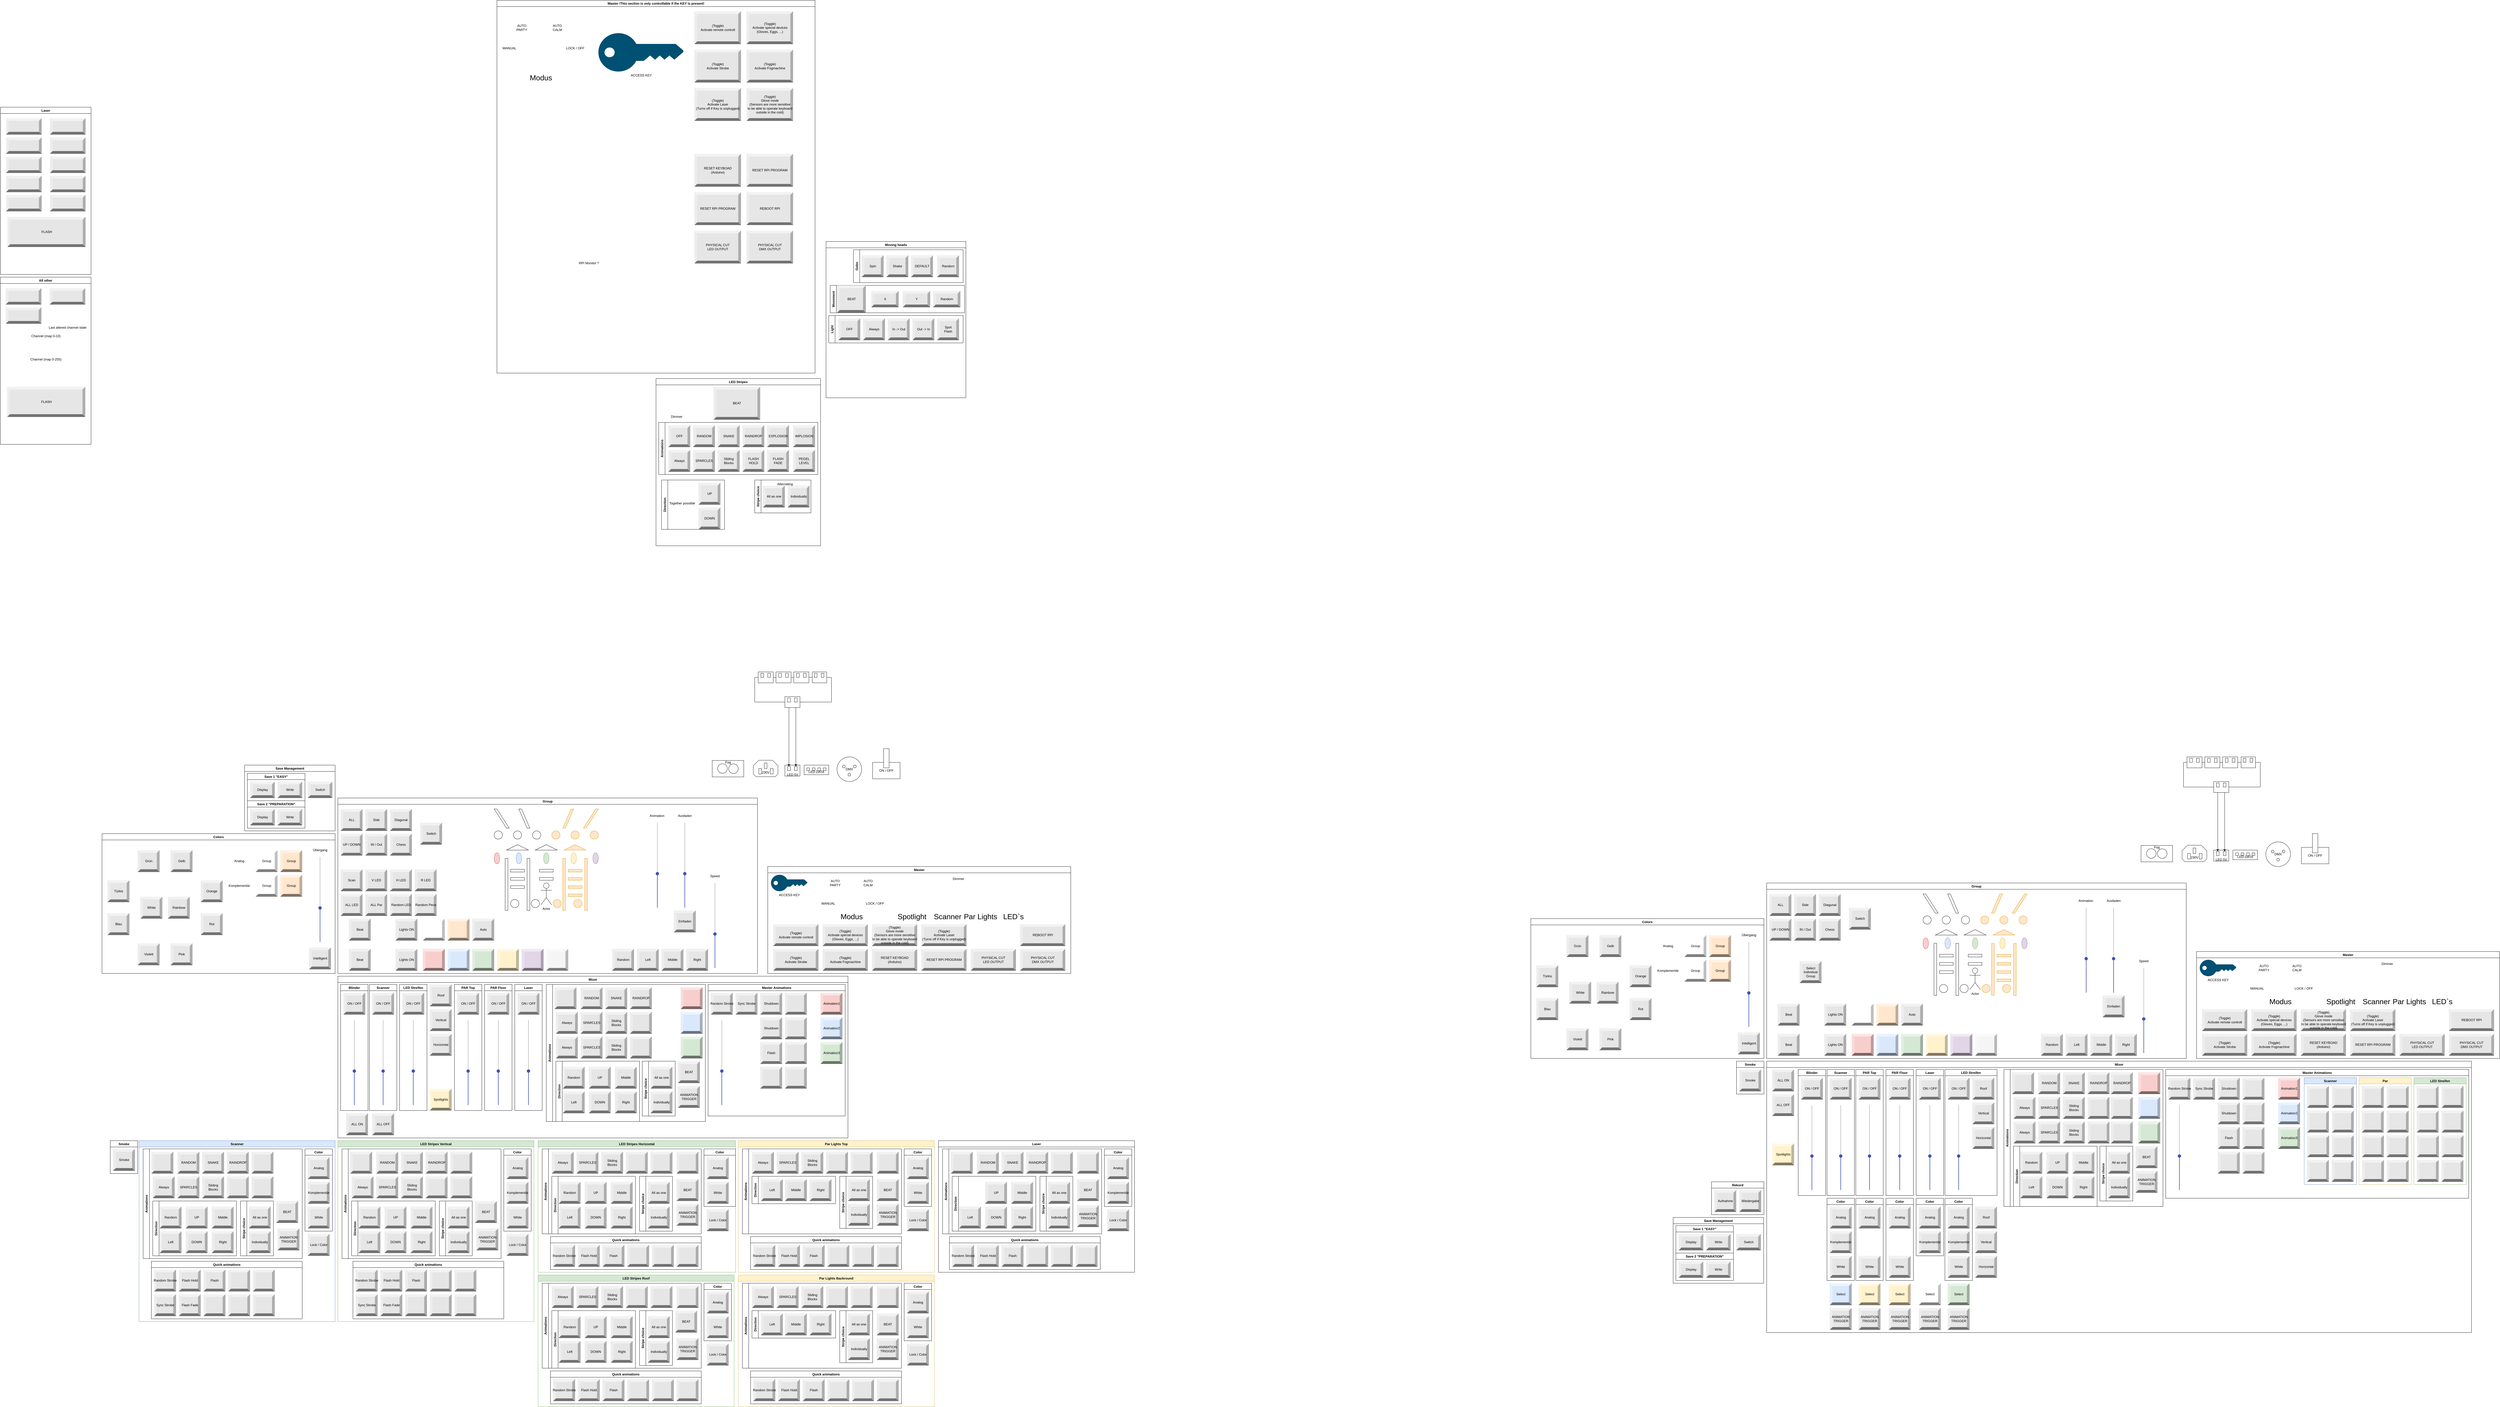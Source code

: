 <mxfile version="20.6.0" type="github">
  <diagram id="EBs3eoclZNxCUd93gEGw" name="Page-1">
    <mxGraphModel dx="1878" dy="2425" grid="1" gridSize="10" guides="1" tooltips="1" connect="1" arrows="1" fold="1" page="1" pageScale="1" pageWidth="850" pageHeight="1100" math="0" shadow="0">
      <root>
        <mxCell id="0" />
        <mxCell id="1" parent="0" />
        <mxCell id="Si6ZbvaaQqSnE2KLARDV-79" value="Moving heads" style="swimlane;" parent="1" vertex="1">
          <mxGeometry x="3020" y="-120" width="510" height="570" as="geometry" />
        </mxCell>
        <mxCell id="X8WdXMTReOl_9unOQ_UK-8" value="Movement" style="swimlane;horizontal=0;" parent="Si6ZbvaaQqSnE2KLARDV-79" vertex="1">
          <mxGeometry x="15" y="160" width="490" height="100" as="geometry" />
        </mxCell>
        <mxCell id="X8WdXMTReOl_9unOQ_UK-9" value="BEAT" style="labelPosition=center;verticalLabelPosition=middle;align=center;html=1;shape=mxgraph.basic.shaded_button;dx=10;fillColor=#E6E6E6;strokeColor=none;" parent="X8WdXMTReOl_9unOQ_UK-8" vertex="1">
          <mxGeometry x="25" width="105" height="100" as="geometry" />
        </mxCell>
        <mxCell id="X8WdXMTReOl_9unOQ_UK-10" value="X" style="labelPosition=center;verticalLabelPosition=middle;align=center;html=1;shape=mxgraph.basic.shaded_button;dx=10;fillColor=#E6E6E6;strokeColor=none;" parent="X8WdXMTReOl_9unOQ_UK-8" vertex="1">
          <mxGeometry x="150" y="20" width="100" height="60" as="geometry" />
        </mxCell>
        <mxCell id="X8WdXMTReOl_9unOQ_UK-12" value="Random" style="labelPosition=center;verticalLabelPosition=middle;align=center;html=1;shape=mxgraph.basic.shaded_button;dx=10;fillColor=#E6E6E6;strokeColor=none;" parent="X8WdXMTReOl_9unOQ_UK-8" vertex="1">
          <mxGeometry x="375" y="20" width="100" height="60" as="geometry" />
        </mxCell>
        <mxCell id="X8WdXMTReOl_9unOQ_UK-11" value="&lt;div&gt;Y&lt;/div&gt;" style="labelPosition=center;verticalLabelPosition=middle;align=center;html=1;shape=mxgraph.basic.shaded_button;dx=10;fillColor=#E6E6E6;strokeColor=none;" parent="X8WdXMTReOl_9unOQ_UK-8" vertex="1">
          <mxGeometry x="265" y="20" width="100" height="60" as="geometry" />
        </mxCell>
        <mxCell id="X8WdXMTReOl_9unOQ_UK-13" value="Light" style="swimlane;horizontal=0;" parent="Si6ZbvaaQqSnE2KLARDV-79" vertex="1">
          <mxGeometry x="10" y="270" width="490" height="100" as="geometry" />
        </mxCell>
        <mxCell id="X8WdXMTReOl_9unOQ_UK-14" value="OFF" style="labelPosition=center;verticalLabelPosition=middle;align=center;html=1;shape=mxgraph.basic.shaded_button;dx=10;fillColor=#E6E6E6;strokeColor=none;" parent="X8WdXMTReOl_9unOQ_UK-13" vertex="1">
          <mxGeometry x="35" y="10" width="80" height="80" as="geometry" />
        </mxCell>
        <mxCell id="X8WdXMTReOl_9unOQ_UK-15" value="Always" style="labelPosition=center;verticalLabelPosition=middle;align=center;html=1;shape=mxgraph.basic.shaded_button;dx=10;fillColor=#E6E6E6;strokeColor=none;" parent="X8WdXMTReOl_9unOQ_UK-13" vertex="1">
          <mxGeometry x="125" y="10" width="80" height="80" as="geometry" />
        </mxCell>
        <mxCell id="X8WdXMTReOl_9unOQ_UK-16" value="Out -&amp;gt; In" style="labelPosition=center;verticalLabelPosition=middle;align=center;html=1;shape=mxgraph.basic.shaded_button;dx=10;fillColor=#E6E6E6;strokeColor=none;" parent="X8WdXMTReOl_9unOQ_UK-13" vertex="1">
          <mxGeometry x="305" y="10" width="80" height="80" as="geometry" />
        </mxCell>
        <mxCell id="X8WdXMTReOl_9unOQ_UK-17" value="In -&amp;gt; Out" style="labelPosition=center;verticalLabelPosition=middle;align=center;html=1;shape=mxgraph.basic.shaded_button;dx=10;fillColor=#E6E6E6;strokeColor=none;" parent="X8WdXMTReOl_9unOQ_UK-13" vertex="1">
          <mxGeometry x="215" y="10" width="80" height="80" as="geometry" />
        </mxCell>
        <mxCell id="X8WdXMTReOl_9unOQ_UK-18" value="&lt;div&gt;Spot&lt;/div&gt;&lt;div&gt;Flash&lt;br&gt;&lt;/div&gt;" style="labelPosition=center;verticalLabelPosition=middle;align=center;html=1;shape=mxgraph.basic.shaded_button;dx=10;fillColor=#E6E6E6;strokeColor=none;" parent="X8WdXMTReOl_9unOQ_UK-13" vertex="1">
          <mxGeometry x="395" y="10" width="80" height="80" as="geometry" />
        </mxCell>
        <mxCell id="X8WdXMTReOl_9unOQ_UK-19" value="Gobo" style="swimlane;horizontal=0;" parent="Si6ZbvaaQqSnE2KLARDV-79" vertex="1">
          <mxGeometry x="100" y="30" width="400" height="120" as="geometry" />
        </mxCell>
        <mxCell id="X8WdXMTReOl_9unOQ_UK-20" value="&lt;div&gt;&lt;span style=&quot;background-color: initial;&quot;&gt;Spin&lt;/span&gt;&lt;br&gt;&lt;/div&gt;" style="labelPosition=center;verticalLabelPosition=middle;align=center;html=1;shape=mxgraph.basic.shaded_button;dx=10;fillColor=#E6E6E6;strokeColor=none;" parent="X8WdXMTReOl_9unOQ_UK-19" vertex="1">
          <mxGeometry x="30" y="20" width="80" height="80" as="geometry" />
        </mxCell>
        <mxCell id="X8WdXMTReOl_9unOQ_UK-21" value="&lt;div&gt;Shake&lt;/div&gt;" style="labelPosition=center;verticalLabelPosition=middle;align=center;html=1;shape=mxgraph.basic.shaded_button;dx=10;fillColor=#E6E6E6;strokeColor=none;" parent="X8WdXMTReOl_9unOQ_UK-19" vertex="1">
          <mxGeometry x="120" y="20" width="80" height="80" as="geometry" />
        </mxCell>
        <mxCell id="X8WdXMTReOl_9unOQ_UK-23" value="DEFAULT" style="labelPosition=center;verticalLabelPosition=middle;align=center;html=1;shape=mxgraph.basic.shaded_button;dx=10;fillColor=#E6E6E6;strokeColor=none;" parent="X8WdXMTReOl_9unOQ_UK-19" vertex="1">
          <mxGeometry x="210" y="20" width="80" height="80" as="geometry" />
        </mxCell>
        <mxCell id="LFXs0zO8Hx01GmSGuNnJ-122" value="Random" style="labelPosition=center;verticalLabelPosition=middle;align=center;html=1;shape=mxgraph.basic.shaded_button;dx=10;fillColor=#E6E6E6;strokeColor=none;" parent="X8WdXMTReOl_9unOQ_UK-19" vertex="1">
          <mxGeometry x="305" y="20" width="80" height="80" as="geometry" />
        </mxCell>
        <mxCell id="Si6ZbvaaQqSnE2KLARDV-82" value="Save Management" style="swimlane;" parent="1" vertex="1">
          <mxGeometry x="900" y="1790" width="330" height="240" as="geometry" />
        </mxCell>
        <mxCell id="Si6ZbvaaQqSnE2KLARDV-92" value="Save 1 &quot;EASY&quot;" style="swimlane;" parent="Si6ZbvaaQqSnE2KLARDV-82" vertex="1">
          <mxGeometry x="10" y="30" width="210" height="100" as="geometry">
            <mxRectangle x="10" y="30" width="120" height="30" as="alternateBounds" />
          </mxGeometry>
        </mxCell>
        <mxCell id="Si6ZbvaaQqSnE2KLARDV-93" value="Display" style="labelPosition=center;verticalLabelPosition=middle;align=center;html=1;shape=mxgraph.basic.shaded_button;dx=10;fillColor=#E6E6E6;strokeColor=none;" parent="Si6ZbvaaQqSnE2KLARDV-92" vertex="1">
          <mxGeometry x="10" y="30" width="90" height="60" as="geometry" />
        </mxCell>
        <mxCell id="Si6ZbvaaQqSnE2KLARDV-94" value="Write" style="labelPosition=center;verticalLabelPosition=middle;align=center;html=1;shape=mxgraph.basic.shaded_button;dx=10;fillColor=#E6E6E6;strokeColor=none;" parent="Si6ZbvaaQqSnE2KLARDV-92" vertex="1">
          <mxGeometry x="110" y="30" width="90" height="60" as="geometry" />
        </mxCell>
        <mxCell id="Si6ZbvaaQqSnE2KLARDV-95" value="Save 2 &quot;PREPARATION&quot;" style="swimlane;" parent="Si6ZbvaaQqSnE2KLARDV-82" vertex="1">
          <mxGeometry x="10" y="130" width="210" height="100" as="geometry" />
        </mxCell>
        <mxCell id="Si6ZbvaaQqSnE2KLARDV-97" value="Display" style="labelPosition=center;verticalLabelPosition=middle;align=center;html=1;shape=mxgraph.basic.shaded_button;dx=10;fillColor=#E6E6E6;strokeColor=none;" parent="Si6ZbvaaQqSnE2KLARDV-95" vertex="1">
          <mxGeometry x="10" y="30" width="90" height="60" as="geometry" />
        </mxCell>
        <mxCell id="Si6ZbvaaQqSnE2KLARDV-98" value="Write" style="labelPosition=center;verticalLabelPosition=middle;align=center;html=1;shape=mxgraph.basic.shaded_button;dx=10;fillColor=#E6E6E6;strokeColor=none;" parent="Si6ZbvaaQqSnE2KLARDV-95" vertex="1">
          <mxGeometry x="110" y="30" width="90" height="60" as="geometry" />
        </mxCell>
        <mxCell id="tadGC4-IvMpw1Pa7mxWx-94" value="Switch" style="labelPosition=center;verticalLabelPosition=middle;align=center;html=1;shape=mxgraph.basic.shaded_button;dx=10;fillColor=#E6E6E6;strokeColor=none;" parent="Si6ZbvaaQqSnE2KLARDV-82" vertex="1">
          <mxGeometry x="230" y="60" width="90" height="60" as="geometry" />
        </mxCell>
        <mxCell id="Si6ZbvaaQqSnE2KLARDV-139" value="LED Stripes" style="swimlane;" parent="1" vertex="1">
          <mxGeometry x="2400" y="380" width="600" height="610" as="geometry" />
        </mxCell>
        <mxCell id="m81HcdqTAT4RKeZ4J-Iu-4" value="Stripe choice" style="swimlane;horizontal=0;" parent="Si6ZbvaaQqSnE2KLARDV-139" vertex="1">
          <mxGeometry x="360" y="370" width="205" height="120" as="geometry" />
        </mxCell>
        <mxCell id="m81HcdqTAT4RKeZ4J-Iu-5" value="All as one" style="labelPosition=center;verticalLabelPosition=middle;align=center;html=1;shape=mxgraph.basic.shaded_button;dx=10;fillColor=#E6E6E6;strokeColor=none;" parent="m81HcdqTAT4RKeZ4J-Iu-4" vertex="1">
          <mxGeometry x="30" y="20" width="80" height="80" as="geometry" />
        </mxCell>
        <mxCell id="m81HcdqTAT4RKeZ4J-Iu-6" value="Individually" style="labelPosition=center;verticalLabelPosition=middle;align=center;html=1;shape=mxgraph.basic.shaded_button;dx=10;fillColor=#E6E6E6;strokeColor=none;" parent="m81HcdqTAT4RKeZ4J-Iu-4" vertex="1">
          <mxGeometry x="120" y="20" width="80" height="80" as="geometry" />
        </mxCell>
        <mxCell id="DIamjsAeuccOloleiY1Q-3" value="Alternating" style="text;html=1;align=center;verticalAlign=middle;resizable=0;points=[];autosize=1;strokeColor=none;fillColor=none;" parent="m81HcdqTAT4RKeZ4J-Iu-4" vertex="1">
          <mxGeometry x="70" width="80" height="30" as="geometry" />
        </mxCell>
        <mxCell id="m81HcdqTAT4RKeZ4J-Iu-10" value="Animations" style="swimlane;horizontal=0;" parent="Si6ZbvaaQqSnE2KLARDV-139" vertex="1">
          <mxGeometry x="10" y="160" width="580" height="190" as="geometry" />
        </mxCell>
        <mxCell id="m81HcdqTAT4RKeZ4J-Iu-11" value="OFF" style="labelPosition=center;verticalLabelPosition=middle;align=center;html=1;shape=mxgraph.basic.shaded_button;dx=10;fillColor=#E6E6E6;strokeColor=none;" parent="m81HcdqTAT4RKeZ4J-Iu-10" vertex="1">
          <mxGeometry x="35" y="10" width="80" height="80" as="geometry" />
        </mxCell>
        <mxCell id="m81HcdqTAT4RKeZ4J-Iu-12" value="RANDOM" style="labelPosition=center;verticalLabelPosition=middle;align=center;html=1;shape=mxgraph.basic.shaded_button;dx=10;fillColor=#E6E6E6;strokeColor=none;" parent="m81HcdqTAT4RKeZ4J-Iu-10" vertex="1">
          <mxGeometry x="125" y="10" width="80" height="80" as="geometry" />
        </mxCell>
        <mxCell id="m81HcdqTAT4RKeZ4J-Iu-13" value="RAINDROP" style="labelPosition=center;verticalLabelPosition=middle;align=center;html=1;shape=mxgraph.basic.shaded_button;dx=10;fillColor=#E6E6E6;strokeColor=none;" parent="m81HcdqTAT4RKeZ4J-Iu-10" vertex="1">
          <mxGeometry x="305" y="10" width="80" height="80" as="geometry" />
        </mxCell>
        <mxCell id="m81HcdqTAT4RKeZ4J-Iu-14" value="SNAKE" style="labelPosition=center;verticalLabelPosition=middle;align=center;html=1;shape=mxgraph.basic.shaded_button;dx=10;fillColor=#E6E6E6;strokeColor=none;" parent="m81HcdqTAT4RKeZ4J-Iu-10" vertex="1">
          <mxGeometry x="215" y="10" width="80" height="80" as="geometry" />
        </mxCell>
        <mxCell id="m81HcdqTAT4RKeZ4J-Iu-15" value="EXPLOSION" style="labelPosition=center;verticalLabelPosition=middle;align=center;html=1;shape=mxgraph.basic.shaded_button;dx=10;fillColor=#E6E6E6;strokeColor=none;" parent="m81HcdqTAT4RKeZ4J-Iu-10" vertex="1">
          <mxGeometry x="395" y="10" width="80" height="80" as="geometry" />
        </mxCell>
        <mxCell id="m81HcdqTAT4RKeZ4J-Iu-19" value="Always" style="labelPosition=center;verticalLabelPosition=middle;align=center;html=1;shape=mxgraph.basic.shaded_button;dx=10;fillColor=#E6E6E6;strokeColor=none;" parent="m81HcdqTAT4RKeZ4J-Iu-10" vertex="1">
          <mxGeometry x="35" y="100" width="80" height="80" as="geometry" />
        </mxCell>
        <mxCell id="m81HcdqTAT4RKeZ4J-Iu-20" value="SPARCLES" style="labelPosition=center;verticalLabelPosition=middle;align=center;html=1;shape=mxgraph.basic.shaded_button;dx=10;fillColor=#E6E6E6;strokeColor=none;" parent="m81HcdqTAT4RKeZ4J-Iu-10" vertex="1">
          <mxGeometry x="125" y="100" width="80" height="80" as="geometry" />
        </mxCell>
        <mxCell id="m81HcdqTAT4RKeZ4J-Iu-21" value="&lt;div&gt;Sliding&lt;/div&gt;&lt;div&gt;Blocks&lt;/div&gt;" style="labelPosition=center;verticalLabelPosition=middle;align=center;html=1;shape=mxgraph.basic.shaded_button;dx=10;fillColor=#E6E6E6;strokeColor=none;" parent="m81HcdqTAT4RKeZ4J-Iu-10" vertex="1">
          <mxGeometry x="215" y="100" width="80" height="80" as="geometry" />
        </mxCell>
        <mxCell id="m81HcdqTAT4RKeZ4J-Iu-22" value="&lt;div&gt;FLASH&lt;/div&gt;&lt;div&gt;HOLD&lt;br&gt;&lt;/div&gt;" style="labelPosition=center;verticalLabelPosition=middle;align=center;html=1;shape=mxgraph.basic.shaded_button;dx=10;fillColor=#E6E6E6;strokeColor=none;" parent="m81HcdqTAT4RKeZ4J-Iu-10" vertex="1">
          <mxGeometry x="305" y="100" width="80" height="80" as="geometry" />
        </mxCell>
        <mxCell id="m81HcdqTAT4RKeZ4J-Iu-23" value="&lt;div&gt;FLASH&lt;/div&gt;&lt;div&gt;FADE&lt;br&gt;&lt;/div&gt;" style="labelPosition=center;verticalLabelPosition=middle;align=center;html=1;shape=mxgraph.basic.shaded_button;dx=10;fillColor=#E6E6E6;strokeColor=none;" parent="m81HcdqTAT4RKeZ4J-Iu-10" vertex="1">
          <mxGeometry x="395" y="100" width="80" height="80" as="geometry" />
        </mxCell>
        <mxCell id="m81HcdqTAT4RKeZ4J-Iu-24" value="IMPLOSION" style="labelPosition=center;verticalLabelPosition=middle;align=center;html=1;shape=mxgraph.basic.shaded_button;dx=10;fillColor=#E6E6E6;strokeColor=none;" parent="m81HcdqTAT4RKeZ4J-Iu-10" vertex="1">
          <mxGeometry x="490" y="10" width="80" height="80" as="geometry" />
        </mxCell>
        <mxCell id="m81HcdqTAT4RKeZ4J-Iu-25" value="&lt;div&gt;PEGEL&lt;/div&gt;&lt;div&gt;LEVEL&lt;br&gt;&lt;/div&gt;" style="labelPosition=center;verticalLabelPosition=middle;align=center;html=1;shape=mxgraph.basic.shaded_button;dx=10;fillColor=#E6E6E6;strokeColor=none;" parent="m81HcdqTAT4RKeZ4J-Iu-10" vertex="1">
          <mxGeometry x="490" y="100" width="80" height="80" as="geometry" />
        </mxCell>
        <mxCell id="m81HcdqTAT4RKeZ4J-Iu-16" value="Direction" style="swimlane;horizontal=0;" parent="Si6ZbvaaQqSnE2KLARDV-139" vertex="1">
          <mxGeometry x="20" y="370" width="230" height="180" as="geometry" />
        </mxCell>
        <mxCell id="m81HcdqTAT4RKeZ4J-Iu-17" value="UP" style="labelPosition=center;verticalLabelPosition=middle;align=center;html=1;shape=mxgraph.basic.shaded_button;dx=10;fillColor=#E6E6E6;strokeColor=none;" parent="m81HcdqTAT4RKeZ4J-Iu-16" vertex="1">
          <mxGeometry x="135" y="10" width="80" height="80" as="geometry" />
        </mxCell>
        <mxCell id="m81HcdqTAT4RKeZ4J-Iu-18" value="DOWN" style="labelPosition=center;verticalLabelPosition=middle;align=center;html=1;shape=mxgraph.basic.shaded_button;dx=10;fillColor=#E6E6E6;strokeColor=none;" parent="m81HcdqTAT4RKeZ4J-Iu-16" vertex="1">
          <mxGeometry x="135" y="100" width="80" height="80" as="geometry" />
        </mxCell>
        <mxCell id="DIamjsAeuccOloleiY1Q-4" value="Together possible" style="text;html=1;align=center;verticalAlign=middle;resizable=0;points=[];autosize=1;strokeColor=none;fillColor=none;" parent="m81HcdqTAT4RKeZ4J-Iu-16" vertex="1">
          <mxGeometry x="15" y="70" width="120" height="30" as="geometry" />
        </mxCell>
        <mxCell id="m81HcdqTAT4RKeZ4J-Iu-26" value="BEAT" style="labelPosition=center;verticalLabelPosition=middle;align=center;html=1;shape=mxgraph.basic.shaded_button;dx=10;fillColor=#E6E6E6;strokeColor=none;" parent="Si6ZbvaaQqSnE2KLARDV-139" vertex="1">
          <mxGeometry x="210" y="30" width="170" height="120" as="geometry" />
        </mxCell>
        <mxCell id="DIamjsAeuccOloleiY1Q-1" value="Dimmer" style="shape=image;html=1;verticalAlign=top;verticalLabelPosition=bottom;labelBackgroundColor=#ffffff;imageAspect=0;aspect=fixed;image=https://cdn3.iconfinder.com/data/icons/energy-and-power-glyph-24-px/24/Analog_device_gauge_gauge_meter_pressure_gauge_speedometer-128.png" parent="Si6ZbvaaQqSnE2KLARDV-139" vertex="1">
          <mxGeometry x="40" y="55" width="70" height="70" as="geometry" />
        </mxCell>
        <mxCell id="Si6ZbvaaQqSnE2KLARDV-184" value="Laser" style="swimlane;" parent="1" vertex="1">
          <mxGeometry x="10" y="-610" width="330" height="610" as="geometry" />
        </mxCell>
        <mxCell id="Si6ZbvaaQqSnE2KLARDV-185" value="" style="labelPosition=center;verticalLabelPosition=middle;align=center;html=1;shape=mxgraph.basic.shaded_button;dx=10;fillColor=#E6E6E6;strokeColor=none;" parent="Si6ZbvaaQqSnE2KLARDV-184" vertex="1">
          <mxGeometry x="20" y="40" width="130" height="60" as="geometry" />
        </mxCell>
        <mxCell id="Si6ZbvaaQqSnE2KLARDV-186" value="" style="labelPosition=center;verticalLabelPosition=middle;align=center;html=1;shape=mxgraph.basic.shaded_button;dx=10;fillColor=#E6E6E6;strokeColor=none;" parent="Si6ZbvaaQqSnE2KLARDV-184" vertex="1">
          <mxGeometry x="180" y="110" width="130" height="60" as="geometry" />
        </mxCell>
        <mxCell id="Si6ZbvaaQqSnE2KLARDV-187" value="" style="labelPosition=center;verticalLabelPosition=middle;align=center;html=1;shape=mxgraph.basic.shaded_button;dx=10;fillColor=#E6E6E6;strokeColor=none;" parent="Si6ZbvaaQqSnE2KLARDV-184" vertex="1">
          <mxGeometry x="20" y="180" width="130" height="60" as="geometry" />
        </mxCell>
        <mxCell id="Si6ZbvaaQqSnE2KLARDV-188" value="" style="labelPosition=center;verticalLabelPosition=middle;align=center;html=1;shape=mxgraph.basic.shaded_button;dx=10;fillColor=#E6E6E6;strokeColor=none;" parent="Si6ZbvaaQqSnE2KLARDV-184" vertex="1">
          <mxGeometry x="180" y="180" width="130" height="60" as="geometry" />
        </mxCell>
        <mxCell id="Si6ZbvaaQqSnE2KLARDV-189" value="" style="labelPosition=center;verticalLabelPosition=middle;align=center;html=1;shape=mxgraph.basic.shaded_button;dx=10;fillColor=#E6E6E6;strokeColor=none;" parent="Si6ZbvaaQqSnE2KLARDV-184" vertex="1">
          <mxGeometry x="180" y="40" width="130" height="60" as="geometry" />
        </mxCell>
        <mxCell id="Si6ZbvaaQqSnE2KLARDV-190" value="" style="labelPosition=center;verticalLabelPosition=middle;align=center;html=1;shape=mxgraph.basic.shaded_button;dx=10;fillColor=#E6E6E6;strokeColor=none;" parent="Si6ZbvaaQqSnE2KLARDV-184" vertex="1">
          <mxGeometry x="20" y="110" width="130" height="60" as="geometry" />
        </mxCell>
        <mxCell id="Si6ZbvaaQqSnE2KLARDV-196" value="FLASH" style="labelPosition=center;verticalLabelPosition=middle;align=center;html=1;shape=mxgraph.basic.shaded_button;dx=10;fillColor=#E6E6E6;strokeColor=none;" parent="Si6ZbvaaQqSnE2KLARDV-184" vertex="1">
          <mxGeometry x="25" y="400" width="285" height="110" as="geometry" />
        </mxCell>
        <mxCell id="Si6ZbvaaQqSnE2KLARDV-204" value="" style="labelPosition=center;verticalLabelPosition=middle;align=center;html=1;shape=mxgraph.basic.shaded_button;dx=10;fillColor=#E6E6E6;strokeColor=none;" parent="Si6ZbvaaQqSnE2KLARDV-184" vertex="1">
          <mxGeometry x="20" y="250" width="130" height="60" as="geometry" />
        </mxCell>
        <mxCell id="Si6ZbvaaQqSnE2KLARDV-205" value="" style="labelPosition=center;verticalLabelPosition=middle;align=center;html=1;shape=mxgraph.basic.shaded_button;dx=10;fillColor=#E6E6E6;strokeColor=none;" parent="Si6ZbvaaQqSnE2KLARDV-184" vertex="1">
          <mxGeometry x="180" y="320" width="130" height="60" as="geometry" />
        </mxCell>
        <mxCell id="Si6ZbvaaQqSnE2KLARDV-208" value="" style="labelPosition=center;verticalLabelPosition=middle;align=center;html=1;shape=mxgraph.basic.shaded_button;dx=10;fillColor=#E6E6E6;strokeColor=none;" parent="Si6ZbvaaQqSnE2KLARDV-184" vertex="1">
          <mxGeometry x="180" y="250" width="130" height="60" as="geometry" />
        </mxCell>
        <mxCell id="Si6ZbvaaQqSnE2KLARDV-209" value="" style="labelPosition=center;verticalLabelPosition=middle;align=center;html=1;shape=mxgraph.basic.shaded_button;dx=10;fillColor=#E6E6E6;strokeColor=none;" parent="Si6ZbvaaQqSnE2KLARDV-184" vertex="1">
          <mxGeometry x="20" y="320" width="130" height="60" as="geometry" />
        </mxCell>
        <mxCell id="Si6ZbvaaQqSnE2KLARDV-211" value="All other" style="swimlane;" parent="1" vertex="1">
          <mxGeometry x="9" y="10" width="331" height="610" as="geometry" />
        </mxCell>
        <mxCell id="Si6ZbvaaQqSnE2KLARDV-220" value="FLASH" style="labelPosition=center;verticalLabelPosition=middle;align=center;html=1;shape=mxgraph.basic.shaded_button;dx=10;fillColor=#E6E6E6;strokeColor=none;" parent="Si6ZbvaaQqSnE2KLARDV-211" vertex="1">
          <mxGeometry x="25" y="400" width="285" height="110" as="geometry" />
        </mxCell>
        <mxCell id="Si6ZbvaaQqSnE2KLARDV-222" value="" style="labelPosition=center;verticalLabelPosition=middle;align=center;html=1;shape=mxgraph.basic.shaded_button;dx=10;fillColor=#E6E6E6;strokeColor=none;" parent="Si6ZbvaaQqSnE2KLARDV-211" vertex="1">
          <mxGeometry x="180" y="40" width="130" height="60" as="geometry" />
        </mxCell>
        <mxCell id="Si6ZbvaaQqSnE2KLARDV-224" value="" style="labelPosition=center;verticalLabelPosition=middle;align=center;html=1;shape=mxgraph.basic.shaded_button;dx=10;fillColor=#E6E6E6;strokeColor=none;" parent="Si6ZbvaaQqSnE2KLARDV-211" vertex="1">
          <mxGeometry x="20" y="40" width="130" height="60" as="geometry" />
        </mxCell>
        <mxCell id="Si6ZbvaaQqSnE2KLARDV-226" value="" style="labelPosition=center;verticalLabelPosition=middle;align=center;html=1;shape=mxgraph.basic.shaded_button;dx=10;fillColor=#E6E6E6;strokeColor=none;" parent="Si6ZbvaaQqSnE2KLARDV-211" vertex="1">
          <mxGeometry x="20" y="110" width="130" height="60" as="geometry" />
        </mxCell>
        <mxCell id="Si6ZbvaaQqSnE2KLARDV-227" value="" style="shape=image;html=1;verticalAlign=top;verticalLabelPosition=bottom;labelBackgroundColor=#ffffff;imageAspect=0;aspect=fixed;image=https://cdn3.iconfinder.com/data/icons/energy-and-power-glyph-24-px/24/Analog_device_gauge_gauge_meter_pressure_gauge_speedometer-128.png" parent="Si6ZbvaaQqSnE2KLARDV-211" vertex="1">
          <mxGeometry x="25.5" y="215" width="70" height="70" as="geometry" />
        </mxCell>
        <mxCell id="Si6ZbvaaQqSnE2KLARDV-228" value="" style="shape=image;html=1;verticalAlign=top;verticalLabelPosition=bottom;labelBackgroundColor=#ffffff;imageAspect=0;aspect=fixed;image=https://cdn3.iconfinder.com/data/icons/energy-and-power-glyph-24-px/24/Analog_device_gauge_gauge_meter_pressure_gauge_speedometer-128.png" parent="Si6ZbvaaQqSnE2KLARDV-211" vertex="1">
          <mxGeometry x="95.5" y="215" width="70" height="70" as="geometry" />
        </mxCell>
        <mxCell id="Si6ZbvaaQqSnE2KLARDV-230" value="" style="shape=image;html=1;verticalAlign=top;verticalLabelPosition=bottom;labelBackgroundColor=#ffffff;imageAspect=0;aspect=fixed;image=https://cdn3.iconfinder.com/data/icons/energy-and-power-glyph-24-px/24/Analog_device_gauge_gauge_meter_pressure_gauge_speedometer-128.png" parent="Si6ZbvaaQqSnE2KLARDV-211" vertex="1">
          <mxGeometry x="165.5" y="215" width="70" height="70" as="geometry" />
        </mxCell>
        <mxCell id="Si6ZbvaaQqSnE2KLARDV-229" value="" style="shape=image;html=1;verticalAlign=top;verticalLabelPosition=bottom;labelBackgroundColor=#ffffff;imageAspect=0;aspect=fixed;image=https://cdn3.iconfinder.com/data/icons/energy-and-power-glyph-24-px/24/Analog_device_gauge_gauge_meter_pressure_gauge_speedometer-128.png" parent="Si6ZbvaaQqSnE2KLARDV-211" vertex="1">
          <mxGeometry x="235.5" y="215" width="70" height="70" as="geometry" />
        </mxCell>
        <mxCell id="Si6ZbvaaQqSnE2KLARDV-231" value="" style="shape=image;html=1;verticalAlign=top;verticalLabelPosition=bottom;labelBackgroundColor=#ffffff;imageAspect=0;aspect=fixed;image=https://cdn3.iconfinder.com/data/icons/energy-and-power-glyph-24-px/24/Analog_device_gauge_gauge_meter_pressure_gauge_speedometer-128.png" parent="Si6ZbvaaQqSnE2KLARDV-211" vertex="1">
          <mxGeometry x="25.5" y="305" width="70" height="70" as="geometry" />
        </mxCell>
        <mxCell id="Si6ZbvaaQqSnE2KLARDV-232" value="" style="shape=image;html=1;verticalAlign=top;verticalLabelPosition=bottom;labelBackgroundColor=#ffffff;imageAspect=0;aspect=fixed;image=https://cdn3.iconfinder.com/data/icons/energy-and-power-glyph-24-px/24/Analog_device_gauge_gauge_meter_pressure_gauge_speedometer-128.png" parent="Si6ZbvaaQqSnE2KLARDV-211" vertex="1">
          <mxGeometry x="95.5" y="305" width="70" height="70" as="geometry" />
        </mxCell>
        <mxCell id="Si6ZbvaaQqSnE2KLARDV-233" value="" style="shape=image;html=1;verticalAlign=top;verticalLabelPosition=bottom;labelBackgroundColor=#ffffff;imageAspect=0;aspect=fixed;image=https://cdn3.iconfinder.com/data/icons/energy-and-power-glyph-24-px/24/Analog_device_gauge_gauge_meter_pressure_gauge_speedometer-128.png" parent="Si6ZbvaaQqSnE2KLARDV-211" vertex="1">
          <mxGeometry x="165.5" y="305" width="70" height="70" as="geometry" />
        </mxCell>
        <mxCell id="Si6ZbvaaQqSnE2KLARDV-234" value="" style="shape=image;html=1;verticalAlign=top;verticalLabelPosition=bottom;labelBackgroundColor=#ffffff;imageAspect=0;aspect=fixed;image=https://cdn3.iconfinder.com/data/icons/energy-and-power-glyph-24-px/24/Analog_device_gauge_gauge_meter_pressure_gauge_speedometer-128.png" parent="Si6ZbvaaQqSnE2KLARDV-211" vertex="1">
          <mxGeometry x="235.5" y="305" width="70" height="70" as="geometry" />
        </mxCell>
        <mxCell id="Si6ZbvaaQqSnE2KLARDV-235" value="Channel (map 0-10)" style="text;html=1;align=center;verticalAlign=middle;resizable=0;points=[];autosize=1;strokeColor=none;fillColor=none;" parent="Si6ZbvaaQqSnE2KLARDV-211" vertex="1">
          <mxGeometry x="100.5" y="200" width="130" height="30" as="geometry" />
        </mxCell>
        <mxCell id="Si6ZbvaaQqSnE2KLARDV-236" value="Channel (map 0-255)" style="text;html=1;align=center;verticalAlign=middle;resizable=0;points=[];autosize=1;strokeColor=none;fillColor=none;" parent="Si6ZbvaaQqSnE2KLARDV-211" vertex="1">
          <mxGeometry x="96" y="285" width="140" height="30" as="geometry" />
        </mxCell>
        <mxCell id="Si6ZbvaaQqSnE2KLARDV-237" value="Last altered channel state" style="shape=image;html=1;verticalAlign=top;verticalLabelPosition=bottom;labelBackgroundColor=#ffffff;imageAspect=0;aspect=fixed;image=https://cdn1.iconfinder.com/data/icons/100-basic-for-user-interface/32/29-Screen-128.png" parent="Si6ZbvaaQqSnE2KLARDV-211" vertex="1">
          <mxGeometry x="215" y="110" width="60" height="60" as="geometry" />
        </mxCell>
        <mxCell id="LFXs0zO8Hx01GmSGuNnJ-1" value="Colors" style="swimlane;" parent="1" vertex="1">
          <mxGeometry x="380" y="2040" width="850" height="510" as="geometry">
            <mxRectangle x="-810" y="-35" width="80" height="30" as="alternateBounds" />
          </mxGeometry>
        </mxCell>
        <mxCell id="LFXs0zO8Hx01GmSGuNnJ-52" value="Grün" style="labelPosition=center;verticalLabelPosition=middle;align=center;html=1;shape=mxgraph.basic.shaded_button;dx=10;fillColor=#E6E6E6;strokeColor=none;" parent="LFXs0zO8Hx01GmSGuNnJ-1" vertex="1">
          <mxGeometry x="130" y="60" width="80" height="80" as="geometry" />
        </mxCell>
        <mxCell id="LFXs0zO8Hx01GmSGuNnJ-53" value="Gelb" style="labelPosition=center;verticalLabelPosition=middle;align=center;html=1;shape=mxgraph.basic.shaded_button;dx=10;fillColor=#E6E6E6;strokeColor=none;" parent="LFXs0zO8Hx01GmSGuNnJ-1" vertex="1">
          <mxGeometry x="250" y="60" width="80" height="80" as="geometry" />
        </mxCell>
        <mxCell id="LFXs0zO8Hx01GmSGuNnJ-54" value="Orange" style="labelPosition=center;verticalLabelPosition=middle;align=center;html=1;shape=mxgraph.basic.shaded_button;dx=10;fillColor=#E6E6E6;strokeColor=none;" parent="LFXs0zO8Hx01GmSGuNnJ-1" vertex="1">
          <mxGeometry x="360" y="170" width="80" height="80" as="geometry" />
        </mxCell>
        <mxCell id="LFXs0zO8Hx01GmSGuNnJ-55" value="Rot" style="labelPosition=center;verticalLabelPosition=middle;align=center;html=1;shape=mxgraph.basic.shaded_button;dx=10;fillColor=#E6E6E6;strokeColor=none;" parent="LFXs0zO8Hx01GmSGuNnJ-1" vertex="1">
          <mxGeometry x="360" y="290" width="80" height="80" as="geometry" />
        </mxCell>
        <mxCell id="LFXs0zO8Hx01GmSGuNnJ-56" value="Türkis" style="labelPosition=center;verticalLabelPosition=middle;align=center;html=1;shape=mxgraph.basic.shaded_button;dx=10;fillColor=#E6E6E6;strokeColor=none;" parent="LFXs0zO8Hx01GmSGuNnJ-1" vertex="1">
          <mxGeometry x="20" y="170" width="80" height="80" as="geometry" />
        </mxCell>
        <mxCell id="LFXs0zO8Hx01GmSGuNnJ-57" value="Blau" style="labelPosition=center;verticalLabelPosition=middle;align=center;html=1;shape=mxgraph.basic.shaded_button;dx=10;fillColor=#E6E6E6;strokeColor=none;" parent="LFXs0zO8Hx01GmSGuNnJ-1" vertex="1">
          <mxGeometry x="20" y="290" width="80" height="80" as="geometry" />
        </mxCell>
        <mxCell id="LFXs0zO8Hx01GmSGuNnJ-58" value="Violett" style="labelPosition=center;verticalLabelPosition=middle;align=center;html=1;shape=mxgraph.basic.shaded_button;dx=10;fillColor=#E6E6E6;strokeColor=none;" parent="LFXs0zO8Hx01GmSGuNnJ-1" vertex="1">
          <mxGeometry x="130" y="400" width="80" height="80" as="geometry" />
        </mxCell>
        <mxCell id="LFXs0zO8Hx01GmSGuNnJ-59" value="Pink" style="labelPosition=center;verticalLabelPosition=middle;align=center;html=1;shape=mxgraph.basic.shaded_button;dx=10;fillColor=#E6E6E6;strokeColor=none;" parent="LFXs0zO8Hx01GmSGuNnJ-1" vertex="1">
          <mxGeometry x="250" y="400" width="80" height="80" as="geometry" />
        </mxCell>
        <mxCell id="LFXs0zO8Hx01GmSGuNnJ-65" value="White" style="labelPosition=center;verticalLabelPosition=middle;align=center;html=1;shape=mxgraph.basic.shaded_button;dx=10;fillColor=#E6E6E6;strokeColor=none;" parent="LFXs0zO8Hx01GmSGuNnJ-1" vertex="1">
          <mxGeometry x="140" y="230" width="80" height="80" as="geometry" />
        </mxCell>
        <mxCell id="LFXs0zO8Hx01GmSGuNnJ-66" value="Rainbow" style="labelPosition=center;verticalLabelPosition=middle;align=center;html=1;shape=mxgraph.basic.shaded_button;dx=10;fillColor=#E6E6E6;strokeColor=none;" parent="LFXs0zO8Hx01GmSGuNnJ-1" vertex="1">
          <mxGeometry x="240" y="230" width="80" height="80" as="geometry" />
        </mxCell>
        <mxCell id="LFXs0zO8Hx01GmSGuNnJ-67" value="" style="dashed=0;verticalLabelPosition=bottom;verticalAlign=top;align=center;shape=mxgraph.gmdl.slider2;barPos=40;strokeColor=#3F51B5;opacity=100;strokeWidth=2;fillColor=#3F51B5;handleSize=10;shadow=0;rotation=-90;" parent="LFXs0zO8Hx01GmSGuNnJ-1" vertex="1">
          <mxGeometry x="640" y="235" width="310" height="10" as="geometry" />
        </mxCell>
        <mxCell id="LFXs0zO8Hx01GmSGuNnJ-68" value="Übergang" style="text;html=1;align=center;verticalAlign=middle;resizable=0;points=[];autosize=1;strokeColor=none;fillColor=none;" parent="LFXs0zO8Hx01GmSGuNnJ-1" vertex="1">
          <mxGeometry x="755" y="45" width="80" height="30" as="geometry" />
        </mxCell>
        <mxCell id="LFXs0zO8Hx01GmSGuNnJ-95" value="Intelligent" style="labelPosition=center;verticalLabelPosition=middle;align=center;html=1;shape=mxgraph.basic.shaded_button;dx=10;fillColor=#E6E6E6;strokeColor=none;" parent="LFXs0zO8Hx01GmSGuNnJ-1" vertex="1">
          <mxGeometry x="755" y="415" width="80" height="80" as="geometry" />
        </mxCell>
        <mxCell id="ZORJlwK6zz0ALQGz4_T3-19" value="Group" style="labelPosition=center;verticalLabelPosition=middle;align=center;html=1;shape=mxgraph.basic.shaded_button;dx=10;" parent="LFXs0zO8Hx01GmSGuNnJ-1" vertex="1">
          <mxGeometry x="560" y="60" width="80" height="80" as="geometry" />
        </mxCell>
        <mxCell id="ZORJlwK6zz0ALQGz4_T3-20" value="Analog" style="text;html=1;align=center;verticalAlign=middle;resizable=0;points=[];autosize=1;strokeColor=none;fillColor=none;" parent="LFXs0zO8Hx01GmSGuNnJ-1" vertex="1">
          <mxGeometry x="470" y="85" width="60" height="30" as="geometry" />
        </mxCell>
        <mxCell id="ZORJlwK6zz0ALQGz4_T3-21" value="Group" style="labelPosition=center;verticalLabelPosition=middle;align=center;html=1;shape=mxgraph.basic.shaded_button;dx=10;fillColor=#ffe6cc;strokeColor=#d79b00;" parent="LFXs0zO8Hx01GmSGuNnJ-1" vertex="1">
          <mxGeometry x="650" y="60" width="80" height="80" as="geometry" />
        </mxCell>
        <mxCell id="ZORJlwK6zz0ALQGz4_T3-26" value="Group" style="labelPosition=center;verticalLabelPosition=middle;align=center;html=1;shape=mxgraph.basic.shaded_button;dx=10;" parent="LFXs0zO8Hx01GmSGuNnJ-1" vertex="1">
          <mxGeometry x="560" y="150" width="80" height="80" as="geometry" />
        </mxCell>
        <mxCell id="ZORJlwK6zz0ALQGz4_T3-27" value="Komplementär" style="text;html=1;align=center;verticalAlign=middle;resizable=0;points=[];autosize=1;strokeColor=none;fillColor=none;" parent="LFXs0zO8Hx01GmSGuNnJ-1" vertex="1">
          <mxGeometry x="450" y="175" width="100" height="30" as="geometry" />
        </mxCell>
        <mxCell id="ZORJlwK6zz0ALQGz4_T3-28" value="Group" style="labelPosition=center;verticalLabelPosition=middle;align=center;html=1;shape=mxgraph.basic.shaded_button;dx=10;fillColor=#ffe6cc;strokeColor=#d79b00;" parent="LFXs0zO8Hx01GmSGuNnJ-1" vertex="1">
          <mxGeometry x="650" y="150" width="80" height="80" as="geometry" />
        </mxCell>
        <mxCell id="LFXs0zO8Hx01GmSGuNnJ-34" value="Group" style="swimlane;" parent="1" vertex="1">
          <mxGeometry x="1240" y="1910" width="1530" height="640" as="geometry">
            <mxRectangle x="-810" y="-35" width="80" height="30" as="alternateBounds" />
          </mxGeometry>
        </mxCell>
        <mxCell id="tadGC4-IvMpw1Pa7mxWx-28" value="ALL" style="labelPosition=center;verticalLabelPosition=middle;align=center;html=1;shape=mxgraph.basic.shaded_button;dx=10;fillColor=#E6E6E6;strokeColor=none;" parent="LFXs0zO8Hx01GmSGuNnJ-34" vertex="1">
          <mxGeometry x="10" y="40" width="80" height="80" as="geometry" />
        </mxCell>
        <mxCell id="tadGC4-IvMpw1Pa7mxWx-44" value="UP / DOWN" style="labelPosition=center;verticalLabelPosition=middle;align=center;html=1;shape=mxgraph.basic.shaded_button;dx=10;fillColor=#E6E6E6;strokeColor=none;" parent="LFXs0zO8Hx01GmSGuNnJ-34" vertex="1">
          <mxGeometry x="10" y="130" width="80" height="80" as="geometry" />
        </mxCell>
        <mxCell id="tadGC4-IvMpw1Pa7mxWx-45" value="IN / Out" style="labelPosition=center;verticalLabelPosition=middle;align=center;html=1;shape=mxgraph.basic.shaded_button;dx=10;fillColor=#E6E6E6;strokeColor=none;" parent="LFXs0zO8Hx01GmSGuNnJ-34" vertex="1">
          <mxGeometry x="100" y="130" width="80" height="80" as="geometry" />
        </mxCell>
        <mxCell id="tadGC4-IvMpw1Pa7mxWx-46" value="Side" style="labelPosition=center;verticalLabelPosition=middle;align=center;html=1;shape=mxgraph.basic.shaded_button;dx=10;fillColor=#E6E6E6;strokeColor=none;" parent="LFXs0zO8Hx01GmSGuNnJ-34" vertex="1">
          <mxGeometry x="100" y="40" width="80" height="80" as="geometry" />
        </mxCell>
        <mxCell id="tadGC4-IvMpw1Pa7mxWx-47" value="Scan" style="labelPosition=center;verticalLabelPosition=middle;align=center;html=1;shape=mxgraph.basic.shaded_button;dx=10;fillColor=#E6E6E6;strokeColor=none;" parent="LFXs0zO8Hx01GmSGuNnJ-34" vertex="1">
          <mxGeometry x="10" y="260" width="80" height="80" as="geometry" />
        </mxCell>
        <mxCell id="tadGC4-IvMpw1Pa7mxWx-48" value="ALL LED" style="labelPosition=center;verticalLabelPosition=middle;align=center;html=1;shape=mxgraph.basic.shaded_button;dx=10;fillColor=#E6E6E6;strokeColor=none;" parent="LFXs0zO8Hx01GmSGuNnJ-34" vertex="1">
          <mxGeometry x="10" y="350" width="80" height="80" as="geometry" />
        </mxCell>
        <mxCell id="tadGC4-IvMpw1Pa7mxWx-64" value="Actor" style="shape=umlActor;verticalLabelPosition=bottom;verticalAlign=top;html=1;outlineConnect=0;" parent="LFXs0zO8Hx01GmSGuNnJ-34" vertex="1">
          <mxGeometry x="740" y="310" width="40" height="80" as="geometry" />
        </mxCell>
        <mxCell id="tadGC4-IvMpw1Pa7mxWx-69" value="" style="ellipse;whiteSpace=wrap;html=1;aspect=fixed;" parent="LFXs0zO8Hx01GmSGuNnJ-34" vertex="1">
          <mxGeometry x="570" y="120" width="30" height="30" as="geometry" />
        </mxCell>
        <mxCell id="tadGC4-IvMpw1Pa7mxWx-70" value="" style="ellipse;whiteSpace=wrap;html=1;aspect=fixed;" parent="LFXs0zO8Hx01GmSGuNnJ-34" vertex="1">
          <mxGeometry x="640" y="120" width="30" height="30" as="geometry" />
        </mxCell>
        <mxCell id="tadGC4-IvMpw1Pa7mxWx-71" value="" style="ellipse;whiteSpace=wrap;html=1;aspect=fixed;" parent="LFXs0zO8Hx01GmSGuNnJ-34" vertex="1">
          <mxGeometry x="710" y="120" width="30" height="30" as="geometry" />
        </mxCell>
        <mxCell id="tadGC4-IvMpw1Pa7mxWx-72" value="" style="ellipse;whiteSpace=wrap;html=1;aspect=fixed;fillColor=#ffe6cc;strokeColor=#d79b00;" parent="LFXs0zO8Hx01GmSGuNnJ-34" vertex="1">
          <mxGeometry x="780" y="120" width="30" height="30" as="geometry" />
        </mxCell>
        <mxCell id="tadGC4-IvMpw1Pa7mxWx-73" value="" style="ellipse;whiteSpace=wrap;html=1;aspect=fixed;fillColor=#ffe6cc;strokeColor=#d79b00;" parent="LFXs0zO8Hx01GmSGuNnJ-34" vertex="1">
          <mxGeometry x="850" y="120" width="30" height="30" as="geometry" />
        </mxCell>
        <mxCell id="tadGC4-IvMpw1Pa7mxWx-74" value="" style="ellipse;whiteSpace=wrap;html=1;aspect=fixed;fillColor=#ffe6cc;strokeColor=#d79b00;" parent="LFXs0zO8Hx01GmSGuNnJ-34" vertex="1">
          <mxGeometry x="920" y="120" width="30" height="30" as="geometry" />
        </mxCell>
        <mxCell id="tadGC4-IvMpw1Pa7mxWx-76" value="" style="ellipse;whiteSpace=wrap;html=1;fillColor=#f8cecc;strokeColor=#b85450;" parent="LFXs0zO8Hx01GmSGuNnJ-34" vertex="1">
          <mxGeometry x="570" y="200" width="20" height="40" as="geometry" />
        </mxCell>
        <mxCell id="tadGC4-IvMpw1Pa7mxWx-77" value="" style="ellipse;whiteSpace=wrap;html=1;fillColor=#dae8fc;strokeColor=#6c8ebf;" parent="LFXs0zO8Hx01GmSGuNnJ-34" vertex="1">
          <mxGeometry x="650" y="200" width="20" height="40" as="geometry" />
        </mxCell>
        <mxCell id="tadGC4-IvMpw1Pa7mxWx-78" value="" style="ellipse;whiteSpace=wrap;html=1;fillColor=#d5e8d4;strokeColor=#82b366;" parent="LFXs0zO8Hx01GmSGuNnJ-34" vertex="1">
          <mxGeometry x="750" y="200" width="20" height="40" as="geometry" />
        </mxCell>
        <mxCell id="tadGC4-IvMpw1Pa7mxWx-79" value="" style="ellipse;whiteSpace=wrap;html=1;fillColor=#fff2cc;strokeColor=#d6b656;" parent="LFXs0zO8Hx01GmSGuNnJ-34" vertex="1">
          <mxGeometry x="850" y="200" width="20" height="40" as="geometry" />
        </mxCell>
        <mxCell id="tadGC4-IvMpw1Pa7mxWx-80" value="" style="ellipse;whiteSpace=wrap;html=1;fillColor=#e1d5e7;strokeColor=#9673a6;" parent="LFXs0zO8Hx01GmSGuNnJ-34" vertex="1">
          <mxGeometry x="930" y="200" width="20" height="40" as="geometry" />
        </mxCell>
        <mxCell id="tadGC4-IvMpw1Pa7mxWx-82" value="" style="triangle;whiteSpace=wrap;html=1;rotation=-90;fillColor=#ffe6cc;strokeColor=#d79b00;" parent="LFXs0zO8Hx01GmSGuNnJ-34" vertex="1">
          <mxGeometry x="855" y="140" width="20" height="80" as="geometry" />
        </mxCell>
        <mxCell id="tadGC4-IvMpw1Pa7mxWx-83" value="" style="triangle;whiteSpace=wrap;html=1;rotation=-90;" parent="LFXs0zO8Hx01GmSGuNnJ-34" vertex="1">
          <mxGeometry x="645" y="140" width="20" height="80" as="geometry" />
        </mxCell>
        <mxCell id="tadGC4-IvMpw1Pa7mxWx-86" value="" style="rounded=0;whiteSpace=wrap;html=1;" parent="LFXs0zO8Hx01GmSGuNnJ-34" vertex="1">
          <mxGeometry x="610" y="220" width="10" height="190" as="geometry" />
        </mxCell>
        <mxCell id="tadGC4-IvMpw1Pa7mxWx-87" value="" style="rounded=0;whiteSpace=wrap;html=1;" parent="LFXs0zO8Hx01GmSGuNnJ-34" vertex="1">
          <mxGeometry x="690" y="220" width="10" height="190" as="geometry" />
        </mxCell>
        <mxCell id="tadGC4-IvMpw1Pa7mxWx-88" value="" style="rounded=0;whiteSpace=wrap;html=1;fillColor=#ffe6cc;strokeColor=#d79b00;" parent="LFXs0zO8Hx01GmSGuNnJ-34" vertex="1">
          <mxGeometry x="820" y="220" width="10" height="190" as="geometry" />
        </mxCell>
        <mxCell id="tadGC4-IvMpw1Pa7mxWx-89" value="" style="rounded=0;whiteSpace=wrap;html=1;fillColor=#ffe6cc;strokeColor=#d79b00;" parent="LFXs0zO8Hx01GmSGuNnJ-34" vertex="1">
          <mxGeometry x="900" y="220" width="10" height="190" as="geometry" />
        </mxCell>
        <mxCell id="tadGC4-IvMpw1Pa7mxWx-90" value="" style="labelPosition=center;verticalLabelPosition=middle;align=center;html=1;shape=mxgraph.basic.shaded_button;dx=10;" parent="LFXs0zO8Hx01GmSGuNnJ-34" vertex="1">
          <mxGeometry x="310" y="440" width="80" height="80" as="geometry" />
        </mxCell>
        <mxCell id="tadGC4-IvMpw1Pa7mxWx-91" value="" style="labelPosition=center;verticalLabelPosition=middle;align=center;html=1;shape=mxgraph.basic.shaded_button;dx=10;fillColor=#ffe6cc;strokeColor=#d79b00;" parent="LFXs0zO8Hx01GmSGuNnJ-34" vertex="1">
          <mxGeometry x="400" y="440" width="80" height="80" as="geometry" />
        </mxCell>
        <mxCell id="tadGC4-IvMpw1Pa7mxWx-95" value="V LED" style="labelPosition=center;verticalLabelPosition=middle;align=center;html=1;shape=mxgraph.basic.shaded_button;dx=10;fillColor=#E6E6E6;strokeColor=none;" parent="LFXs0zO8Hx01GmSGuNnJ-34" vertex="1">
          <mxGeometry x="100" y="260" width="80" height="80" as="geometry" />
        </mxCell>
        <mxCell id="tadGC4-IvMpw1Pa7mxWx-96" value="ALL Par" style="labelPosition=center;verticalLabelPosition=middle;align=center;html=1;shape=mxgraph.basic.shaded_button;dx=10;fillColor=#E6E6E6;strokeColor=none;" parent="LFXs0zO8Hx01GmSGuNnJ-34" vertex="1">
          <mxGeometry x="100" y="350" width="80" height="80" as="geometry" />
        </mxCell>
        <mxCell id="tadGC4-IvMpw1Pa7mxWx-49" value="" style="labelPosition=center;verticalLabelPosition=middle;align=center;html=1;shape=mxgraph.basic.shaded_button;dx=10;fillColor=#f8cecc;strokeColor=#b85450;" parent="LFXs0zO8Hx01GmSGuNnJ-34" vertex="1">
          <mxGeometry x="310" y="550" width="80" height="80" as="geometry" />
        </mxCell>
        <mxCell id="tadGC4-IvMpw1Pa7mxWx-50" value="" style="labelPosition=center;verticalLabelPosition=middle;align=center;html=1;shape=mxgraph.basic.shaded_button;dx=10;fillColor=#dae8fc;strokeColor=#6c8ebf;" parent="LFXs0zO8Hx01GmSGuNnJ-34" vertex="1">
          <mxGeometry x="400" y="550" width="80" height="80" as="geometry" />
        </mxCell>
        <mxCell id="tadGC4-IvMpw1Pa7mxWx-52" value="" style="labelPosition=center;verticalLabelPosition=middle;align=center;html=1;shape=mxgraph.basic.shaded_button;dx=10;fillColor=#fff2cc;strokeColor=#d6b656;" parent="LFXs0zO8Hx01GmSGuNnJ-34" vertex="1">
          <mxGeometry x="580" y="550" width="80" height="80" as="geometry" />
        </mxCell>
        <mxCell id="tadGC4-IvMpw1Pa7mxWx-84" value="" style="labelPosition=center;verticalLabelPosition=middle;align=center;html=1;shape=mxgraph.basic.shaded_button;dx=10;fillColor=#d5e8d4;strokeColor=#82b366;" parent="LFXs0zO8Hx01GmSGuNnJ-34" vertex="1">
          <mxGeometry x="490" y="550" width="80" height="80" as="geometry" />
        </mxCell>
        <mxCell id="tadGC4-IvMpw1Pa7mxWx-85" value="" style="labelPosition=center;verticalLabelPosition=middle;align=center;html=1;shape=mxgraph.basic.shaded_button;dx=10;fillColor=#e1d5e7;strokeColor=#9673a6;" parent="LFXs0zO8Hx01GmSGuNnJ-34" vertex="1">
          <mxGeometry x="670" y="550" width="80" height="80" as="geometry" />
        </mxCell>
        <mxCell id="tadGC4-IvMpw1Pa7mxWx-97" value="Lights ON" style="labelPosition=center;verticalLabelPosition=middle;align=center;html=1;shape=mxgraph.basic.shaded_button;dx=10;fillColor=#E6E6E6;strokeColor=none;" parent="LFXs0zO8Hx01GmSGuNnJ-34" vertex="1">
          <mxGeometry x="210" y="440" width="80" height="80" as="geometry" />
        </mxCell>
        <mxCell id="tadGC4-IvMpw1Pa7mxWx-102" value="Beat" style="labelPosition=center;verticalLabelPosition=middle;align=center;html=1;shape=mxgraph.basic.shaded_button;dx=10;fillColor=#E6E6E6;strokeColor=none;" parent="LFXs0zO8Hx01GmSGuNnJ-34" vertex="1">
          <mxGeometry x="40" y="550" width="80" height="80" as="geometry" />
        </mxCell>
        <mxCell id="tadGC4-IvMpw1Pa7mxWx-133" value="" style="dashed=0;verticalLabelPosition=bottom;verticalAlign=top;align=center;shape=mxgraph.gmdl.slider2;barPos=40;strokeColor=#3F51B5;opacity=100;strokeWidth=2;fillColor=#3F51B5;handleSize=10;shadow=0;rotation=-90;" parent="LFXs0zO8Hx01GmSGuNnJ-34" vertex="1">
          <mxGeometry x="1110" y="240" width="310" height="10" as="geometry" />
        </mxCell>
        <mxCell id="tadGC4-IvMpw1Pa7mxWx-134" value="Ausfaden" style="text;html=1;align=center;verticalAlign=middle;resizable=0;points=[];autosize=1;strokeColor=none;fillColor=none;" parent="LFXs0zO8Hx01GmSGuNnJ-34" vertex="1">
          <mxGeometry x="1230" y="50" width="70" height="30" as="geometry" />
        </mxCell>
        <mxCell id="ZORJlwK6zz0ALQGz4_T3-18" value="Switch" style="labelPosition=center;verticalLabelPosition=middle;align=center;html=1;shape=mxgraph.basic.shaded_button;dx=10;fillColor=#E6E6E6;strokeColor=none;" parent="LFXs0zO8Hx01GmSGuNnJ-34" vertex="1">
          <mxGeometry x="300" y="90" width="80" height="80" as="geometry" />
        </mxCell>
        <mxCell id="ZORJlwK6zz0ALQGz4_T3-143" value="Lights ON" style="labelPosition=center;verticalLabelPosition=middle;align=center;html=1;shape=mxgraph.basic.shaded_button;dx=10;fillColor=#E6E6E6;strokeColor=none;" parent="LFXs0zO8Hx01GmSGuNnJ-34" vertex="1">
          <mxGeometry x="210" y="550" width="80" height="80" as="geometry" />
        </mxCell>
        <mxCell id="ZORJlwK6zz0ALQGz4_T3-347" value="&lt;span style=&quot;color: rgba(0, 0, 0, 0); font-family: monospace; font-size: 0px; text-align: start;&quot;&gt;%3CmxGraphModel%3E%3Croot%3E%3CmxCell%20id%3D%220%22%2F%3E%3CmxCell%20id%3D%221%22%20parent%3D%220%22%2F%3E%3CmxCell%20id%3D%222%22%20value%3D%22All%20as%20one%22%20style%3D%22labelPosition%3Dcenter%3BverticalLabelPosition%3Dmiddle%3Balign%3Dcenter%3Bhtml%3D1%3Bshape%3Dmxgraph.basic.shaded_button%3Bdx%3D10%3BfillColor%3D%23E6E6E6%3BstrokeColor%3Dnone%3B%22%20vertex%3D%221%22%20parent%3D%221%22%3E%3CmxGeometry%20x%3D%221180%22%20y%3D%223120%22%20width%3D%2280%22%20height%3D%2280%22%20as%3D%22geometry%22%2F%3E%3C%2FmxCell%3E%3C%2Froot%3E%3C%2FmxGraphModel%3E&lt;/span&gt;" style="rounded=0;whiteSpace=wrap;html=1;fillColor=#ffe6cc;strokeColor=#d79b00;" parent="LFXs0zO8Hx01GmSGuNnJ-34" vertex="1">
          <mxGeometry x="840" y="260" width="50" height="10" as="geometry" />
        </mxCell>
        <mxCell id="ZORJlwK6zz0ALQGz4_T3-348" value="&lt;span style=&quot;color: rgba(0, 0, 0, 0); font-family: monospace; font-size: 0px; text-align: start;&quot;&gt;%3CmxGraphModel%3E%3Croot%3E%3CmxCell%20id%3D%220%22%2F%3E%3CmxCell%20id%3D%221%22%20parent%3D%220%22%2F%3E%3CmxCell%20id%3D%222%22%20value%3D%22All%20as%20one%22%20style%3D%22labelPosition%3Dcenter%3BverticalLabelPosition%3Dmiddle%3Balign%3Dcenter%3Bhtml%3D1%3Bshape%3Dmxgraph.basic.shaded_button%3Bdx%3D10%3BfillColor%3D%23E6E6E6%3BstrokeColor%3Dnone%3B%22%20vertex%3D%221%22%20parent%3D%221%22%3E%3CmxGeometry%20x%3D%221180%22%20y%3D%223120%22%20width%3D%2280%22%20height%3D%2280%22%20as%3D%22geometry%22%2F%3E%3C%2FmxCell%3E%3C%2Froot%3E%3C%2FmxGraphModel%3E&lt;/span&gt;" style="rounded=0;whiteSpace=wrap;html=1;fillColor=#ffe6cc;strokeColor=#d79b00;" parent="LFXs0zO8Hx01GmSGuNnJ-34" vertex="1">
          <mxGeometry x="840" y="290" width="50" height="10" as="geometry" />
        </mxCell>
        <mxCell id="ZORJlwK6zz0ALQGz4_T3-349" value="&lt;span style=&quot;color: rgba(0, 0, 0, 0); font-family: monospace; font-size: 0px; text-align: start;&quot;&gt;%3CmxGraphModel%3E%3Croot%3E%3CmxCell%20id%3D%220%22%2F%3E%3CmxCell%20id%3D%221%22%20parent%3D%220%22%2F%3E%3CmxCell%20id%3D%222%22%20value%3D%22All%20as%20one%22%20style%3D%22labelPosition%3Dcenter%3BverticalLabelPosition%3Dmiddle%3Balign%3Dcenter%3Bhtml%3D1%3Bshape%3Dmxgraph.basic.shaded_button%3Bdx%3D10%3BfillColor%3D%23E6E6E6%3BstrokeColor%3Dnone%3B%22%20vertex%3D%221%22%20parent%3D%221%22%3E%3CmxGeometry%20x%3D%221180%22%20y%3D%223120%22%20width%3D%2280%22%20height%3D%2280%22%20as%3D%22geometry%22%2F%3E%3C%2FmxCell%3E%3C%2Froot%3E%3C%2FmxGraphModel%3E&lt;/span&gt;" style="rounded=0;whiteSpace=wrap;html=1;fillColor=#ffe6cc;strokeColor=#d79b00;" parent="LFXs0zO8Hx01GmSGuNnJ-34" vertex="1">
          <mxGeometry x="840" y="320" width="50" height="10" as="geometry" />
        </mxCell>
        <mxCell id="ZORJlwK6zz0ALQGz4_T3-350" value="&lt;span style=&quot;color: rgba(0, 0, 0, 0); font-family: monospace; font-size: 0px; text-align: start;&quot;&gt;%3CmxGraphModel%3E%3Croot%3E%3CmxCell%20id%3D%220%22%2F%3E%3CmxCell%20id%3D%221%22%20parent%3D%220%22%2F%3E%3CmxCell%20id%3D%222%22%20value%3D%22All%20as%20one%22%20style%3D%22labelPosition%3Dcenter%3BverticalLabelPosition%3Dmiddle%3Balign%3Dcenter%3Bhtml%3D1%3Bshape%3Dmxgraph.basic.shaded_button%3Bdx%3D10%3BfillColor%3D%23E6E6E6%3BstrokeColor%3Dnone%3B%22%20vertex%3D%221%22%20parent%3D%221%22%3E%3CmxGeometry%20x%3D%221180%22%20y%3D%223120%22%20width%3D%2280%22%20height%3D%2280%22%20as%3D%22geometry%22%2F%3E%3C%2FmxCell%3E%3C%2Froot%3E%3C%2FmxGraphModel%3E&lt;/span&gt;" style="rounded=0;whiteSpace=wrap;html=1;fillColor=#ffe6cc;strokeColor=#d79b00;" parent="LFXs0zO8Hx01GmSGuNnJ-34" vertex="1">
          <mxGeometry x="840" y="350" width="50" height="10" as="geometry" />
        </mxCell>
        <mxCell id="ZORJlwK6zz0ALQGz4_T3-351" value="&lt;span style=&quot;color: rgba(0, 0, 0, 0); font-family: monospace; font-size: 0px; text-align: start;&quot;&gt;%3CmxGraphModel%3E%3Croot%3E%3CmxCell%20id%3D%220%22%2F%3E%3CmxCell%20id%3D%221%22%20parent%3D%220%22%2F%3E%3CmxCell%20id%3D%222%22%20value%3D%22All%20as%20one%22%20style%3D%22labelPosition%3Dcenter%3BverticalLabelPosition%3Dmiddle%3Balign%3Dcenter%3Bhtml%3D1%3Bshape%3Dmxgraph.basic.shaded_button%3Bdx%3D10%3BfillColor%3D%23E6E6E6%3BstrokeColor%3Dnone%3B%22%20vertex%3D%221%22%20parent%3D%221%22%3E%3CmxGeometry%20x%3D%221180%22%20y%3D%223120%22%20width%3D%2280%22%20height%3D%2280%22%20as%3D%22geometry%22%2F%3E%3C%2FmxCell%3E%3C%2Froot%3E%3C%2FmxGraphModel%3E&lt;/span&gt;" style="rounded=0;whiteSpace=wrap;html=1;" parent="LFXs0zO8Hx01GmSGuNnJ-34" vertex="1">
          <mxGeometry x="630" y="260" width="50" height="10" as="geometry" />
        </mxCell>
        <mxCell id="ZORJlwK6zz0ALQGz4_T3-352" value="&lt;span style=&quot;color: rgba(0, 0, 0, 0); font-family: monospace; font-size: 0px; text-align: start;&quot;&gt;%3CmxGraphModel%3E%3Croot%3E%3CmxCell%20id%3D%220%22%2F%3E%3CmxCell%20id%3D%221%22%20parent%3D%220%22%2F%3E%3CmxCell%20id%3D%222%22%20value%3D%22All%20as%20one%22%20style%3D%22labelPosition%3Dcenter%3BverticalLabelPosition%3Dmiddle%3Balign%3Dcenter%3Bhtml%3D1%3Bshape%3Dmxgraph.basic.shaded_button%3Bdx%3D10%3BfillColor%3D%23E6E6E6%3BstrokeColor%3Dnone%3B%22%20vertex%3D%221%22%20parent%3D%221%22%3E%3CmxGeometry%20x%3D%221180%22%20y%3D%223120%22%20width%3D%2280%22%20height%3D%2280%22%20as%3D%22geometry%22%2F%3E%3C%2FmxCell%3E%3C%2Froot%3E%3C%2FmxGraphModel%3E&lt;/span&gt;" style="rounded=0;whiteSpace=wrap;html=1;" parent="LFXs0zO8Hx01GmSGuNnJ-34" vertex="1">
          <mxGeometry x="630" y="290" width="50" height="10" as="geometry" />
        </mxCell>
        <mxCell id="ZORJlwK6zz0ALQGz4_T3-353" value="&lt;span style=&quot;color: rgba(0, 0, 0, 0); font-family: monospace; font-size: 0px; text-align: start;&quot;&gt;%3CmxGraphModel%3E%3Croot%3E%3CmxCell%20id%3D%220%22%2F%3E%3CmxCell%20id%3D%221%22%20parent%3D%220%22%2F%3E%3CmxCell%20id%3D%222%22%20value%3D%22All%20as%20one%22%20style%3D%22labelPosition%3Dcenter%3BverticalLabelPosition%3Dmiddle%3Balign%3Dcenter%3Bhtml%3D1%3Bshape%3Dmxgraph.basic.shaded_button%3Bdx%3D10%3BfillColor%3D%23E6E6E6%3BstrokeColor%3Dnone%3B%22%20vertex%3D%221%22%20parent%3D%221%22%3E%3CmxGeometry%20x%3D%221180%22%20y%3D%223120%22%20width%3D%2280%22%20height%3D%2280%22%20as%3D%22geometry%22%2F%3E%3C%2FmxCell%3E%3C%2Froot%3E%3C%2FmxGraphModel%3E&lt;/span&gt;" style="rounded=0;whiteSpace=wrap;html=1;" parent="LFXs0zO8Hx01GmSGuNnJ-34" vertex="1">
          <mxGeometry x="630" y="320" width="50" height="10" as="geometry" />
        </mxCell>
        <mxCell id="ZORJlwK6zz0ALQGz4_T3-354" value="&lt;span style=&quot;color: rgba(0, 0, 0, 0); font-family: monospace; font-size: 0px; text-align: start;&quot;&gt;%3CmxGraphModel%3E%3Croot%3E%3CmxCell%20id%3D%220%22%2F%3E%3CmxCell%20id%3D%221%22%20parent%3D%220%22%2F%3E%3CmxCell%20id%3D%222%22%20value%3D%22All%20as%20one%22%20style%3D%22labelPosition%3Dcenter%3BverticalLabelPosition%3Dmiddle%3Balign%3Dcenter%3Bhtml%3D1%3Bshape%3Dmxgraph.basic.shaded_button%3Bdx%3D10%3BfillColor%3D%23E6E6E6%3BstrokeColor%3Dnone%3B%22%20vertex%3D%221%22%20parent%3D%221%22%3E%3CmxGeometry%20x%3D%221180%22%20y%3D%223120%22%20width%3D%2280%22%20height%3D%2280%22%20as%3D%22geometry%22%2F%3E%3C%2FmxCell%3E%3C%2Froot%3E%3C%2FmxGraphModel%3E&lt;/span&gt;" style="rounded=0;whiteSpace=wrap;html=1;" parent="LFXs0zO8Hx01GmSGuNnJ-34" vertex="1">
          <mxGeometry x="735" y="260" width="50" height="10" as="geometry" />
        </mxCell>
        <mxCell id="ZORJlwK6zz0ALQGz4_T3-355" value="&lt;span style=&quot;color: rgba(0, 0, 0, 0); font-family: monospace; font-size: 0px; text-align: start;&quot;&gt;%3CmxGraphModel%3E%3Croot%3E%3CmxCell%20id%3D%220%22%2F%3E%3CmxCell%20id%3D%221%22%20parent%3D%220%22%2F%3E%3CmxCell%20id%3D%222%22%20value%3D%22All%20as%20one%22%20style%3D%22labelPosition%3Dcenter%3BverticalLabelPosition%3Dmiddle%3Balign%3Dcenter%3Bhtml%3D1%3Bshape%3Dmxgraph.basic.shaded_button%3Bdx%3D10%3BfillColor%3D%23E6E6E6%3BstrokeColor%3Dnone%3B%22%20vertex%3D%221%22%20parent%3D%221%22%3E%3CmxGeometry%20x%3D%221180%22%20y%3D%223120%22%20width%3D%2280%22%20height%3D%2280%22%20as%3D%22geometry%22%2F%3E%3C%2FmxCell%3E%3C%2Froot%3E%3C%2FmxGraphModel%3E&lt;/span&gt;" style="rounded=0;whiteSpace=wrap;html=1;" parent="LFXs0zO8Hx01GmSGuNnJ-34" vertex="1">
          <mxGeometry x="735" y="290" width="50" height="10" as="geometry" />
        </mxCell>
        <mxCell id="ZORJlwK6zz0ALQGz4_T3-356" value="" style="shape=parallelogram;perimeter=parallelogramPerimeter;whiteSpace=wrap;html=1;fixedSize=1;size=45;fillColor=#ffe6cc;strokeColor=#d79b00;" parent="LFXs0zO8Hx01GmSGuNnJ-34" vertex="1">
          <mxGeometry x="895" y="40" width="55" height="70" as="geometry" />
        </mxCell>
        <mxCell id="ZORJlwK6zz0ALQGz4_T3-357" value="" style="shape=parallelogram;perimeter=parallelogramPerimeter;whiteSpace=wrap;html=1;fixedSize=1;size=30;fillColor=#ffe6cc;strokeColor=#d79b00;" parent="LFXs0zO8Hx01GmSGuNnJ-34" vertex="1">
          <mxGeometry x="820" y="40" width="40" height="70" as="geometry" />
        </mxCell>
        <mxCell id="ZORJlwK6zz0ALQGz4_T3-358" value="" style="shape=parallelogram;perimeter=parallelogramPerimeter;whiteSpace=wrap;html=1;fixedSize=1;size=45;flipV=1;" parent="LFXs0zO8Hx01GmSGuNnJ-34" vertex="1">
          <mxGeometry x="570" y="40" width="55" height="70" as="geometry" />
        </mxCell>
        <mxCell id="ZORJlwK6zz0ALQGz4_T3-359" value="" style="shape=parallelogram;perimeter=parallelogramPerimeter;whiteSpace=wrap;html=1;fixedSize=1;size=30;flipV=1;" parent="LFXs0zO8Hx01GmSGuNnJ-34" vertex="1">
          <mxGeometry x="660" y="40" width="40" height="70" as="geometry" />
        </mxCell>
        <mxCell id="ZORJlwK6zz0ALQGz4_T3-360" value="" style="ellipse;whiteSpace=wrap;html=1;aspect=fixed;fillColor=#ffe6cc;strokeColor=#d79b00;" parent="LFXs0zO8Hx01GmSGuNnJ-34" vertex="1">
          <mxGeometry x="785" y="370" width="30" height="30" as="geometry" />
        </mxCell>
        <mxCell id="ZORJlwK6zz0ALQGz4_T3-361" value="" style="ellipse;whiteSpace=wrap;html=1;aspect=fixed;fillColor=#ffe6cc;strokeColor=#d79b00;" parent="LFXs0zO8Hx01GmSGuNnJ-34" vertex="1">
          <mxGeometry x="860" y="370" width="30" height="30" as="geometry" />
        </mxCell>
        <mxCell id="ZORJlwK6zz0ALQGz4_T3-362" value="" style="ellipse;whiteSpace=wrap;html=1;aspect=fixed;" parent="LFXs0zO8Hx01GmSGuNnJ-34" vertex="1">
          <mxGeometry x="705" y="370" width="30" height="30" as="geometry" />
        </mxCell>
        <mxCell id="ZORJlwK6zz0ALQGz4_T3-363" value="" style="ellipse;whiteSpace=wrap;html=1;aspect=fixed;" parent="LFXs0zO8Hx01GmSGuNnJ-34" vertex="1">
          <mxGeometry x="630" y="370" width="30" height="30" as="geometry" />
        </mxCell>
        <mxCell id="ZORJlwK6zz0ALQGz4_T3-364" value="" style="triangle;whiteSpace=wrap;html=1;rotation=-90;" parent="LFXs0zO8Hx01GmSGuNnJ-34" vertex="1">
          <mxGeometry x="750" y="140" width="20" height="80" as="geometry" />
        </mxCell>
        <mxCell id="ZORJlwK6zz0ALQGz4_T3-365" value="Diagunal" style="labelPosition=center;verticalLabelPosition=middle;align=center;html=1;shape=mxgraph.basic.shaded_button;dx=10;fillColor=#E6E6E6;strokeColor=none;" parent="LFXs0zO8Hx01GmSGuNnJ-34" vertex="1">
          <mxGeometry x="190" y="40" width="80" height="80" as="geometry" />
        </mxCell>
        <mxCell id="9EnZGUcMhmb9KL1bK7jA-34" value="Chess" style="labelPosition=center;verticalLabelPosition=middle;align=center;html=1;shape=mxgraph.basic.shaded_button;dx=10;fillColor=#E6E6E6;strokeColor=none;" parent="LFXs0zO8Hx01GmSGuNnJ-34" vertex="1">
          <mxGeometry x="190" y="130" width="80" height="80" as="geometry" />
        </mxCell>
        <mxCell id="9EnZGUcMhmb9KL1bK7jA-35" value="Random" style="labelPosition=center;verticalLabelPosition=middle;align=center;html=1;shape=mxgraph.basic.shaded_button;dx=10;fillColor=#E6E6E6;strokeColor=none;" parent="LFXs0zO8Hx01GmSGuNnJ-34" vertex="1">
          <mxGeometry x="1000" y="550" width="80" height="80" as="geometry" />
        </mxCell>
        <mxCell id="9EnZGUcMhmb9KL1bK7jA-36" value="Left" style="labelPosition=center;verticalLabelPosition=middle;align=center;html=1;shape=mxgraph.basic.shaded_button;dx=10;fillColor=#E6E6E6;strokeColor=none;" parent="LFXs0zO8Hx01GmSGuNnJ-34" vertex="1">
          <mxGeometry x="1090" y="550" width="80" height="80" as="geometry" />
        </mxCell>
        <mxCell id="9EnZGUcMhmb9KL1bK7jA-37" value="Auto" style="labelPosition=center;verticalLabelPosition=middle;align=center;html=1;shape=mxgraph.basic.shaded_button;dx=10;fillColor=#E6E6E6;strokeColor=none;" parent="LFXs0zO8Hx01GmSGuNnJ-34" vertex="1">
          <mxGeometry x="490" y="440" width="80" height="80" as="geometry" />
        </mxCell>
        <mxCell id="9EnZGUcMhmb9KL1bK7jA-39" value="" style="dashed=0;verticalLabelPosition=bottom;verticalAlign=top;align=center;shape=mxgraph.gmdl.slider2;barPos=40;strokeColor=#3F51B5;opacity=100;strokeWidth=2;fillColor=#3F51B5;handleSize=10;shadow=0;rotation=-90;" parent="LFXs0zO8Hx01GmSGuNnJ-34" vertex="1">
          <mxGeometry x="1010" y="240" width="310" height="10" as="geometry" />
        </mxCell>
        <mxCell id="9EnZGUcMhmb9KL1bK7jA-40" value="Animation&amp;nbsp;" style="text;html=1;align=center;verticalAlign=middle;resizable=0;points=[];autosize=1;strokeColor=none;fillColor=none;" parent="LFXs0zO8Hx01GmSGuNnJ-34" vertex="1">
          <mxGeometry x="1125" y="50" width="80" height="30" as="geometry" />
        </mxCell>
        <mxCell id="9EnZGUcMhmb9KL1bK7jA-43" value="Einfaden" style="labelPosition=center;verticalLabelPosition=middle;align=center;html=1;shape=mxgraph.basic.shaded_button;dx=10;fillColor=#E6E6E6;strokeColor=none;" parent="LFXs0zO8Hx01GmSGuNnJ-34" vertex="1">
          <mxGeometry x="1225" y="410" width="80" height="80" as="geometry" />
        </mxCell>
        <mxCell id="9EnZGUcMhmb9KL1bK7jA-44" value="Right" style="labelPosition=center;verticalLabelPosition=middle;align=center;html=1;shape=mxgraph.basic.shaded_button;dx=10;fillColor=#E6E6E6;strokeColor=none;" parent="LFXs0zO8Hx01GmSGuNnJ-34" vertex="1">
          <mxGeometry x="1270" y="550" width="80" height="80" as="geometry" />
        </mxCell>
        <mxCell id="9EnZGUcMhmb9KL1bK7jA-45" value="Middle" style="labelPosition=center;verticalLabelPosition=middle;align=center;html=1;shape=mxgraph.basic.shaded_button;dx=10;fillColor=#E6E6E6;strokeColor=none;" parent="LFXs0zO8Hx01GmSGuNnJ-34" vertex="1">
          <mxGeometry x="1180" y="550" width="80" height="80" as="geometry" />
        </mxCell>
        <mxCell id="9EnZGUcMhmb9KL1bK7jA-53" value="H LED" style="labelPosition=center;verticalLabelPosition=middle;align=center;html=1;shape=mxgraph.basic.shaded_button;dx=10;fillColor=#E6E6E6;strokeColor=none;" parent="LFXs0zO8Hx01GmSGuNnJ-34" vertex="1">
          <mxGeometry x="190" y="260" width="80" height="80" as="geometry" />
        </mxCell>
        <mxCell id="9EnZGUcMhmb9KL1bK7jA-54" value="Random LED" style="labelPosition=center;verticalLabelPosition=middle;align=center;html=1;shape=mxgraph.basic.shaded_button;dx=10;fillColor=#E6E6E6;strokeColor=none;" parent="LFXs0zO8Hx01GmSGuNnJ-34" vertex="1">
          <mxGeometry x="190" y="350" width="80" height="80" as="geometry" />
        </mxCell>
        <mxCell id="9EnZGUcMhmb9KL1bK7jA-55" value="R LED" style="labelPosition=center;verticalLabelPosition=middle;align=center;html=1;shape=mxgraph.basic.shaded_button;dx=10;fillColor=#E6E6E6;strokeColor=none;" parent="LFXs0zO8Hx01GmSGuNnJ-34" vertex="1">
          <mxGeometry x="280" y="260" width="80" height="80" as="geometry" />
        </mxCell>
        <mxCell id="9EnZGUcMhmb9KL1bK7jA-56" value="Random Pece" style="labelPosition=center;verticalLabelPosition=middle;align=center;html=1;shape=mxgraph.basic.shaded_button;dx=10;fillColor=#E6E6E6;strokeColor=none;" parent="LFXs0zO8Hx01GmSGuNnJ-34" vertex="1">
          <mxGeometry x="280" y="350" width="80" height="80" as="geometry" />
        </mxCell>
        <mxCell id="9EnZGUcMhmb9KL1bK7jA-65" value="Beat" style="labelPosition=center;verticalLabelPosition=middle;align=center;html=1;shape=mxgraph.basic.shaded_button;dx=10;fillColor=#E6E6E6;strokeColor=none;" parent="LFXs0zO8Hx01GmSGuNnJ-34" vertex="1">
          <mxGeometry x="40" y="440" width="80" height="80" as="geometry" />
        </mxCell>
        <mxCell id="sDCP5RQdCbCmOLcr79Sd-2" value="" style="labelPosition=center;verticalLabelPosition=middle;align=center;html=1;shape=mxgraph.basic.shaded_button;dx=10;fillColor=#f5f5f5;strokeColor=#666666;fontColor=#333333;" parent="LFXs0zO8Hx01GmSGuNnJ-34" vertex="1">
          <mxGeometry x="760" y="550" width="80" height="80" as="geometry" />
        </mxCell>
        <mxCell id="sDCP5RQdCbCmOLcr79Sd-66" value="" style="dashed=0;verticalLabelPosition=bottom;verticalAlign=top;align=center;shape=mxgraph.gmdl.slider2;barPos=40;strokeColor=#3F51B5;opacity=100;strokeWidth=2;fillColor=#3F51B5;handleSize=10;shadow=0;rotation=-90;" parent="LFXs0zO8Hx01GmSGuNnJ-34" vertex="1">
          <mxGeometry x="1220" y="460" width="310" height="10" as="geometry" />
        </mxCell>
        <mxCell id="sDCP5RQdCbCmOLcr79Sd-67" value="Speed" style="text;html=1;strokeColor=none;fillColor=none;align=center;verticalAlign=middle;whiteSpace=wrap;rounded=0;" parent="LFXs0zO8Hx01GmSGuNnJ-34" vertex="1">
          <mxGeometry x="1345" y="270" width="60" height="30" as="geometry" />
        </mxCell>
        <mxCell id="LFXs0zO8Hx01GmSGuNnJ-37" value="Master" style="swimlane;" parent="1" vertex="1">
          <mxGeometry x="2807.5" y="2160" width="1105" height="390" as="geometry">
            <mxRectangle x="-810" y="-35" width="80" height="30" as="alternateBounds" />
          </mxGeometry>
        </mxCell>
        <mxCell id="tadGC4-IvMpw1Pa7mxWx-1" value="ACCESS KEY" style="points=[[0,0.5,0],[0.24,0,0],[0.5,0.28,0],[0.995,0.475,0],[0.5,0.72,0],[0.24,1,0]];verticalLabelPosition=bottom;sketch=0;html=1;verticalAlign=top;aspect=fixed;align=center;pointerEvents=1;shape=mxgraph.cisco19.key;fillColor=#005073;strokeColor=none;fontSize=12;" parent="LFXs0zO8Hx01GmSGuNnJ-37" vertex="1">
          <mxGeometry x="11.67" y="30" width="133.33" height="60" as="geometry" />
        </mxCell>
        <mxCell id="tadGC4-IvMpw1Pa7mxWx-2" value="&lt;div&gt;&lt;font style=&quot;font-size: 27px;&quot;&gt;Modus&lt;/font&gt;&lt;/div&gt;" style="shape=image;html=1;verticalAlign=top;verticalLabelPosition=bottom;labelBackgroundColor=#ffffff;imageAspect=0;aspect=fixed;image=https://cdn3.iconfinder.com/data/icons/energy-and-power-glyph-24-px/24/Analog_device_gauge_gauge_meter_pressure_gauge_speedometer-128.png" parent="LFXs0zO8Hx01GmSGuNnJ-37" vertex="1">
          <mxGeometry x="255" y="60" width="100" height="100" as="geometry" />
        </mxCell>
        <mxCell id="tadGC4-IvMpw1Pa7mxWx-3" value="MANUAL" style="text;html=1;align=center;verticalAlign=middle;resizable=0;points=[];autosize=1;strokeColor=none;fillColor=none;fontSize=12;" parent="LFXs0zO8Hx01GmSGuNnJ-37" vertex="1">
          <mxGeometry x="185" y="120" width="70" height="30" as="geometry" />
        </mxCell>
        <mxCell id="tadGC4-IvMpw1Pa7mxWx-4" value="&lt;div&gt;AUTO&lt;/div&gt;&lt;div&gt;PARTY&lt;br&gt;&lt;/div&gt;" style="text;html=1;align=center;verticalAlign=middle;resizable=0;points=[];autosize=1;strokeColor=none;fillColor=none;fontSize=12;" parent="LFXs0zO8Hx01GmSGuNnJ-37" vertex="1">
          <mxGeometry x="215" y="40" width="60" height="40" as="geometry" />
        </mxCell>
        <mxCell id="tadGC4-IvMpw1Pa7mxWx-5" value="&lt;div&gt;AUTO&lt;/div&gt;&lt;div&gt;CALM&lt;br&gt;&lt;/div&gt;" style="text;html=1;align=center;verticalAlign=middle;resizable=0;points=[];autosize=1;strokeColor=none;fillColor=none;fontSize=12;" parent="LFXs0zO8Hx01GmSGuNnJ-37" vertex="1">
          <mxGeometry x="335" y="40" width="60" height="40" as="geometry" />
        </mxCell>
        <mxCell id="tadGC4-IvMpw1Pa7mxWx-6" value="LOCK / OFF" style="text;html=1;align=center;verticalAlign=middle;resizable=0;points=[];autosize=1;strokeColor=none;fillColor=none;fontSize=12;" parent="LFXs0zO8Hx01GmSGuNnJ-37" vertex="1">
          <mxGeometry x="345" y="120" width="90" height="30" as="geometry" />
        </mxCell>
        <mxCell id="tadGC4-IvMpw1Pa7mxWx-7" value="&lt;span style=&quot;font-size: 27px;&quot;&gt;Spotlight&lt;/span&gt;" style="shape=image;html=1;verticalAlign=top;verticalLabelPosition=bottom;labelBackgroundColor=#ffffff;imageAspect=0;aspect=fixed;image=https://cdn3.iconfinder.com/data/icons/energy-and-power-glyph-24-px/24/Analog_device_gauge_gauge_meter_pressure_gauge_speedometer-128.png" parent="LFXs0zO8Hx01GmSGuNnJ-37" vertex="1">
          <mxGeometry x="475" y="60" width="100" height="100" as="geometry" />
        </mxCell>
        <mxCell id="tadGC4-IvMpw1Pa7mxWx-8" value="&lt;div&gt;&lt;font style=&quot;font-size: 27px;&quot;&gt;Scanner&lt;/font&gt;&lt;/div&gt;" style="shape=image;html=1;verticalAlign=top;verticalLabelPosition=bottom;labelBackgroundColor=#ffffff;imageAspect=0;aspect=fixed;image=https://cdn3.iconfinder.com/data/icons/energy-and-power-glyph-24-px/24/Analog_device_gauge_gauge_meter_pressure_gauge_speedometer-128.png" parent="LFXs0zO8Hx01GmSGuNnJ-37" vertex="1">
          <mxGeometry x="605" y="60" width="100" height="100" as="geometry" />
        </mxCell>
        <mxCell id="tadGC4-IvMpw1Pa7mxWx-9" value="&lt;div&gt;&lt;font style=&quot;font-size: 27px;&quot;&gt;Par Lights&lt;/font&gt;&lt;/div&gt;" style="shape=image;html=1;verticalAlign=top;verticalLabelPosition=bottom;labelBackgroundColor=#ffffff;imageAspect=0;aspect=fixed;image=https://cdn3.iconfinder.com/data/icons/energy-and-power-glyph-24-px/24/Analog_device_gauge_gauge_meter_pressure_gauge_speedometer-128.png" parent="LFXs0zO8Hx01GmSGuNnJ-37" vertex="1">
          <mxGeometry x="725" y="60" width="100" height="100" as="geometry" />
        </mxCell>
        <mxCell id="tadGC4-IvMpw1Pa7mxWx-10" value="&lt;div&gt;&lt;font style=&quot;font-size: 27px;&quot;&gt;LED`s&lt;/font&gt;&lt;/div&gt;" style="shape=image;html=1;verticalAlign=top;verticalLabelPosition=bottom;labelBackgroundColor=#ffffff;imageAspect=0;aspect=fixed;image=https://cdn3.iconfinder.com/data/icons/energy-and-power-glyph-24-px/24/Analog_device_gauge_gauge_meter_pressure_gauge_speedometer-128.png" parent="LFXs0zO8Hx01GmSGuNnJ-37" vertex="1">
          <mxGeometry x="845" y="60" width="100" height="100" as="geometry" />
        </mxCell>
        <mxCell id="tadGC4-IvMpw1Pa7mxWx-13" value="&lt;div&gt;(Toggle)&lt;/div&gt;&lt;div&gt;Activate remote controll&lt;br&gt;&lt;/div&gt;" style="labelPosition=center;verticalLabelPosition=middle;align=center;html=1;shape=mxgraph.basic.shaded_button;dx=10;fillColor=#E6E6E6;strokeColor=none;" parent="LFXs0zO8Hx01GmSGuNnJ-37" vertex="1">
          <mxGeometry x="20" y="210" width="165" height="80" as="geometry" />
        </mxCell>
        <mxCell id="tadGC4-IvMpw1Pa7mxWx-14" value="&lt;div&gt;(Toggle)&lt;/div&gt;&lt;div&gt;Activate special devices&lt;/div&gt;&lt;div&gt;(Gloves, Eggs, ...)&lt;br&gt;&lt;/div&gt;" style="labelPosition=center;verticalLabelPosition=middle;align=center;html=1;shape=mxgraph.basic.shaded_button;dx=10;fillColor=#E6E6E6;strokeColor=none;" parent="LFXs0zO8Hx01GmSGuNnJ-37" vertex="1">
          <mxGeometry x="200" y="210" width="165" height="80" as="geometry" />
        </mxCell>
        <mxCell id="tadGC4-IvMpw1Pa7mxWx-15" value="&lt;div&gt;(Toggle)&lt;/div&gt;&lt;div&gt;Activate Laser&lt;/div&gt;&lt;div&gt;(Turns off if Key is unplugged)&lt;br&gt;&lt;/div&gt;" style="labelPosition=center;verticalLabelPosition=middle;align=center;html=1;shape=mxgraph.basic.shaded_button;dx=10;fillColor=#E6E6E6;strokeColor=none;" parent="LFXs0zO8Hx01GmSGuNnJ-37" vertex="1">
          <mxGeometry x="560" y="210" width="165" height="80" as="geometry" />
        </mxCell>
        <mxCell id="tadGC4-IvMpw1Pa7mxWx-16" value="&lt;div&gt;(Toggle)&lt;/div&gt;&lt;div&gt;Activate Strobe&lt;br&gt;&lt;/div&gt;" style="labelPosition=center;verticalLabelPosition=middle;align=center;html=1;shape=mxgraph.basic.shaded_button;dx=10;fillColor=#E6E6E6;strokeColor=none;" parent="LFXs0zO8Hx01GmSGuNnJ-37" vertex="1">
          <mxGeometry x="20" y="300" width="165" height="80" as="geometry" />
        </mxCell>
        <mxCell id="tadGC4-IvMpw1Pa7mxWx-17" value="&lt;div&gt;(Toggle)&lt;/div&gt;&lt;div&gt;Activate Fogmachine&lt;br&gt;&lt;/div&gt;" style="labelPosition=center;verticalLabelPosition=middle;align=center;html=1;shape=mxgraph.basic.shaded_button;dx=10;fillColor=#E6E6E6;strokeColor=none;" parent="LFXs0zO8Hx01GmSGuNnJ-37" vertex="1">
          <mxGeometry x="200" y="300" width="165" height="80" as="geometry" />
        </mxCell>
        <mxCell id="tadGC4-IvMpw1Pa7mxWx-18" value="&lt;div&gt;RESET KEYBOAD&lt;/div&gt;&lt;div&gt;(Arduino)&lt;br&gt;&lt;/div&gt;" style="labelPosition=center;verticalLabelPosition=middle;align=center;html=1;shape=mxgraph.basic.shaded_button;dx=10;fillColor=#E6E6E6;strokeColor=none;" parent="LFXs0zO8Hx01GmSGuNnJ-37" vertex="1">
          <mxGeometry x="380" y="300" width="165" height="80" as="geometry" />
        </mxCell>
        <mxCell id="tadGC4-IvMpw1Pa7mxWx-19" value="RESET RPI PROGRAM" style="labelPosition=center;verticalLabelPosition=middle;align=center;html=1;shape=mxgraph.basic.shaded_button;dx=10;fillColor=#E6E6E6;strokeColor=none;" parent="LFXs0zO8Hx01GmSGuNnJ-37" vertex="1">
          <mxGeometry x="560" y="300" width="165" height="80" as="geometry" />
        </mxCell>
        <mxCell id="tadGC4-IvMpw1Pa7mxWx-21" value="REBOOT RPI" style="labelPosition=center;verticalLabelPosition=middle;align=center;html=1;shape=mxgraph.basic.shaded_button;dx=10;fillColor=#E6E6E6;strokeColor=none;" parent="LFXs0zO8Hx01GmSGuNnJ-37" vertex="1">
          <mxGeometry x="920" y="210" width="165" height="80" as="geometry" />
        </mxCell>
        <mxCell id="tadGC4-IvMpw1Pa7mxWx-22" value="&lt;div&gt;PHYSICAL CUT&lt;/div&gt;&lt;div&gt;LED OUTPUT&lt;br&gt;&lt;/div&gt;" style="labelPosition=center;verticalLabelPosition=middle;align=center;html=1;shape=mxgraph.basic.shaded_button;dx=10;fillColor=#E6E6E6;strokeColor=none;" parent="LFXs0zO8Hx01GmSGuNnJ-37" vertex="1">
          <mxGeometry x="740" y="300" width="165" height="80" as="geometry" />
        </mxCell>
        <mxCell id="tadGC4-IvMpw1Pa7mxWx-23" value="&lt;div&gt;PHYSICAL CUT&lt;/div&gt;&lt;div&gt;DMX OUTPUT&lt;br&gt;&lt;/div&gt;" style="labelPosition=center;verticalLabelPosition=middle;align=center;html=1;shape=mxgraph.basic.shaded_button;dx=10;fillColor=#E6E6E6;strokeColor=none;" parent="LFXs0zO8Hx01GmSGuNnJ-37" vertex="1">
          <mxGeometry x="920" y="300" width="165" height="80" as="geometry" />
        </mxCell>
        <mxCell id="tadGC4-IvMpw1Pa7mxWx-24" value="&lt;div&gt;(Toggle)&lt;/div&gt;&lt;div&gt;Glove mode&lt;/div&gt;&lt;div&gt;(Sensors are more sensitive&lt;/div&gt;&lt;div&gt;to be able to operate keyboard&lt;/div&gt;&lt;div&gt;outside in the cold)&lt;br&gt;&lt;/div&gt;" style="labelPosition=center;verticalLabelPosition=middle;align=center;html=1;shape=mxgraph.basic.shaded_button;dx=10;fillColor=#E6E6E6;strokeColor=none;" parent="LFXs0zO8Hx01GmSGuNnJ-37" vertex="1">
          <mxGeometry x="380" y="210" width="165" height="80" as="geometry" />
        </mxCell>
        <mxCell id="tadGC4-IvMpw1Pa7mxWx-27" value="Dimmer" style="text;html=1;strokeColor=none;fillColor=none;align=center;verticalAlign=middle;whiteSpace=wrap;rounded=0;" parent="LFXs0zO8Hx01GmSGuNnJ-37" vertex="1">
          <mxGeometry x="665" y="30" width="60" height="30" as="geometry" />
        </mxCell>
        <mxCell id="LFXs0zO8Hx01GmSGuNnJ-44" value="Smoke" style="swimlane;" parent="1" vertex="1">
          <mxGeometry x="410" y="3160" width="100" height="120" as="geometry">
            <mxRectangle x="-810" y="-35" width="80" height="30" as="alternateBounds" />
          </mxGeometry>
        </mxCell>
        <mxCell id="LFXs0zO8Hx01GmSGuNnJ-88" value="Smoke" style="labelPosition=center;verticalLabelPosition=middle;align=center;html=1;shape=mxgraph.basic.shaded_button;dx=10;fillColor=#E6E6E6;strokeColor=none;" parent="LFXs0zO8Hx01GmSGuNnJ-44" vertex="1">
          <mxGeometry x="10" y="30" width="80" height="80" as="geometry" />
        </mxCell>
        <mxCell id="LFXs0zO8Hx01GmSGuNnJ-96" value="LED Stripes Vertical" style="swimlane;fillColor=#d5e8d4;strokeColor=#82b366;" parent="1" vertex="1">
          <mxGeometry x="1240" y="3160" width="715" height="660" as="geometry" />
        </mxCell>
        <mxCell id="LFXs0zO8Hx01GmSGuNnJ-100" value="Animations" style="swimlane;horizontal=0;" parent="LFXs0zO8Hx01GmSGuNnJ-96" vertex="1">
          <mxGeometry x="15" y="30" width="580" height="400" as="geometry" />
        </mxCell>
        <mxCell id="LFXs0zO8Hx01GmSGuNnJ-102" value="RANDOM" style="labelPosition=center;verticalLabelPosition=middle;align=center;html=1;shape=mxgraph.basic.shaded_button;dx=10;fillColor=#E6E6E6;strokeColor=none;" parent="LFXs0zO8Hx01GmSGuNnJ-100" vertex="1">
          <mxGeometry x="125" y="10" width="80" height="80" as="geometry" />
        </mxCell>
        <mxCell id="LFXs0zO8Hx01GmSGuNnJ-103" value="RAINDROP" style="labelPosition=center;verticalLabelPosition=middle;align=center;html=1;shape=mxgraph.basic.shaded_button;dx=10;fillColor=#E6E6E6;strokeColor=none;" parent="LFXs0zO8Hx01GmSGuNnJ-100" vertex="1">
          <mxGeometry x="305" y="10" width="80" height="80" as="geometry" />
        </mxCell>
        <mxCell id="LFXs0zO8Hx01GmSGuNnJ-104" value="SNAKE" style="labelPosition=center;verticalLabelPosition=middle;align=center;html=1;shape=mxgraph.basic.shaded_button;dx=10;fillColor=#E6E6E6;strokeColor=none;" parent="LFXs0zO8Hx01GmSGuNnJ-100" vertex="1">
          <mxGeometry x="215" y="10" width="80" height="80" as="geometry" />
        </mxCell>
        <mxCell id="LFXs0zO8Hx01GmSGuNnJ-105" value="" style="labelPosition=center;verticalLabelPosition=middle;align=center;html=1;shape=mxgraph.basic.shaded_button;dx=10;fillColor=#E6E6E6;strokeColor=none;" parent="LFXs0zO8Hx01GmSGuNnJ-100" vertex="1">
          <mxGeometry x="395" y="10" width="80" height="80" as="geometry" />
        </mxCell>
        <mxCell id="LFXs0zO8Hx01GmSGuNnJ-106" value="Always" style="labelPosition=center;verticalLabelPosition=middle;align=center;html=1;shape=mxgraph.basic.shaded_button;dx=10;fillColor=#E6E6E6;strokeColor=none;" parent="LFXs0zO8Hx01GmSGuNnJ-100" vertex="1">
          <mxGeometry x="35" y="100" width="80" height="80" as="geometry" />
        </mxCell>
        <mxCell id="LFXs0zO8Hx01GmSGuNnJ-107" value="SPARCLES" style="labelPosition=center;verticalLabelPosition=middle;align=center;html=1;shape=mxgraph.basic.shaded_button;dx=10;fillColor=#E6E6E6;strokeColor=none;" parent="LFXs0zO8Hx01GmSGuNnJ-100" vertex="1">
          <mxGeometry x="125" y="100" width="80" height="80" as="geometry" />
        </mxCell>
        <mxCell id="LFXs0zO8Hx01GmSGuNnJ-108" value="&lt;div&gt;Sliding&lt;/div&gt;&lt;div&gt;Blocks&lt;/div&gt;" style="labelPosition=center;verticalLabelPosition=middle;align=center;html=1;shape=mxgraph.basic.shaded_button;dx=10;fillColor=#E6E6E6;strokeColor=none;" parent="LFXs0zO8Hx01GmSGuNnJ-100" vertex="1">
          <mxGeometry x="215" y="100" width="80" height="80" as="geometry" />
        </mxCell>
        <mxCell id="LFXs0zO8Hx01GmSGuNnJ-109" value="" style="labelPosition=center;verticalLabelPosition=middle;align=center;html=1;shape=mxgraph.basic.shaded_button;dx=10;fillColor=#E6E6E6;strokeColor=none;" parent="LFXs0zO8Hx01GmSGuNnJ-100" vertex="1">
          <mxGeometry x="305" y="100" width="80" height="80" as="geometry" />
        </mxCell>
        <mxCell id="LFXs0zO8Hx01GmSGuNnJ-110" value="" style="labelPosition=center;verticalLabelPosition=middle;align=center;html=1;shape=mxgraph.basic.shaded_button;dx=10;fillColor=#E6E6E6;strokeColor=none;" parent="LFXs0zO8Hx01GmSGuNnJ-100" vertex="1">
          <mxGeometry x="395" y="100" width="80" height="80" as="geometry" />
        </mxCell>
        <mxCell id="LFXs0zO8Hx01GmSGuNnJ-113" value="Direction" style="swimlane;horizontal=0;" parent="LFXs0zO8Hx01GmSGuNnJ-100" vertex="1">
          <mxGeometry x="35" y="190" width="305" height="200" as="geometry" />
        </mxCell>
        <mxCell id="LFXs0zO8Hx01GmSGuNnJ-114" value="UP" style="labelPosition=center;verticalLabelPosition=middle;align=center;html=1;shape=mxgraph.basic.shaded_button;dx=10;fillColor=#E6E6E6;strokeColor=none;" parent="LFXs0zO8Hx01GmSGuNnJ-113" vertex="1">
          <mxGeometry x="120" y="20" width="80" height="80" as="geometry" />
        </mxCell>
        <mxCell id="LFXs0zO8Hx01GmSGuNnJ-115" value="DOWN" style="labelPosition=center;verticalLabelPosition=middle;align=center;html=1;shape=mxgraph.basic.shaded_button;dx=10;fillColor=#E6E6E6;strokeColor=none;" parent="LFXs0zO8Hx01GmSGuNnJ-113" vertex="1">
          <mxGeometry x="120" y="110" width="80" height="80" as="geometry" />
        </mxCell>
        <mxCell id="ZORJlwK6zz0ALQGz4_T3-13" value="Middle" style="labelPosition=center;verticalLabelPosition=middle;align=center;html=1;shape=mxgraph.basic.shaded_button;dx=10;fillColor=#E6E6E6;strokeColor=none;" parent="LFXs0zO8Hx01GmSGuNnJ-113" vertex="1">
          <mxGeometry x="215" y="20" width="80" height="80" as="geometry" />
        </mxCell>
        <mxCell id="ZORJlwK6zz0ALQGz4_T3-312" value="Right" style="labelPosition=center;verticalLabelPosition=middle;align=center;html=1;shape=mxgraph.basic.shaded_button;dx=10;fillColor=#E6E6E6;strokeColor=none;" parent="LFXs0zO8Hx01GmSGuNnJ-113" vertex="1">
          <mxGeometry x="215" y="110" width="80" height="80" as="geometry" />
        </mxCell>
        <mxCell id="ZORJlwK6zz0ALQGz4_T3-313" value="Left" style="labelPosition=center;verticalLabelPosition=middle;align=center;html=1;shape=mxgraph.basic.shaded_button;dx=10;fillColor=#E6E6E6;strokeColor=none;" parent="LFXs0zO8Hx01GmSGuNnJ-113" vertex="1">
          <mxGeometry x="25" y="110" width="80" height="80" as="geometry" />
        </mxCell>
        <mxCell id="ZORJlwK6zz0ALQGz4_T3-398" value="Random" style="labelPosition=center;verticalLabelPosition=middle;align=center;html=1;shape=mxgraph.basic.shaded_button;dx=10;fillColor=#E6E6E6;strokeColor=none;" parent="LFXs0zO8Hx01GmSGuNnJ-113" vertex="1">
          <mxGeometry x="25" y="20" width="80" height="80" as="geometry" />
        </mxCell>
        <mxCell id="LFXs0zO8Hx01GmSGuNnJ-118" value="&lt;div&gt;ANIMATION&lt;/div&gt;&lt;div&gt;TRIGGER&lt;/div&gt;" style="labelPosition=center;verticalLabelPosition=middle;align=center;html=1;shape=mxgraph.basic.shaded_button;dx=10;fillColor=#E6E6E6;strokeColor=none;" parent="LFXs0zO8Hx01GmSGuNnJ-100" vertex="1">
          <mxGeometry x="490" y="290" width="80" height="80" as="geometry" />
        </mxCell>
        <mxCell id="LFXs0zO8Hx01GmSGuNnJ-117" value="BEAT" style="labelPosition=center;verticalLabelPosition=middle;align=center;html=1;shape=mxgraph.basic.shaded_button;dx=10;fillColor=#E6E6E6;strokeColor=none;" parent="LFXs0zO8Hx01GmSGuNnJ-100" vertex="1">
          <mxGeometry x="485" y="190" width="80" height="80" as="geometry" />
        </mxCell>
        <mxCell id="ZORJlwK6zz0ALQGz4_T3-397" value="" style="labelPosition=center;verticalLabelPosition=middle;align=center;html=1;shape=mxgraph.basic.shaded_button;dx=10;fillColor=#E6E6E6;strokeColor=none;" parent="LFXs0zO8Hx01GmSGuNnJ-100" vertex="1">
          <mxGeometry x="30" y="10" width="80" height="80" as="geometry" />
        </mxCell>
        <mxCell id="LFXs0zO8Hx01GmSGuNnJ-97" value="Stripe choice" style="swimlane;horizontal=0;" parent="LFXs0zO8Hx01GmSGuNnJ-100" vertex="1">
          <mxGeometry x="355" y="190" width="120" height="200" as="geometry" />
        </mxCell>
        <mxCell id="LFXs0zO8Hx01GmSGuNnJ-98" value="All as one" style="labelPosition=center;verticalLabelPosition=middle;align=center;html=1;shape=mxgraph.basic.shaded_button;dx=10;fillColor=#E6E6E6;strokeColor=none;" parent="LFXs0zO8Hx01GmSGuNnJ-97" vertex="1">
          <mxGeometry x="30" y="20" width="80" height="80" as="geometry" />
        </mxCell>
        <mxCell id="LFXs0zO8Hx01GmSGuNnJ-99" value="Individually" style="labelPosition=center;verticalLabelPosition=middle;align=center;html=1;shape=mxgraph.basic.shaded_button;dx=10;fillColor=#E6E6E6;strokeColor=none;" parent="LFXs0zO8Hx01GmSGuNnJ-97" vertex="1">
          <mxGeometry x="30" y="110" width="80" height="80" as="geometry" />
        </mxCell>
        <mxCell id="ZORJlwK6zz0ALQGz4_T3-169" value="Quick animations" style="swimlane;" parent="LFXs0zO8Hx01GmSGuNnJ-96" vertex="1">
          <mxGeometry x="55" y="440" width="550" height="210" as="geometry">
            <mxRectangle x="-810" y="-35" width="80" height="30" as="alternateBounds" />
          </mxGeometry>
        </mxCell>
        <mxCell id="ZORJlwK6zz0ALQGz4_T3-170" value="Random Strobe&lt;span style=&quot;color: rgba(0, 0, 0, 0); font-family: monospace; font-size: 0px; text-align: start;&quot;&gt;%3CmxGraphModel%3E%3Croot%3E%3CmxCell%20id%3D%220%22%2F%3E%3CmxCell%20id%3D%221%22%20parent%3D%220%22%2F%3E%3CmxCell%20id%3D%222%22%20value%3D%22Random%20Pece%22%20style%3D%22labelPosition%3Dcenter%3BverticalLabelPosition%3Dmiddle%3Balign%3Dcenter%3Bhtml%3D1%3Bshape%3Dmxgraph.basic.shaded_button%3Bdx%3D10%3BfillColor%3D%23E6E6E6%3BstrokeColor%3Dnone%3B%22%20vertex%3D%221%22%20parent%3D%221%22%3E%3CmxGeometry%20x%3D%221230%22%20y%3D%222180%22%20width%3D%2280%22%20height%3D%2280%22%20as%3D%22geometry%22%2F%3E%3C%2FmxCell%3E%3C%2Froot%3E%3C%2FmxGraphModel%3E&lt;/span&gt;" style="labelPosition=center;verticalLabelPosition=middle;align=center;html=1;shape=mxgraph.basic.shaded_button;dx=10;fillColor=#E6E6E6;strokeColor=none;" parent="ZORJlwK6zz0ALQGz4_T3-169" vertex="1">
          <mxGeometry x="10" y="30" width="80" height="80" as="geometry" />
        </mxCell>
        <mxCell id="ZORJlwK6zz0ALQGz4_T3-171" value="Sync Strobe" style="labelPosition=center;verticalLabelPosition=middle;align=center;html=1;shape=mxgraph.basic.shaded_button;dx=10;fillColor=#E6E6E6;strokeColor=none;" parent="ZORJlwK6zz0ALQGz4_T3-169" vertex="1">
          <mxGeometry x="10" y="120" width="80" height="80" as="geometry" />
        </mxCell>
        <mxCell id="ZORJlwK6zz0ALQGz4_T3-172" value="Flash Hold" style="labelPosition=center;verticalLabelPosition=middle;align=center;html=1;shape=mxgraph.basic.shaded_button;dx=10;fillColor=#E6E6E6;strokeColor=none;" parent="ZORJlwK6zz0ALQGz4_T3-169" vertex="1">
          <mxGeometry x="100" y="30" width="80" height="80" as="geometry" />
        </mxCell>
        <mxCell id="ZORJlwK6zz0ALQGz4_T3-173" value="Flash Fade" style="labelPosition=center;verticalLabelPosition=middle;align=center;html=1;shape=mxgraph.basic.shaded_button;dx=10;fillColor=#E6E6E6;strokeColor=none;" parent="ZORJlwK6zz0ALQGz4_T3-169" vertex="1">
          <mxGeometry x="100" y="120" width="80" height="80" as="geometry" />
        </mxCell>
        <mxCell id="ZORJlwK6zz0ALQGz4_T3-174" value="Flash" style="labelPosition=center;verticalLabelPosition=middle;align=center;html=1;shape=mxgraph.basic.shaded_button;dx=10;fillColor=#E6E6E6;strokeColor=none;" parent="ZORJlwK6zz0ALQGz4_T3-169" vertex="1">
          <mxGeometry x="190" y="30" width="80" height="80" as="geometry" />
        </mxCell>
        <mxCell id="ZORJlwK6zz0ALQGz4_T3-186" value="" style="labelPosition=center;verticalLabelPosition=middle;align=center;html=1;shape=mxgraph.basic.shaded_button;dx=10;fillColor=#E6E6E6;strokeColor=none;" parent="ZORJlwK6zz0ALQGz4_T3-169" vertex="1">
          <mxGeometry x="190" y="120" width="80" height="80" as="geometry" />
        </mxCell>
        <mxCell id="ZORJlwK6zz0ALQGz4_T3-187" value="" style="labelPosition=center;verticalLabelPosition=middle;align=center;html=1;shape=mxgraph.basic.shaded_button;dx=10;fillColor=#E6E6E6;strokeColor=none;" parent="ZORJlwK6zz0ALQGz4_T3-169" vertex="1">
          <mxGeometry x="280" y="30" width="80" height="80" as="geometry" />
        </mxCell>
        <mxCell id="ZORJlwK6zz0ALQGz4_T3-188" value="" style="labelPosition=center;verticalLabelPosition=middle;align=center;html=1;shape=mxgraph.basic.shaded_button;dx=10;fillColor=#E6E6E6;strokeColor=none;" parent="ZORJlwK6zz0ALQGz4_T3-169" vertex="1">
          <mxGeometry x="280" y="120" width="80" height="80" as="geometry" />
        </mxCell>
        <mxCell id="ZORJlwK6zz0ALQGz4_T3-189" value="" style="labelPosition=center;verticalLabelPosition=middle;align=center;html=1;shape=mxgraph.basic.shaded_button;dx=10;fillColor=#E6E6E6;strokeColor=none;" parent="ZORJlwK6zz0ALQGz4_T3-169" vertex="1">
          <mxGeometry x="370" y="30" width="80" height="80" as="geometry" />
        </mxCell>
        <mxCell id="ZORJlwK6zz0ALQGz4_T3-190" value="" style="labelPosition=center;verticalLabelPosition=middle;align=center;html=1;shape=mxgraph.basic.shaded_button;dx=10;fillColor=#E6E6E6;strokeColor=none;" parent="ZORJlwK6zz0ALQGz4_T3-169" vertex="1">
          <mxGeometry x="370" y="120" width="80" height="80" as="geometry" />
        </mxCell>
        <mxCell id="ZORJlwK6zz0ALQGz4_T3-204" value="Color" style="swimlane;" parent="LFXs0zO8Hx01GmSGuNnJ-96" vertex="1">
          <mxGeometry x="605" y="30" width="100" height="300" as="geometry">
            <mxRectangle x="-810" y="-35" width="80" height="30" as="alternateBounds" />
          </mxGeometry>
        </mxCell>
        <mxCell id="ZORJlwK6zz0ALQGz4_T3-205" value="Analog" style="labelPosition=center;verticalLabelPosition=middle;align=center;html=1;shape=mxgraph.basic.shaded_button;dx=10;fillColor=#E6E6E6;strokeColor=none;" parent="ZORJlwK6zz0ALQGz4_T3-204" vertex="1">
          <mxGeometry x="10" y="30" width="80" height="80" as="geometry" />
        </mxCell>
        <mxCell id="ZORJlwK6zz0ALQGz4_T3-206" value="Komplementär" style="labelPosition=center;verticalLabelPosition=middle;align=center;html=1;shape=mxgraph.basic.shaded_button;dx=10;fillColor=#E6E6E6;strokeColor=none;" parent="ZORJlwK6zz0ALQGz4_T3-204" vertex="1">
          <mxGeometry x="10" y="120" width="80" height="80" as="geometry" />
        </mxCell>
        <mxCell id="ZORJlwK6zz0ALQGz4_T3-320" value="White" style="labelPosition=center;verticalLabelPosition=middle;align=center;html=1;shape=mxgraph.basic.shaded_button;dx=10;fillColor=#E6E6E6;strokeColor=none;" parent="ZORJlwK6zz0ALQGz4_T3-204" vertex="1">
          <mxGeometry x="10" y="210" width="80" height="80" as="geometry" />
        </mxCell>
        <mxCell id="ZORJlwK6zz0ALQGz4_T3-346" value="Lock / Color" style="labelPosition=center;verticalLabelPosition=middle;align=center;html=1;shape=mxgraph.basic.shaded_button;dx=10;fillColor=#E6E6E6;strokeColor=none;" parent="LFXs0zO8Hx01GmSGuNnJ-96" vertex="1">
          <mxGeometry x="615" y="340" width="80" height="80" as="geometry" />
        </mxCell>
        <mxCell id="DIamjsAeuccOloleiY1Q-16" value="Master !This section is only controllable if the KEY is present!" style="swimlane;whiteSpace=wrap;html=1;fontSize=12;" parent="1" vertex="1">
          <mxGeometry x="1820" y="-1000" width="1160" height="1360" as="geometry" />
        </mxCell>
        <mxCell id="DIamjsAeuccOloleiY1Q-5" value="&lt;div&gt;&lt;font style=&quot;font-size: 27px;&quot;&gt;Modus&lt;/font&gt;&lt;/div&gt;" style="shape=image;html=1;verticalAlign=top;verticalLabelPosition=bottom;labelBackgroundColor=#ffffff;imageAspect=0;aspect=fixed;image=https://cdn3.iconfinder.com/data/icons/energy-and-power-glyph-24-px/24/Analog_device_gauge_gauge_meter_pressure_gauge_speedometer-128.png" parent="DIamjsAeuccOloleiY1Q-16" vertex="1">
          <mxGeometry x="70" y="80" width="180" height="180" as="geometry" />
        </mxCell>
        <mxCell id="DIamjsAeuccOloleiY1Q-8" value="MANUAL" style="text;html=1;align=center;verticalAlign=middle;resizable=0;points=[];autosize=1;strokeColor=none;fillColor=none;fontSize=12;" parent="DIamjsAeuccOloleiY1Q-16" vertex="1">
          <mxGeometry x="10" y="160" width="70" height="30" as="geometry" />
        </mxCell>
        <mxCell id="DIamjsAeuccOloleiY1Q-10" value="&lt;div&gt;AUTO&lt;/div&gt;&lt;div&gt;PARTY&lt;br&gt;&lt;/div&gt;" style="text;html=1;align=center;verticalAlign=middle;resizable=0;points=[];autosize=1;strokeColor=none;fillColor=none;fontSize=12;" parent="DIamjsAeuccOloleiY1Q-16" vertex="1">
          <mxGeometry x="60" y="80" width="60" height="40" as="geometry" />
        </mxCell>
        <mxCell id="DIamjsAeuccOloleiY1Q-11" value="&lt;div&gt;AUTO&lt;/div&gt;&lt;div&gt;CALM&lt;br&gt;&lt;/div&gt;" style="text;html=1;align=center;verticalAlign=middle;resizable=0;points=[];autosize=1;strokeColor=none;fillColor=none;fontSize=12;" parent="DIamjsAeuccOloleiY1Q-16" vertex="1">
          <mxGeometry x="190" y="80" width="60" height="40" as="geometry" />
        </mxCell>
        <mxCell id="DIamjsAeuccOloleiY1Q-12" value="LOCK / OFF" style="text;html=1;align=center;verticalAlign=middle;resizable=0;points=[];autosize=1;strokeColor=none;fillColor=none;fontSize=12;" parent="DIamjsAeuccOloleiY1Q-16" vertex="1">
          <mxGeometry x="240" y="160" width="90" height="30" as="geometry" />
        </mxCell>
        <mxCell id="DIamjsAeuccOloleiY1Q-17" value="&lt;div&gt;(Toggle)&lt;/div&gt;&lt;div&gt;Activate remote controll&lt;br&gt;&lt;/div&gt;" style="labelPosition=center;verticalLabelPosition=middle;align=center;html=1;shape=mxgraph.basic.shaded_button;dx=10;fillColor=#E6E6E6;strokeColor=none;" parent="DIamjsAeuccOloleiY1Q-16" vertex="1">
          <mxGeometry x="720" y="40" width="170" height="120" as="geometry" />
        </mxCell>
        <mxCell id="DIamjsAeuccOloleiY1Q-18" value="&lt;div&gt;(Toggle)&lt;/div&gt;&lt;div&gt;Activate special devices&lt;/div&gt;&lt;div&gt;(Gloves, Eggs, ...)&lt;br&gt;&lt;/div&gt;" style="labelPosition=center;verticalLabelPosition=middle;align=center;html=1;shape=mxgraph.basic.shaded_button;dx=10;fillColor=#E6E6E6;strokeColor=none;" parent="DIamjsAeuccOloleiY1Q-16" vertex="1">
          <mxGeometry x="910" y="40" width="170" height="120" as="geometry" />
        </mxCell>
        <mxCell id="DIamjsAeuccOloleiY1Q-19" value="&lt;div&gt;(Toggle)&lt;/div&gt;&lt;div&gt;Activate Laser&lt;/div&gt;&lt;div&gt;(Turns off if Key is unplugged)&lt;br&gt;&lt;/div&gt;" style="labelPosition=center;verticalLabelPosition=middle;align=center;html=1;shape=mxgraph.basic.shaded_button;dx=10;fillColor=#E6E6E6;strokeColor=none;" parent="DIamjsAeuccOloleiY1Q-16" vertex="1">
          <mxGeometry x="720" y="320" width="170" height="120" as="geometry" />
        </mxCell>
        <mxCell id="DIamjsAeuccOloleiY1Q-20" value="&lt;div&gt;(Toggle)&lt;/div&gt;&lt;div&gt;Activate Strobe&lt;br&gt;&lt;/div&gt;" style="labelPosition=center;verticalLabelPosition=middle;align=center;html=1;shape=mxgraph.basic.shaded_button;dx=10;fillColor=#E6E6E6;strokeColor=none;" parent="DIamjsAeuccOloleiY1Q-16" vertex="1">
          <mxGeometry x="720" y="180" width="170" height="120" as="geometry" />
        </mxCell>
        <mxCell id="DIamjsAeuccOloleiY1Q-21" value="&lt;div&gt;(Toggle)&lt;/div&gt;&lt;div&gt;Activate Fogmachine&lt;br&gt;&lt;/div&gt;" style="labelPosition=center;verticalLabelPosition=middle;align=center;html=1;shape=mxgraph.basic.shaded_button;dx=10;fillColor=#E6E6E6;strokeColor=none;" parent="DIamjsAeuccOloleiY1Q-16" vertex="1">
          <mxGeometry x="910" y="180" width="170" height="120" as="geometry" />
        </mxCell>
        <mxCell id="DIamjsAeuccOloleiY1Q-22" value="&lt;div&gt;RESET KEYBOAD&lt;/div&gt;&lt;div&gt;(Arduino)&lt;br&gt;&lt;/div&gt;" style="labelPosition=center;verticalLabelPosition=middle;align=center;html=1;shape=mxgraph.basic.shaded_button;dx=10;fillColor=#E6E6E6;strokeColor=none;" parent="DIamjsAeuccOloleiY1Q-16" vertex="1">
          <mxGeometry x="720" y="560" width="170" height="120" as="geometry" />
        </mxCell>
        <mxCell id="DIamjsAeuccOloleiY1Q-23" value="RESET RPI PROGRAM" style="labelPosition=center;verticalLabelPosition=middle;align=center;html=1;shape=mxgraph.basic.shaded_button;dx=10;fillColor=#E6E6E6;strokeColor=none;" parent="DIamjsAeuccOloleiY1Q-16" vertex="1">
          <mxGeometry x="910" y="560" width="170" height="120" as="geometry" />
        </mxCell>
        <mxCell id="DIamjsAeuccOloleiY1Q-24" value="RESET RPI PROGRAM" style="labelPosition=center;verticalLabelPosition=middle;align=center;html=1;shape=mxgraph.basic.shaded_button;dx=10;fillColor=#E6E6E6;strokeColor=none;" parent="DIamjsAeuccOloleiY1Q-16" vertex="1">
          <mxGeometry x="720" y="700" width="170" height="120" as="geometry" />
        </mxCell>
        <mxCell id="DIamjsAeuccOloleiY1Q-25" value="REBOOT RPI" style="labelPosition=center;verticalLabelPosition=middle;align=center;html=1;shape=mxgraph.basic.shaded_button;dx=10;fillColor=#E6E6E6;strokeColor=none;" parent="DIamjsAeuccOloleiY1Q-16" vertex="1">
          <mxGeometry x="910" y="700" width="170" height="120" as="geometry" />
        </mxCell>
        <mxCell id="DIamjsAeuccOloleiY1Q-26" value="&lt;div&gt;PHYSICAL CUT&lt;/div&gt;&lt;div&gt;LED OUTPUT&lt;br&gt;&lt;/div&gt;" style="labelPosition=center;verticalLabelPosition=middle;align=center;html=1;shape=mxgraph.basic.shaded_button;dx=10;fillColor=#E6E6E6;strokeColor=none;" parent="DIamjsAeuccOloleiY1Q-16" vertex="1">
          <mxGeometry x="720" y="840" width="170" height="120" as="geometry" />
        </mxCell>
        <mxCell id="DIamjsAeuccOloleiY1Q-27" value="&lt;div&gt;PHYSICAL CUT&lt;/div&gt;&lt;div&gt;DMX OUTPUT&lt;br&gt;&lt;/div&gt;" style="labelPosition=center;verticalLabelPosition=middle;align=center;html=1;shape=mxgraph.basic.shaded_button;dx=10;fillColor=#E6E6E6;strokeColor=none;" parent="DIamjsAeuccOloleiY1Q-16" vertex="1">
          <mxGeometry x="910" y="840" width="170" height="120" as="geometry" />
        </mxCell>
        <mxCell id="Si6ZbvaaQqSnE2KLARDV-240" value="RPI Monitor ?" style="shape=image;html=1;verticalAlign=top;verticalLabelPosition=bottom;labelBackgroundColor=#ffffff;imageAspect=0;image=https://cdn1.iconfinder.com/data/icons/100-basic-for-user-interface/32/29-Screen-128.png" parent="DIamjsAeuccOloleiY1Q-16" vertex="1">
          <mxGeometry x="20" y="320" width="629" height="625" as="geometry" />
        </mxCell>
        <mxCell id="DIamjsAeuccOloleiY1Q-31" value="ACCESS KEY" style="points=[[0,0.5,0],[0.24,0,0],[0.5,0.28,0],[0.995,0.475,0],[0.5,0.72,0],[0.24,1,0]];verticalLabelPosition=bottom;sketch=0;html=1;verticalAlign=top;aspect=fixed;align=center;pointerEvents=1;shape=mxgraph.cisco19.key;fillColor=#005073;strokeColor=none;fontSize=12;" parent="DIamjsAeuccOloleiY1Q-16" vertex="1">
          <mxGeometry x="370" y="120" width="311.11" height="140" as="geometry" />
        </mxCell>
        <mxCell id="DIamjsAeuccOloleiY1Q-35" value="&lt;div&gt;(Toggle)&lt;/div&gt;&lt;div&gt;Glove mode&lt;/div&gt;&lt;div&gt;(Sensors are more sensitive&lt;/div&gt;&lt;div&gt;to be able to operate keyboard&lt;/div&gt;&lt;div&gt;outside in the cold)&lt;br&gt;&lt;/div&gt;" style="labelPosition=center;verticalLabelPosition=middle;align=center;html=1;shape=mxgraph.basic.shaded_button;dx=10;fillColor=#E6E6E6;strokeColor=none;" parent="DIamjsAeuccOloleiY1Q-16" vertex="1">
          <mxGeometry x="910" y="320" width="170" height="120" as="geometry" />
        </mxCell>
        <mxCell id="ZORJlwK6zz0ALQGz4_T3-71" value="ON / OFF" style="rounded=0;whiteSpace=wrap;html=1;" parent="1" vertex="1">
          <mxGeometry x="3190" y="1780" width="100" height="60" as="geometry" />
        </mxCell>
        <mxCell id="ZORJlwK6zz0ALQGz4_T3-72" value="" style="rounded=0;whiteSpace=wrap;html=1;" parent="1" vertex="1">
          <mxGeometry x="3230" y="1730" width="20" height="70" as="geometry" />
        </mxCell>
        <mxCell id="ZORJlwK6zz0ALQGz4_T3-73" value="DMX" style="ellipse;whiteSpace=wrap;html=1;aspect=fixed;" parent="1" vertex="1">
          <mxGeometry x="3060" y="1760" width="90" height="90" as="geometry" />
        </mxCell>
        <mxCell id="ZORJlwK6zz0ALQGz4_T3-74" value="" style="ellipse;whiteSpace=wrap;html=1;aspect=fixed;" parent="1" vertex="1">
          <mxGeometry x="3100" y="1820" width="10" height="10" as="geometry" />
        </mxCell>
        <mxCell id="ZORJlwK6zz0ALQGz4_T3-75" value="" style="ellipse;whiteSpace=wrap;html=1;aspect=fixed;" parent="1" vertex="1">
          <mxGeometry x="3120" y="1790" width="10" height="10" as="geometry" />
        </mxCell>
        <mxCell id="ZORJlwK6zz0ALQGz4_T3-76" value="" style="ellipse;whiteSpace=wrap;html=1;aspect=fixed;" parent="1" vertex="1">
          <mxGeometry x="3080" y="1790" width="10" height="10" as="geometry" />
        </mxCell>
        <mxCell id="ZORJlwK6zz0ALQGz4_T3-78" value="" style="rounded=0;whiteSpace=wrap;html=1;" parent="1" vertex="1">
          <mxGeometry x="2940" y="1790" width="90" height="35" as="geometry" />
        </mxCell>
        <mxCell id="ZORJlwK6zz0ALQGz4_T3-79" value="" style="rounded=0;whiteSpace=wrap;html=1;" parent="1" vertex="1">
          <mxGeometry x="2950" y="1800" width="10" height="10" as="geometry" />
        </mxCell>
        <mxCell id="ZORJlwK6zz0ALQGz4_T3-80" value="" style="rounded=0;whiteSpace=wrap;html=1;" parent="1" vertex="1">
          <mxGeometry x="2970" y="1800" width="10" height="10" as="geometry" />
        </mxCell>
        <mxCell id="ZORJlwK6zz0ALQGz4_T3-81" value="" style="rounded=0;whiteSpace=wrap;html=1;" parent="1" vertex="1">
          <mxGeometry x="2990" y="1800" width="10" height="10" as="geometry" />
        </mxCell>
        <mxCell id="ZORJlwK6zz0ALQGz4_T3-82" value="" style="rounded=0;whiteSpace=wrap;html=1;" parent="1" vertex="1">
          <mxGeometry x="3010" y="1800" width="10" height="10" as="geometry" />
        </mxCell>
        <mxCell id="ZORJlwK6zz0ALQGz4_T3-84" value="LED DATA" style="text;html=1;strokeColor=none;fillColor=none;align=center;verticalAlign=middle;whiteSpace=wrap;rounded=0;" parent="1" vertex="1">
          <mxGeometry x="2955" y="1800" width="60" height="30" as="geometry" />
        </mxCell>
        <mxCell id="ZORJlwK6zz0ALQGz4_T3-86" value="" style="rounded=0;whiteSpace=wrap;html=1;" parent="1" vertex="1">
          <mxGeometry x="2870" y="1790" width="55" height="40" as="geometry" />
        </mxCell>
        <mxCell id="ZORJlwK6zz0ALQGz4_T3-87" value="" style="rounded=0;whiteSpace=wrap;html=1;" parent="1" vertex="1">
          <mxGeometry x="2880" y="1795" width="10" height="15" as="geometry" />
        </mxCell>
        <mxCell id="ZORJlwK6zz0ALQGz4_T3-88" value="" style="rounded=0;whiteSpace=wrap;html=1;" parent="1" vertex="1">
          <mxGeometry x="2905" y="1795" width="10" height="15" as="geometry" />
        </mxCell>
        <mxCell id="ZORJlwK6zz0ALQGz4_T3-89" value="LED 5V" style="text;html=1;strokeColor=none;fillColor=none;align=center;verticalAlign=middle;whiteSpace=wrap;rounded=0;" parent="1" vertex="1">
          <mxGeometry x="2867.5" y="1810" width="60" height="30" as="geometry" />
        </mxCell>
        <mxCell id="ZORJlwK6zz0ALQGz4_T3-90" value="" style="endArrow=classic;startArrow=classic;html=1;rounded=0;" parent="1" source="ZORJlwK6zz0ALQGz4_T3-88" edge="1">
          <mxGeometry width="50" height="50" relative="1" as="geometry">
            <mxPoint x="2950" y="1760" as="sourcePoint" />
            <mxPoint x="2910" y="1560" as="targetPoint" />
          </mxGeometry>
        </mxCell>
        <mxCell id="ZORJlwK6zz0ALQGz4_T3-91" value="" style="endArrow=classic;startArrow=classic;html=1;rounded=0;" parent="1" edge="1">
          <mxGeometry width="50" height="50" relative="1" as="geometry">
            <mxPoint x="2884.74" y="1795" as="sourcePoint" />
            <mxPoint x="2884.74" y="1560" as="targetPoint" />
          </mxGeometry>
        </mxCell>
        <mxCell id="ZORJlwK6zz0ALQGz4_T3-92" value="" style="rounded=0;whiteSpace=wrap;html=1;" parent="1" vertex="1">
          <mxGeometry x="2870" y="1540" width="55" height="40" as="geometry" />
        </mxCell>
        <mxCell id="ZORJlwK6zz0ALQGz4_T3-93" value="" style="rounded=0;whiteSpace=wrap;html=1;" parent="1" vertex="1">
          <mxGeometry x="2880" y="1545" width="10" height="15" as="geometry" />
        </mxCell>
        <mxCell id="ZORJlwK6zz0ALQGz4_T3-94" value="" style="rounded=0;whiteSpace=wrap;html=1;" parent="1" vertex="1">
          <mxGeometry x="2905" y="1545" width="10" height="15" as="geometry" />
        </mxCell>
        <mxCell id="ZORJlwK6zz0ALQGz4_T3-96" value="" style="rounded=0;whiteSpace=wrap;html=1;" parent="1" vertex="1">
          <mxGeometry x="2772.5" y="1450" width="55" height="40" as="geometry" />
        </mxCell>
        <mxCell id="ZORJlwK6zz0ALQGz4_T3-97" value="" style="rounded=0;whiteSpace=wrap;html=1;" parent="1" vertex="1">
          <mxGeometry x="2782.5" y="1455" width="10" height="15" as="geometry" />
        </mxCell>
        <mxCell id="ZORJlwK6zz0ALQGz4_T3-98" value="" style="rounded=0;whiteSpace=wrap;html=1;" parent="1" vertex="1">
          <mxGeometry x="2807.5" y="1455" width="10" height="15" as="geometry" />
        </mxCell>
        <mxCell id="ZORJlwK6zz0ALQGz4_T3-108" value="" style="rounded=0;whiteSpace=wrap;html=1;" parent="1" vertex="1">
          <mxGeometry x="2837.5" y="1450" width="55" height="40" as="geometry" />
        </mxCell>
        <mxCell id="ZORJlwK6zz0ALQGz4_T3-109" value="" style="rounded=0;whiteSpace=wrap;html=1;" parent="1" vertex="1">
          <mxGeometry x="2847.5" y="1455" width="10" height="15" as="geometry" />
        </mxCell>
        <mxCell id="ZORJlwK6zz0ALQGz4_T3-110" value="" style="rounded=0;whiteSpace=wrap;html=1;" parent="1" vertex="1">
          <mxGeometry x="2872.5" y="1455" width="10" height="15" as="geometry" />
        </mxCell>
        <mxCell id="ZORJlwK6zz0ALQGz4_T3-111" value="" style="rounded=0;whiteSpace=wrap;html=1;" parent="1" vertex="1">
          <mxGeometry x="2902.5" y="1450" width="55" height="40" as="geometry" />
        </mxCell>
        <mxCell id="ZORJlwK6zz0ALQGz4_T3-112" value="" style="rounded=0;whiteSpace=wrap;html=1;" parent="1" vertex="1">
          <mxGeometry x="2912.5" y="1455" width="10" height="15" as="geometry" />
        </mxCell>
        <mxCell id="ZORJlwK6zz0ALQGz4_T3-113" value="" style="rounded=0;whiteSpace=wrap;html=1;" parent="1" vertex="1">
          <mxGeometry x="2937.5" y="1455" width="10" height="15" as="geometry" />
        </mxCell>
        <mxCell id="ZORJlwK6zz0ALQGz4_T3-114" value="" style="rounded=0;whiteSpace=wrap;html=1;" parent="1" vertex="1">
          <mxGeometry x="2970" y="1450" width="52.5" height="40" as="geometry" />
        </mxCell>
        <mxCell id="ZORJlwK6zz0ALQGz4_T3-115" value="" style="rounded=0;whiteSpace=wrap;html=1;" parent="1" vertex="1">
          <mxGeometry x="2977.5" y="1455" width="10" height="15" as="geometry" />
        </mxCell>
        <mxCell id="ZORJlwK6zz0ALQGz4_T3-116" value="" style="rounded=0;whiteSpace=wrap;html=1;" parent="1" vertex="1">
          <mxGeometry x="3002.5" y="1455" width="10" height="15" as="geometry" />
        </mxCell>
        <mxCell id="ZORJlwK6zz0ALQGz4_T3-117" value="" style="endArrow=none;html=1;rounded=0;" parent="1" source="ZORJlwK6zz0ALQGz4_T3-92" edge="1">
          <mxGeometry width="50" height="50" relative="1" as="geometry">
            <mxPoint x="2930" y="1560" as="sourcePoint" />
            <mxPoint x="3040" y="1560" as="targetPoint" />
          </mxGeometry>
        </mxCell>
        <mxCell id="ZORJlwK6zz0ALQGz4_T3-120" value="" style="endArrow=none;html=1;rounded=0;" parent="1" edge="1">
          <mxGeometry width="50" height="50" relative="1" as="geometry">
            <mxPoint x="3040" y="1470" as="sourcePoint" />
            <mxPoint x="3040" y="1560" as="targetPoint" />
          </mxGeometry>
        </mxCell>
        <mxCell id="ZORJlwK6zz0ALQGz4_T3-121" value="" style="endArrow=none;html=1;rounded=0;exitX=1;exitY=0.5;exitDx=0;exitDy=0;" parent="1" source="ZORJlwK6zz0ALQGz4_T3-114" edge="1">
          <mxGeometry width="50" height="50" relative="1" as="geometry">
            <mxPoint x="2990" y="1520" as="sourcePoint" />
            <mxPoint x="3040" y="1470" as="targetPoint" />
          </mxGeometry>
        </mxCell>
        <mxCell id="ZORJlwK6zz0ALQGz4_T3-122" value="" style="endArrow=none;html=1;rounded=0;" parent="1" edge="1">
          <mxGeometry width="50" height="50" relative="1" as="geometry">
            <mxPoint x="2827.5" y="1470" as="sourcePoint" />
            <mxPoint x="2837.5" y="1470" as="targetPoint" />
          </mxGeometry>
        </mxCell>
        <mxCell id="ZORJlwK6zz0ALQGz4_T3-123" value="" style="endArrow=none;html=1;rounded=0;" parent="1" edge="1">
          <mxGeometry width="50" height="50" relative="1" as="geometry">
            <mxPoint x="2892.5" y="1470" as="sourcePoint" />
            <mxPoint x="2902.5" y="1470" as="targetPoint" />
          </mxGeometry>
        </mxCell>
        <mxCell id="ZORJlwK6zz0ALQGz4_T3-124" value="" style="endArrow=none;html=1;rounded=0;exitX=1;exitY=0.5;exitDx=0;exitDy=0;" parent="1" source="ZORJlwK6zz0ALQGz4_T3-111" edge="1">
          <mxGeometry width="50" height="50" relative="1" as="geometry">
            <mxPoint x="2960" y="1469.64" as="sourcePoint" />
            <mxPoint x="2970" y="1469.64" as="targetPoint" />
          </mxGeometry>
        </mxCell>
        <mxCell id="ZORJlwK6zz0ALQGz4_T3-125" value="" style="endArrow=none;html=1;rounded=0;" parent="1" edge="1">
          <mxGeometry width="50" height="50" relative="1" as="geometry">
            <mxPoint x="2760" y="1470" as="sourcePoint" />
            <mxPoint x="2772.5" y="1470" as="targetPoint" />
          </mxGeometry>
        </mxCell>
        <mxCell id="ZORJlwK6zz0ALQGz4_T3-126" value="" style="endArrow=none;html=1;rounded=0;" parent="1" edge="1">
          <mxGeometry width="50" height="50" relative="1" as="geometry">
            <mxPoint x="2760" y="1560" as="sourcePoint" />
            <mxPoint x="2760" y="1470" as="targetPoint" />
          </mxGeometry>
        </mxCell>
        <mxCell id="ZORJlwK6zz0ALQGz4_T3-127" value="" style="endArrow=none;html=1;rounded=0;entryX=0;entryY=0.5;entryDx=0;entryDy=0;" parent="1" target="ZORJlwK6zz0ALQGz4_T3-92" edge="1">
          <mxGeometry width="50" height="50" relative="1" as="geometry">
            <mxPoint x="2760" y="1560" as="sourcePoint" />
            <mxPoint x="2810" y="1510" as="targetPoint" />
          </mxGeometry>
        </mxCell>
        <mxCell id="ZORJlwK6zz0ALQGz4_T3-130" value="" style="endArrow=none;html=1;rounded=0;" parent="1" edge="1">
          <mxGeometry width="50" height="50" relative="1" as="geometry">
            <mxPoint x="2764.81" y="1832.31" as="sourcePoint" />
            <mxPoint x="2834.81" y="1832.31" as="targetPoint" />
            <Array as="points">
              <mxPoint x="2824.81" y="1832.31" />
            </Array>
          </mxGeometry>
        </mxCell>
        <mxCell id="ZORJlwK6zz0ALQGz4_T3-131" value="" style="endArrow=none;html=1;rounded=0;" parent="1" edge="1">
          <mxGeometry width="50" height="50" relative="1" as="geometry">
            <mxPoint x="2764.81" y="1832.31" as="sourcePoint" />
            <mxPoint x="2754.81" y="1822.31" as="targetPoint" />
          </mxGeometry>
        </mxCell>
        <mxCell id="ZORJlwK6zz0ALQGz4_T3-132" value="" style="endArrow=none;html=1;rounded=0;" parent="1" edge="1">
          <mxGeometry width="50" height="50" relative="1" as="geometry">
            <mxPoint x="2834.81" y="1832.31" as="sourcePoint" />
            <mxPoint x="2844.81" y="1822.31" as="targetPoint" />
          </mxGeometry>
        </mxCell>
        <mxCell id="ZORJlwK6zz0ALQGz4_T3-133" value="" style="endArrow=none;html=1;rounded=0;" parent="1" edge="1">
          <mxGeometry width="50" height="50" relative="1" as="geometry">
            <mxPoint x="2844.81" y="1822.31" as="sourcePoint" />
            <mxPoint x="2844.81" y="1792.31" as="targetPoint" />
          </mxGeometry>
        </mxCell>
        <mxCell id="ZORJlwK6zz0ALQGz4_T3-134" value="" style="endArrow=none;html=1;rounded=0;" parent="1" edge="1">
          <mxGeometry width="50" height="50" relative="1" as="geometry">
            <mxPoint x="2754.81" y="1822.31" as="sourcePoint" />
            <mxPoint x="2754.81" y="1792.31" as="targetPoint" />
          </mxGeometry>
        </mxCell>
        <mxCell id="ZORJlwK6zz0ALQGz4_T3-135" value="" style="endArrow=none;html=1;rounded=0;" parent="1" edge="1">
          <mxGeometry width="50" height="50" relative="1" as="geometry">
            <mxPoint x="2754.81" y="1792.31" as="sourcePoint" />
            <mxPoint x="2774.81" y="1772.31" as="targetPoint" />
          </mxGeometry>
        </mxCell>
        <mxCell id="ZORJlwK6zz0ALQGz4_T3-136" value="" style="endArrow=none;html=1;rounded=0;" parent="1" edge="1">
          <mxGeometry width="50" height="50" relative="1" as="geometry">
            <mxPoint x="2844.81" y="1792.31" as="sourcePoint" />
            <mxPoint x="2824.81" y="1772.31" as="targetPoint" />
          </mxGeometry>
        </mxCell>
        <mxCell id="ZORJlwK6zz0ALQGz4_T3-137" value="" style="endArrow=none;html=1;rounded=0;" parent="1" edge="1">
          <mxGeometry width="50" height="50" relative="1" as="geometry">
            <mxPoint x="2774.81" y="1772.31" as="sourcePoint" />
            <mxPoint x="2824.81" y="1772.31" as="targetPoint" />
          </mxGeometry>
        </mxCell>
        <mxCell id="ZORJlwK6zz0ALQGz4_T3-139" value="" style="rounded=0;whiteSpace=wrap;html=1;" parent="1" vertex="1">
          <mxGeometry x="2774.81" y="1802.31" width="10" height="20" as="geometry" />
        </mxCell>
        <mxCell id="ZORJlwK6zz0ALQGz4_T3-140" value="" style="rounded=0;whiteSpace=wrap;html=1;" parent="1" vertex="1">
          <mxGeometry x="2794.81" y="1782.31" width="10" height="20" as="geometry" />
        </mxCell>
        <mxCell id="ZORJlwK6zz0ALQGz4_T3-141" value="" style="rounded=0;whiteSpace=wrap;html=1;" parent="1" vertex="1">
          <mxGeometry x="2817.31" y="1802.31" width="10" height="20" as="geometry" />
        </mxCell>
        <mxCell id="ZORJlwK6zz0ALQGz4_T3-142" value="230V" style="text;html=1;strokeColor=none;fillColor=none;align=center;verticalAlign=middle;whiteSpace=wrap;rounded=0;" parent="1" vertex="1">
          <mxGeometry x="2770" y="1802.31" width="60" height="30" as="geometry" />
        </mxCell>
        <mxCell id="ZORJlwK6zz0ALQGz4_T3-366" value="Mixer" style="swimlane;" parent="1" vertex="1">
          <mxGeometry x="1240" y="2560" width="1860" height="590" as="geometry">
            <mxRectangle x="-810" y="-35" width="80" height="30" as="alternateBounds" />
          </mxGeometry>
        </mxCell>
        <mxCell id="ZORJlwK6zz0ALQGz4_T3-375" value="Scanner" style="swimlane;" parent="ZORJlwK6zz0ALQGz4_T3-366" vertex="1">
          <mxGeometry x="115" y="30" width="100" height="460" as="geometry">
            <mxRectangle x="-810" y="-35" width="80" height="30" as="alternateBounds" />
          </mxGeometry>
        </mxCell>
        <mxCell id="ZORJlwK6zz0ALQGz4_T3-376" value="" style="dashed=0;verticalLabelPosition=bottom;verticalAlign=top;align=center;shape=mxgraph.gmdl.slider2;barPos=40;strokeColor=#3F51B5;opacity=100;strokeWidth=2;fillColor=#3F51B5;handleSize=10;shadow=0;rotation=-90;" parent="ZORJlwK6zz0ALQGz4_T3-375" vertex="1">
          <mxGeometry x="-105" y="280" width="310" height="10" as="geometry" />
        </mxCell>
        <mxCell id="ZORJlwK6zz0ALQGz4_T3-377" value="ON / OFF" style="labelPosition=center;verticalLabelPosition=middle;align=center;html=1;shape=mxgraph.basic.shaded_button;dx=10;fillColor=#E6E6E6;strokeColor=none;" parent="ZORJlwK6zz0ALQGz4_T3-375" vertex="1">
          <mxGeometry x="10" y="30" width="80" height="80" as="geometry" />
        </mxCell>
        <mxCell id="ZORJlwK6zz0ALQGz4_T3-378" value="PAR Top" style="swimlane;" parent="ZORJlwK6zz0ALQGz4_T3-366" vertex="1">
          <mxGeometry x="425" y="30" width="100" height="460" as="geometry">
            <mxRectangle x="-810" y="-35" width="80" height="30" as="alternateBounds" />
          </mxGeometry>
        </mxCell>
        <mxCell id="ZORJlwK6zz0ALQGz4_T3-379" value="" style="dashed=0;verticalLabelPosition=bottom;verticalAlign=top;align=center;shape=mxgraph.gmdl.slider2;barPos=40;strokeColor=#3F51B5;opacity=100;strokeWidth=2;fillColor=#3F51B5;handleSize=10;shadow=0;rotation=-90;" parent="ZORJlwK6zz0ALQGz4_T3-378" vertex="1">
          <mxGeometry x="-105" y="280" width="310" height="10" as="geometry" />
        </mxCell>
        <mxCell id="ZORJlwK6zz0ALQGz4_T3-380" value="ON / OFF" style="labelPosition=center;verticalLabelPosition=middle;align=center;html=1;shape=mxgraph.basic.shaded_button;dx=10;fillColor=#E6E6E6;strokeColor=none;" parent="ZORJlwK6zz0ALQGz4_T3-378" vertex="1">
          <mxGeometry x="10" y="30" width="80" height="80" as="geometry" />
        </mxCell>
        <mxCell id="ZORJlwK6zz0ALQGz4_T3-381" value="LED Streifen" style="swimlane;" parent="ZORJlwK6zz0ALQGz4_T3-366" vertex="1">
          <mxGeometry x="225" y="30" width="100" height="460" as="geometry">
            <mxRectangle x="-810" y="-35" width="80" height="30" as="alternateBounds" />
          </mxGeometry>
        </mxCell>
        <mxCell id="ZORJlwK6zz0ALQGz4_T3-382" value="" style="dashed=0;verticalLabelPosition=bottom;verticalAlign=top;align=center;shape=mxgraph.gmdl.slider2;barPos=40;strokeColor=#3F51B5;opacity=100;strokeWidth=2;fillColor=#3F51B5;handleSize=10;shadow=0;rotation=-90;" parent="ZORJlwK6zz0ALQGz4_T3-381" vertex="1">
          <mxGeometry x="-105" y="280" width="310" height="10" as="geometry" />
        </mxCell>
        <mxCell id="ZORJlwK6zz0ALQGz4_T3-383" value="ON / OFF" style="labelPosition=center;verticalLabelPosition=middle;align=center;html=1;shape=mxgraph.basic.shaded_button;dx=10;fillColor=#E6E6E6;strokeColor=none;" parent="ZORJlwK6zz0ALQGz4_T3-381" vertex="1">
          <mxGeometry x="10" y="30" width="80" height="80" as="geometry" />
        </mxCell>
        <mxCell id="ZORJlwK6zz0ALQGz4_T3-384" value="Roof" style="labelPosition=center;verticalLabelPosition=middle;align=center;html=1;shape=mxgraph.basic.shaded_button;dx=10;fillColor=#E6E6E6;strokeColor=none;" parent="ZORJlwK6zz0ALQGz4_T3-366" vertex="1">
          <mxGeometry x="335" y="30" width="80" height="80" as="geometry" />
        </mxCell>
        <mxCell id="ZORJlwK6zz0ALQGz4_T3-385" value="Vertical" style="labelPosition=center;verticalLabelPosition=middle;align=center;html=1;shape=mxgraph.basic.shaded_button;dx=10;fillColor=#E6E6E6;strokeColor=none;" parent="ZORJlwK6zz0ALQGz4_T3-366" vertex="1">
          <mxGeometry x="335" y="120" width="80" height="80" as="geometry" />
        </mxCell>
        <mxCell id="ZORJlwK6zz0ALQGz4_T3-386" value="Horizontal" style="labelPosition=center;verticalLabelPosition=middle;align=center;html=1;shape=mxgraph.basic.shaded_button;dx=10;fillColor=#E6E6E6;strokeColor=none;" parent="ZORJlwK6zz0ALQGz4_T3-366" vertex="1">
          <mxGeometry x="335" y="210" width="80" height="80" as="geometry" />
        </mxCell>
        <mxCell id="ZORJlwK6zz0ALQGz4_T3-387" value="PAR Floor" style="swimlane;startSize=23;" parent="ZORJlwK6zz0ALQGz4_T3-366" vertex="1">
          <mxGeometry x="535" y="30" width="100" height="460" as="geometry">
            <mxRectangle x="-810" y="-35" width="80" height="30" as="alternateBounds" />
          </mxGeometry>
        </mxCell>
        <mxCell id="ZORJlwK6zz0ALQGz4_T3-388" value="" style="dashed=0;verticalLabelPosition=bottom;verticalAlign=top;align=center;shape=mxgraph.gmdl.slider2;barPos=40;strokeColor=#3F51B5;opacity=100;strokeWidth=2;fillColor=#3F51B5;handleSize=10;shadow=0;rotation=-90;" parent="ZORJlwK6zz0ALQGz4_T3-387" vertex="1">
          <mxGeometry x="-105" y="280" width="310" height="10" as="geometry" />
        </mxCell>
        <mxCell id="ZORJlwK6zz0ALQGz4_T3-389" value="ON / OFF" style="labelPosition=center;verticalLabelPosition=middle;align=center;html=1;shape=mxgraph.basic.shaded_button;dx=10;fillColor=#E6E6E6;strokeColor=none;" parent="ZORJlwK6zz0ALQGz4_T3-387" vertex="1">
          <mxGeometry x="10" y="30" width="80" height="80" as="geometry" />
        </mxCell>
        <mxCell id="ZORJlwK6zz0ALQGz4_T3-390" value="Laser" style="swimlane;" parent="ZORJlwK6zz0ALQGz4_T3-366" vertex="1">
          <mxGeometry x="645" y="30" width="100" height="460" as="geometry">
            <mxRectangle x="-810" y="-35" width="80" height="30" as="alternateBounds" />
          </mxGeometry>
        </mxCell>
        <mxCell id="ZORJlwK6zz0ALQGz4_T3-391" value="" style="dashed=0;verticalLabelPosition=bottom;verticalAlign=top;align=center;shape=mxgraph.gmdl.slider2;barPos=40;strokeColor=#3F51B5;opacity=100;strokeWidth=2;fillColor=#3F51B5;handleSize=10;shadow=0;rotation=-90;" parent="ZORJlwK6zz0ALQGz4_T3-390" vertex="1">
          <mxGeometry x="-105" y="280" width="310" height="10" as="geometry" />
        </mxCell>
        <mxCell id="ZORJlwK6zz0ALQGz4_T3-392" value="ON / OFF" style="labelPosition=center;verticalLabelPosition=middle;align=center;html=1;shape=mxgraph.basic.shaded_button;dx=10;fillColor=#E6E6E6;strokeColor=none;" parent="ZORJlwK6zz0ALQGz4_T3-390" vertex="1">
          <mxGeometry x="10" y="30" width="80" height="80" as="geometry" />
        </mxCell>
        <mxCell id="ZORJlwK6zz0ALQGz4_T3-393" value="Blinder" style="swimlane;" parent="ZORJlwK6zz0ALQGz4_T3-366" vertex="1">
          <mxGeometry x="10" y="30" width="100" height="460" as="geometry">
            <mxRectangle x="-810" y="-35" width="80" height="30" as="alternateBounds" />
          </mxGeometry>
        </mxCell>
        <mxCell id="ZORJlwK6zz0ALQGz4_T3-394" value="" style="dashed=0;verticalLabelPosition=bottom;verticalAlign=top;align=center;shape=mxgraph.gmdl.slider2;barPos=40;strokeColor=#3F51B5;opacity=100;strokeWidth=2;fillColor=#3F51B5;handleSize=10;shadow=0;rotation=-90;" parent="ZORJlwK6zz0ALQGz4_T3-393" vertex="1">
          <mxGeometry x="-105" y="280" width="310" height="10" as="geometry" />
        </mxCell>
        <mxCell id="ZORJlwK6zz0ALQGz4_T3-395" value="ON / OFF" style="labelPosition=center;verticalLabelPosition=middle;align=center;html=1;shape=mxgraph.basic.shaded_button;dx=10;fillColor=#E6E6E6;strokeColor=none;" parent="ZORJlwK6zz0ALQGz4_T3-393" vertex="1">
          <mxGeometry x="10" y="30" width="80" height="80" as="geometry" />
        </mxCell>
        <mxCell id="ZORJlwK6zz0ALQGz4_T3-396" value="Spotlights" style="labelPosition=center;verticalLabelPosition=middle;align=center;html=1;shape=mxgraph.basic.shaded_button;dx=10;fillColor=#fff2cc;strokeColor=#d6b656;" parent="ZORJlwK6zz0ALQGz4_T3-366" vertex="1">
          <mxGeometry x="335" y="410" width="80" height="80" as="geometry" />
        </mxCell>
        <mxCell id="ZORJlwK6zz0ALQGz4_T3-417" value="Animations" style="swimlane;horizontal=0;" parent="ZORJlwK6zz0ALQGz4_T3-366" vertex="1">
          <mxGeometry x="760" y="30" width="580" height="500" as="geometry" />
        </mxCell>
        <mxCell id="ZORJlwK6zz0ALQGz4_T3-418" value="RANDOM" style="labelPosition=center;verticalLabelPosition=middle;align=center;html=1;shape=mxgraph.basic.shaded_button;dx=10;fillColor=#E6E6E6;strokeColor=none;" parent="ZORJlwK6zz0ALQGz4_T3-417" vertex="1">
          <mxGeometry x="125" y="10" width="80" height="80" as="geometry" />
        </mxCell>
        <mxCell id="ZORJlwK6zz0ALQGz4_T3-419" value="RAINDROP" style="labelPosition=center;verticalLabelPosition=middle;align=center;html=1;shape=mxgraph.basic.shaded_button;dx=10;fillColor=#E6E6E6;strokeColor=none;" parent="ZORJlwK6zz0ALQGz4_T3-417" vertex="1">
          <mxGeometry x="305" y="10" width="80" height="80" as="geometry" />
        </mxCell>
        <mxCell id="ZORJlwK6zz0ALQGz4_T3-420" value="SNAKE" style="labelPosition=center;verticalLabelPosition=middle;align=center;html=1;shape=mxgraph.basic.shaded_button;dx=10;fillColor=#E6E6E6;strokeColor=none;" parent="ZORJlwK6zz0ALQGz4_T3-417" vertex="1">
          <mxGeometry x="215" y="10" width="80" height="80" as="geometry" />
        </mxCell>
        <mxCell id="ZORJlwK6zz0ALQGz4_T3-421" value="" style="labelPosition=center;verticalLabelPosition=middle;align=center;html=1;shape=mxgraph.basic.shaded_button;dx=10;fillColor=#f8cecc;strokeColor=#b85450;" parent="ZORJlwK6zz0ALQGz4_T3-417" vertex="1">
          <mxGeometry x="490" y="10" width="80" height="80" as="geometry" />
        </mxCell>
        <mxCell id="ZORJlwK6zz0ALQGz4_T3-422" value="Always" style="labelPosition=center;verticalLabelPosition=middle;align=center;html=1;shape=mxgraph.basic.shaded_button;dx=10;fillColor=#E6E6E6;strokeColor=none;" parent="ZORJlwK6zz0ALQGz4_T3-417" vertex="1">
          <mxGeometry x="35" y="100" width="80" height="80" as="geometry" />
        </mxCell>
        <mxCell id="ZORJlwK6zz0ALQGz4_T3-423" value="SPARCLES" style="labelPosition=center;verticalLabelPosition=middle;align=center;html=1;shape=mxgraph.basic.shaded_button;dx=10;fillColor=#E6E6E6;strokeColor=none;" parent="ZORJlwK6zz0ALQGz4_T3-417" vertex="1">
          <mxGeometry x="125" y="100" width="80" height="80" as="geometry" />
        </mxCell>
        <mxCell id="ZORJlwK6zz0ALQGz4_T3-424" value="&lt;div&gt;Sliding&lt;/div&gt;&lt;div&gt;Blocks&lt;/div&gt;" style="labelPosition=center;verticalLabelPosition=middle;align=center;html=1;shape=mxgraph.basic.shaded_button;dx=10;fillColor=#E6E6E6;strokeColor=none;" parent="ZORJlwK6zz0ALQGz4_T3-417" vertex="1">
          <mxGeometry x="215" y="100" width="80" height="80" as="geometry" />
        </mxCell>
        <mxCell id="ZORJlwK6zz0ALQGz4_T3-425" value="" style="labelPosition=center;verticalLabelPosition=middle;align=center;html=1;shape=mxgraph.basic.shaded_button;dx=10;fillColor=#E6E6E6;strokeColor=none;" parent="ZORJlwK6zz0ALQGz4_T3-417" vertex="1">
          <mxGeometry x="305" y="100" width="80" height="80" as="geometry" />
        </mxCell>
        <mxCell id="ZORJlwK6zz0ALQGz4_T3-426" value="" style="labelPosition=center;verticalLabelPosition=middle;align=center;html=1;shape=mxgraph.basic.shaded_button;dx=10;fillColor=#dae8fc;strokeColor=#6c8ebf;" parent="ZORJlwK6zz0ALQGz4_T3-417" vertex="1">
          <mxGeometry x="490" y="100" width="80" height="80" as="geometry" />
        </mxCell>
        <mxCell id="ZORJlwK6zz0ALQGz4_T3-436" value="&lt;div&gt;ANIMATION&lt;/div&gt;&lt;div&gt;TRIGGER&lt;/div&gt;" style="labelPosition=center;verticalLabelPosition=middle;align=center;html=1;shape=mxgraph.basic.shaded_button;dx=10;fillColor=#E6E6E6;strokeColor=none;" parent="ZORJlwK6zz0ALQGz4_T3-417" vertex="1">
          <mxGeometry x="480" y="370" width="80" height="80" as="geometry" />
        </mxCell>
        <mxCell id="ZORJlwK6zz0ALQGz4_T3-437" value="BEAT" style="labelPosition=center;verticalLabelPosition=middle;align=center;html=1;shape=mxgraph.basic.shaded_button;dx=10;fillColor=#E6E6E6;strokeColor=none;" parent="ZORJlwK6zz0ALQGz4_T3-417" vertex="1">
          <mxGeometry x="480" y="280" width="80" height="80" as="geometry" />
        </mxCell>
        <mxCell id="ZORJlwK6zz0ALQGz4_T3-438" value="Always" style="labelPosition=center;verticalLabelPosition=middle;align=center;html=1;shape=mxgraph.basic.shaded_button;dx=10;fillColor=#E6E6E6;strokeColor=none;" parent="ZORJlwK6zz0ALQGz4_T3-417" vertex="1">
          <mxGeometry x="35" y="190" width="80" height="80" as="geometry" />
        </mxCell>
        <mxCell id="ZORJlwK6zz0ALQGz4_T3-439" value="SPARCLES" style="labelPosition=center;verticalLabelPosition=middle;align=center;html=1;shape=mxgraph.basic.shaded_button;dx=10;fillColor=#E6E6E6;strokeColor=none;" parent="ZORJlwK6zz0ALQGz4_T3-417" vertex="1">
          <mxGeometry x="125" y="190" width="80" height="80" as="geometry" />
        </mxCell>
        <mxCell id="ZORJlwK6zz0ALQGz4_T3-440" value="&lt;div&gt;Sliding&lt;/div&gt;&lt;div&gt;Blocks&lt;/div&gt;" style="labelPosition=center;verticalLabelPosition=middle;align=center;html=1;shape=mxgraph.basic.shaded_button;dx=10;fillColor=#E6E6E6;strokeColor=none;" parent="ZORJlwK6zz0ALQGz4_T3-417" vertex="1">
          <mxGeometry x="215" y="190" width="80" height="80" as="geometry" />
        </mxCell>
        <mxCell id="ZORJlwK6zz0ALQGz4_T3-441" value="" style="labelPosition=center;verticalLabelPosition=middle;align=center;html=1;shape=mxgraph.basic.shaded_button;dx=10;fillColor=#E6E6E6;strokeColor=none;" parent="ZORJlwK6zz0ALQGz4_T3-417" vertex="1">
          <mxGeometry x="305" y="190" width="80" height="80" as="geometry" />
        </mxCell>
        <mxCell id="ZORJlwK6zz0ALQGz4_T3-442" value="" style="labelPosition=center;verticalLabelPosition=middle;align=center;html=1;shape=mxgraph.basic.shaded_button;dx=10;fillColor=#d5e8d4;strokeColor=#82b366;" parent="ZORJlwK6zz0ALQGz4_T3-417" vertex="1">
          <mxGeometry x="490" y="190" width="80" height="80" as="geometry" />
        </mxCell>
        <mxCell id="ZORJlwK6zz0ALQGz4_T3-444" value="" style="labelPosition=center;verticalLabelPosition=middle;align=center;html=1;shape=mxgraph.basic.shaded_button;dx=10;fillColor=#E6E6E6;strokeColor=none;" parent="ZORJlwK6zz0ALQGz4_T3-417" vertex="1">
          <mxGeometry x="30" y="10" width="80" height="80" as="geometry" />
        </mxCell>
        <mxCell id="ZORJlwK6zz0ALQGz4_T3-406" value="Direction" style="swimlane;horizontal=0;" parent="ZORJlwK6zz0ALQGz4_T3-417" vertex="1">
          <mxGeometry x="35" y="280" width="305" height="220" as="geometry" />
        </mxCell>
        <mxCell id="ZORJlwK6zz0ALQGz4_T3-407" value="UP" style="labelPosition=center;verticalLabelPosition=middle;align=center;html=1;shape=mxgraph.basic.shaded_button;dx=10;fillColor=#E6E6E6;strokeColor=none;" parent="ZORJlwK6zz0ALQGz4_T3-406" vertex="1">
          <mxGeometry x="120" y="20" width="80" height="80" as="geometry" />
        </mxCell>
        <mxCell id="ZORJlwK6zz0ALQGz4_T3-408" value="DOWN" style="labelPosition=center;verticalLabelPosition=middle;align=center;html=1;shape=mxgraph.basic.shaded_button;dx=10;fillColor=#E6E6E6;strokeColor=none;" parent="ZORJlwK6zz0ALQGz4_T3-406" vertex="1">
          <mxGeometry x="120" y="110" width="80" height="80" as="geometry" />
        </mxCell>
        <mxCell id="ZORJlwK6zz0ALQGz4_T3-409" value="Middle" style="labelPosition=center;verticalLabelPosition=middle;align=center;html=1;shape=mxgraph.basic.shaded_button;dx=10;fillColor=#E6E6E6;strokeColor=none;" parent="ZORJlwK6zz0ALQGz4_T3-406" vertex="1">
          <mxGeometry x="215" y="20" width="80" height="80" as="geometry" />
        </mxCell>
        <mxCell id="ZORJlwK6zz0ALQGz4_T3-410" value="Right" style="labelPosition=center;verticalLabelPosition=middle;align=center;html=1;shape=mxgraph.basic.shaded_button;dx=10;fillColor=#E6E6E6;strokeColor=none;" parent="ZORJlwK6zz0ALQGz4_T3-406" vertex="1">
          <mxGeometry x="215" y="110" width="80" height="80" as="geometry" />
        </mxCell>
        <mxCell id="ZORJlwK6zz0ALQGz4_T3-411" value="Left" style="labelPosition=center;verticalLabelPosition=middle;align=center;html=1;shape=mxgraph.basic.shaded_button;dx=10;fillColor=#E6E6E6;strokeColor=none;" parent="ZORJlwK6zz0ALQGz4_T3-406" vertex="1">
          <mxGeometry x="25" y="110" width="80" height="80" as="geometry" />
        </mxCell>
        <mxCell id="ZORJlwK6zz0ALQGz4_T3-412" value="Random" style="labelPosition=center;verticalLabelPosition=middle;align=center;html=1;shape=mxgraph.basic.shaded_button;dx=10;fillColor=#E6E6E6;strokeColor=none;" parent="ZORJlwK6zz0ALQGz4_T3-406" vertex="1">
          <mxGeometry x="25" y="20" width="80" height="80" as="geometry" />
        </mxCell>
        <mxCell id="ZORJlwK6zz0ALQGz4_T3-414" value="Stripe choice" style="swimlane;horizontal=0;" parent="ZORJlwK6zz0ALQGz4_T3-417" vertex="1">
          <mxGeometry x="350" y="280" width="120" height="200" as="geometry" />
        </mxCell>
        <mxCell id="ZORJlwK6zz0ALQGz4_T3-415" value="All as one" style="labelPosition=center;verticalLabelPosition=middle;align=center;html=1;shape=mxgraph.basic.shaded_button;dx=10;fillColor=#E6E6E6;strokeColor=none;" parent="ZORJlwK6zz0ALQGz4_T3-414" vertex="1">
          <mxGeometry x="30" y="20" width="80" height="80" as="geometry" />
        </mxCell>
        <mxCell id="ZORJlwK6zz0ALQGz4_T3-416" value="Individually" style="labelPosition=center;verticalLabelPosition=middle;align=center;html=1;shape=mxgraph.basic.shaded_button;dx=10;fillColor=#E6E6E6;strokeColor=none;" parent="ZORJlwK6zz0ALQGz4_T3-414" vertex="1">
          <mxGeometry x="30" y="110" width="80" height="80" as="geometry" />
        </mxCell>
        <mxCell id="LFXs0zO8Hx01GmSGuNnJ-35" value="Master Animations" style="swimlane;" parent="ZORJlwK6zz0ALQGz4_T3-366" vertex="1">
          <mxGeometry x="1350" y="30" width="500" height="480" as="geometry">
            <mxRectangle x="-810" y="-35" width="80" height="30" as="alternateBounds" />
          </mxGeometry>
        </mxCell>
        <mxCell id="tadGC4-IvMpw1Pa7mxWx-123" value="Random Strobe&lt;span style=&quot;color: rgba(0, 0, 0, 0); font-family: monospace; font-size: 0px; text-align: start;&quot;&gt;%3CmxGraphModel%3E%3Croot%3E%3CmxCell%20id%3D%220%22%2F%3E%3CmxCell%20id%3D%221%22%20parent%3D%220%22%2F%3E%3CmxCell%20id%3D%222%22%20value%3D%22Random%20Pece%22%20style%3D%22labelPosition%3Dcenter%3BverticalLabelPosition%3Dmiddle%3Balign%3Dcenter%3Bhtml%3D1%3Bshape%3Dmxgraph.basic.shaded_button%3Bdx%3D10%3BfillColor%3D%23E6E6E6%3BstrokeColor%3Dnone%3B%22%20vertex%3D%221%22%20parent%3D%221%22%3E%3CmxGeometry%20x%3D%221230%22%20y%3D%222180%22%20width%3D%2280%22%20height%3D%2280%22%20as%3D%22geometry%22%2F%3E%3C%2FmxCell%3E%3C%2Froot%3E%3C%2FmxGraphModel%3E&lt;/span&gt;" style="labelPosition=center;verticalLabelPosition=middle;align=center;html=1;shape=mxgraph.basic.shaded_button;dx=10;fillColor=#E6E6E6;strokeColor=none;" parent="LFXs0zO8Hx01GmSGuNnJ-35" vertex="1">
          <mxGeometry x="10" y="30" width="80" height="80" as="geometry" />
        </mxCell>
        <mxCell id="tadGC4-IvMpw1Pa7mxWx-125" value="" style="dashed=0;verticalLabelPosition=bottom;verticalAlign=top;align=center;shape=mxgraph.gmdl.slider2;barPos=40;strokeColor=#3F51B5;opacity=100;strokeWidth=2;fillColor=#3F51B5;handleSize=10;shadow=0;rotation=-90;" parent="LFXs0zO8Hx01GmSGuNnJ-35" vertex="1">
          <mxGeometry x="-105" y="280" width="310" height="10" as="geometry" />
        </mxCell>
        <mxCell id="ZORJlwK6zz0ALQGz4_T3-1" value="Flash" style="labelPosition=center;verticalLabelPosition=middle;align=center;html=1;shape=mxgraph.basic.shaded_button;dx=10;fillColor=#E6E6E6;strokeColor=none;" parent="LFXs0zO8Hx01GmSGuNnJ-35" vertex="1">
          <mxGeometry x="190" y="210" width="80" height="80" as="geometry" />
        </mxCell>
        <mxCell id="ZORJlwK6zz0ALQGz4_T3-2" value="Shutdown" style="labelPosition=center;verticalLabelPosition=middle;align=center;html=1;shape=mxgraph.basic.shaded_button;dx=10;fillColor=#E6E6E6;strokeColor=none;" parent="LFXs0zO8Hx01GmSGuNnJ-35" vertex="1">
          <mxGeometry x="190" y="30" width="80" height="80" as="geometry" />
        </mxCell>
        <mxCell id="ZORJlwK6zz0ALQGz4_T3-5" value="Sync Strobe" style="labelPosition=center;verticalLabelPosition=middle;align=center;html=1;shape=mxgraph.basic.shaded_button;dx=10;fillColor=#E6E6E6;strokeColor=none;" parent="LFXs0zO8Hx01GmSGuNnJ-35" vertex="1">
          <mxGeometry x="100" y="30" width="80" height="80" as="geometry" />
        </mxCell>
        <mxCell id="ZORJlwK6zz0ALQGz4_T3-69" value="Shutdown" style="labelPosition=center;verticalLabelPosition=middle;align=center;html=1;shape=mxgraph.basic.shaded_button;dx=10;fillColor=#E6E6E6;strokeColor=none;" parent="LFXs0zO8Hx01GmSGuNnJ-35" vertex="1">
          <mxGeometry x="190" y="120" width="80" height="80" as="geometry" />
        </mxCell>
        <mxCell id="ZORJlwK6zz0ALQGz4_T3-445" value="" style="labelPosition=center;verticalLabelPosition=middle;align=center;html=1;shape=mxgraph.basic.shaded_button;dx=10;fillColor=#E6E6E6;strokeColor=none;" parent="LFXs0zO8Hx01GmSGuNnJ-35" vertex="1">
          <mxGeometry x="280" y="30" width="80" height="80" as="geometry" />
        </mxCell>
        <mxCell id="ZORJlwK6zz0ALQGz4_T3-446" value="" style="labelPosition=center;verticalLabelPosition=middle;align=center;html=1;shape=mxgraph.basic.shaded_button;dx=10;fillColor=#E6E6E6;strokeColor=none;" parent="LFXs0zO8Hx01GmSGuNnJ-35" vertex="1">
          <mxGeometry x="280" y="120" width="80" height="80" as="geometry" />
        </mxCell>
        <mxCell id="ZORJlwK6zz0ALQGz4_T3-447" value="Animation1" style="labelPosition=center;verticalLabelPosition=middle;align=center;html=1;shape=mxgraph.basic.shaded_button;dx=10;fillColor=#f8cecc;strokeColor=#b85450;" parent="LFXs0zO8Hx01GmSGuNnJ-35" vertex="1">
          <mxGeometry x="410" y="30" width="80" height="80" as="geometry" />
        </mxCell>
        <mxCell id="ZORJlwK6zz0ALQGz4_T3-448" value="Animation2" style="labelPosition=center;verticalLabelPosition=middle;align=center;html=1;shape=mxgraph.basic.shaded_button;dx=10;fillColor=#dae8fc;strokeColor=#6c8ebf;" parent="LFXs0zO8Hx01GmSGuNnJ-35" vertex="1">
          <mxGeometry x="410" y="120" width="80" height="80" as="geometry" />
        </mxCell>
        <mxCell id="ZORJlwK6zz0ALQGz4_T3-453" value="" style="labelPosition=center;verticalLabelPosition=middle;align=center;html=1;shape=mxgraph.basic.shaded_button;dx=10;fillColor=#E6E6E6;strokeColor=none;" parent="LFXs0zO8Hx01GmSGuNnJ-35" vertex="1">
          <mxGeometry x="280" y="210" width="80" height="80" as="geometry" />
        </mxCell>
        <mxCell id="ZORJlwK6zz0ALQGz4_T3-454" value="" style="labelPosition=center;verticalLabelPosition=middle;align=center;html=1;shape=mxgraph.basic.shaded_button;dx=10;fillColor=#E6E6E6;strokeColor=none;" parent="LFXs0zO8Hx01GmSGuNnJ-35" vertex="1">
          <mxGeometry x="280" y="300" width="80" height="80" as="geometry" />
        </mxCell>
        <mxCell id="ZORJlwK6zz0ALQGz4_T3-455" value="Animation3" style="labelPosition=center;verticalLabelPosition=middle;align=center;html=1;shape=mxgraph.basic.shaded_button;dx=10;fillColor=#d5e8d4;strokeColor=#82b366;" parent="LFXs0zO8Hx01GmSGuNnJ-35" vertex="1">
          <mxGeometry x="410" y="210" width="80" height="80" as="geometry" />
        </mxCell>
        <mxCell id="ZORJlwK6zz0ALQGz4_T3-477" value="" style="labelPosition=center;verticalLabelPosition=middle;align=center;html=1;shape=mxgraph.basic.shaded_button;dx=10;fillColor=#E6E6E6;strokeColor=none;" parent="LFXs0zO8Hx01GmSGuNnJ-35" vertex="1">
          <mxGeometry x="190" y="300" width="80" height="80" as="geometry" />
        </mxCell>
        <mxCell id="9EnZGUcMhmb9KL1bK7jA-66" value="ALL ON" style="labelPosition=center;verticalLabelPosition=middle;align=center;html=1;shape=mxgraph.basic.shaded_button;dx=10;fillColor=#E6E6E6;strokeColor=none;" parent="ZORJlwK6zz0ALQGz4_T3-366" vertex="1">
          <mxGeometry x="30" y="500" width="80" height="80" as="geometry" />
        </mxCell>
        <mxCell id="sDCP5RQdCbCmOLcr79Sd-1" value="ALL OFF" style="labelPosition=center;verticalLabelPosition=middle;align=center;html=1;shape=mxgraph.basic.shaded_button;dx=10;fillColor=#E6E6E6;strokeColor=none;" parent="ZORJlwK6zz0ALQGz4_T3-366" vertex="1">
          <mxGeometry x="125" y="500" width="80" height="80" as="geometry" />
        </mxCell>
        <mxCell id="ZORJlwK6zz0ALQGz4_T3-480" value="LED Stripes Horizontal" style="swimlane;fillColor=#d5e8d4;strokeColor=#82b366;" parent="1" vertex="1">
          <mxGeometry x="1970" y="3160" width="720" height="480" as="geometry" />
        </mxCell>
        <mxCell id="ZORJlwK6zz0ALQGz4_T3-481" value="Animations" style="swimlane;horizontal=0;" parent="ZORJlwK6zz0ALQGz4_T3-480" vertex="1">
          <mxGeometry x="15" y="30" width="580" height="310" as="geometry" />
        </mxCell>
        <mxCell id="ZORJlwK6zz0ALQGz4_T3-493" value="Direction" style="swimlane;horizontal=0;" parent="ZORJlwK6zz0ALQGz4_T3-481" vertex="1">
          <mxGeometry x="35" y="100" width="305" height="210" as="geometry" />
        </mxCell>
        <mxCell id="ZORJlwK6zz0ALQGz4_T3-494" value="UP" style="labelPosition=center;verticalLabelPosition=middle;align=center;html=1;shape=mxgraph.basic.shaded_button;dx=10;fillColor=#E6E6E6;strokeColor=none;" parent="ZORJlwK6zz0ALQGz4_T3-493" vertex="1">
          <mxGeometry x="120" y="20" width="80" height="80" as="geometry" />
        </mxCell>
        <mxCell id="ZORJlwK6zz0ALQGz4_T3-495" value="DOWN" style="labelPosition=center;verticalLabelPosition=middle;align=center;html=1;shape=mxgraph.basic.shaded_button;dx=10;fillColor=#E6E6E6;strokeColor=none;" parent="ZORJlwK6zz0ALQGz4_T3-493" vertex="1">
          <mxGeometry x="120" y="110" width="80" height="80" as="geometry" />
        </mxCell>
        <mxCell id="ZORJlwK6zz0ALQGz4_T3-496" value="Middle" style="labelPosition=center;verticalLabelPosition=middle;align=center;html=1;shape=mxgraph.basic.shaded_button;dx=10;fillColor=#E6E6E6;strokeColor=none;" parent="ZORJlwK6zz0ALQGz4_T3-493" vertex="1">
          <mxGeometry x="215" y="20" width="80" height="80" as="geometry" />
        </mxCell>
        <mxCell id="ZORJlwK6zz0ALQGz4_T3-497" value="Right" style="labelPosition=center;verticalLabelPosition=middle;align=center;html=1;shape=mxgraph.basic.shaded_button;dx=10;fillColor=#E6E6E6;strokeColor=none;" parent="ZORJlwK6zz0ALQGz4_T3-493" vertex="1">
          <mxGeometry x="215" y="110" width="80" height="80" as="geometry" />
        </mxCell>
        <mxCell id="ZORJlwK6zz0ALQGz4_T3-498" value="Left" style="labelPosition=center;verticalLabelPosition=middle;align=center;html=1;shape=mxgraph.basic.shaded_button;dx=10;fillColor=#E6E6E6;strokeColor=none;" parent="ZORJlwK6zz0ALQGz4_T3-493" vertex="1">
          <mxGeometry x="25" y="110" width="80" height="80" as="geometry" />
        </mxCell>
        <mxCell id="ZORJlwK6zz0ALQGz4_T3-499" value="Random" style="labelPosition=center;verticalLabelPosition=middle;align=center;html=1;shape=mxgraph.basic.shaded_button;dx=10;fillColor=#E6E6E6;strokeColor=none;" parent="ZORJlwK6zz0ALQGz4_T3-493" vertex="1">
          <mxGeometry x="25" y="20" width="80" height="80" as="geometry" />
        </mxCell>
        <mxCell id="ZORJlwK6zz0ALQGz4_T3-500" value="&lt;div&gt;ANIMATION&lt;/div&gt;&lt;div&gt;TRIGGER&lt;/div&gt;" style="labelPosition=center;verticalLabelPosition=middle;align=center;html=1;shape=mxgraph.basic.shaded_button;dx=10;fillColor=#E6E6E6;strokeColor=none;" parent="ZORJlwK6zz0ALQGz4_T3-481" vertex="1">
          <mxGeometry x="490" y="200" width="80" height="80" as="geometry" />
        </mxCell>
        <mxCell id="ZORJlwK6zz0ALQGz4_T3-501" value="BEAT" style="labelPosition=center;verticalLabelPosition=middle;align=center;html=1;shape=mxgraph.basic.shaded_button;dx=10;fillColor=#E6E6E6;strokeColor=none;" parent="ZORJlwK6zz0ALQGz4_T3-481" vertex="1">
          <mxGeometry x="490" y="110" width="80" height="80" as="geometry" />
        </mxCell>
        <mxCell id="ZORJlwK6zz0ALQGz4_T3-502" value="Always" style="labelPosition=center;verticalLabelPosition=middle;align=center;html=1;shape=mxgraph.basic.shaded_button;dx=10;fillColor=#E6E6E6;strokeColor=none;" parent="ZORJlwK6zz0ALQGz4_T3-481" vertex="1">
          <mxGeometry x="35" y="10" width="80" height="80" as="geometry" />
        </mxCell>
        <mxCell id="ZORJlwK6zz0ALQGz4_T3-503" value="SPARCLES" style="labelPosition=center;verticalLabelPosition=middle;align=center;html=1;shape=mxgraph.basic.shaded_button;dx=10;fillColor=#E6E6E6;strokeColor=none;" parent="ZORJlwK6zz0ALQGz4_T3-481" vertex="1">
          <mxGeometry x="125" y="10" width="80" height="80" as="geometry" />
        </mxCell>
        <mxCell id="ZORJlwK6zz0ALQGz4_T3-504" value="&lt;div&gt;Sliding&lt;/div&gt;&lt;div&gt;Blocks&lt;/div&gt;" style="labelPosition=center;verticalLabelPosition=middle;align=center;html=1;shape=mxgraph.basic.shaded_button;dx=10;fillColor=#E6E6E6;strokeColor=none;" parent="ZORJlwK6zz0ALQGz4_T3-481" vertex="1">
          <mxGeometry x="215" y="10" width="80" height="80" as="geometry" />
        </mxCell>
        <mxCell id="ZORJlwK6zz0ALQGz4_T3-505" value="" style="labelPosition=center;verticalLabelPosition=middle;align=center;html=1;shape=mxgraph.basic.shaded_button;dx=10;fillColor=#E6E6E6;strokeColor=none;" parent="ZORJlwK6zz0ALQGz4_T3-481" vertex="1">
          <mxGeometry x="305" y="10" width="80" height="80" as="geometry" />
        </mxCell>
        <mxCell id="ZORJlwK6zz0ALQGz4_T3-506" value="" style="labelPosition=center;verticalLabelPosition=middle;align=center;html=1;shape=mxgraph.basic.shaded_button;dx=10;fillColor=#E6E6E6;strokeColor=none;" parent="ZORJlwK6zz0ALQGz4_T3-481" vertex="1">
          <mxGeometry x="395" y="10" width="80" height="80" as="geometry" />
        </mxCell>
        <mxCell id="ZORJlwK6zz0ALQGz4_T3-507" value="" style="labelPosition=center;verticalLabelPosition=middle;align=center;html=1;shape=mxgraph.basic.shaded_button;dx=10;fillColor=#E6E6E6;strokeColor=none;" parent="ZORJlwK6zz0ALQGz4_T3-481" vertex="1">
          <mxGeometry x="490" y="10" width="80" height="80" as="geometry" />
        </mxCell>
        <mxCell id="ZORJlwK6zz0ALQGz4_T3-509" value="Stripe choice" style="swimlane;horizontal=0;" parent="ZORJlwK6zz0ALQGz4_T3-481" vertex="1">
          <mxGeometry x="355" y="100" width="120" height="200" as="geometry" />
        </mxCell>
        <mxCell id="ZORJlwK6zz0ALQGz4_T3-510" value="All as one" style="labelPosition=center;verticalLabelPosition=middle;align=center;html=1;shape=mxgraph.basic.shaded_button;dx=10;fillColor=#E6E6E6;strokeColor=none;" parent="ZORJlwK6zz0ALQGz4_T3-509" vertex="1">
          <mxGeometry x="30" y="20" width="80" height="80" as="geometry" />
        </mxCell>
        <mxCell id="ZORJlwK6zz0ALQGz4_T3-511" value="Individually" style="labelPosition=center;verticalLabelPosition=middle;align=center;html=1;shape=mxgraph.basic.shaded_button;dx=10;fillColor=#E6E6E6;strokeColor=none;" parent="ZORJlwK6zz0ALQGz4_T3-509" vertex="1">
          <mxGeometry x="30" y="110" width="80" height="80" as="geometry" />
        </mxCell>
        <mxCell id="ZORJlwK6zz0ALQGz4_T3-512" value="Quick animations" style="swimlane;" parent="ZORJlwK6zz0ALQGz4_T3-480" vertex="1">
          <mxGeometry x="45" y="350" width="550" height="120" as="geometry">
            <mxRectangle x="-810" y="-35" width="80" height="30" as="alternateBounds" />
          </mxGeometry>
        </mxCell>
        <mxCell id="ZORJlwK6zz0ALQGz4_T3-513" value="Random Strobe&lt;span style=&quot;color: rgba(0, 0, 0, 0); font-family: monospace; font-size: 0px; text-align: start;&quot;&gt;%3CmxGraphModel%3E%3Croot%3E%3CmxCell%20id%3D%220%22%2F%3E%3CmxCell%20id%3D%221%22%20parent%3D%220%22%2F%3E%3CmxCell%20id%3D%222%22%20value%3D%22Random%20Pece%22%20style%3D%22labelPosition%3Dcenter%3BverticalLabelPosition%3Dmiddle%3Balign%3Dcenter%3Bhtml%3D1%3Bshape%3Dmxgraph.basic.shaded_button%3Bdx%3D10%3BfillColor%3D%23E6E6E6%3BstrokeColor%3Dnone%3B%22%20vertex%3D%221%22%20parent%3D%221%22%3E%3CmxGeometry%20x%3D%221230%22%20y%3D%222180%22%20width%3D%2280%22%20height%3D%2280%22%20as%3D%22geometry%22%2F%3E%3C%2FmxCell%3E%3C%2Froot%3E%3C%2FmxGraphModel%3E&lt;/span&gt;" style="labelPosition=center;verticalLabelPosition=middle;align=center;html=1;shape=mxgraph.basic.shaded_button;dx=10;fillColor=#E6E6E6;strokeColor=none;" parent="ZORJlwK6zz0ALQGz4_T3-512" vertex="1">
          <mxGeometry x="10" y="30" width="80" height="80" as="geometry" />
        </mxCell>
        <mxCell id="ZORJlwK6zz0ALQGz4_T3-515" value="Flash Hold" style="labelPosition=center;verticalLabelPosition=middle;align=center;html=1;shape=mxgraph.basic.shaded_button;dx=10;fillColor=#E6E6E6;strokeColor=none;" parent="ZORJlwK6zz0ALQGz4_T3-512" vertex="1">
          <mxGeometry x="100" y="30" width="80" height="80" as="geometry" />
        </mxCell>
        <mxCell id="ZORJlwK6zz0ALQGz4_T3-517" value="Flash" style="labelPosition=center;verticalLabelPosition=middle;align=center;html=1;shape=mxgraph.basic.shaded_button;dx=10;fillColor=#E6E6E6;strokeColor=none;" parent="ZORJlwK6zz0ALQGz4_T3-512" vertex="1">
          <mxGeometry x="190" y="30" width="80" height="80" as="geometry" />
        </mxCell>
        <mxCell id="ZORJlwK6zz0ALQGz4_T3-519" value="" style="labelPosition=center;verticalLabelPosition=middle;align=center;html=1;shape=mxgraph.basic.shaded_button;dx=10;fillColor=#E6E6E6;strokeColor=none;" parent="ZORJlwK6zz0ALQGz4_T3-512" vertex="1">
          <mxGeometry x="280" y="30" width="80" height="80" as="geometry" />
        </mxCell>
        <mxCell id="ZORJlwK6zz0ALQGz4_T3-521" value="" style="labelPosition=center;verticalLabelPosition=middle;align=center;html=1;shape=mxgraph.basic.shaded_button;dx=10;fillColor=#E6E6E6;strokeColor=none;" parent="ZORJlwK6zz0ALQGz4_T3-512" vertex="1">
          <mxGeometry x="370" y="30" width="80" height="80" as="geometry" />
        </mxCell>
        <mxCell id="ZORJlwK6zz0ALQGz4_T3-523" value="" style="labelPosition=center;verticalLabelPosition=middle;align=center;html=1;shape=mxgraph.basic.shaded_button;dx=10;fillColor=#E6E6E6;strokeColor=none;" parent="ZORJlwK6zz0ALQGz4_T3-512" vertex="1">
          <mxGeometry x="460" y="30" width="80" height="80" as="geometry" />
        </mxCell>
        <mxCell id="ZORJlwK6zz0ALQGz4_T3-531" value="Color" style="swimlane;" parent="ZORJlwK6zz0ALQGz4_T3-480" vertex="1">
          <mxGeometry x="605" y="30" width="115" height="210" as="geometry">
            <mxRectangle x="-810" y="-35" width="80" height="30" as="alternateBounds" />
          </mxGeometry>
        </mxCell>
        <mxCell id="ZORJlwK6zz0ALQGz4_T3-532" value="Analog" style="labelPosition=center;verticalLabelPosition=middle;align=center;html=1;shape=mxgraph.basic.shaded_button;dx=10;fillColor=#E6E6E6;strokeColor=none;" parent="ZORJlwK6zz0ALQGz4_T3-531" vertex="1">
          <mxGeometry x="10" y="30" width="80" height="80" as="geometry" />
        </mxCell>
        <mxCell id="ZORJlwK6zz0ALQGz4_T3-537" value="White" style="labelPosition=center;verticalLabelPosition=middle;align=center;html=1;shape=mxgraph.basic.shaded_button;dx=10;fillColor=#E6E6E6;strokeColor=none;" parent="ZORJlwK6zz0ALQGz4_T3-531" vertex="1">
          <mxGeometry x="10" y="120" width="80" height="80" as="geometry" />
        </mxCell>
        <mxCell id="ZORJlwK6zz0ALQGz4_T3-538" value="Lock / Color" style="labelPosition=center;verticalLabelPosition=middle;align=center;html=1;shape=mxgraph.basic.shaded_button;dx=10;fillColor=#E6E6E6;strokeColor=none;" parent="ZORJlwK6zz0ALQGz4_T3-480" vertex="1">
          <mxGeometry x="615" y="250" width="80" height="80" as="geometry" />
        </mxCell>
        <mxCell id="ZORJlwK6zz0ALQGz4_T3-541" value="Scanner" style="swimlane;fillColor=#dae8fc;strokeColor=#6c8ebf;" parent="1" vertex="1">
          <mxGeometry x="515" y="3160" width="715" height="660" as="geometry" />
        </mxCell>
        <mxCell id="ZORJlwK6zz0ALQGz4_T3-542" value="Animations" style="swimlane;horizontal=0;" parent="ZORJlwK6zz0ALQGz4_T3-541" vertex="1">
          <mxGeometry x="15" y="30" width="580" height="400" as="geometry" />
        </mxCell>
        <mxCell id="ZORJlwK6zz0ALQGz4_T3-543" value="RANDOM" style="labelPosition=center;verticalLabelPosition=middle;align=center;html=1;shape=mxgraph.basic.shaded_button;dx=10;fillColor=#E6E6E6;strokeColor=none;" parent="ZORJlwK6zz0ALQGz4_T3-542" vertex="1">
          <mxGeometry x="125" y="10" width="80" height="80" as="geometry" />
        </mxCell>
        <mxCell id="ZORJlwK6zz0ALQGz4_T3-544" value="RAINDROP" style="labelPosition=center;verticalLabelPosition=middle;align=center;html=1;shape=mxgraph.basic.shaded_button;dx=10;fillColor=#E6E6E6;strokeColor=none;" parent="ZORJlwK6zz0ALQGz4_T3-542" vertex="1">
          <mxGeometry x="305" y="10" width="80" height="80" as="geometry" />
        </mxCell>
        <mxCell id="ZORJlwK6zz0ALQGz4_T3-545" value="SNAKE" style="labelPosition=center;verticalLabelPosition=middle;align=center;html=1;shape=mxgraph.basic.shaded_button;dx=10;fillColor=#E6E6E6;strokeColor=none;" parent="ZORJlwK6zz0ALQGz4_T3-542" vertex="1">
          <mxGeometry x="215" y="10" width="80" height="80" as="geometry" />
        </mxCell>
        <mxCell id="ZORJlwK6zz0ALQGz4_T3-546" value="" style="labelPosition=center;verticalLabelPosition=middle;align=center;html=1;shape=mxgraph.basic.shaded_button;dx=10;fillColor=#E6E6E6;strokeColor=none;" parent="ZORJlwK6zz0ALQGz4_T3-542" vertex="1">
          <mxGeometry x="395" y="10" width="80" height="80" as="geometry" />
        </mxCell>
        <mxCell id="ZORJlwK6zz0ALQGz4_T3-547" value="Always" style="labelPosition=center;verticalLabelPosition=middle;align=center;html=1;shape=mxgraph.basic.shaded_button;dx=10;fillColor=#E6E6E6;strokeColor=none;" parent="ZORJlwK6zz0ALQGz4_T3-542" vertex="1">
          <mxGeometry x="35" y="100" width="80" height="80" as="geometry" />
        </mxCell>
        <mxCell id="ZORJlwK6zz0ALQGz4_T3-548" value="SPARCLES" style="labelPosition=center;verticalLabelPosition=middle;align=center;html=1;shape=mxgraph.basic.shaded_button;dx=10;fillColor=#E6E6E6;strokeColor=none;" parent="ZORJlwK6zz0ALQGz4_T3-542" vertex="1">
          <mxGeometry x="125" y="100" width="80" height="80" as="geometry" />
        </mxCell>
        <mxCell id="ZORJlwK6zz0ALQGz4_T3-549" value="&lt;div&gt;Sliding&lt;/div&gt;&lt;div&gt;Blocks&lt;/div&gt;" style="labelPosition=center;verticalLabelPosition=middle;align=center;html=1;shape=mxgraph.basic.shaded_button;dx=10;fillColor=#E6E6E6;strokeColor=none;" parent="ZORJlwK6zz0ALQGz4_T3-542" vertex="1">
          <mxGeometry x="215" y="100" width="80" height="80" as="geometry" />
        </mxCell>
        <mxCell id="ZORJlwK6zz0ALQGz4_T3-550" value="" style="labelPosition=center;verticalLabelPosition=middle;align=center;html=1;shape=mxgraph.basic.shaded_button;dx=10;fillColor=#E6E6E6;strokeColor=none;" parent="ZORJlwK6zz0ALQGz4_T3-542" vertex="1">
          <mxGeometry x="305" y="100" width="80" height="80" as="geometry" />
        </mxCell>
        <mxCell id="ZORJlwK6zz0ALQGz4_T3-551" value="" style="labelPosition=center;verticalLabelPosition=middle;align=center;html=1;shape=mxgraph.basic.shaded_button;dx=10;fillColor=#E6E6E6;strokeColor=none;" parent="ZORJlwK6zz0ALQGz4_T3-542" vertex="1">
          <mxGeometry x="395" y="100" width="80" height="80" as="geometry" />
        </mxCell>
        <mxCell id="ZORJlwK6zz0ALQGz4_T3-554" value="Direction" style="swimlane;horizontal=0;" parent="ZORJlwK6zz0ALQGz4_T3-542" vertex="1">
          <mxGeometry x="35" y="190" width="305" height="200" as="geometry" />
        </mxCell>
        <mxCell id="ZORJlwK6zz0ALQGz4_T3-555" value="UP" style="labelPosition=center;verticalLabelPosition=middle;align=center;html=1;shape=mxgraph.basic.shaded_button;dx=10;fillColor=#E6E6E6;strokeColor=none;" parent="ZORJlwK6zz0ALQGz4_T3-554" vertex="1">
          <mxGeometry x="120" y="20" width="80" height="80" as="geometry" />
        </mxCell>
        <mxCell id="ZORJlwK6zz0ALQGz4_T3-556" value="DOWN" style="labelPosition=center;verticalLabelPosition=middle;align=center;html=1;shape=mxgraph.basic.shaded_button;dx=10;fillColor=#E6E6E6;strokeColor=none;" parent="ZORJlwK6zz0ALQGz4_T3-554" vertex="1">
          <mxGeometry x="120" y="110" width="80" height="80" as="geometry" />
        </mxCell>
        <mxCell id="ZORJlwK6zz0ALQGz4_T3-557" value="Middle" style="labelPosition=center;verticalLabelPosition=middle;align=center;html=1;shape=mxgraph.basic.shaded_button;dx=10;fillColor=#E6E6E6;strokeColor=none;" parent="ZORJlwK6zz0ALQGz4_T3-554" vertex="1">
          <mxGeometry x="215" y="20" width="80" height="80" as="geometry" />
        </mxCell>
        <mxCell id="ZORJlwK6zz0ALQGz4_T3-558" value="Right" style="labelPosition=center;verticalLabelPosition=middle;align=center;html=1;shape=mxgraph.basic.shaded_button;dx=10;fillColor=#E6E6E6;strokeColor=none;" parent="ZORJlwK6zz0ALQGz4_T3-554" vertex="1">
          <mxGeometry x="215" y="110" width="80" height="80" as="geometry" />
        </mxCell>
        <mxCell id="ZORJlwK6zz0ALQGz4_T3-559" value="Left" style="labelPosition=center;verticalLabelPosition=middle;align=center;html=1;shape=mxgraph.basic.shaded_button;dx=10;fillColor=#E6E6E6;strokeColor=none;" parent="ZORJlwK6zz0ALQGz4_T3-554" vertex="1">
          <mxGeometry x="25" y="110" width="80" height="80" as="geometry" />
        </mxCell>
        <mxCell id="ZORJlwK6zz0ALQGz4_T3-560" value="Random" style="labelPosition=center;verticalLabelPosition=middle;align=center;html=1;shape=mxgraph.basic.shaded_button;dx=10;fillColor=#E6E6E6;strokeColor=none;" parent="ZORJlwK6zz0ALQGz4_T3-554" vertex="1">
          <mxGeometry x="25" y="20" width="80" height="80" as="geometry" />
        </mxCell>
        <mxCell id="ZORJlwK6zz0ALQGz4_T3-561" value="&lt;div&gt;ANIMATION&lt;/div&gt;&lt;div&gt;TRIGGER&lt;/div&gt;" style="labelPosition=center;verticalLabelPosition=middle;align=center;html=1;shape=mxgraph.basic.shaded_button;dx=10;fillColor=#E6E6E6;strokeColor=none;" parent="ZORJlwK6zz0ALQGz4_T3-542" vertex="1">
          <mxGeometry x="490" y="290" width="80" height="80" as="geometry" />
        </mxCell>
        <mxCell id="ZORJlwK6zz0ALQGz4_T3-562" value="BEAT" style="labelPosition=center;verticalLabelPosition=middle;align=center;html=1;shape=mxgraph.basic.shaded_button;dx=10;fillColor=#E6E6E6;strokeColor=none;" parent="ZORJlwK6zz0ALQGz4_T3-542" vertex="1">
          <mxGeometry x="485" y="190" width="80" height="80" as="geometry" />
        </mxCell>
        <mxCell id="ZORJlwK6zz0ALQGz4_T3-569" value="" style="labelPosition=center;verticalLabelPosition=middle;align=center;html=1;shape=mxgraph.basic.shaded_button;dx=10;fillColor=#E6E6E6;strokeColor=none;" parent="ZORJlwK6zz0ALQGz4_T3-542" vertex="1">
          <mxGeometry x="30" y="10" width="80" height="80" as="geometry" />
        </mxCell>
        <mxCell id="ZORJlwK6zz0ALQGz4_T3-570" value="Stripe choice" style="swimlane;horizontal=0;" parent="ZORJlwK6zz0ALQGz4_T3-542" vertex="1">
          <mxGeometry x="355" y="190" width="120" height="200" as="geometry" />
        </mxCell>
        <mxCell id="ZORJlwK6zz0ALQGz4_T3-571" value="All as one" style="labelPosition=center;verticalLabelPosition=middle;align=center;html=1;shape=mxgraph.basic.shaded_button;dx=10;fillColor=#E6E6E6;strokeColor=none;" parent="ZORJlwK6zz0ALQGz4_T3-570" vertex="1">
          <mxGeometry x="30" y="20" width="80" height="80" as="geometry" />
        </mxCell>
        <mxCell id="ZORJlwK6zz0ALQGz4_T3-572" value="Individually" style="labelPosition=center;verticalLabelPosition=middle;align=center;html=1;shape=mxgraph.basic.shaded_button;dx=10;fillColor=#E6E6E6;strokeColor=none;" parent="ZORJlwK6zz0ALQGz4_T3-570" vertex="1">
          <mxGeometry x="30" y="110" width="80" height="80" as="geometry" />
        </mxCell>
        <mxCell id="ZORJlwK6zz0ALQGz4_T3-573" value="Quick animations" style="swimlane;" parent="ZORJlwK6zz0ALQGz4_T3-541" vertex="1">
          <mxGeometry x="45" y="440" width="550" height="210" as="geometry">
            <mxRectangle x="-810" y="-35" width="80" height="30" as="alternateBounds" />
          </mxGeometry>
        </mxCell>
        <mxCell id="ZORJlwK6zz0ALQGz4_T3-574" value="Random Strobe&lt;span style=&quot;color: rgba(0, 0, 0, 0); font-family: monospace; font-size: 0px; text-align: start;&quot;&gt;%3CmxGraphModel%3E%3Croot%3E%3CmxCell%20id%3D%220%22%2F%3E%3CmxCell%20id%3D%221%22%20parent%3D%220%22%2F%3E%3CmxCell%20id%3D%222%22%20value%3D%22Random%20Pece%22%20style%3D%22labelPosition%3Dcenter%3BverticalLabelPosition%3Dmiddle%3Balign%3Dcenter%3Bhtml%3D1%3Bshape%3Dmxgraph.basic.shaded_button%3Bdx%3D10%3BfillColor%3D%23E6E6E6%3BstrokeColor%3Dnone%3B%22%20vertex%3D%221%22%20parent%3D%221%22%3E%3CmxGeometry%20x%3D%221230%22%20y%3D%222180%22%20width%3D%2280%22%20height%3D%2280%22%20as%3D%22geometry%22%2F%3E%3C%2FmxCell%3E%3C%2Froot%3E%3C%2FmxGraphModel%3E&lt;/span&gt;" style="labelPosition=center;verticalLabelPosition=middle;align=center;html=1;shape=mxgraph.basic.shaded_button;dx=10;fillColor=#E6E6E6;strokeColor=none;" parent="ZORJlwK6zz0ALQGz4_T3-573" vertex="1">
          <mxGeometry x="10" y="30" width="80" height="80" as="geometry" />
        </mxCell>
        <mxCell id="ZORJlwK6zz0ALQGz4_T3-575" value="Sync Strobe" style="labelPosition=center;verticalLabelPosition=middle;align=center;html=1;shape=mxgraph.basic.shaded_button;dx=10;fillColor=#E6E6E6;strokeColor=none;" parent="ZORJlwK6zz0ALQGz4_T3-573" vertex="1">
          <mxGeometry x="10" y="120" width="80" height="80" as="geometry" />
        </mxCell>
        <mxCell id="ZORJlwK6zz0ALQGz4_T3-576" value="Flash Hold" style="labelPosition=center;verticalLabelPosition=middle;align=center;html=1;shape=mxgraph.basic.shaded_button;dx=10;fillColor=#E6E6E6;strokeColor=none;" parent="ZORJlwK6zz0ALQGz4_T3-573" vertex="1">
          <mxGeometry x="100" y="30" width="80" height="80" as="geometry" />
        </mxCell>
        <mxCell id="ZORJlwK6zz0ALQGz4_T3-577" value="Flash Fade" style="labelPosition=center;verticalLabelPosition=middle;align=center;html=1;shape=mxgraph.basic.shaded_button;dx=10;fillColor=#E6E6E6;strokeColor=none;" parent="ZORJlwK6zz0ALQGz4_T3-573" vertex="1">
          <mxGeometry x="100" y="120" width="80" height="80" as="geometry" />
        </mxCell>
        <mxCell id="ZORJlwK6zz0ALQGz4_T3-578" value="Flash" style="labelPosition=center;verticalLabelPosition=middle;align=center;html=1;shape=mxgraph.basic.shaded_button;dx=10;fillColor=#E6E6E6;strokeColor=none;" parent="ZORJlwK6zz0ALQGz4_T3-573" vertex="1">
          <mxGeometry x="190" y="30" width="80" height="80" as="geometry" />
        </mxCell>
        <mxCell id="ZORJlwK6zz0ALQGz4_T3-579" value="" style="labelPosition=center;verticalLabelPosition=middle;align=center;html=1;shape=mxgraph.basic.shaded_button;dx=10;fillColor=#E6E6E6;strokeColor=none;" parent="ZORJlwK6zz0ALQGz4_T3-573" vertex="1">
          <mxGeometry x="190" y="120" width="80" height="80" as="geometry" />
        </mxCell>
        <mxCell id="ZORJlwK6zz0ALQGz4_T3-580" value="" style="labelPosition=center;verticalLabelPosition=middle;align=center;html=1;shape=mxgraph.basic.shaded_button;dx=10;fillColor=#E6E6E6;strokeColor=none;" parent="ZORJlwK6zz0ALQGz4_T3-573" vertex="1">
          <mxGeometry x="280" y="30" width="80" height="80" as="geometry" />
        </mxCell>
        <mxCell id="ZORJlwK6zz0ALQGz4_T3-581" value="" style="labelPosition=center;verticalLabelPosition=middle;align=center;html=1;shape=mxgraph.basic.shaded_button;dx=10;fillColor=#E6E6E6;strokeColor=none;" parent="ZORJlwK6zz0ALQGz4_T3-573" vertex="1">
          <mxGeometry x="280" y="120" width="80" height="80" as="geometry" />
        </mxCell>
        <mxCell id="ZORJlwK6zz0ALQGz4_T3-582" value="" style="labelPosition=center;verticalLabelPosition=middle;align=center;html=1;shape=mxgraph.basic.shaded_button;dx=10;fillColor=#E6E6E6;strokeColor=none;" parent="ZORJlwK6zz0ALQGz4_T3-573" vertex="1">
          <mxGeometry x="370" y="30" width="80" height="80" as="geometry" />
        </mxCell>
        <mxCell id="ZORJlwK6zz0ALQGz4_T3-583" value="" style="labelPosition=center;verticalLabelPosition=middle;align=center;html=1;shape=mxgraph.basic.shaded_button;dx=10;fillColor=#E6E6E6;strokeColor=none;" parent="ZORJlwK6zz0ALQGz4_T3-573" vertex="1">
          <mxGeometry x="370" y="120" width="80" height="80" as="geometry" />
        </mxCell>
        <mxCell id="ZORJlwK6zz0ALQGz4_T3-592" value="Color" style="swimlane;" parent="ZORJlwK6zz0ALQGz4_T3-541" vertex="1">
          <mxGeometry x="605" y="30" width="100" height="300" as="geometry">
            <mxRectangle x="-810" y="-35" width="80" height="30" as="alternateBounds" />
          </mxGeometry>
        </mxCell>
        <mxCell id="ZORJlwK6zz0ALQGz4_T3-593" value="Analog" style="labelPosition=center;verticalLabelPosition=middle;align=center;html=1;shape=mxgraph.basic.shaded_button;dx=10;fillColor=#E6E6E6;strokeColor=none;" parent="ZORJlwK6zz0ALQGz4_T3-592" vertex="1">
          <mxGeometry x="10" y="30" width="80" height="80" as="geometry" />
        </mxCell>
        <mxCell id="ZORJlwK6zz0ALQGz4_T3-594" value="Komplementär" style="labelPosition=center;verticalLabelPosition=middle;align=center;html=1;shape=mxgraph.basic.shaded_button;dx=10;fillColor=#E6E6E6;strokeColor=none;" parent="ZORJlwK6zz0ALQGz4_T3-592" vertex="1">
          <mxGeometry x="10" y="120" width="80" height="80" as="geometry" />
        </mxCell>
        <mxCell id="ZORJlwK6zz0ALQGz4_T3-598" value="White" style="labelPosition=center;verticalLabelPosition=middle;align=center;html=1;shape=mxgraph.basic.shaded_button;dx=10;fillColor=#E6E6E6;strokeColor=none;" parent="ZORJlwK6zz0ALQGz4_T3-592" vertex="1">
          <mxGeometry x="10" y="210" width="80" height="80" as="geometry" />
        </mxCell>
        <mxCell id="ZORJlwK6zz0ALQGz4_T3-599" value="Lock / Color" style="labelPosition=center;verticalLabelPosition=middle;align=center;html=1;shape=mxgraph.basic.shaded_button;dx=10;fillColor=#E6E6E6;strokeColor=none;" parent="ZORJlwK6zz0ALQGz4_T3-541" vertex="1">
          <mxGeometry x="615" y="340" width="80" height="80" as="geometry" />
        </mxCell>
        <mxCell id="ZORJlwK6zz0ALQGz4_T3-600" value="LED Stripes Roof" style="swimlane;fillColor=#d5e8d4;strokeColor=#82b366;" parent="1" vertex="1">
          <mxGeometry x="1970" y="3650" width="715" height="480" as="geometry" />
        </mxCell>
        <mxCell id="ZORJlwK6zz0ALQGz4_T3-601" value="Animations" style="swimlane;horizontal=0;" parent="ZORJlwK6zz0ALQGz4_T3-600" vertex="1">
          <mxGeometry x="15" y="30" width="580" height="310" as="geometry" />
        </mxCell>
        <mxCell id="ZORJlwK6zz0ALQGz4_T3-602" value="Direction" style="swimlane;horizontal=0;" parent="ZORJlwK6zz0ALQGz4_T3-601" vertex="1">
          <mxGeometry x="35" y="100" width="305" height="210" as="geometry" />
        </mxCell>
        <mxCell id="ZORJlwK6zz0ALQGz4_T3-603" value="UP" style="labelPosition=center;verticalLabelPosition=middle;align=center;html=1;shape=mxgraph.basic.shaded_button;dx=10;fillColor=#E6E6E6;strokeColor=none;" parent="ZORJlwK6zz0ALQGz4_T3-602" vertex="1">
          <mxGeometry x="120" y="20" width="80" height="80" as="geometry" />
        </mxCell>
        <mxCell id="ZORJlwK6zz0ALQGz4_T3-604" value="DOWN" style="labelPosition=center;verticalLabelPosition=middle;align=center;html=1;shape=mxgraph.basic.shaded_button;dx=10;fillColor=#E6E6E6;strokeColor=none;" parent="ZORJlwK6zz0ALQGz4_T3-602" vertex="1">
          <mxGeometry x="120" y="110" width="80" height="80" as="geometry" />
        </mxCell>
        <mxCell id="ZORJlwK6zz0ALQGz4_T3-605" value="Middle" style="labelPosition=center;verticalLabelPosition=middle;align=center;html=1;shape=mxgraph.basic.shaded_button;dx=10;fillColor=#E6E6E6;strokeColor=none;" parent="ZORJlwK6zz0ALQGz4_T3-602" vertex="1">
          <mxGeometry x="215" y="20" width="80" height="80" as="geometry" />
        </mxCell>
        <mxCell id="ZORJlwK6zz0ALQGz4_T3-606" value="Right" style="labelPosition=center;verticalLabelPosition=middle;align=center;html=1;shape=mxgraph.basic.shaded_button;dx=10;fillColor=#E6E6E6;strokeColor=none;" parent="ZORJlwK6zz0ALQGz4_T3-602" vertex="1">
          <mxGeometry x="215" y="110" width="80" height="80" as="geometry" />
        </mxCell>
        <mxCell id="ZORJlwK6zz0ALQGz4_T3-607" value="Left" style="labelPosition=center;verticalLabelPosition=middle;align=center;html=1;shape=mxgraph.basic.shaded_button;dx=10;fillColor=#E6E6E6;strokeColor=none;" parent="ZORJlwK6zz0ALQGz4_T3-602" vertex="1">
          <mxGeometry x="25" y="110" width="80" height="80" as="geometry" />
        </mxCell>
        <mxCell id="ZORJlwK6zz0ALQGz4_T3-608" value="Random" style="labelPosition=center;verticalLabelPosition=middle;align=center;html=1;shape=mxgraph.basic.shaded_button;dx=10;fillColor=#E6E6E6;strokeColor=none;" parent="ZORJlwK6zz0ALQGz4_T3-602" vertex="1">
          <mxGeometry x="25" y="20" width="80" height="80" as="geometry" />
        </mxCell>
        <mxCell id="ZORJlwK6zz0ALQGz4_T3-609" value="&lt;div&gt;ANIMATION&lt;/div&gt;&lt;div&gt;TRIGGER&lt;/div&gt;" style="labelPosition=center;verticalLabelPosition=middle;align=center;html=1;shape=mxgraph.basic.shaded_button;dx=10;fillColor=#E6E6E6;strokeColor=none;" parent="ZORJlwK6zz0ALQGz4_T3-601" vertex="1">
          <mxGeometry x="490" y="200" width="80" height="80" as="geometry" />
        </mxCell>
        <mxCell id="ZORJlwK6zz0ALQGz4_T3-610" value="BEAT" style="labelPosition=center;verticalLabelPosition=middle;align=center;html=1;shape=mxgraph.basic.shaded_button;dx=10;fillColor=#E6E6E6;strokeColor=none;" parent="ZORJlwK6zz0ALQGz4_T3-601" vertex="1">
          <mxGeometry x="485" y="100" width="80" height="80" as="geometry" />
        </mxCell>
        <mxCell id="ZORJlwK6zz0ALQGz4_T3-611" value="Always" style="labelPosition=center;verticalLabelPosition=middle;align=center;html=1;shape=mxgraph.basic.shaded_button;dx=10;fillColor=#E6E6E6;strokeColor=none;" parent="ZORJlwK6zz0ALQGz4_T3-601" vertex="1">
          <mxGeometry x="35" y="10" width="80" height="80" as="geometry" />
        </mxCell>
        <mxCell id="ZORJlwK6zz0ALQGz4_T3-612" value="SPARCLES" style="labelPosition=center;verticalLabelPosition=middle;align=center;html=1;shape=mxgraph.basic.shaded_button;dx=10;fillColor=#E6E6E6;strokeColor=none;" parent="ZORJlwK6zz0ALQGz4_T3-601" vertex="1">
          <mxGeometry x="125" y="10" width="80" height="80" as="geometry" />
        </mxCell>
        <mxCell id="ZORJlwK6zz0ALQGz4_T3-613" value="&lt;div&gt;Sliding&lt;/div&gt;&lt;div&gt;Blocks&lt;/div&gt;" style="labelPosition=center;verticalLabelPosition=middle;align=center;html=1;shape=mxgraph.basic.shaded_button;dx=10;fillColor=#E6E6E6;strokeColor=none;" parent="ZORJlwK6zz0ALQGz4_T3-601" vertex="1">
          <mxGeometry x="215" y="10" width="80" height="80" as="geometry" />
        </mxCell>
        <mxCell id="ZORJlwK6zz0ALQGz4_T3-614" value="" style="labelPosition=center;verticalLabelPosition=middle;align=center;html=1;shape=mxgraph.basic.shaded_button;dx=10;fillColor=#E6E6E6;strokeColor=none;" parent="ZORJlwK6zz0ALQGz4_T3-601" vertex="1">
          <mxGeometry x="305" y="10" width="80" height="80" as="geometry" />
        </mxCell>
        <mxCell id="ZORJlwK6zz0ALQGz4_T3-615" value="" style="labelPosition=center;verticalLabelPosition=middle;align=center;html=1;shape=mxgraph.basic.shaded_button;dx=10;fillColor=#E6E6E6;strokeColor=none;" parent="ZORJlwK6zz0ALQGz4_T3-601" vertex="1">
          <mxGeometry x="395" y="10" width="80" height="80" as="geometry" />
        </mxCell>
        <mxCell id="ZORJlwK6zz0ALQGz4_T3-616" value="" style="labelPosition=center;verticalLabelPosition=middle;align=center;html=1;shape=mxgraph.basic.shaded_button;dx=10;fillColor=#E6E6E6;strokeColor=none;" parent="ZORJlwK6zz0ALQGz4_T3-601" vertex="1">
          <mxGeometry x="490" y="10" width="80" height="80" as="geometry" />
        </mxCell>
        <mxCell id="ZORJlwK6zz0ALQGz4_T3-617" value="Stripe choice" style="swimlane;horizontal=0;" parent="ZORJlwK6zz0ALQGz4_T3-601" vertex="1">
          <mxGeometry x="355" y="100" width="120" height="200" as="geometry" />
        </mxCell>
        <mxCell id="ZORJlwK6zz0ALQGz4_T3-618" value="All as one" style="labelPosition=center;verticalLabelPosition=middle;align=center;html=1;shape=mxgraph.basic.shaded_button;dx=10;fillColor=#E6E6E6;strokeColor=none;" parent="ZORJlwK6zz0ALQGz4_T3-617" vertex="1">
          <mxGeometry x="30" y="20" width="80" height="80" as="geometry" />
        </mxCell>
        <mxCell id="ZORJlwK6zz0ALQGz4_T3-619" value="Individually" style="labelPosition=center;verticalLabelPosition=middle;align=center;html=1;shape=mxgraph.basic.shaded_button;dx=10;fillColor=#E6E6E6;strokeColor=none;" parent="ZORJlwK6zz0ALQGz4_T3-617" vertex="1">
          <mxGeometry x="30" y="110" width="80" height="80" as="geometry" />
        </mxCell>
        <mxCell id="ZORJlwK6zz0ALQGz4_T3-620" value="Quick animations" style="swimlane;" parent="ZORJlwK6zz0ALQGz4_T3-600" vertex="1">
          <mxGeometry x="45" y="350" width="550" height="120" as="geometry">
            <mxRectangle x="-810" y="-35" width="80" height="30" as="alternateBounds" />
          </mxGeometry>
        </mxCell>
        <mxCell id="ZORJlwK6zz0ALQGz4_T3-621" value="Random Strobe&lt;span style=&quot;color: rgba(0, 0, 0, 0); font-family: monospace; font-size: 0px; text-align: start;&quot;&gt;%3CmxGraphModel%3E%3Croot%3E%3CmxCell%20id%3D%220%22%2F%3E%3CmxCell%20id%3D%221%22%20parent%3D%220%22%2F%3E%3CmxCell%20id%3D%222%22%20value%3D%22Random%20Pece%22%20style%3D%22labelPosition%3Dcenter%3BverticalLabelPosition%3Dmiddle%3Balign%3Dcenter%3Bhtml%3D1%3Bshape%3Dmxgraph.basic.shaded_button%3Bdx%3D10%3BfillColor%3D%23E6E6E6%3BstrokeColor%3Dnone%3B%22%20vertex%3D%221%22%20parent%3D%221%22%3E%3CmxGeometry%20x%3D%221230%22%20y%3D%222180%22%20width%3D%2280%22%20height%3D%2280%22%20as%3D%22geometry%22%2F%3E%3C%2FmxCell%3E%3C%2Froot%3E%3C%2FmxGraphModel%3E&lt;/span&gt;" style="labelPosition=center;verticalLabelPosition=middle;align=center;html=1;shape=mxgraph.basic.shaded_button;dx=10;fillColor=#E6E6E6;strokeColor=none;" parent="ZORJlwK6zz0ALQGz4_T3-620" vertex="1">
          <mxGeometry x="10" y="30" width="80" height="80" as="geometry" />
        </mxCell>
        <mxCell id="ZORJlwK6zz0ALQGz4_T3-622" value="Flash Hold" style="labelPosition=center;verticalLabelPosition=middle;align=center;html=1;shape=mxgraph.basic.shaded_button;dx=10;fillColor=#E6E6E6;strokeColor=none;" parent="ZORJlwK6zz0ALQGz4_T3-620" vertex="1">
          <mxGeometry x="100" y="30" width="80" height="80" as="geometry" />
        </mxCell>
        <mxCell id="ZORJlwK6zz0ALQGz4_T3-623" value="Flash" style="labelPosition=center;verticalLabelPosition=middle;align=center;html=1;shape=mxgraph.basic.shaded_button;dx=10;fillColor=#E6E6E6;strokeColor=none;" parent="ZORJlwK6zz0ALQGz4_T3-620" vertex="1">
          <mxGeometry x="190" y="30" width="80" height="80" as="geometry" />
        </mxCell>
        <mxCell id="ZORJlwK6zz0ALQGz4_T3-624" value="" style="labelPosition=center;verticalLabelPosition=middle;align=center;html=1;shape=mxgraph.basic.shaded_button;dx=10;fillColor=#E6E6E6;strokeColor=none;" parent="ZORJlwK6zz0ALQGz4_T3-620" vertex="1">
          <mxGeometry x="280" y="30" width="80" height="80" as="geometry" />
        </mxCell>
        <mxCell id="ZORJlwK6zz0ALQGz4_T3-625" value="" style="labelPosition=center;verticalLabelPosition=middle;align=center;html=1;shape=mxgraph.basic.shaded_button;dx=10;fillColor=#E6E6E6;strokeColor=none;" parent="ZORJlwK6zz0ALQGz4_T3-620" vertex="1">
          <mxGeometry x="370" y="30" width="80" height="80" as="geometry" />
        </mxCell>
        <mxCell id="ZORJlwK6zz0ALQGz4_T3-626" value="" style="labelPosition=center;verticalLabelPosition=middle;align=center;html=1;shape=mxgraph.basic.shaded_button;dx=10;fillColor=#E6E6E6;strokeColor=none;" parent="ZORJlwK6zz0ALQGz4_T3-620" vertex="1">
          <mxGeometry x="460" y="30" width="80" height="80" as="geometry" />
        </mxCell>
        <mxCell id="ZORJlwK6zz0ALQGz4_T3-627" value="Color" style="swimlane;" parent="ZORJlwK6zz0ALQGz4_T3-600" vertex="1">
          <mxGeometry x="605" y="30" width="100" height="210" as="geometry">
            <mxRectangle x="-810" y="-35" width="80" height="30" as="alternateBounds" />
          </mxGeometry>
        </mxCell>
        <mxCell id="ZORJlwK6zz0ALQGz4_T3-628" value="Analog" style="labelPosition=center;verticalLabelPosition=middle;align=center;html=1;shape=mxgraph.basic.shaded_button;dx=10;fillColor=#E6E6E6;strokeColor=none;" parent="ZORJlwK6zz0ALQGz4_T3-627" vertex="1">
          <mxGeometry x="10" y="30" width="80" height="80" as="geometry" />
        </mxCell>
        <mxCell id="ZORJlwK6zz0ALQGz4_T3-630" value="White" style="labelPosition=center;verticalLabelPosition=middle;align=center;html=1;shape=mxgraph.basic.shaded_button;dx=10;fillColor=#E6E6E6;strokeColor=none;" parent="ZORJlwK6zz0ALQGz4_T3-627" vertex="1">
          <mxGeometry x="10" y="120" width="80" height="80" as="geometry" />
        </mxCell>
        <mxCell id="ZORJlwK6zz0ALQGz4_T3-631" value="Lock / Color" style="labelPosition=center;verticalLabelPosition=middle;align=center;html=1;shape=mxgraph.basic.shaded_button;dx=10;fillColor=#E6E6E6;strokeColor=none;" parent="ZORJlwK6zz0ALQGz4_T3-600" vertex="1">
          <mxGeometry x="615" y="250" width="80" height="80" as="geometry" />
        </mxCell>
        <mxCell id="ZORJlwK6zz0ALQGz4_T3-632" value="Par Lights Top" style="swimlane;fillColor=#fff2cc;strokeColor=#d6b656;" parent="1" vertex="1">
          <mxGeometry x="2700" y="3160" width="715" height="480" as="geometry" />
        </mxCell>
        <mxCell id="ZORJlwK6zz0ALQGz4_T3-633" value="Animations" style="swimlane;horizontal=0;" parent="ZORJlwK6zz0ALQGz4_T3-632" vertex="1">
          <mxGeometry x="15" y="30" width="580" height="310" as="geometry" />
        </mxCell>
        <mxCell id="ZORJlwK6zz0ALQGz4_T3-634" value="Direction" style="swimlane;horizontal=0;" parent="ZORJlwK6zz0ALQGz4_T3-633" vertex="1">
          <mxGeometry x="35" y="100" width="305" height="100" as="geometry" />
        </mxCell>
        <mxCell id="ZORJlwK6zz0ALQGz4_T3-637" value="Middle" style="labelPosition=center;verticalLabelPosition=middle;align=center;html=1;shape=mxgraph.basic.shaded_button;dx=10;fillColor=#E6E6E6;strokeColor=none;" parent="ZORJlwK6zz0ALQGz4_T3-634" vertex="1">
          <mxGeometry x="120" y="10" width="80" height="80" as="geometry" />
        </mxCell>
        <mxCell id="ZORJlwK6zz0ALQGz4_T3-638" value="Right" style="labelPosition=center;verticalLabelPosition=middle;align=center;html=1;shape=mxgraph.basic.shaded_button;dx=10;fillColor=#E6E6E6;strokeColor=none;" parent="ZORJlwK6zz0ALQGz4_T3-634" vertex="1">
          <mxGeometry x="210" y="10" width="80" height="80" as="geometry" />
        </mxCell>
        <mxCell id="ZORJlwK6zz0ALQGz4_T3-639" value="Left" style="labelPosition=center;verticalLabelPosition=middle;align=center;html=1;shape=mxgraph.basic.shaded_button;dx=10;fillColor=#E6E6E6;strokeColor=none;" parent="ZORJlwK6zz0ALQGz4_T3-634" vertex="1">
          <mxGeometry x="32.5" y="10" width="80" height="80" as="geometry" />
        </mxCell>
        <mxCell id="ZORJlwK6zz0ALQGz4_T3-641" value="&lt;div&gt;ANIMATION&lt;/div&gt;&lt;div&gt;TRIGGER&lt;/div&gt;" style="labelPosition=center;verticalLabelPosition=middle;align=center;html=1;shape=mxgraph.basic.shaded_button;dx=10;fillColor=#E6E6E6;strokeColor=none;" parent="ZORJlwK6zz0ALQGz4_T3-633" vertex="1">
          <mxGeometry x="490" y="200" width="80" height="80" as="geometry" />
        </mxCell>
        <mxCell id="ZORJlwK6zz0ALQGz4_T3-642" value="BEAT" style="labelPosition=center;verticalLabelPosition=middle;align=center;html=1;shape=mxgraph.basic.shaded_button;dx=10;fillColor=#E6E6E6;strokeColor=none;" parent="ZORJlwK6zz0ALQGz4_T3-633" vertex="1">
          <mxGeometry x="490" y="110" width="80" height="80" as="geometry" />
        </mxCell>
        <mxCell id="ZORJlwK6zz0ALQGz4_T3-643" value="Always" style="labelPosition=center;verticalLabelPosition=middle;align=center;html=1;shape=mxgraph.basic.shaded_button;dx=10;fillColor=#E6E6E6;strokeColor=none;" parent="ZORJlwK6zz0ALQGz4_T3-633" vertex="1">
          <mxGeometry x="35" y="10" width="80" height="80" as="geometry" />
        </mxCell>
        <mxCell id="ZORJlwK6zz0ALQGz4_T3-644" value="SPARCLES" style="labelPosition=center;verticalLabelPosition=middle;align=center;html=1;shape=mxgraph.basic.shaded_button;dx=10;fillColor=#E6E6E6;strokeColor=none;" parent="ZORJlwK6zz0ALQGz4_T3-633" vertex="1">
          <mxGeometry x="125" y="10" width="80" height="80" as="geometry" />
        </mxCell>
        <mxCell id="ZORJlwK6zz0ALQGz4_T3-645" value="&lt;div&gt;Sliding&lt;/div&gt;&lt;div&gt;Blocks&lt;/div&gt;" style="labelPosition=center;verticalLabelPosition=middle;align=center;html=1;shape=mxgraph.basic.shaded_button;dx=10;fillColor=#E6E6E6;strokeColor=none;" parent="ZORJlwK6zz0ALQGz4_T3-633" vertex="1">
          <mxGeometry x="215" y="10" width="80" height="80" as="geometry" />
        </mxCell>
        <mxCell id="ZORJlwK6zz0ALQGz4_T3-646" value="" style="labelPosition=center;verticalLabelPosition=middle;align=center;html=1;shape=mxgraph.basic.shaded_button;dx=10;fillColor=#E6E6E6;strokeColor=none;" parent="ZORJlwK6zz0ALQGz4_T3-633" vertex="1">
          <mxGeometry x="305" y="10" width="80" height="80" as="geometry" />
        </mxCell>
        <mxCell id="ZORJlwK6zz0ALQGz4_T3-647" value="" style="labelPosition=center;verticalLabelPosition=middle;align=center;html=1;shape=mxgraph.basic.shaded_button;dx=10;fillColor=#E6E6E6;strokeColor=none;" parent="ZORJlwK6zz0ALQGz4_T3-633" vertex="1">
          <mxGeometry x="395" y="10" width="80" height="80" as="geometry" />
        </mxCell>
        <mxCell id="ZORJlwK6zz0ALQGz4_T3-648" value="" style="labelPosition=center;verticalLabelPosition=middle;align=center;html=1;shape=mxgraph.basic.shaded_button;dx=10;fillColor=#E6E6E6;strokeColor=none;" parent="ZORJlwK6zz0ALQGz4_T3-633" vertex="1">
          <mxGeometry x="490" y="10" width="80" height="80" as="geometry" />
        </mxCell>
        <mxCell id="ZORJlwK6zz0ALQGz4_T3-649" value="Stripe choice" style="swimlane;horizontal=0;" parent="ZORJlwK6zz0ALQGz4_T3-633" vertex="1">
          <mxGeometry x="355" y="100" width="120" height="190" as="geometry" />
        </mxCell>
        <mxCell id="ZORJlwK6zz0ALQGz4_T3-650" value="All as one" style="labelPosition=center;verticalLabelPosition=middle;align=center;html=1;shape=mxgraph.basic.shaded_button;dx=10;fillColor=#E6E6E6;strokeColor=none;" parent="ZORJlwK6zz0ALQGz4_T3-649" vertex="1">
          <mxGeometry x="30" y="10" width="80" height="80" as="geometry" />
        </mxCell>
        <mxCell id="ZORJlwK6zz0ALQGz4_T3-651" value="Individually" style="labelPosition=center;verticalLabelPosition=middle;align=center;html=1;shape=mxgraph.basic.shaded_button;dx=10;fillColor=#E6E6E6;strokeColor=none;" parent="ZORJlwK6zz0ALQGz4_T3-649" vertex="1">
          <mxGeometry x="30" y="100" width="80" height="80" as="geometry" />
        </mxCell>
        <mxCell id="ZORJlwK6zz0ALQGz4_T3-652" value="Quick animations" style="swimlane;" parent="ZORJlwK6zz0ALQGz4_T3-632" vertex="1">
          <mxGeometry x="45" y="350" width="550" height="120" as="geometry">
            <mxRectangle x="-810" y="-35" width="80" height="30" as="alternateBounds" />
          </mxGeometry>
        </mxCell>
        <mxCell id="ZORJlwK6zz0ALQGz4_T3-653" value="Random Strobe&lt;span style=&quot;color: rgba(0, 0, 0, 0); font-family: monospace; font-size: 0px; text-align: start;&quot;&gt;%3CmxGraphModel%3E%3Croot%3E%3CmxCell%20id%3D%220%22%2F%3E%3CmxCell%20id%3D%221%22%20parent%3D%220%22%2F%3E%3CmxCell%20id%3D%222%22%20value%3D%22Random%20Pece%22%20style%3D%22labelPosition%3Dcenter%3BverticalLabelPosition%3Dmiddle%3Balign%3Dcenter%3Bhtml%3D1%3Bshape%3Dmxgraph.basic.shaded_button%3Bdx%3D10%3BfillColor%3D%23E6E6E6%3BstrokeColor%3Dnone%3B%22%20vertex%3D%221%22%20parent%3D%221%22%3E%3CmxGeometry%20x%3D%221230%22%20y%3D%222180%22%20width%3D%2280%22%20height%3D%2280%22%20as%3D%22geometry%22%2F%3E%3C%2FmxCell%3E%3C%2Froot%3E%3C%2FmxGraphModel%3E&lt;/span&gt;" style="labelPosition=center;verticalLabelPosition=middle;align=center;html=1;shape=mxgraph.basic.shaded_button;dx=10;fillColor=#E6E6E6;strokeColor=none;" parent="ZORJlwK6zz0ALQGz4_T3-652" vertex="1">
          <mxGeometry x="10" y="30" width="80" height="80" as="geometry" />
        </mxCell>
        <mxCell id="ZORJlwK6zz0ALQGz4_T3-654" value="Flash Hold" style="labelPosition=center;verticalLabelPosition=middle;align=center;html=1;shape=mxgraph.basic.shaded_button;dx=10;fillColor=#E6E6E6;strokeColor=none;" parent="ZORJlwK6zz0ALQGz4_T3-652" vertex="1">
          <mxGeometry x="100" y="30" width="80" height="80" as="geometry" />
        </mxCell>
        <mxCell id="ZORJlwK6zz0ALQGz4_T3-655" value="Flash" style="labelPosition=center;verticalLabelPosition=middle;align=center;html=1;shape=mxgraph.basic.shaded_button;dx=10;fillColor=#E6E6E6;strokeColor=none;" parent="ZORJlwK6zz0ALQGz4_T3-652" vertex="1">
          <mxGeometry x="190" y="30" width="80" height="80" as="geometry" />
        </mxCell>
        <mxCell id="ZORJlwK6zz0ALQGz4_T3-656" value="" style="labelPosition=center;verticalLabelPosition=middle;align=center;html=1;shape=mxgraph.basic.shaded_button;dx=10;fillColor=#E6E6E6;strokeColor=none;" parent="ZORJlwK6zz0ALQGz4_T3-652" vertex="1">
          <mxGeometry x="280" y="30" width="80" height="80" as="geometry" />
        </mxCell>
        <mxCell id="ZORJlwK6zz0ALQGz4_T3-657" value="" style="labelPosition=center;verticalLabelPosition=middle;align=center;html=1;shape=mxgraph.basic.shaded_button;dx=10;fillColor=#E6E6E6;strokeColor=none;" parent="ZORJlwK6zz0ALQGz4_T3-652" vertex="1">
          <mxGeometry x="370" y="30" width="80" height="80" as="geometry" />
        </mxCell>
        <mxCell id="ZORJlwK6zz0ALQGz4_T3-658" value="" style="labelPosition=center;verticalLabelPosition=middle;align=center;html=1;shape=mxgraph.basic.shaded_button;dx=10;fillColor=#E6E6E6;strokeColor=none;" parent="ZORJlwK6zz0ALQGz4_T3-652" vertex="1">
          <mxGeometry x="460" y="30" width="80" height="80" as="geometry" />
        </mxCell>
        <mxCell id="ZORJlwK6zz0ALQGz4_T3-659" value="Color" style="swimlane;" parent="ZORJlwK6zz0ALQGz4_T3-632" vertex="1">
          <mxGeometry x="605" y="30" width="100" height="210" as="geometry">
            <mxRectangle x="-810" y="-35" width="80" height="30" as="alternateBounds" />
          </mxGeometry>
        </mxCell>
        <mxCell id="ZORJlwK6zz0ALQGz4_T3-660" value="Analog" style="labelPosition=center;verticalLabelPosition=middle;align=center;html=1;shape=mxgraph.basic.shaded_button;dx=10;fillColor=#E6E6E6;strokeColor=none;" parent="ZORJlwK6zz0ALQGz4_T3-659" vertex="1">
          <mxGeometry x="10" y="30" width="80" height="80" as="geometry" />
        </mxCell>
        <mxCell id="ZORJlwK6zz0ALQGz4_T3-662" value="White" style="labelPosition=center;verticalLabelPosition=middle;align=center;html=1;shape=mxgraph.basic.shaded_button;dx=10;fillColor=#E6E6E6;strokeColor=none;" parent="ZORJlwK6zz0ALQGz4_T3-659" vertex="1">
          <mxGeometry x="10" y="120" width="80" height="80" as="geometry" />
        </mxCell>
        <mxCell id="ZORJlwK6zz0ALQGz4_T3-663" value="Lock / Color" style="labelPosition=center;verticalLabelPosition=middle;align=center;html=1;shape=mxgraph.basic.shaded_button;dx=10;fillColor=#E6E6E6;strokeColor=none;" parent="ZORJlwK6zz0ALQGz4_T3-632" vertex="1">
          <mxGeometry x="615" y="250" width="80" height="80" as="geometry" />
        </mxCell>
        <mxCell id="9EnZGUcMhmb9KL1bK7jA-1" value="Par Lights Backround" style="swimlane;fillColor=#fff2cc;strokeColor=#d6b656;" parent="1" vertex="1">
          <mxGeometry x="2700" y="3650" width="715" height="480" as="geometry" />
        </mxCell>
        <mxCell id="9EnZGUcMhmb9KL1bK7jA-2" value="Animations" style="swimlane;horizontal=0;" parent="9EnZGUcMhmb9KL1bK7jA-1" vertex="1">
          <mxGeometry x="15" y="30" width="580" height="310" as="geometry" />
        </mxCell>
        <mxCell id="9EnZGUcMhmb9KL1bK7jA-3" value="Direction" style="swimlane;horizontal=0;" parent="9EnZGUcMhmb9KL1bK7jA-2" vertex="1">
          <mxGeometry x="35" y="100" width="305" height="100" as="geometry" />
        </mxCell>
        <mxCell id="9EnZGUcMhmb9KL1bK7jA-4" value="Middle" style="labelPosition=center;verticalLabelPosition=middle;align=center;html=1;shape=mxgraph.basic.shaded_button;dx=10;fillColor=#E6E6E6;strokeColor=none;" parent="9EnZGUcMhmb9KL1bK7jA-3" vertex="1">
          <mxGeometry x="120" y="10" width="80" height="80" as="geometry" />
        </mxCell>
        <mxCell id="9EnZGUcMhmb9KL1bK7jA-5" value="Right" style="labelPosition=center;verticalLabelPosition=middle;align=center;html=1;shape=mxgraph.basic.shaded_button;dx=10;fillColor=#E6E6E6;strokeColor=none;" parent="9EnZGUcMhmb9KL1bK7jA-3" vertex="1">
          <mxGeometry x="210" y="10" width="80" height="80" as="geometry" />
        </mxCell>
        <mxCell id="9EnZGUcMhmb9KL1bK7jA-6" value="Left" style="labelPosition=center;verticalLabelPosition=middle;align=center;html=1;shape=mxgraph.basic.shaded_button;dx=10;fillColor=#E6E6E6;strokeColor=none;" parent="9EnZGUcMhmb9KL1bK7jA-3" vertex="1">
          <mxGeometry x="32.5" y="10" width="80" height="80" as="geometry" />
        </mxCell>
        <mxCell id="9EnZGUcMhmb9KL1bK7jA-7" value="&lt;div&gt;ANIMATION&lt;/div&gt;&lt;div&gt;TRIGGER&lt;/div&gt;" style="labelPosition=center;verticalLabelPosition=middle;align=center;html=1;shape=mxgraph.basic.shaded_button;dx=10;fillColor=#E6E6E6;strokeColor=none;" parent="9EnZGUcMhmb9KL1bK7jA-2" vertex="1">
          <mxGeometry x="490" y="200" width="80" height="80" as="geometry" />
        </mxCell>
        <mxCell id="9EnZGUcMhmb9KL1bK7jA-8" value="BEAT" style="labelPosition=center;verticalLabelPosition=middle;align=center;html=1;shape=mxgraph.basic.shaded_button;dx=10;fillColor=#E6E6E6;strokeColor=none;" parent="9EnZGUcMhmb9KL1bK7jA-2" vertex="1">
          <mxGeometry x="490" y="110" width="80" height="80" as="geometry" />
        </mxCell>
        <mxCell id="9EnZGUcMhmb9KL1bK7jA-9" value="Always" style="labelPosition=center;verticalLabelPosition=middle;align=center;html=1;shape=mxgraph.basic.shaded_button;dx=10;fillColor=#E6E6E6;strokeColor=none;" parent="9EnZGUcMhmb9KL1bK7jA-2" vertex="1">
          <mxGeometry x="35" y="10" width="80" height="80" as="geometry" />
        </mxCell>
        <mxCell id="9EnZGUcMhmb9KL1bK7jA-10" value="SPARCLES" style="labelPosition=center;verticalLabelPosition=middle;align=center;html=1;shape=mxgraph.basic.shaded_button;dx=10;fillColor=#E6E6E6;strokeColor=none;" parent="9EnZGUcMhmb9KL1bK7jA-2" vertex="1">
          <mxGeometry x="125" y="10" width="80" height="80" as="geometry" />
        </mxCell>
        <mxCell id="9EnZGUcMhmb9KL1bK7jA-11" value="&lt;div&gt;Sliding&lt;/div&gt;&lt;div&gt;Blocks&lt;/div&gt;" style="labelPosition=center;verticalLabelPosition=middle;align=center;html=1;shape=mxgraph.basic.shaded_button;dx=10;fillColor=#E6E6E6;strokeColor=none;" parent="9EnZGUcMhmb9KL1bK7jA-2" vertex="1">
          <mxGeometry x="215" y="10" width="80" height="80" as="geometry" />
        </mxCell>
        <mxCell id="9EnZGUcMhmb9KL1bK7jA-12" value="" style="labelPosition=center;verticalLabelPosition=middle;align=center;html=1;shape=mxgraph.basic.shaded_button;dx=10;fillColor=#E6E6E6;strokeColor=none;" parent="9EnZGUcMhmb9KL1bK7jA-2" vertex="1">
          <mxGeometry x="305" y="10" width="80" height="80" as="geometry" />
        </mxCell>
        <mxCell id="9EnZGUcMhmb9KL1bK7jA-13" value="" style="labelPosition=center;verticalLabelPosition=middle;align=center;html=1;shape=mxgraph.basic.shaded_button;dx=10;fillColor=#E6E6E6;strokeColor=none;" parent="9EnZGUcMhmb9KL1bK7jA-2" vertex="1">
          <mxGeometry x="395" y="10" width="80" height="80" as="geometry" />
        </mxCell>
        <mxCell id="9EnZGUcMhmb9KL1bK7jA-14" value="" style="labelPosition=center;verticalLabelPosition=middle;align=center;html=1;shape=mxgraph.basic.shaded_button;dx=10;fillColor=#E6E6E6;strokeColor=none;" parent="9EnZGUcMhmb9KL1bK7jA-2" vertex="1">
          <mxGeometry x="490" y="10" width="80" height="80" as="geometry" />
        </mxCell>
        <mxCell id="9EnZGUcMhmb9KL1bK7jA-15" value="Stripe choice" style="swimlane;horizontal=0;" parent="9EnZGUcMhmb9KL1bK7jA-2" vertex="1">
          <mxGeometry x="355" y="100" width="120" height="190" as="geometry" />
        </mxCell>
        <mxCell id="9EnZGUcMhmb9KL1bK7jA-16" value="All as one" style="labelPosition=center;verticalLabelPosition=middle;align=center;html=1;shape=mxgraph.basic.shaded_button;dx=10;fillColor=#E6E6E6;strokeColor=none;" parent="9EnZGUcMhmb9KL1bK7jA-15" vertex="1">
          <mxGeometry x="30" y="10" width="80" height="80" as="geometry" />
        </mxCell>
        <mxCell id="9EnZGUcMhmb9KL1bK7jA-17" value="Individually" style="labelPosition=center;verticalLabelPosition=middle;align=center;html=1;shape=mxgraph.basic.shaded_button;dx=10;fillColor=#E6E6E6;strokeColor=none;" parent="9EnZGUcMhmb9KL1bK7jA-15" vertex="1">
          <mxGeometry x="30" y="100" width="80" height="80" as="geometry" />
        </mxCell>
        <mxCell id="9EnZGUcMhmb9KL1bK7jA-18" value="Quick animations" style="swimlane;" parent="9EnZGUcMhmb9KL1bK7jA-1" vertex="1">
          <mxGeometry x="45" y="350" width="550" height="120" as="geometry">
            <mxRectangle x="-810" y="-35" width="80" height="30" as="alternateBounds" />
          </mxGeometry>
        </mxCell>
        <mxCell id="9EnZGUcMhmb9KL1bK7jA-19" value="Random Strobe&lt;span style=&quot;color: rgba(0, 0, 0, 0); font-family: monospace; font-size: 0px; text-align: start;&quot;&gt;%3CmxGraphModel%3E%3Croot%3E%3CmxCell%20id%3D%220%22%2F%3E%3CmxCell%20id%3D%221%22%20parent%3D%220%22%2F%3E%3CmxCell%20id%3D%222%22%20value%3D%22Random%20Pece%22%20style%3D%22labelPosition%3Dcenter%3BverticalLabelPosition%3Dmiddle%3Balign%3Dcenter%3Bhtml%3D1%3Bshape%3Dmxgraph.basic.shaded_button%3Bdx%3D10%3BfillColor%3D%23E6E6E6%3BstrokeColor%3Dnone%3B%22%20vertex%3D%221%22%20parent%3D%221%22%3E%3CmxGeometry%20x%3D%221230%22%20y%3D%222180%22%20width%3D%2280%22%20height%3D%2280%22%20as%3D%22geometry%22%2F%3E%3C%2FmxCell%3E%3C%2Froot%3E%3C%2FmxGraphModel%3E&lt;/span&gt;" style="labelPosition=center;verticalLabelPosition=middle;align=center;html=1;shape=mxgraph.basic.shaded_button;dx=10;fillColor=#E6E6E6;strokeColor=none;" parent="9EnZGUcMhmb9KL1bK7jA-18" vertex="1">
          <mxGeometry x="10" y="30" width="80" height="80" as="geometry" />
        </mxCell>
        <mxCell id="9EnZGUcMhmb9KL1bK7jA-20" value="Flash Hold" style="labelPosition=center;verticalLabelPosition=middle;align=center;html=1;shape=mxgraph.basic.shaded_button;dx=10;fillColor=#E6E6E6;strokeColor=none;" parent="9EnZGUcMhmb9KL1bK7jA-18" vertex="1">
          <mxGeometry x="100" y="30" width="80" height="80" as="geometry" />
        </mxCell>
        <mxCell id="9EnZGUcMhmb9KL1bK7jA-21" value="Flash" style="labelPosition=center;verticalLabelPosition=middle;align=center;html=1;shape=mxgraph.basic.shaded_button;dx=10;fillColor=#E6E6E6;strokeColor=none;" parent="9EnZGUcMhmb9KL1bK7jA-18" vertex="1">
          <mxGeometry x="190" y="30" width="80" height="80" as="geometry" />
        </mxCell>
        <mxCell id="9EnZGUcMhmb9KL1bK7jA-22" value="" style="labelPosition=center;verticalLabelPosition=middle;align=center;html=1;shape=mxgraph.basic.shaded_button;dx=10;fillColor=#E6E6E6;strokeColor=none;" parent="9EnZGUcMhmb9KL1bK7jA-18" vertex="1">
          <mxGeometry x="280" y="30" width="80" height="80" as="geometry" />
        </mxCell>
        <mxCell id="9EnZGUcMhmb9KL1bK7jA-23" value="" style="labelPosition=center;verticalLabelPosition=middle;align=center;html=1;shape=mxgraph.basic.shaded_button;dx=10;fillColor=#E6E6E6;strokeColor=none;" parent="9EnZGUcMhmb9KL1bK7jA-18" vertex="1">
          <mxGeometry x="370" y="30" width="80" height="80" as="geometry" />
        </mxCell>
        <mxCell id="9EnZGUcMhmb9KL1bK7jA-24" value="" style="labelPosition=center;verticalLabelPosition=middle;align=center;html=1;shape=mxgraph.basic.shaded_button;dx=10;fillColor=#E6E6E6;strokeColor=none;" parent="9EnZGUcMhmb9KL1bK7jA-18" vertex="1">
          <mxGeometry x="460" y="30" width="80" height="80" as="geometry" />
        </mxCell>
        <mxCell id="9EnZGUcMhmb9KL1bK7jA-25" value="Color" style="swimlane;" parent="9EnZGUcMhmb9KL1bK7jA-1" vertex="1">
          <mxGeometry x="605" y="30" width="100" height="210" as="geometry">
            <mxRectangle x="-810" y="-35" width="80" height="30" as="alternateBounds" />
          </mxGeometry>
        </mxCell>
        <mxCell id="9EnZGUcMhmb9KL1bK7jA-26" value="Analog" style="labelPosition=center;verticalLabelPosition=middle;align=center;html=1;shape=mxgraph.basic.shaded_button;dx=10;fillColor=#E6E6E6;strokeColor=none;" parent="9EnZGUcMhmb9KL1bK7jA-25" vertex="1">
          <mxGeometry x="10" y="30" width="80" height="80" as="geometry" />
        </mxCell>
        <mxCell id="9EnZGUcMhmb9KL1bK7jA-28" value="White" style="labelPosition=center;verticalLabelPosition=middle;align=center;html=1;shape=mxgraph.basic.shaded_button;dx=10;fillColor=#E6E6E6;strokeColor=none;" parent="9EnZGUcMhmb9KL1bK7jA-25" vertex="1">
          <mxGeometry x="10" y="120" width="80" height="80" as="geometry" />
        </mxCell>
        <mxCell id="9EnZGUcMhmb9KL1bK7jA-29" value="Lock / Color" style="labelPosition=center;verticalLabelPosition=middle;align=center;html=1;shape=mxgraph.basic.shaded_button;dx=10;fillColor=#E6E6E6;strokeColor=none;" parent="9EnZGUcMhmb9KL1bK7jA-1" vertex="1">
          <mxGeometry x="615" y="250" width="80" height="80" as="geometry" />
        </mxCell>
        <mxCell id="9EnZGUcMhmb9KL1bK7jA-30" value="" style="rounded=0;whiteSpace=wrap;html=1;" parent="1" vertex="1">
          <mxGeometry x="2605" y="1773" width="115" height="60" as="geometry" />
        </mxCell>
        <mxCell id="9EnZGUcMhmb9KL1bK7jA-31" value="" style="ellipse;whiteSpace=wrap;html=1;" parent="1" vertex="1">
          <mxGeometry x="2625" y="1785" width="35" height="35" as="geometry" />
        </mxCell>
        <mxCell id="9EnZGUcMhmb9KL1bK7jA-32" value="" style="ellipse;whiteSpace=wrap;html=1;" parent="1" vertex="1">
          <mxGeometry x="2665" y="1785.5" width="35" height="35" as="geometry" />
        </mxCell>
        <mxCell id="9EnZGUcMhmb9KL1bK7jA-33" value="Fog" style="text;html=1;strokeColor=none;fillColor=none;align=center;verticalAlign=middle;whiteSpace=wrap;rounded=0;" parent="1" vertex="1">
          <mxGeometry x="2632.5" y="1765" width="60" height="30" as="geometry" />
        </mxCell>
        <mxCell id="sDCP5RQdCbCmOLcr79Sd-10" value="Laser" style="swimlane;" parent="1" vertex="1">
          <mxGeometry x="3430" y="3160" width="715" height="480" as="geometry" />
        </mxCell>
        <mxCell id="sDCP5RQdCbCmOLcr79Sd-11" value="Animations" style="swimlane;horizontal=0;" parent="sDCP5RQdCbCmOLcr79Sd-10" vertex="1">
          <mxGeometry x="15" y="30" width="580" height="310" as="geometry" />
        </mxCell>
        <mxCell id="sDCP5RQdCbCmOLcr79Sd-12" value="RANDOM" style="labelPosition=center;verticalLabelPosition=middle;align=center;html=1;shape=mxgraph.basic.shaded_button;dx=10;fillColor=#E6E6E6;strokeColor=none;" parent="sDCP5RQdCbCmOLcr79Sd-11" vertex="1">
          <mxGeometry x="125" y="10" width="80" height="80" as="geometry" />
        </mxCell>
        <mxCell id="sDCP5RQdCbCmOLcr79Sd-13" value="RAINDROP" style="labelPosition=center;verticalLabelPosition=middle;align=center;html=1;shape=mxgraph.basic.shaded_button;dx=10;fillColor=#E6E6E6;strokeColor=none;" parent="sDCP5RQdCbCmOLcr79Sd-11" vertex="1">
          <mxGeometry x="305" y="10" width="80" height="80" as="geometry" />
        </mxCell>
        <mxCell id="sDCP5RQdCbCmOLcr79Sd-14" value="SNAKE" style="labelPosition=center;verticalLabelPosition=middle;align=center;html=1;shape=mxgraph.basic.shaded_button;dx=10;fillColor=#E6E6E6;strokeColor=none;" parent="sDCP5RQdCbCmOLcr79Sd-11" vertex="1">
          <mxGeometry x="215" y="10" width="80" height="80" as="geometry" />
        </mxCell>
        <mxCell id="sDCP5RQdCbCmOLcr79Sd-15" value="" style="labelPosition=center;verticalLabelPosition=middle;align=center;html=1;shape=mxgraph.basic.shaded_button;dx=10;fillColor=#E6E6E6;strokeColor=none;" parent="sDCP5RQdCbCmOLcr79Sd-11" vertex="1">
          <mxGeometry x="395" y="10" width="80" height="80" as="geometry" />
        </mxCell>
        <mxCell id="sDCP5RQdCbCmOLcr79Sd-21" value="" style="labelPosition=center;verticalLabelPosition=middle;align=center;html=1;shape=mxgraph.basic.shaded_button;dx=10;fillColor=#E6E6E6;strokeColor=none;" parent="sDCP5RQdCbCmOLcr79Sd-11" vertex="1">
          <mxGeometry x="490" y="10" width="80" height="80" as="geometry" />
        </mxCell>
        <mxCell id="sDCP5RQdCbCmOLcr79Sd-23" value="Direction" style="swimlane;horizontal=0;" parent="sDCP5RQdCbCmOLcr79Sd-11" vertex="1">
          <mxGeometry x="35" y="100" width="305" height="200" as="geometry" />
        </mxCell>
        <mxCell id="sDCP5RQdCbCmOLcr79Sd-24" value="UP" style="labelPosition=center;verticalLabelPosition=middle;align=center;html=1;shape=mxgraph.basic.shaded_button;dx=10;fillColor=#E6E6E6;strokeColor=none;" parent="sDCP5RQdCbCmOLcr79Sd-23" vertex="1">
          <mxGeometry x="120" y="20" width="80" height="80" as="geometry" />
        </mxCell>
        <mxCell id="sDCP5RQdCbCmOLcr79Sd-25" value="DOWN" style="labelPosition=center;verticalLabelPosition=middle;align=center;html=1;shape=mxgraph.basic.shaded_button;dx=10;fillColor=#E6E6E6;strokeColor=none;" parent="sDCP5RQdCbCmOLcr79Sd-23" vertex="1">
          <mxGeometry x="120" y="110" width="80" height="80" as="geometry" />
        </mxCell>
        <mxCell id="sDCP5RQdCbCmOLcr79Sd-26" value="Middle" style="labelPosition=center;verticalLabelPosition=middle;align=center;html=1;shape=mxgraph.basic.shaded_button;dx=10;fillColor=#E6E6E6;strokeColor=none;" parent="sDCP5RQdCbCmOLcr79Sd-23" vertex="1">
          <mxGeometry x="215" y="20" width="80" height="80" as="geometry" />
        </mxCell>
        <mxCell id="sDCP5RQdCbCmOLcr79Sd-27" value="Right" style="labelPosition=center;verticalLabelPosition=middle;align=center;html=1;shape=mxgraph.basic.shaded_button;dx=10;fillColor=#E6E6E6;strokeColor=none;" parent="sDCP5RQdCbCmOLcr79Sd-23" vertex="1">
          <mxGeometry x="215" y="110" width="80" height="80" as="geometry" />
        </mxCell>
        <mxCell id="sDCP5RQdCbCmOLcr79Sd-28" value="Left" style="labelPosition=center;verticalLabelPosition=middle;align=center;html=1;shape=mxgraph.basic.shaded_button;dx=10;fillColor=#E6E6E6;strokeColor=none;" parent="sDCP5RQdCbCmOLcr79Sd-23" vertex="1">
          <mxGeometry x="25" y="110" width="80" height="80" as="geometry" />
        </mxCell>
        <mxCell id="sDCP5RQdCbCmOLcr79Sd-30" value="&lt;div&gt;ANIMATION&lt;/div&gt;&lt;div&gt;TRIGGER&lt;/div&gt;" style="labelPosition=center;verticalLabelPosition=middle;align=center;html=1;shape=mxgraph.basic.shaded_button;dx=10;fillColor=#E6E6E6;strokeColor=none;" parent="sDCP5RQdCbCmOLcr79Sd-11" vertex="1">
          <mxGeometry x="490" y="205" width="80" height="80" as="geometry" />
        </mxCell>
        <mxCell id="sDCP5RQdCbCmOLcr79Sd-31" value="BEAT" style="labelPosition=center;verticalLabelPosition=middle;align=center;html=1;shape=mxgraph.basic.shaded_button;dx=10;fillColor=#E6E6E6;strokeColor=none;" parent="sDCP5RQdCbCmOLcr79Sd-11" vertex="1">
          <mxGeometry x="490" y="110" width="80" height="80" as="geometry" />
        </mxCell>
        <mxCell id="sDCP5RQdCbCmOLcr79Sd-38" value="" style="labelPosition=center;verticalLabelPosition=middle;align=center;html=1;shape=mxgraph.basic.shaded_button;dx=10;fillColor=#E6E6E6;strokeColor=none;" parent="sDCP5RQdCbCmOLcr79Sd-11" vertex="1">
          <mxGeometry x="30" y="10" width="80" height="80" as="geometry" />
        </mxCell>
        <mxCell id="sDCP5RQdCbCmOLcr79Sd-39" value="Stripe choice" style="swimlane;horizontal=0;" parent="sDCP5RQdCbCmOLcr79Sd-11" vertex="1">
          <mxGeometry x="355" y="100" width="120" height="200" as="geometry" />
        </mxCell>
        <mxCell id="sDCP5RQdCbCmOLcr79Sd-40" value="All as one" style="labelPosition=center;verticalLabelPosition=middle;align=center;html=1;shape=mxgraph.basic.shaded_button;dx=10;fillColor=#E6E6E6;strokeColor=none;" parent="sDCP5RQdCbCmOLcr79Sd-39" vertex="1">
          <mxGeometry x="30" y="20" width="80" height="80" as="geometry" />
        </mxCell>
        <mxCell id="sDCP5RQdCbCmOLcr79Sd-41" value="Individually" style="labelPosition=center;verticalLabelPosition=middle;align=center;html=1;shape=mxgraph.basic.shaded_button;dx=10;fillColor=#E6E6E6;strokeColor=none;" parent="sDCP5RQdCbCmOLcr79Sd-39" vertex="1">
          <mxGeometry x="30" y="110" width="80" height="80" as="geometry" />
        </mxCell>
        <mxCell id="sDCP5RQdCbCmOLcr79Sd-42" value="Quick animations" style="swimlane;" parent="sDCP5RQdCbCmOLcr79Sd-10" vertex="1">
          <mxGeometry x="40" y="350" width="550" height="120" as="geometry">
            <mxRectangle x="-810" y="-35" width="80" height="30" as="alternateBounds" />
          </mxGeometry>
        </mxCell>
        <mxCell id="sDCP5RQdCbCmOLcr79Sd-43" value="Random Strobe&lt;span style=&quot;color: rgba(0, 0, 0, 0); font-family: monospace; font-size: 0px; text-align: start;&quot;&gt;%3CmxGraphModel%3E%3Croot%3E%3CmxCell%20id%3D%220%22%2F%3E%3CmxCell%20id%3D%221%22%20parent%3D%220%22%2F%3E%3CmxCell%20id%3D%222%22%20value%3D%22Random%20Pece%22%20style%3D%22labelPosition%3Dcenter%3BverticalLabelPosition%3Dmiddle%3Balign%3Dcenter%3Bhtml%3D1%3Bshape%3Dmxgraph.basic.shaded_button%3Bdx%3D10%3BfillColor%3D%23E6E6E6%3BstrokeColor%3Dnone%3B%22%20vertex%3D%221%22%20parent%3D%221%22%3E%3CmxGeometry%20x%3D%221230%22%20y%3D%222180%22%20width%3D%2280%22%20height%3D%2280%22%20as%3D%22geometry%22%2F%3E%3C%2FmxCell%3E%3C%2Froot%3E%3C%2FmxGraphModel%3E&lt;/span&gt;" style="labelPosition=center;verticalLabelPosition=middle;align=center;html=1;shape=mxgraph.basic.shaded_button;dx=10;fillColor=#E6E6E6;strokeColor=none;" parent="sDCP5RQdCbCmOLcr79Sd-42" vertex="1">
          <mxGeometry x="10" y="30" width="80" height="80" as="geometry" />
        </mxCell>
        <mxCell id="sDCP5RQdCbCmOLcr79Sd-45" value="Flash Hold" style="labelPosition=center;verticalLabelPosition=middle;align=center;html=1;shape=mxgraph.basic.shaded_button;dx=10;fillColor=#E6E6E6;strokeColor=none;" parent="sDCP5RQdCbCmOLcr79Sd-42" vertex="1">
          <mxGeometry x="100" y="30" width="80" height="80" as="geometry" />
        </mxCell>
        <mxCell id="sDCP5RQdCbCmOLcr79Sd-47" value="Flash" style="labelPosition=center;verticalLabelPosition=middle;align=center;html=1;shape=mxgraph.basic.shaded_button;dx=10;fillColor=#E6E6E6;strokeColor=none;" parent="sDCP5RQdCbCmOLcr79Sd-42" vertex="1">
          <mxGeometry x="190" y="30" width="80" height="80" as="geometry" />
        </mxCell>
        <mxCell id="sDCP5RQdCbCmOLcr79Sd-49" value="" style="labelPosition=center;verticalLabelPosition=middle;align=center;html=1;shape=mxgraph.basic.shaded_button;dx=10;fillColor=#E6E6E6;strokeColor=none;" parent="sDCP5RQdCbCmOLcr79Sd-42" vertex="1">
          <mxGeometry x="280" y="30" width="80" height="80" as="geometry" />
        </mxCell>
        <mxCell id="sDCP5RQdCbCmOLcr79Sd-51" value="" style="labelPosition=center;verticalLabelPosition=middle;align=center;html=1;shape=mxgraph.basic.shaded_button;dx=10;fillColor=#E6E6E6;strokeColor=none;" parent="sDCP5RQdCbCmOLcr79Sd-42" vertex="1">
          <mxGeometry x="370" y="30" width="80" height="80" as="geometry" />
        </mxCell>
        <mxCell id="sDCP5RQdCbCmOLcr79Sd-53" value="" style="labelPosition=center;verticalLabelPosition=middle;align=center;html=1;shape=mxgraph.basic.shaded_button;dx=10;fillColor=#E6E6E6;strokeColor=none;" parent="sDCP5RQdCbCmOLcr79Sd-42" vertex="1">
          <mxGeometry x="460" y="30" width="80" height="80" as="geometry" />
        </mxCell>
        <mxCell id="sDCP5RQdCbCmOLcr79Sd-55" value="Color" style="swimlane;" parent="sDCP5RQdCbCmOLcr79Sd-10" vertex="1">
          <mxGeometry x="605" y="30" width="100" height="210" as="geometry">
            <mxRectangle x="-810" y="-35" width="80" height="30" as="alternateBounds" />
          </mxGeometry>
        </mxCell>
        <mxCell id="sDCP5RQdCbCmOLcr79Sd-56" value="Analog" style="labelPosition=center;verticalLabelPosition=middle;align=center;html=1;shape=mxgraph.basic.shaded_button;dx=10;fillColor=#E6E6E6;strokeColor=none;" parent="sDCP5RQdCbCmOLcr79Sd-55" vertex="1">
          <mxGeometry x="10" y="30" width="80" height="80" as="geometry" />
        </mxCell>
        <mxCell id="sDCP5RQdCbCmOLcr79Sd-57" value="Komplementär" style="labelPosition=center;verticalLabelPosition=middle;align=center;html=1;shape=mxgraph.basic.shaded_button;dx=10;fillColor=#E6E6E6;strokeColor=none;" parent="sDCP5RQdCbCmOLcr79Sd-55" vertex="1">
          <mxGeometry x="10" y="120" width="80" height="80" as="geometry" />
        </mxCell>
        <mxCell id="sDCP5RQdCbCmOLcr79Sd-62" value="Lock / Color" style="labelPosition=center;verticalLabelPosition=middle;align=center;html=1;shape=mxgraph.basic.shaded_button;dx=10;fillColor=#E6E6E6;strokeColor=none;" parent="sDCP5RQdCbCmOLcr79Sd-10" vertex="1">
          <mxGeometry x="615" y="250" width="80" height="80" as="geometry" />
        </mxCell>
        <mxCell id="TiyWxUWlf9TtwbMy1Xod-1" value="Save Management" style="swimlane;" vertex="1" parent="1">
          <mxGeometry x="6109" y="3440" width="330" height="240" as="geometry" />
        </mxCell>
        <mxCell id="TiyWxUWlf9TtwbMy1Xod-2" value="Save 1 &quot;EASY&quot;" style="swimlane;" vertex="1" parent="TiyWxUWlf9TtwbMy1Xod-1">
          <mxGeometry x="10" y="30" width="210" height="100" as="geometry">
            <mxRectangle x="10" y="30" width="120" height="30" as="alternateBounds" />
          </mxGeometry>
        </mxCell>
        <mxCell id="TiyWxUWlf9TtwbMy1Xod-3" value="Display" style="labelPosition=center;verticalLabelPosition=middle;align=center;html=1;shape=mxgraph.basic.shaded_button;dx=10;fillColor=#E6E6E6;strokeColor=none;" vertex="1" parent="TiyWxUWlf9TtwbMy1Xod-2">
          <mxGeometry x="10" y="30" width="90" height="60" as="geometry" />
        </mxCell>
        <mxCell id="TiyWxUWlf9TtwbMy1Xod-4" value="Write" style="labelPosition=center;verticalLabelPosition=middle;align=center;html=1;shape=mxgraph.basic.shaded_button;dx=10;fillColor=#E6E6E6;strokeColor=none;" vertex="1" parent="TiyWxUWlf9TtwbMy1Xod-2">
          <mxGeometry x="110" y="30" width="90" height="60" as="geometry" />
        </mxCell>
        <mxCell id="TiyWxUWlf9TtwbMy1Xod-5" value="Save 2 &quot;PREPARATION&quot;" style="swimlane;" vertex="1" parent="TiyWxUWlf9TtwbMy1Xod-1">
          <mxGeometry x="10" y="130" width="210" height="100" as="geometry" />
        </mxCell>
        <mxCell id="TiyWxUWlf9TtwbMy1Xod-6" value="Display" style="labelPosition=center;verticalLabelPosition=middle;align=center;html=1;shape=mxgraph.basic.shaded_button;dx=10;fillColor=#E6E6E6;strokeColor=none;" vertex="1" parent="TiyWxUWlf9TtwbMy1Xod-5">
          <mxGeometry x="10" y="30" width="90" height="60" as="geometry" />
        </mxCell>
        <mxCell id="TiyWxUWlf9TtwbMy1Xod-7" value="Write" style="labelPosition=center;verticalLabelPosition=middle;align=center;html=1;shape=mxgraph.basic.shaded_button;dx=10;fillColor=#E6E6E6;strokeColor=none;" vertex="1" parent="TiyWxUWlf9TtwbMy1Xod-5">
          <mxGeometry x="110" y="30" width="90" height="60" as="geometry" />
        </mxCell>
        <mxCell id="TiyWxUWlf9TtwbMy1Xod-8" value="Switch" style="labelPosition=center;verticalLabelPosition=middle;align=center;html=1;shape=mxgraph.basic.shaded_button;dx=10;fillColor=#E6E6E6;strokeColor=none;" vertex="1" parent="TiyWxUWlf9TtwbMy1Xod-1">
          <mxGeometry x="230" y="60" width="90" height="60" as="geometry" />
        </mxCell>
        <mxCell id="TiyWxUWlf9TtwbMy1Xod-9" value="Colors" style="swimlane;" vertex="1" parent="1">
          <mxGeometry x="5590" y="2350" width="850" height="510" as="geometry">
            <mxRectangle x="-810" y="-35" width="80" height="30" as="alternateBounds" />
          </mxGeometry>
        </mxCell>
        <mxCell id="TiyWxUWlf9TtwbMy1Xod-10" value="Grün" style="labelPosition=center;verticalLabelPosition=middle;align=center;html=1;shape=mxgraph.basic.shaded_button;dx=10;fillColor=#E6E6E6;strokeColor=none;" vertex="1" parent="TiyWxUWlf9TtwbMy1Xod-9">
          <mxGeometry x="130" y="60" width="80" height="80" as="geometry" />
        </mxCell>
        <mxCell id="TiyWxUWlf9TtwbMy1Xod-11" value="Gelb" style="labelPosition=center;verticalLabelPosition=middle;align=center;html=1;shape=mxgraph.basic.shaded_button;dx=10;fillColor=#E6E6E6;strokeColor=none;" vertex="1" parent="TiyWxUWlf9TtwbMy1Xod-9">
          <mxGeometry x="250" y="60" width="80" height="80" as="geometry" />
        </mxCell>
        <mxCell id="TiyWxUWlf9TtwbMy1Xod-12" value="Orange" style="labelPosition=center;verticalLabelPosition=middle;align=center;html=1;shape=mxgraph.basic.shaded_button;dx=10;fillColor=#E6E6E6;strokeColor=none;" vertex="1" parent="TiyWxUWlf9TtwbMy1Xod-9">
          <mxGeometry x="360" y="170" width="80" height="80" as="geometry" />
        </mxCell>
        <mxCell id="TiyWxUWlf9TtwbMy1Xod-13" value="Rot" style="labelPosition=center;verticalLabelPosition=middle;align=center;html=1;shape=mxgraph.basic.shaded_button;dx=10;fillColor=#E6E6E6;strokeColor=none;" vertex="1" parent="TiyWxUWlf9TtwbMy1Xod-9">
          <mxGeometry x="360" y="290" width="80" height="80" as="geometry" />
        </mxCell>
        <mxCell id="TiyWxUWlf9TtwbMy1Xod-14" value="Türkis" style="labelPosition=center;verticalLabelPosition=middle;align=center;html=1;shape=mxgraph.basic.shaded_button;dx=10;fillColor=#E6E6E6;strokeColor=none;" vertex="1" parent="TiyWxUWlf9TtwbMy1Xod-9">
          <mxGeometry x="20" y="170" width="80" height="80" as="geometry" />
        </mxCell>
        <mxCell id="TiyWxUWlf9TtwbMy1Xod-15" value="Blau" style="labelPosition=center;verticalLabelPosition=middle;align=center;html=1;shape=mxgraph.basic.shaded_button;dx=10;fillColor=#E6E6E6;strokeColor=none;" vertex="1" parent="TiyWxUWlf9TtwbMy1Xod-9">
          <mxGeometry x="20" y="290" width="80" height="80" as="geometry" />
        </mxCell>
        <mxCell id="TiyWxUWlf9TtwbMy1Xod-16" value="Violett" style="labelPosition=center;verticalLabelPosition=middle;align=center;html=1;shape=mxgraph.basic.shaded_button;dx=10;fillColor=#E6E6E6;strokeColor=none;" vertex="1" parent="TiyWxUWlf9TtwbMy1Xod-9">
          <mxGeometry x="130" y="400" width="80" height="80" as="geometry" />
        </mxCell>
        <mxCell id="TiyWxUWlf9TtwbMy1Xod-17" value="Pink" style="labelPosition=center;verticalLabelPosition=middle;align=center;html=1;shape=mxgraph.basic.shaded_button;dx=10;fillColor=#E6E6E6;strokeColor=none;" vertex="1" parent="TiyWxUWlf9TtwbMy1Xod-9">
          <mxGeometry x="250" y="400" width="80" height="80" as="geometry" />
        </mxCell>
        <mxCell id="TiyWxUWlf9TtwbMy1Xod-18" value="White" style="labelPosition=center;verticalLabelPosition=middle;align=center;html=1;shape=mxgraph.basic.shaded_button;dx=10;fillColor=#E6E6E6;strokeColor=none;" vertex="1" parent="TiyWxUWlf9TtwbMy1Xod-9">
          <mxGeometry x="140" y="230" width="80" height="80" as="geometry" />
        </mxCell>
        <mxCell id="TiyWxUWlf9TtwbMy1Xod-19" value="Rainbow" style="labelPosition=center;verticalLabelPosition=middle;align=center;html=1;shape=mxgraph.basic.shaded_button;dx=10;fillColor=#E6E6E6;strokeColor=none;" vertex="1" parent="TiyWxUWlf9TtwbMy1Xod-9">
          <mxGeometry x="240" y="230" width="80" height="80" as="geometry" />
        </mxCell>
        <mxCell id="TiyWxUWlf9TtwbMy1Xod-20" value="" style="dashed=0;verticalLabelPosition=bottom;verticalAlign=top;align=center;shape=mxgraph.gmdl.slider2;barPos=40;strokeColor=#3F51B5;opacity=100;strokeWidth=2;fillColor=#3F51B5;handleSize=10;shadow=0;rotation=-90;" vertex="1" parent="TiyWxUWlf9TtwbMy1Xod-9">
          <mxGeometry x="640" y="235" width="310" height="10" as="geometry" />
        </mxCell>
        <mxCell id="TiyWxUWlf9TtwbMy1Xod-21" value="Übergang" style="text;html=1;align=center;verticalAlign=middle;resizable=0;points=[];autosize=1;strokeColor=none;fillColor=none;" vertex="1" parent="TiyWxUWlf9TtwbMy1Xod-9">
          <mxGeometry x="755" y="45" width="80" height="30" as="geometry" />
        </mxCell>
        <mxCell id="TiyWxUWlf9TtwbMy1Xod-22" value="Intelligent" style="labelPosition=center;verticalLabelPosition=middle;align=center;html=1;shape=mxgraph.basic.shaded_button;dx=10;fillColor=#E6E6E6;strokeColor=none;" vertex="1" parent="TiyWxUWlf9TtwbMy1Xod-9">
          <mxGeometry x="755" y="415" width="80" height="80" as="geometry" />
        </mxCell>
        <mxCell id="TiyWxUWlf9TtwbMy1Xod-23" value="Group" style="labelPosition=center;verticalLabelPosition=middle;align=center;html=1;shape=mxgraph.basic.shaded_button;dx=10;" vertex="1" parent="TiyWxUWlf9TtwbMy1Xod-9">
          <mxGeometry x="560" y="60" width="80" height="80" as="geometry" />
        </mxCell>
        <mxCell id="TiyWxUWlf9TtwbMy1Xod-24" value="Analog" style="text;html=1;align=center;verticalAlign=middle;resizable=0;points=[];autosize=1;strokeColor=none;fillColor=none;" vertex="1" parent="TiyWxUWlf9TtwbMy1Xod-9">
          <mxGeometry x="470" y="85" width="60" height="30" as="geometry" />
        </mxCell>
        <mxCell id="TiyWxUWlf9TtwbMy1Xod-25" value="Group" style="labelPosition=center;verticalLabelPosition=middle;align=center;html=1;shape=mxgraph.basic.shaded_button;dx=10;fillColor=#ffe6cc;strokeColor=#d79b00;" vertex="1" parent="TiyWxUWlf9TtwbMy1Xod-9">
          <mxGeometry x="650" y="60" width="80" height="80" as="geometry" />
        </mxCell>
        <mxCell id="TiyWxUWlf9TtwbMy1Xod-26" value="Group" style="labelPosition=center;verticalLabelPosition=middle;align=center;html=1;shape=mxgraph.basic.shaded_button;dx=10;" vertex="1" parent="TiyWxUWlf9TtwbMy1Xod-9">
          <mxGeometry x="560" y="150" width="80" height="80" as="geometry" />
        </mxCell>
        <mxCell id="TiyWxUWlf9TtwbMy1Xod-27" value="Komplementär" style="text;html=1;align=center;verticalAlign=middle;resizable=0;points=[];autosize=1;strokeColor=none;fillColor=none;" vertex="1" parent="TiyWxUWlf9TtwbMy1Xod-9">
          <mxGeometry x="450" y="175" width="100" height="30" as="geometry" />
        </mxCell>
        <mxCell id="TiyWxUWlf9TtwbMy1Xod-28" value="Group" style="labelPosition=center;verticalLabelPosition=middle;align=center;html=1;shape=mxgraph.basic.shaded_button;dx=10;fillColor=#ffe6cc;strokeColor=#d79b00;" vertex="1" parent="TiyWxUWlf9TtwbMy1Xod-9">
          <mxGeometry x="650" y="150" width="80" height="80" as="geometry" />
        </mxCell>
        <mxCell id="TiyWxUWlf9TtwbMy1Xod-29" value="Group" style="swimlane;" vertex="1" parent="1">
          <mxGeometry x="6450" y="2220" width="1530" height="640" as="geometry">
            <mxRectangle x="-810" y="-35" width="80" height="30" as="alternateBounds" />
          </mxGeometry>
        </mxCell>
        <mxCell id="TiyWxUWlf9TtwbMy1Xod-30" value="ALL" style="labelPosition=center;verticalLabelPosition=middle;align=center;html=1;shape=mxgraph.basic.shaded_button;dx=10;fillColor=#E6E6E6;strokeColor=none;" vertex="1" parent="TiyWxUWlf9TtwbMy1Xod-29">
          <mxGeometry x="10" y="40" width="80" height="80" as="geometry" />
        </mxCell>
        <mxCell id="TiyWxUWlf9TtwbMy1Xod-31" value="UP / DOWN" style="labelPosition=center;verticalLabelPosition=middle;align=center;html=1;shape=mxgraph.basic.shaded_button;dx=10;fillColor=#E6E6E6;strokeColor=none;" vertex="1" parent="TiyWxUWlf9TtwbMy1Xod-29">
          <mxGeometry x="10" y="130" width="80" height="80" as="geometry" />
        </mxCell>
        <mxCell id="TiyWxUWlf9TtwbMy1Xod-32" value="IN / Out" style="labelPosition=center;verticalLabelPosition=middle;align=center;html=1;shape=mxgraph.basic.shaded_button;dx=10;fillColor=#E6E6E6;strokeColor=none;" vertex="1" parent="TiyWxUWlf9TtwbMy1Xod-29">
          <mxGeometry x="100" y="130" width="80" height="80" as="geometry" />
        </mxCell>
        <mxCell id="TiyWxUWlf9TtwbMy1Xod-33" value="Side" style="labelPosition=center;verticalLabelPosition=middle;align=center;html=1;shape=mxgraph.basic.shaded_button;dx=10;fillColor=#E6E6E6;strokeColor=none;" vertex="1" parent="TiyWxUWlf9TtwbMy1Xod-29">
          <mxGeometry x="100" y="40" width="80" height="80" as="geometry" />
        </mxCell>
        <mxCell id="TiyWxUWlf9TtwbMy1Xod-36" value="Actor" style="shape=umlActor;verticalLabelPosition=bottom;verticalAlign=top;html=1;outlineConnect=0;" vertex="1" parent="TiyWxUWlf9TtwbMy1Xod-29">
          <mxGeometry x="740" y="310" width="40" height="80" as="geometry" />
        </mxCell>
        <mxCell id="TiyWxUWlf9TtwbMy1Xod-37" value="" style="ellipse;whiteSpace=wrap;html=1;aspect=fixed;" vertex="1" parent="TiyWxUWlf9TtwbMy1Xod-29">
          <mxGeometry x="570" y="120" width="30" height="30" as="geometry" />
        </mxCell>
        <mxCell id="TiyWxUWlf9TtwbMy1Xod-38" value="" style="ellipse;whiteSpace=wrap;html=1;aspect=fixed;" vertex="1" parent="TiyWxUWlf9TtwbMy1Xod-29">
          <mxGeometry x="640" y="120" width="30" height="30" as="geometry" />
        </mxCell>
        <mxCell id="TiyWxUWlf9TtwbMy1Xod-39" value="" style="ellipse;whiteSpace=wrap;html=1;aspect=fixed;" vertex="1" parent="TiyWxUWlf9TtwbMy1Xod-29">
          <mxGeometry x="710" y="120" width="30" height="30" as="geometry" />
        </mxCell>
        <mxCell id="TiyWxUWlf9TtwbMy1Xod-40" value="" style="ellipse;whiteSpace=wrap;html=1;aspect=fixed;fillColor=#ffe6cc;strokeColor=#d79b00;" vertex="1" parent="TiyWxUWlf9TtwbMy1Xod-29">
          <mxGeometry x="780" y="120" width="30" height="30" as="geometry" />
        </mxCell>
        <mxCell id="TiyWxUWlf9TtwbMy1Xod-41" value="" style="ellipse;whiteSpace=wrap;html=1;aspect=fixed;fillColor=#ffe6cc;strokeColor=#d79b00;" vertex="1" parent="TiyWxUWlf9TtwbMy1Xod-29">
          <mxGeometry x="850" y="120" width="30" height="30" as="geometry" />
        </mxCell>
        <mxCell id="TiyWxUWlf9TtwbMy1Xod-42" value="" style="ellipse;whiteSpace=wrap;html=1;aspect=fixed;fillColor=#ffe6cc;strokeColor=#d79b00;" vertex="1" parent="TiyWxUWlf9TtwbMy1Xod-29">
          <mxGeometry x="920" y="120" width="30" height="30" as="geometry" />
        </mxCell>
        <mxCell id="TiyWxUWlf9TtwbMy1Xod-43" value="" style="ellipse;whiteSpace=wrap;html=1;fillColor=#f8cecc;strokeColor=#b85450;" vertex="1" parent="TiyWxUWlf9TtwbMy1Xod-29">
          <mxGeometry x="570" y="200" width="20" height="40" as="geometry" />
        </mxCell>
        <mxCell id="TiyWxUWlf9TtwbMy1Xod-44" value="" style="ellipse;whiteSpace=wrap;html=1;fillColor=#dae8fc;strokeColor=#6c8ebf;" vertex="1" parent="TiyWxUWlf9TtwbMy1Xod-29">
          <mxGeometry x="650" y="200" width="20" height="40" as="geometry" />
        </mxCell>
        <mxCell id="TiyWxUWlf9TtwbMy1Xod-45" value="" style="ellipse;whiteSpace=wrap;html=1;fillColor=#d5e8d4;strokeColor=#82b366;" vertex="1" parent="TiyWxUWlf9TtwbMy1Xod-29">
          <mxGeometry x="750" y="200" width="20" height="40" as="geometry" />
        </mxCell>
        <mxCell id="TiyWxUWlf9TtwbMy1Xod-46" value="" style="ellipse;whiteSpace=wrap;html=1;fillColor=#fff2cc;strokeColor=#d6b656;" vertex="1" parent="TiyWxUWlf9TtwbMy1Xod-29">
          <mxGeometry x="850" y="200" width="20" height="40" as="geometry" />
        </mxCell>
        <mxCell id="TiyWxUWlf9TtwbMy1Xod-47" value="" style="ellipse;whiteSpace=wrap;html=1;fillColor=#e1d5e7;strokeColor=#9673a6;" vertex="1" parent="TiyWxUWlf9TtwbMy1Xod-29">
          <mxGeometry x="930" y="200" width="20" height="40" as="geometry" />
        </mxCell>
        <mxCell id="TiyWxUWlf9TtwbMy1Xod-48" value="" style="triangle;whiteSpace=wrap;html=1;rotation=-90;fillColor=#ffe6cc;strokeColor=#d79b00;" vertex="1" parent="TiyWxUWlf9TtwbMy1Xod-29">
          <mxGeometry x="855" y="140" width="20" height="80" as="geometry" />
        </mxCell>
        <mxCell id="TiyWxUWlf9TtwbMy1Xod-49" value="" style="triangle;whiteSpace=wrap;html=1;rotation=-90;" vertex="1" parent="TiyWxUWlf9TtwbMy1Xod-29">
          <mxGeometry x="645" y="140" width="20" height="80" as="geometry" />
        </mxCell>
        <mxCell id="TiyWxUWlf9TtwbMy1Xod-50" value="" style="rounded=0;whiteSpace=wrap;html=1;" vertex="1" parent="TiyWxUWlf9TtwbMy1Xod-29">
          <mxGeometry x="610" y="220" width="10" height="190" as="geometry" />
        </mxCell>
        <mxCell id="TiyWxUWlf9TtwbMy1Xod-51" value="" style="rounded=0;whiteSpace=wrap;html=1;" vertex="1" parent="TiyWxUWlf9TtwbMy1Xod-29">
          <mxGeometry x="690" y="220" width="10" height="190" as="geometry" />
        </mxCell>
        <mxCell id="TiyWxUWlf9TtwbMy1Xod-52" value="" style="rounded=0;whiteSpace=wrap;html=1;fillColor=#ffe6cc;strokeColor=#d79b00;" vertex="1" parent="TiyWxUWlf9TtwbMy1Xod-29">
          <mxGeometry x="820" y="220" width="10" height="190" as="geometry" />
        </mxCell>
        <mxCell id="TiyWxUWlf9TtwbMy1Xod-53" value="" style="rounded=0;whiteSpace=wrap;html=1;fillColor=#ffe6cc;strokeColor=#d79b00;" vertex="1" parent="TiyWxUWlf9TtwbMy1Xod-29">
          <mxGeometry x="900" y="220" width="10" height="190" as="geometry" />
        </mxCell>
        <mxCell id="TiyWxUWlf9TtwbMy1Xod-54" value="" style="labelPosition=center;verticalLabelPosition=middle;align=center;html=1;shape=mxgraph.basic.shaded_button;dx=10;" vertex="1" parent="TiyWxUWlf9TtwbMy1Xod-29">
          <mxGeometry x="310" y="440" width="80" height="80" as="geometry" />
        </mxCell>
        <mxCell id="TiyWxUWlf9TtwbMy1Xod-55" value="" style="labelPosition=center;verticalLabelPosition=middle;align=center;html=1;shape=mxgraph.basic.shaded_button;dx=10;fillColor=#ffe6cc;strokeColor=#d79b00;" vertex="1" parent="TiyWxUWlf9TtwbMy1Xod-29">
          <mxGeometry x="400" y="440" width="80" height="80" as="geometry" />
        </mxCell>
        <mxCell id="TiyWxUWlf9TtwbMy1Xod-58" value="" style="labelPosition=center;verticalLabelPosition=middle;align=center;html=1;shape=mxgraph.basic.shaded_button;dx=10;fillColor=#f8cecc;strokeColor=#b85450;" vertex="1" parent="TiyWxUWlf9TtwbMy1Xod-29">
          <mxGeometry x="310" y="550" width="80" height="80" as="geometry" />
        </mxCell>
        <mxCell id="TiyWxUWlf9TtwbMy1Xod-59" value="" style="labelPosition=center;verticalLabelPosition=middle;align=center;html=1;shape=mxgraph.basic.shaded_button;dx=10;fillColor=#dae8fc;strokeColor=#6c8ebf;" vertex="1" parent="TiyWxUWlf9TtwbMy1Xod-29">
          <mxGeometry x="400" y="550" width="80" height="80" as="geometry" />
        </mxCell>
        <mxCell id="TiyWxUWlf9TtwbMy1Xod-60" value="" style="labelPosition=center;verticalLabelPosition=middle;align=center;html=1;shape=mxgraph.basic.shaded_button;dx=10;fillColor=#fff2cc;strokeColor=#d6b656;" vertex="1" parent="TiyWxUWlf9TtwbMy1Xod-29">
          <mxGeometry x="580" y="550" width="80" height="80" as="geometry" />
        </mxCell>
        <mxCell id="TiyWxUWlf9TtwbMy1Xod-61" value="" style="labelPosition=center;verticalLabelPosition=middle;align=center;html=1;shape=mxgraph.basic.shaded_button;dx=10;fillColor=#d5e8d4;strokeColor=#82b366;" vertex="1" parent="TiyWxUWlf9TtwbMy1Xod-29">
          <mxGeometry x="490" y="550" width="80" height="80" as="geometry" />
        </mxCell>
        <mxCell id="TiyWxUWlf9TtwbMy1Xod-62" value="" style="labelPosition=center;verticalLabelPosition=middle;align=center;html=1;shape=mxgraph.basic.shaded_button;dx=10;fillColor=#e1d5e7;strokeColor=#9673a6;" vertex="1" parent="TiyWxUWlf9TtwbMy1Xod-29">
          <mxGeometry x="670" y="550" width="80" height="80" as="geometry" />
        </mxCell>
        <mxCell id="TiyWxUWlf9TtwbMy1Xod-63" value="Lights ON" style="labelPosition=center;verticalLabelPosition=middle;align=center;html=1;shape=mxgraph.basic.shaded_button;dx=10;fillColor=#E6E6E6;strokeColor=none;" vertex="1" parent="TiyWxUWlf9TtwbMy1Xod-29">
          <mxGeometry x="210" y="440" width="80" height="80" as="geometry" />
        </mxCell>
        <mxCell id="TiyWxUWlf9TtwbMy1Xod-64" value="Beat" style="labelPosition=center;verticalLabelPosition=middle;align=center;html=1;shape=mxgraph.basic.shaded_button;dx=10;fillColor=#E6E6E6;strokeColor=none;" vertex="1" parent="TiyWxUWlf9TtwbMy1Xod-29">
          <mxGeometry x="40" y="550" width="80" height="80" as="geometry" />
        </mxCell>
        <mxCell id="TiyWxUWlf9TtwbMy1Xod-65" value="" style="dashed=0;verticalLabelPosition=bottom;verticalAlign=top;align=center;shape=mxgraph.gmdl.slider2;barPos=40;strokeColor=#3F51B5;opacity=100;strokeWidth=2;fillColor=#3F51B5;handleSize=10;shadow=0;rotation=-90;" vertex="1" parent="TiyWxUWlf9TtwbMy1Xod-29">
          <mxGeometry x="1110" y="240" width="310" height="10" as="geometry" />
        </mxCell>
        <mxCell id="TiyWxUWlf9TtwbMy1Xod-66" value="Ausfaden" style="text;html=1;align=center;verticalAlign=middle;resizable=0;points=[];autosize=1;strokeColor=none;fillColor=none;" vertex="1" parent="TiyWxUWlf9TtwbMy1Xod-29">
          <mxGeometry x="1230" y="50" width="70" height="30" as="geometry" />
        </mxCell>
        <mxCell id="TiyWxUWlf9TtwbMy1Xod-67" value="Switch" style="labelPosition=center;verticalLabelPosition=middle;align=center;html=1;shape=mxgraph.basic.shaded_button;dx=10;fillColor=#E6E6E6;strokeColor=none;" vertex="1" parent="TiyWxUWlf9TtwbMy1Xod-29">
          <mxGeometry x="300" y="90" width="80" height="80" as="geometry" />
        </mxCell>
        <mxCell id="TiyWxUWlf9TtwbMy1Xod-68" value="Lights ON" style="labelPosition=center;verticalLabelPosition=middle;align=center;html=1;shape=mxgraph.basic.shaded_button;dx=10;fillColor=#E6E6E6;strokeColor=none;" vertex="1" parent="TiyWxUWlf9TtwbMy1Xod-29">
          <mxGeometry x="210" y="550" width="80" height="80" as="geometry" />
        </mxCell>
        <mxCell id="TiyWxUWlf9TtwbMy1Xod-69" value="&lt;span style=&quot;color: rgba(0, 0, 0, 0); font-family: monospace; font-size: 0px; text-align: start;&quot;&gt;%3CmxGraphModel%3E%3Croot%3E%3CmxCell%20id%3D%220%22%2F%3E%3CmxCell%20id%3D%221%22%20parent%3D%220%22%2F%3E%3CmxCell%20id%3D%222%22%20value%3D%22All%20as%20one%22%20style%3D%22labelPosition%3Dcenter%3BverticalLabelPosition%3Dmiddle%3Balign%3Dcenter%3Bhtml%3D1%3Bshape%3Dmxgraph.basic.shaded_button%3Bdx%3D10%3BfillColor%3D%23E6E6E6%3BstrokeColor%3Dnone%3B%22%20vertex%3D%221%22%20parent%3D%221%22%3E%3CmxGeometry%20x%3D%221180%22%20y%3D%223120%22%20width%3D%2280%22%20height%3D%2280%22%20as%3D%22geometry%22%2F%3E%3C%2FmxCell%3E%3C%2Froot%3E%3C%2FmxGraphModel%3E&lt;/span&gt;" style="rounded=0;whiteSpace=wrap;html=1;fillColor=#ffe6cc;strokeColor=#d79b00;" vertex="1" parent="TiyWxUWlf9TtwbMy1Xod-29">
          <mxGeometry x="840" y="260" width="50" height="10" as="geometry" />
        </mxCell>
        <mxCell id="TiyWxUWlf9TtwbMy1Xod-70" value="&lt;span style=&quot;color: rgba(0, 0, 0, 0); font-family: monospace; font-size: 0px; text-align: start;&quot;&gt;%3CmxGraphModel%3E%3Croot%3E%3CmxCell%20id%3D%220%22%2F%3E%3CmxCell%20id%3D%221%22%20parent%3D%220%22%2F%3E%3CmxCell%20id%3D%222%22%20value%3D%22All%20as%20one%22%20style%3D%22labelPosition%3Dcenter%3BverticalLabelPosition%3Dmiddle%3Balign%3Dcenter%3Bhtml%3D1%3Bshape%3Dmxgraph.basic.shaded_button%3Bdx%3D10%3BfillColor%3D%23E6E6E6%3BstrokeColor%3Dnone%3B%22%20vertex%3D%221%22%20parent%3D%221%22%3E%3CmxGeometry%20x%3D%221180%22%20y%3D%223120%22%20width%3D%2280%22%20height%3D%2280%22%20as%3D%22geometry%22%2F%3E%3C%2FmxCell%3E%3C%2Froot%3E%3C%2FmxGraphModel%3E&lt;/span&gt;" style="rounded=0;whiteSpace=wrap;html=1;fillColor=#ffe6cc;strokeColor=#d79b00;" vertex="1" parent="TiyWxUWlf9TtwbMy1Xod-29">
          <mxGeometry x="840" y="290" width="50" height="10" as="geometry" />
        </mxCell>
        <mxCell id="TiyWxUWlf9TtwbMy1Xod-71" value="&lt;span style=&quot;color: rgba(0, 0, 0, 0); font-family: monospace; font-size: 0px; text-align: start;&quot;&gt;%3CmxGraphModel%3E%3Croot%3E%3CmxCell%20id%3D%220%22%2F%3E%3CmxCell%20id%3D%221%22%20parent%3D%220%22%2F%3E%3CmxCell%20id%3D%222%22%20value%3D%22All%20as%20one%22%20style%3D%22labelPosition%3Dcenter%3BverticalLabelPosition%3Dmiddle%3Balign%3Dcenter%3Bhtml%3D1%3Bshape%3Dmxgraph.basic.shaded_button%3Bdx%3D10%3BfillColor%3D%23E6E6E6%3BstrokeColor%3Dnone%3B%22%20vertex%3D%221%22%20parent%3D%221%22%3E%3CmxGeometry%20x%3D%221180%22%20y%3D%223120%22%20width%3D%2280%22%20height%3D%2280%22%20as%3D%22geometry%22%2F%3E%3C%2FmxCell%3E%3C%2Froot%3E%3C%2FmxGraphModel%3E&lt;/span&gt;" style="rounded=0;whiteSpace=wrap;html=1;fillColor=#ffe6cc;strokeColor=#d79b00;" vertex="1" parent="TiyWxUWlf9TtwbMy1Xod-29">
          <mxGeometry x="840" y="320" width="50" height="10" as="geometry" />
        </mxCell>
        <mxCell id="TiyWxUWlf9TtwbMy1Xod-72" value="&lt;span style=&quot;color: rgba(0, 0, 0, 0); font-family: monospace; font-size: 0px; text-align: start;&quot;&gt;%3CmxGraphModel%3E%3Croot%3E%3CmxCell%20id%3D%220%22%2F%3E%3CmxCell%20id%3D%221%22%20parent%3D%220%22%2F%3E%3CmxCell%20id%3D%222%22%20value%3D%22All%20as%20one%22%20style%3D%22labelPosition%3Dcenter%3BverticalLabelPosition%3Dmiddle%3Balign%3Dcenter%3Bhtml%3D1%3Bshape%3Dmxgraph.basic.shaded_button%3Bdx%3D10%3BfillColor%3D%23E6E6E6%3BstrokeColor%3Dnone%3B%22%20vertex%3D%221%22%20parent%3D%221%22%3E%3CmxGeometry%20x%3D%221180%22%20y%3D%223120%22%20width%3D%2280%22%20height%3D%2280%22%20as%3D%22geometry%22%2F%3E%3C%2FmxCell%3E%3C%2Froot%3E%3C%2FmxGraphModel%3E&lt;/span&gt;" style="rounded=0;whiteSpace=wrap;html=1;fillColor=#ffe6cc;strokeColor=#d79b00;" vertex="1" parent="TiyWxUWlf9TtwbMy1Xod-29">
          <mxGeometry x="840" y="350" width="50" height="10" as="geometry" />
        </mxCell>
        <mxCell id="TiyWxUWlf9TtwbMy1Xod-73" value="&lt;span style=&quot;color: rgba(0, 0, 0, 0); font-family: monospace; font-size: 0px; text-align: start;&quot;&gt;%3CmxGraphModel%3E%3Croot%3E%3CmxCell%20id%3D%220%22%2F%3E%3CmxCell%20id%3D%221%22%20parent%3D%220%22%2F%3E%3CmxCell%20id%3D%222%22%20value%3D%22All%20as%20one%22%20style%3D%22labelPosition%3Dcenter%3BverticalLabelPosition%3Dmiddle%3Balign%3Dcenter%3Bhtml%3D1%3Bshape%3Dmxgraph.basic.shaded_button%3Bdx%3D10%3BfillColor%3D%23E6E6E6%3BstrokeColor%3Dnone%3B%22%20vertex%3D%221%22%20parent%3D%221%22%3E%3CmxGeometry%20x%3D%221180%22%20y%3D%223120%22%20width%3D%2280%22%20height%3D%2280%22%20as%3D%22geometry%22%2F%3E%3C%2FmxCell%3E%3C%2Froot%3E%3C%2FmxGraphModel%3E&lt;/span&gt;" style="rounded=0;whiteSpace=wrap;html=1;" vertex="1" parent="TiyWxUWlf9TtwbMy1Xod-29">
          <mxGeometry x="630" y="260" width="50" height="10" as="geometry" />
        </mxCell>
        <mxCell id="TiyWxUWlf9TtwbMy1Xod-74" value="&lt;span style=&quot;color: rgba(0, 0, 0, 0); font-family: monospace; font-size: 0px; text-align: start;&quot;&gt;%3CmxGraphModel%3E%3Croot%3E%3CmxCell%20id%3D%220%22%2F%3E%3CmxCell%20id%3D%221%22%20parent%3D%220%22%2F%3E%3CmxCell%20id%3D%222%22%20value%3D%22All%20as%20one%22%20style%3D%22labelPosition%3Dcenter%3BverticalLabelPosition%3Dmiddle%3Balign%3Dcenter%3Bhtml%3D1%3Bshape%3Dmxgraph.basic.shaded_button%3Bdx%3D10%3BfillColor%3D%23E6E6E6%3BstrokeColor%3Dnone%3B%22%20vertex%3D%221%22%20parent%3D%221%22%3E%3CmxGeometry%20x%3D%221180%22%20y%3D%223120%22%20width%3D%2280%22%20height%3D%2280%22%20as%3D%22geometry%22%2F%3E%3C%2FmxCell%3E%3C%2Froot%3E%3C%2FmxGraphModel%3E&lt;/span&gt;" style="rounded=0;whiteSpace=wrap;html=1;" vertex="1" parent="TiyWxUWlf9TtwbMy1Xod-29">
          <mxGeometry x="630" y="290" width="50" height="10" as="geometry" />
        </mxCell>
        <mxCell id="TiyWxUWlf9TtwbMy1Xod-75" value="&lt;span style=&quot;color: rgba(0, 0, 0, 0); font-family: monospace; font-size: 0px; text-align: start;&quot;&gt;%3CmxGraphModel%3E%3Croot%3E%3CmxCell%20id%3D%220%22%2F%3E%3CmxCell%20id%3D%221%22%20parent%3D%220%22%2F%3E%3CmxCell%20id%3D%222%22%20value%3D%22All%20as%20one%22%20style%3D%22labelPosition%3Dcenter%3BverticalLabelPosition%3Dmiddle%3Balign%3Dcenter%3Bhtml%3D1%3Bshape%3Dmxgraph.basic.shaded_button%3Bdx%3D10%3BfillColor%3D%23E6E6E6%3BstrokeColor%3Dnone%3B%22%20vertex%3D%221%22%20parent%3D%221%22%3E%3CmxGeometry%20x%3D%221180%22%20y%3D%223120%22%20width%3D%2280%22%20height%3D%2280%22%20as%3D%22geometry%22%2F%3E%3C%2FmxCell%3E%3C%2Froot%3E%3C%2FmxGraphModel%3E&lt;/span&gt;" style="rounded=0;whiteSpace=wrap;html=1;" vertex="1" parent="TiyWxUWlf9TtwbMy1Xod-29">
          <mxGeometry x="630" y="320" width="50" height="10" as="geometry" />
        </mxCell>
        <mxCell id="TiyWxUWlf9TtwbMy1Xod-76" value="&lt;span style=&quot;color: rgba(0, 0, 0, 0); font-family: monospace; font-size: 0px; text-align: start;&quot;&gt;%3CmxGraphModel%3E%3Croot%3E%3CmxCell%20id%3D%220%22%2F%3E%3CmxCell%20id%3D%221%22%20parent%3D%220%22%2F%3E%3CmxCell%20id%3D%222%22%20value%3D%22All%20as%20one%22%20style%3D%22labelPosition%3Dcenter%3BverticalLabelPosition%3Dmiddle%3Balign%3Dcenter%3Bhtml%3D1%3Bshape%3Dmxgraph.basic.shaded_button%3Bdx%3D10%3BfillColor%3D%23E6E6E6%3BstrokeColor%3Dnone%3B%22%20vertex%3D%221%22%20parent%3D%221%22%3E%3CmxGeometry%20x%3D%221180%22%20y%3D%223120%22%20width%3D%2280%22%20height%3D%2280%22%20as%3D%22geometry%22%2F%3E%3C%2FmxCell%3E%3C%2Froot%3E%3C%2FmxGraphModel%3E&lt;/span&gt;" style="rounded=0;whiteSpace=wrap;html=1;" vertex="1" parent="TiyWxUWlf9TtwbMy1Xod-29">
          <mxGeometry x="735" y="260" width="50" height="10" as="geometry" />
        </mxCell>
        <mxCell id="TiyWxUWlf9TtwbMy1Xod-77" value="&lt;span style=&quot;color: rgba(0, 0, 0, 0); font-family: monospace; font-size: 0px; text-align: start;&quot;&gt;%3CmxGraphModel%3E%3Croot%3E%3CmxCell%20id%3D%220%22%2F%3E%3CmxCell%20id%3D%221%22%20parent%3D%220%22%2F%3E%3CmxCell%20id%3D%222%22%20value%3D%22All%20as%20one%22%20style%3D%22labelPosition%3Dcenter%3BverticalLabelPosition%3Dmiddle%3Balign%3Dcenter%3Bhtml%3D1%3Bshape%3Dmxgraph.basic.shaded_button%3Bdx%3D10%3BfillColor%3D%23E6E6E6%3BstrokeColor%3Dnone%3B%22%20vertex%3D%221%22%20parent%3D%221%22%3E%3CmxGeometry%20x%3D%221180%22%20y%3D%223120%22%20width%3D%2280%22%20height%3D%2280%22%20as%3D%22geometry%22%2F%3E%3C%2FmxCell%3E%3C%2Froot%3E%3C%2FmxGraphModel%3E&lt;/span&gt;" style="rounded=0;whiteSpace=wrap;html=1;" vertex="1" parent="TiyWxUWlf9TtwbMy1Xod-29">
          <mxGeometry x="735" y="290" width="50" height="10" as="geometry" />
        </mxCell>
        <mxCell id="TiyWxUWlf9TtwbMy1Xod-78" value="" style="shape=parallelogram;perimeter=parallelogramPerimeter;whiteSpace=wrap;html=1;fixedSize=1;size=45;fillColor=#ffe6cc;strokeColor=#d79b00;" vertex="1" parent="TiyWxUWlf9TtwbMy1Xod-29">
          <mxGeometry x="895" y="40" width="55" height="70" as="geometry" />
        </mxCell>
        <mxCell id="TiyWxUWlf9TtwbMy1Xod-79" value="" style="shape=parallelogram;perimeter=parallelogramPerimeter;whiteSpace=wrap;html=1;fixedSize=1;size=30;fillColor=#ffe6cc;strokeColor=#d79b00;" vertex="1" parent="TiyWxUWlf9TtwbMy1Xod-29">
          <mxGeometry x="820" y="40" width="40" height="70" as="geometry" />
        </mxCell>
        <mxCell id="TiyWxUWlf9TtwbMy1Xod-80" value="" style="shape=parallelogram;perimeter=parallelogramPerimeter;whiteSpace=wrap;html=1;fixedSize=1;size=45;flipV=1;" vertex="1" parent="TiyWxUWlf9TtwbMy1Xod-29">
          <mxGeometry x="570" y="40" width="55" height="70" as="geometry" />
        </mxCell>
        <mxCell id="TiyWxUWlf9TtwbMy1Xod-81" value="" style="shape=parallelogram;perimeter=parallelogramPerimeter;whiteSpace=wrap;html=1;fixedSize=1;size=30;flipV=1;" vertex="1" parent="TiyWxUWlf9TtwbMy1Xod-29">
          <mxGeometry x="660" y="40" width="40" height="70" as="geometry" />
        </mxCell>
        <mxCell id="TiyWxUWlf9TtwbMy1Xod-82" value="" style="ellipse;whiteSpace=wrap;html=1;aspect=fixed;fillColor=#ffe6cc;strokeColor=#d79b00;" vertex="1" parent="TiyWxUWlf9TtwbMy1Xod-29">
          <mxGeometry x="785" y="370" width="30" height="30" as="geometry" />
        </mxCell>
        <mxCell id="TiyWxUWlf9TtwbMy1Xod-83" value="" style="ellipse;whiteSpace=wrap;html=1;aspect=fixed;fillColor=#ffe6cc;strokeColor=#d79b00;" vertex="1" parent="TiyWxUWlf9TtwbMy1Xod-29">
          <mxGeometry x="860" y="370" width="30" height="30" as="geometry" />
        </mxCell>
        <mxCell id="TiyWxUWlf9TtwbMy1Xod-84" value="" style="ellipse;whiteSpace=wrap;html=1;aspect=fixed;" vertex="1" parent="TiyWxUWlf9TtwbMy1Xod-29">
          <mxGeometry x="705" y="370" width="30" height="30" as="geometry" />
        </mxCell>
        <mxCell id="TiyWxUWlf9TtwbMy1Xod-85" value="" style="ellipse;whiteSpace=wrap;html=1;aspect=fixed;" vertex="1" parent="TiyWxUWlf9TtwbMy1Xod-29">
          <mxGeometry x="630" y="370" width="30" height="30" as="geometry" />
        </mxCell>
        <mxCell id="TiyWxUWlf9TtwbMy1Xod-86" value="" style="triangle;whiteSpace=wrap;html=1;rotation=-90;" vertex="1" parent="TiyWxUWlf9TtwbMy1Xod-29">
          <mxGeometry x="750" y="140" width="20" height="80" as="geometry" />
        </mxCell>
        <mxCell id="TiyWxUWlf9TtwbMy1Xod-87" value="Diagunal" style="labelPosition=center;verticalLabelPosition=middle;align=center;html=1;shape=mxgraph.basic.shaded_button;dx=10;fillColor=#E6E6E6;strokeColor=none;" vertex="1" parent="TiyWxUWlf9TtwbMy1Xod-29">
          <mxGeometry x="190" y="40" width="80" height="80" as="geometry" />
        </mxCell>
        <mxCell id="TiyWxUWlf9TtwbMy1Xod-88" value="Chess" style="labelPosition=center;verticalLabelPosition=middle;align=center;html=1;shape=mxgraph.basic.shaded_button;dx=10;fillColor=#E6E6E6;strokeColor=none;" vertex="1" parent="TiyWxUWlf9TtwbMy1Xod-29">
          <mxGeometry x="190" y="130" width="80" height="80" as="geometry" />
        </mxCell>
        <mxCell id="TiyWxUWlf9TtwbMy1Xod-89" value="Random" style="labelPosition=center;verticalLabelPosition=middle;align=center;html=1;shape=mxgraph.basic.shaded_button;dx=10;fillColor=#E6E6E6;strokeColor=none;" vertex="1" parent="TiyWxUWlf9TtwbMy1Xod-29">
          <mxGeometry x="1000" y="550" width="80" height="80" as="geometry" />
        </mxCell>
        <mxCell id="TiyWxUWlf9TtwbMy1Xod-90" value="Left" style="labelPosition=center;verticalLabelPosition=middle;align=center;html=1;shape=mxgraph.basic.shaded_button;dx=10;fillColor=#E6E6E6;strokeColor=none;" vertex="1" parent="TiyWxUWlf9TtwbMy1Xod-29">
          <mxGeometry x="1090" y="550" width="80" height="80" as="geometry" />
        </mxCell>
        <mxCell id="TiyWxUWlf9TtwbMy1Xod-91" value="Auto" style="labelPosition=center;verticalLabelPosition=middle;align=center;html=1;shape=mxgraph.basic.shaded_button;dx=10;fillColor=#E6E6E6;strokeColor=none;" vertex="1" parent="TiyWxUWlf9TtwbMy1Xod-29">
          <mxGeometry x="490" y="440" width="80" height="80" as="geometry" />
        </mxCell>
        <mxCell id="TiyWxUWlf9TtwbMy1Xod-92" value="" style="dashed=0;verticalLabelPosition=bottom;verticalAlign=top;align=center;shape=mxgraph.gmdl.slider2;barPos=40;strokeColor=#3F51B5;opacity=100;strokeWidth=2;fillColor=#3F51B5;handleSize=10;shadow=0;rotation=-90;" vertex="1" parent="TiyWxUWlf9TtwbMy1Xod-29">
          <mxGeometry x="1010" y="240" width="310" height="10" as="geometry" />
        </mxCell>
        <mxCell id="TiyWxUWlf9TtwbMy1Xod-93" value="Animation&amp;nbsp;" style="text;html=1;align=center;verticalAlign=middle;resizable=0;points=[];autosize=1;strokeColor=none;fillColor=none;" vertex="1" parent="TiyWxUWlf9TtwbMy1Xod-29">
          <mxGeometry x="1125" y="50" width="80" height="30" as="geometry" />
        </mxCell>
        <mxCell id="TiyWxUWlf9TtwbMy1Xod-94" value="Einfaden" style="labelPosition=center;verticalLabelPosition=middle;align=center;html=1;shape=mxgraph.basic.shaded_button;dx=10;fillColor=#E6E6E6;strokeColor=none;" vertex="1" parent="TiyWxUWlf9TtwbMy1Xod-29">
          <mxGeometry x="1225" y="410" width="80" height="80" as="geometry" />
        </mxCell>
        <mxCell id="TiyWxUWlf9TtwbMy1Xod-95" value="Right" style="labelPosition=center;verticalLabelPosition=middle;align=center;html=1;shape=mxgraph.basic.shaded_button;dx=10;fillColor=#E6E6E6;strokeColor=none;" vertex="1" parent="TiyWxUWlf9TtwbMy1Xod-29">
          <mxGeometry x="1270" y="550" width="80" height="80" as="geometry" />
        </mxCell>
        <mxCell id="TiyWxUWlf9TtwbMy1Xod-96" value="Middle" style="labelPosition=center;verticalLabelPosition=middle;align=center;html=1;shape=mxgraph.basic.shaded_button;dx=10;fillColor=#E6E6E6;strokeColor=none;" vertex="1" parent="TiyWxUWlf9TtwbMy1Xod-29">
          <mxGeometry x="1180" y="550" width="80" height="80" as="geometry" />
        </mxCell>
        <mxCell id="TiyWxUWlf9TtwbMy1Xod-101" value="Beat" style="labelPosition=center;verticalLabelPosition=middle;align=center;html=1;shape=mxgraph.basic.shaded_button;dx=10;fillColor=#E6E6E6;strokeColor=none;" vertex="1" parent="TiyWxUWlf9TtwbMy1Xod-29">
          <mxGeometry x="40" y="440" width="80" height="80" as="geometry" />
        </mxCell>
        <mxCell id="TiyWxUWlf9TtwbMy1Xod-102" value="" style="labelPosition=center;verticalLabelPosition=middle;align=center;html=1;shape=mxgraph.basic.shaded_button;dx=10;fillColor=#f5f5f5;strokeColor=#666666;fontColor=#333333;" vertex="1" parent="TiyWxUWlf9TtwbMy1Xod-29">
          <mxGeometry x="760" y="550" width="80" height="80" as="geometry" />
        </mxCell>
        <mxCell id="TiyWxUWlf9TtwbMy1Xod-103" value="" style="dashed=0;verticalLabelPosition=bottom;verticalAlign=top;align=center;shape=mxgraph.gmdl.slider2;barPos=40;strokeColor=#3F51B5;opacity=100;strokeWidth=2;fillColor=#3F51B5;handleSize=10;shadow=0;rotation=-90;" vertex="1" parent="TiyWxUWlf9TtwbMy1Xod-29">
          <mxGeometry x="1220" y="460" width="310" height="10" as="geometry" />
        </mxCell>
        <mxCell id="TiyWxUWlf9TtwbMy1Xod-104" value="Speed" style="text;html=1;strokeColor=none;fillColor=none;align=center;verticalAlign=middle;whiteSpace=wrap;rounded=0;" vertex="1" parent="TiyWxUWlf9TtwbMy1Xod-29">
          <mxGeometry x="1345" y="270" width="60" height="30" as="geometry" />
        </mxCell>
        <mxCell id="TiyWxUWlf9TtwbMy1Xod-543" value="Select&lt;br&gt;Individual&lt;br&gt;Group" style="labelPosition=center;verticalLabelPosition=middle;align=center;html=1;shape=mxgraph.basic.shaded_button;dx=10;fillColor=#E6E6E6;strokeColor=none;" vertex="1" parent="TiyWxUWlf9TtwbMy1Xod-29">
          <mxGeometry x="120" y="285" width="80" height="80" as="geometry" />
        </mxCell>
        <mxCell id="TiyWxUWlf9TtwbMy1Xod-105" value="Master" style="swimlane;" vertex="1" parent="1">
          <mxGeometry x="8017.5" y="2470" width="1105" height="390" as="geometry">
            <mxRectangle x="-810" y="-35" width="80" height="30" as="alternateBounds" />
          </mxGeometry>
        </mxCell>
        <mxCell id="TiyWxUWlf9TtwbMy1Xod-106" value="ACCESS KEY" style="points=[[0,0.5,0],[0.24,0,0],[0.5,0.28,0],[0.995,0.475,0],[0.5,0.72,0],[0.24,1,0]];verticalLabelPosition=bottom;sketch=0;html=1;verticalAlign=top;aspect=fixed;align=center;pointerEvents=1;shape=mxgraph.cisco19.key;fillColor=#005073;strokeColor=none;fontSize=12;" vertex="1" parent="TiyWxUWlf9TtwbMy1Xod-105">
          <mxGeometry x="11.67" y="30" width="133.33" height="60" as="geometry" />
        </mxCell>
        <mxCell id="TiyWxUWlf9TtwbMy1Xod-107" value="&lt;div&gt;&lt;font style=&quot;font-size: 27px;&quot;&gt;Modus&lt;/font&gt;&lt;/div&gt;" style="shape=image;html=1;verticalAlign=top;verticalLabelPosition=bottom;labelBackgroundColor=#ffffff;imageAspect=0;aspect=fixed;image=https://cdn3.iconfinder.com/data/icons/energy-and-power-glyph-24-px/24/Analog_device_gauge_gauge_meter_pressure_gauge_speedometer-128.png" vertex="1" parent="TiyWxUWlf9TtwbMy1Xod-105">
          <mxGeometry x="255" y="60" width="100" height="100" as="geometry" />
        </mxCell>
        <mxCell id="TiyWxUWlf9TtwbMy1Xod-108" value="MANUAL" style="text;html=1;align=center;verticalAlign=middle;resizable=0;points=[];autosize=1;strokeColor=none;fillColor=none;fontSize=12;" vertex="1" parent="TiyWxUWlf9TtwbMy1Xod-105">
          <mxGeometry x="185" y="120" width="70" height="30" as="geometry" />
        </mxCell>
        <mxCell id="TiyWxUWlf9TtwbMy1Xod-109" value="&lt;div&gt;AUTO&lt;/div&gt;&lt;div&gt;PARTY&lt;br&gt;&lt;/div&gt;" style="text;html=1;align=center;verticalAlign=middle;resizable=0;points=[];autosize=1;strokeColor=none;fillColor=none;fontSize=12;" vertex="1" parent="TiyWxUWlf9TtwbMy1Xod-105">
          <mxGeometry x="215" y="40" width="60" height="40" as="geometry" />
        </mxCell>
        <mxCell id="TiyWxUWlf9TtwbMy1Xod-110" value="&lt;div&gt;AUTO&lt;/div&gt;&lt;div&gt;CALM&lt;br&gt;&lt;/div&gt;" style="text;html=1;align=center;verticalAlign=middle;resizable=0;points=[];autosize=1;strokeColor=none;fillColor=none;fontSize=12;" vertex="1" parent="TiyWxUWlf9TtwbMy1Xod-105">
          <mxGeometry x="335" y="40" width="60" height="40" as="geometry" />
        </mxCell>
        <mxCell id="TiyWxUWlf9TtwbMy1Xod-111" value="LOCK / OFF" style="text;html=1;align=center;verticalAlign=middle;resizable=0;points=[];autosize=1;strokeColor=none;fillColor=none;fontSize=12;" vertex="1" parent="TiyWxUWlf9TtwbMy1Xod-105">
          <mxGeometry x="345" y="120" width="90" height="30" as="geometry" />
        </mxCell>
        <mxCell id="TiyWxUWlf9TtwbMy1Xod-112" value="&lt;span style=&quot;font-size: 27px;&quot;&gt;Spotlight&lt;/span&gt;" style="shape=image;html=1;verticalAlign=top;verticalLabelPosition=bottom;labelBackgroundColor=#ffffff;imageAspect=0;aspect=fixed;image=https://cdn3.iconfinder.com/data/icons/energy-and-power-glyph-24-px/24/Analog_device_gauge_gauge_meter_pressure_gauge_speedometer-128.png" vertex="1" parent="TiyWxUWlf9TtwbMy1Xod-105">
          <mxGeometry x="475" y="60" width="100" height="100" as="geometry" />
        </mxCell>
        <mxCell id="TiyWxUWlf9TtwbMy1Xod-113" value="&lt;div&gt;&lt;font style=&quot;font-size: 27px;&quot;&gt;Scanner&lt;/font&gt;&lt;/div&gt;" style="shape=image;html=1;verticalAlign=top;verticalLabelPosition=bottom;labelBackgroundColor=#ffffff;imageAspect=0;aspect=fixed;image=https://cdn3.iconfinder.com/data/icons/energy-and-power-glyph-24-px/24/Analog_device_gauge_gauge_meter_pressure_gauge_speedometer-128.png" vertex="1" parent="TiyWxUWlf9TtwbMy1Xod-105">
          <mxGeometry x="605" y="60" width="100" height="100" as="geometry" />
        </mxCell>
        <mxCell id="TiyWxUWlf9TtwbMy1Xod-114" value="&lt;div&gt;&lt;font style=&quot;font-size: 27px;&quot;&gt;Par Lights&lt;/font&gt;&lt;/div&gt;" style="shape=image;html=1;verticalAlign=top;verticalLabelPosition=bottom;labelBackgroundColor=#ffffff;imageAspect=0;aspect=fixed;image=https://cdn3.iconfinder.com/data/icons/energy-and-power-glyph-24-px/24/Analog_device_gauge_gauge_meter_pressure_gauge_speedometer-128.png" vertex="1" parent="TiyWxUWlf9TtwbMy1Xod-105">
          <mxGeometry x="725" y="60" width="100" height="100" as="geometry" />
        </mxCell>
        <mxCell id="TiyWxUWlf9TtwbMy1Xod-115" value="&lt;div&gt;&lt;font style=&quot;font-size: 27px;&quot;&gt;LED`s&lt;/font&gt;&lt;/div&gt;" style="shape=image;html=1;verticalAlign=top;verticalLabelPosition=bottom;labelBackgroundColor=#ffffff;imageAspect=0;aspect=fixed;image=https://cdn3.iconfinder.com/data/icons/energy-and-power-glyph-24-px/24/Analog_device_gauge_gauge_meter_pressure_gauge_speedometer-128.png" vertex="1" parent="TiyWxUWlf9TtwbMy1Xod-105">
          <mxGeometry x="845" y="60" width="100" height="100" as="geometry" />
        </mxCell>
        <mxCell id="TiyWxUWlf9TtwbMy1Xod-116" value="&lt;div&gt;(Toggle)&lt;/div&gt;&lt;div&gt;Activate remote controll&lt;br&gt;&lt;/div&gt;" style="labelPosition=center;verticalLabelPosition=middle;align=center;html=1;shape=mxgraph.basic.shaded_button;dx=10;fillColor=#E6E6E6;strokeColor=none;" vertex="1" parent="TiyWxUWlf9TtwbMy1Xod-105">
          <mxGeometry x="20" y="210" width="165" height="80" as="geometry" />
        </mxCell>
        <mxCell id="TiyWxUWlf9TtwbMy1Xod-117" value="&lt;div&gt;(Toggle)&lt;/div&gt;&lt;div&gt;Activate special devices&lt;/div&gt;&lt;div&gt;(Gloves, Eggs, ...)&lt;br&gt;&lt;/div&gt;" style="labelPosition=center;verticalLabelPosition=middle;align=center;html=1;shape=mxgraph.basic.shaded_button;dx=10;fillColor=#E6E6E6;strokeColor=none;" vertex="1" parent="TiyWxUWlf9TtwbMy1Xod-105">
          <mxGeometry x="200" y="210" width="165" height="80" as="geometry" />
        </mxCell>
        <mxCell id="TiyWxUWlf9TtwbMy1Xod-118" value="&lt;div&gt;(Toggle)&lt;/div&gt;&lt;div&gt;Activate Laser&lt;/div&gt;&lt;div&gt;(Turns off if Key is unplugged)&lt;br&gt;&lt;/div&gt;" style="labelPosition=center;verticalLabelPosition=middle;align=center;html=1;shape=mxgraph.basic.shaded_button;dx=10;fillColor=#E6E6E6;strokeColor=none;" vertex="1" parent="TiyWxUWlf9TtwbMy1Xod-105">
          <mxGeometry x="560" y="210" width="165" height="80" as="geometry" />
        </mxCell>
        <mxCell id="TiyWxUWlf9TtwbMy1Xod-119" value="&lt;div&gt;(Toggle)&lt;/div&gt;&lt;div&gt;Activate Strobe&lt;br&gt;&lt;/div&gt;" style="labelPosition=center;verticalLabelPosition=middle;align=center;html=1;shape=mxgraph.basic.shaded_button;dx=10;fillColor=#E6E6E6;strokeColor=none;" vertex="1" parent="TiyWxUWlf9TtwbMy1Xod-105">
          <mxGeometry x="20" y="300" width="165" height="80" as="geometry" />
        </mxCell>
        <mxCell id="TiyWxUWlf9TtwbMy1Xod-120" value="&lt;div&gt;(Toggle)&lt;/div&gt;&lt;div&gt;Activate Fogmachine&lt;br&gt;&lt;/div&gt;" style="labelPosition=center;verticalLabelPosition=middle;align=center;html=1;shape=mxgraph.basic.shaded_button;dx=10;fillColor=#E6E6E6;strokeColor=none;" vertex="1" parent="TiyWxUWlf9TtwbMy1Xod-105">
          <mxGeometry x="200" y="300" width="165" height="80" as="geometry" />
        </mxCell>
        <mxCell id="TiyWxUWlf9TtwbMy1Xod-121" value="&lt;div&gt;RESET KEYBOAD&lt;/div&gt;&lt;div&gt;(Arduino)&lt;br&gt;&lt;/div&gt;" style="labelPosition=center;verticalLabelPosition=middle;align=center;html=1;shape=mxgraph.basic.shaded_button;dx=10;fillColor=#E6E6E6;strokeColor=none;" vertex="1" parent="TiyWxUWlf9TtwbMy1Xod-105">
          <mxGeometry x="380" y="300" width="165" height="80" as="geometry" />
        </mxCell>
        <mxCell id="TiyWxUWlf9TtwbMy1Xod-122" value="RESET RPI PROGRAM" style="labelPosition=center;verticalLabelPosition=middle;align=center;html=1;shape=mxgraph.basic.shaded_button;dx=10;fillColor=#E6E6E6;strokeColor=none;" vertex="1" parent="TiyWxUWlf9TtwbMy1Xod-105">
          <mxGeometry x="560" y="300" width="165" height="80" as="geometry" />
        </mxCell>
        <mxCell id="TiyWxUWlf9TtwbMy1Xod-123" value="REBOOT RPI" style="labelPosition=center;verticalLabelPosition=middle;align=center;html=1;shape=mxgraph.basic.shaded_button;dx=10;fillColor=#E6E6E6;strokeColor=none;" vertex="1" parent="TiyWxUWlf9TtwbMy1Xod-105">
          <mxGeometry x="920" y="210" width="165" height="80" as="geometry" />
        </mxCell>
        <mxCell id="TiyWxUWlf9TtwbMy1Xod-124" value="&lt;div&gt;PHYSICAL CUT&lt;/div&gt;&lt;div&gt;LED OUTPUT&lt;br&gt;&lt;/div&gt;" style="labelPosition=center;verticalLabelPosition=middle;align=center;html=1;shape=mxgraph.basic.shaded_button;dx=10;fillColor=#E6E6E6;strokeColor=none;" vertex="1" parent="TiyWxUWlf9TtwbMy1Xod-105">
          <mxGeometry x="740" y="300" width="165" height="80" as="geometry" />
        </mxCell>
        <mxCell id="TiyWxUWlf9TtwbMy1Xod-125" value="&lt;div&gt;PHYSICAL CUT&lt;/div&gt;&lt;div&gt;DMX OUTPUT&lt;br&gt;&lt;/div&gt;" style="labelPosition=center;verticalLabelPosition=middle;align=center;html=1;shape=mxgraph.basic.shaded_button;dx=10;fillColor=#E6E6E6;strokeColor=none;" vertex="1" parent="TiyWxUWlf9TtwbMy1Xod-105">
          <mxGeometry x="920" y="300" width="165" height="80" as="geometry" />
        </mxCell>
        <mxCell id="TiyWxUWlf9TtwbMy1Xod-126" value="&lt;div&gt;(Toggle)&lt;/div&gt;&lt;div&gt;Glove mode&lt;/div&gt;&lt;div&gt;(Sensors are more sensitive&lt;/div&gt;&lt;div&gt;to be able to operate keyboard&lt;/div&gt;&lt;div&gt;outside in the cold)&lt;br&gt;&lt;/div&gt;" style="labelPosition=center;verticalLabelPosition=middle;align=center;html=1;shape=mxgraph.basic.shaded_button;dx=10;fillColor=#E6E6E6;strokeColor=none;" vertex="1" parent="TiyWxUWlf9TtwbMy1Xod-105">
          <mxGeometry x="380" y="210" width="165" height="80" as="geometry" />
        </mxCell>
        <mxCell id="TiyWxUWlf9TtwbMy1Xod-127" value="Dimmer" style="text;html=1;strokeColor=none;fillColor=none;align=center;verticalAlign=middle;whiteSpace=wrap;rounded=0;" vertex="1" parent="TiyWxUWlf9TtwbMy1Xod-105">
          <mxGeometry x="665" y="30" width="60" height="30" as="geometry" />
        </mxCell>
        <mxCell id="TiyWxUWlf9TtwbMy1Xod-128" value="Smoke" style="swimlane;" vertex="1" parent="1">
          <mxGeometry x="6340" y="2870" width="100" height="120" as="geometry">
            <mxRectangle x="-810" y="-35" width="80" height="30" as="alternateBounds" />
          </mxGeometry>
        </mxCell>
        <mxCell id="TiyWxUWlf9TtwbMy1Xod-129" value="Smoke" style="labelPosition=center;verticalLabelPosition=middle;align=center;html=1;shape=mxgraph.basic.shaded_button;dx=10;fillColor=#E6E6E6;strokeColor=none;" vertex="1" parent="TiyWxUWlf9TtwbMy1Xod-128">
          <mxGeometry x="10" y="30" width="80" height="80" as="geometry" />
        </mxCell>
        <mxCell id="TiyWxUWlf9TtwbMy1Xod-170" value="ON / OFF" style="rounded=0;whiteSpace=wrap;html=1;" vertex="1" parent="1">
          <mxGeometry x="8400" y="2090" width="100" height="60" as="geometry" />
        </mxCell>
        <mxCell id="TiyWxUWlf9TtwbMy1Xod-171" value="" style="rounded=0;whiteSpace=wrap;html=1;" vertex="1" parent="1">
          <mxGeometry x="8440" y="2040" width="20" height="70" as="geometry" />
        </mxCell>
        <mxCell id="TiyWxUWlf9TtwbMy1Xod-172" value="DMX" style="ellipse;whiteSpace=wrap;html=1;aspect=fixed;" vertex="1" parent="1">
          <mxGeometry x="8270" y="2070" width="90" height="90" as="geometry" />
        </mxCell>
        <mxCell id="TiyWxUWlf9TtwbMy1Xod-173" value="" style="ellipse;whiteSpace=wrap;html=1;aspect=fixed;" vertex="1" parent="1">
          <mxGeometry x="8310" y="2130" width="10" height="10" as="geometry" />
        </mxCell>
        <mxCell id="TiyWxUWlf9TtwbMy1Xod-174" value="" style="ellipse;whiteSpace=wrap;html=1;aspect=fixed;" vertex="1" parent="1">
          <mxGeometry x="8330" y="2100" width="10" height="10" as="geometry" />
        </mxCell>
        <mxCell id="TiyWxUWlf9TtwbMy1Xod-175" value="" style="ellipse;whiteSpace=wrap;html=1;aspect=fixed;" vertex="1" parent="1">
          <mxGeometry x="8290" y="2100" width="10" height="10" as="geometry" />
        </mxCell>
        <mxCell id="TiyWxUWlf9TtwbMy1Xod-176" value="" style="rounded=0;whiteSpace=wrap;html=1;" vertex="1" parent="1">
          <mxGeometry x="8150" y="2100" width="90" height="35" as="geometry" />
        </mxCell>
        <mxCell id="TiyWxUWlf9TtwbMy1Xod-177" value="" style="rounded=0;whiteSpace=wrap;html=1;" vertex="1" parent="1">
          <mxGeometry x="8160" y="2110" width="10" height="10" as="geometry" />
        </mxCell>
        <mxCell id="TiyWxUWlf9TtwbMy1Xod-178" value="" style="rounded=0;whiteSpace=wrap;html=1;" vertex="1" parent="1">
          <mxGeometry x="8180" y="2110" width="10" height="10" as="geometry" />
        </mxCell>
        <mxCell id="TiyWxUWlf9TtwbMy1Xod-179" value="" style="rounded=0;whiteSpace=wrap;html=1;" vertex="1" parent="1">
          <mxGeometry x="8200" y="2110" width="10" height="10" as="geometry" />
        </mxCell>
        <mxCell id="TiyWxUWlf9TtwbMy1Xod-180" value="" style="rounded=0;whiteSpace=wrap;html=1;" vertex="1" parent="1">
          <mxGeometry x="8220" y="2110" width="10" height="10" as="geometry" />
        </mxCell>
        <mxCell id="TiyWxUWlf9TtwbMy1Xod-181" value="LED DATA" style="text;html=1;strokeColor=none;fillColor=none;align=center;verticalAlign=middle;whiteSpace=wrap;rounded=0;" vertex="1" parent="1">
          <mxGeometry x="8165" y="2110" width="60" height="30" as="geometry" />
        </mxCell>
        <mxCell id="TiyWxUWlf9TtwbMy1Xod-182" value="" style="rounded=0;whiteSpace=wrap;html=1;" vertex="1" parent="1">
          <mxGeometry x="8080" y="2100" width="55" height="40" as="geometry" />
        </mxCell>
        <mxCell id="TiyWxUWlf9TtwbMy1Xod-183" value="" style="rounded=0;whiteSpace=wrap;html=1;" vertex="1" parent="1">
          <mxGeometry x="8090" y="2105" width="10" height="15" as="geometry" />
        </mxCell>
        <mxCell id="TiyWxUWlf9TtwbMy1Xod-184" value="" style="rounded=0;whiteSpace=wrap;html=1;" vertex="1" parent="1">
          <mxGeometry x="8115" y="2105" width="10" height="15" as="geometry" />
        </mxCell>
        <mxCell id="TiyWxUWlf9TtwbMy1Xod-185" value="LED 5V" style="text;html=1;strokeColor=none;fillColor=none;align=center;verticalAlign=middle;whiteSpace=wrap;rounded=0;" vertex="1" parent="1">
          <mxGeometry x="8077.5" y="2120" width="60" height="30" as="geometry" />
        </mxCell>
        <mxCell id="TiyWxUWlf9TtwbMy1Xod-186" value="" style="endArrow=classic;startArrow=classic;html=1;rounded=0;" edge="1" parent="1" source="TiyWxUWlf9TtwbMy1Xod-184">
          <mxGeometry width="50" height="50" relative="1" as="geometry">
            <mxPoint x="8160" y="2070" as="sourcePoint" />
            <mxPoint x="8120" y="1870" as="targetPoint" />
          </mxGeometry>
        </mxCell>
        <mxCell id="TiyWxUWlf9TtwbMy1Xod-187" value="" style="endArrow=classic;startArrow=classic;html=1;rounded=0;" edge="1" parent="1">
          <mxGeometry width="50" height="50" relative="1" as="geometry">
            <mxPoint x="8094.74" y="2105" as="sourcePoint" />
            <mxPoint x="8094.74" y="1870" as="targetPoint" />
          </mxGeometry>
        </mxCell>
        <mxCell id="TiyWxUWlf9TtwbMy1Xod-188" value="" style="rounded=0;whiteSpace=wrap;html=1;" vertex="1" parent="1">
          <mxGeometry x="8080" y="1850" width="55" height="40" as="geometry" />
        </mxCell>
        <mxCell id="TiyWxUWlf9TtwbMy1Xod-189" value="" style="rounded=0;whiteSpace=wrap;html=1;" vertex="1" parent="1">
          <mxGeometry x="8090" y="1855" width="10" height="15" as="geometry" />
        </mxCell>
        <mxCell id="TiyWxUWlf9TtwbMy1Xod-190" value="" style="rounded=0;whiteSpace=wrap;html=1;" vertex="1" parent="1">
          <mxGeometry x="8115" y="1855" width="10" height="15" as="geometry" />
        </mxCell>
        <mxCell id="TiyWxUWlf9TtwbMy1Xod-191" value="" style="rounded=0;whiteSpace=wrap;html=1;" vertex="1" parent="1">
          <mxGeometry x="7982.5" y="1760" width="55" height="40" as="geometry" />
        </mxCell>
        <mxCell id="TiyWxUWlf9TtwbMy1Xod-192" value="" style="rounded=0;whiteSpace=wrap;html=1;" vertex="1" parent="1">
          <mxGeometry x="7992.5" y="1765" width="10" height="15" as="geometry" />
        </mxCell>
        <mxCell id="TiyWxUWlf9TtwbMy1Xod-193" value="" style="rounded=0;whiteSpace=wrap;html=1;" vertex="1" parent="1">
          <mxGeometry x="8017.5" y="1765" width="10" height="15" as="geometry" />
        </mxCell>
        <mxCell id="TiyWxUWlf9TtwbMy1Xod-194" value="" style="rounded=0;whiteSpace=wrap;html=1;" vertex="1" parent="1">
          <mxGeometry x="8047.5" y="1760" width="55" height="40" as="geometry" />
        </mxCell>
        <mxCell id="TiyWxUWlf9TtwbMy1Xod-195" value="" style="rounded=0;whiteSpace=wrap;html=1;" vertex="1" parent="1">
          <mxGeometry x="8057.5" y="1765" width="10" height="15" as="geometry" />
        </mxCell>
        <mxCell id="TiyWxUWlf9TtwbMy1Xod-196" value="" style="rounded=0;whiteSpace=wrap;html=1;" vertex="1" parent="1">
          <mxGeometry x="8082.5" y="1765" width="10" height="15" as="geometry" />
        </mxCell>
        <mxCell id="TiyWxUWlf9TtwbMy1Xod-197" value="" style="rounded=0;whiteSpace=wrap;html=1;" vertex="1" parent="1">
          <mxGeometry x="8112.5" y="1760" width="55" height="40" as="geometry" />
        </mxCell>
        <mxCell id="TiyWxUWlf9TtwbMy1Xod-198" value="" style="rounded=0;whiteSpace=wrap;html=1;" vertex="1" parent="1">
          <mxGeometry x="8122.5" y="1765" width="10" height="15" as="geometry" />
        </mxCell>
        <mxCell id="TiyWxUWlf9TtwbMy1Xod-199" value="" style="rounded=0;whiteSpace=wrap;html=1;" vertex="1" parent="1">
          <mxGeometry x="8147.5" y="1765" width="10" height="15" as="geometry" />
        </mxCell>
        <mxCell id="TiyWxUWlf9TtwbMy1Xod-200" value="" style="rounded=0;whiteSpace=wrap;html=1;" vertex="1" parent="1">
          <mxGeometry x="8180" y="1760" width="52.5" height="40" as="geometry" />
        </mxCell>
        <mxCell id="TiyWxUWlf9TtwbMy1Xod-201" value="" style="rounded=0;whiteSpace=wrap;html=1;" vertex="1" parent="1">
          <mxGeometry x="8187.5" y="1765" width="10" height="15" as="geometry" />
        </mxCell>
        <mxCell id="TiyWxUWlf9TtwbMy1Xod-202" value="" style="rounded=0;whiteSpace=wrap;html=1;" vertex="1" parent="1">
          <mxGeometry x="8212.5" y="1765" width="10" height="15" as="geometry" />
        </mxCell>
        <mxCell id="TiyWxUWlf9TtwbMy1Xod-203" value="" style="endArrow=none;html=1;rounded=0;" edge="1" parent="1" source="TiyWxUWlf9TtwbMy1Xod-188">
          <mxGeometry width="50" height="50" relative="1" as="geometry">
            <mxPoint x="8140" y="1870" as="sourcePoint" />
            <mxPoint x="8250" y="1870" as="targetPoint" />
          </mxGeometry>
        </mxCell>
        <mxCell id="TiyWxUWlf9TtwbMy1Xod-204" value="" style="endArrow=none;html=1;rounded=0;" edge="1" parent="1">
          <mxGeometry width="50" height="50" relative="1" as="geometry">
            <mxPoint x="8250" y="1780" as="sourcePoint" />
            <mxPoint x="8250" y="1870" as="targetPoint" />
          </mxGeometry>
        </mxCell>
        <mxCell id="TiyWxUWlf9TtwbMy1Xod-205" value="" style="endArrow=none;html=1;rounded=0;exitX=1;exitY=0.5;exitDx=0;exitDy=0;" edge="1" parent="1" source="TiyWxUWlf9TtwbMy1Xod-200">
          <mxGeometry width="50" height="50" relative="1" as="geometry">
            <mxPoint x="8200" y="1830" as="sourcePoint" />
            <mxPoint x="8250" y="1780" as="targetPoint" />
          </mxGeometry>
        </mxCell>
        <mxCell id="TiyWxUWlf9TtwbMy1Xod-206" value="" style="endArrow=none;html=1;rounded=0;" edge="1" parent="1">
          <mxGeometry width="50" height="50" relative="1" as="geometry">
            <mxPoint x="8037.5" y="1780" as="sourcePoint" />
            <mxPoint x="8047.5" y="1780" as="targetPoint" />
          </mxGeometry>
        </mxCell>
        <mxCell id="TiyWxUWlf9TtwbMy1Xod-207" value="" style="endArrow=none;html=1;rounded=0;" edge="1" parent="1">
          <mxGeometry width="50" height="50" relative="1" as="geometry">
            <mxPoint x="8102.5" y="1780" as="sourcePoint" />
            <mxPoint x="8112.5" y="1780" as="targetPoint" />
          </mxGeometry>
        </mxCell>
        <mxCell id="TiyWxUWlf9TtwbMy1Xod-208" value="" style="endArrow=none;html=1;rounded=0;exitX=1;exitY=0.5;exitDx=0;exitDy=0;" edge="1" parent="1" source="TiyWxUWlf9TtwbMy1Xod-197">
          <mxGeometry width="50" height="50" relative="1" as="geometry">
            <mxPoint x="8170" y="1779.64" as="sourcePoint" />
            <mxPoint x="8180" y="1779.64" as="targetPoint" />
          </mxGeometry>
        </mxCell>
        <mxCell id="TiyWxUWlf9TtwbMy1Xod-209" value="" style="endArrow=none;html=1;rounded=0;" edge="1" parent="1">
          <mxGeometry width="50" height="50" relative="1" as="geometry">
            <mxPoint x="7970" y="1780" as="sourcePoint" />
            <mxPoint x="7982.5" y="1780" as="targetPoint" />
          </mxGeometry>
        </mxCell>
        <mxCell id="TiyWxUWlf9TtwbMy1Xod-210" value="" style="endArrow=none;html=1;rounded=0;" edge="1" parent="1">
          <mxGeometry width="50" height="50" relative="1" as="geometry">
            <mxPoint x="7970" y="1870" as="sourcePoint" />
            <mxPoint x="7970" y="1780" as="targetPoint" />
          </mxGeometry>
        </mxCell>
        <mxCell id="TiyWxUWlf9TtwbMy1Xod-211" value="" style="endArrow=none;html=1;rounded=0;entryX=0;entryY=0.5;entryDx=0;entryDy=0;" edge="1" parent="1" target="TiyWxUWlf9TtwbMy1Xod-188">
          <mxGeometry width="50" height="50" relative="1" as="geometry">
            <mxPoint x="7970" y="1870" as="sourcePoint" />
            <mxPoint x="8020" y="1820" as="targetPoint" />
          </mxGeometry>
        </mxCell>
        <mxCell id="TiyWxUWlf9TtwbMy1Xod-212" value="" style="endArrow=none;html=1;rounded=0;" edge="1" parent="1">
          <mxGeometry width="50" height="50" relative="1" as="geometry">
            <mxPoint x="7974.81" y="2142.31" as="sourcePoint" />
            <mxPoint x="8044.81" y="2142.31" as="targetPoint" />
            <Array as="points">
              <mxPoint x="8034.81" y="2142.31" />
            </Array>
          </mxGeometry>
        </mxCell>
        <mxCell id="TiyWxUWlf9TtwbMy1Xod-213" value="" style="endArrow=none;html=1;rounded=0;" edge="1" parent="1">
          <mxGeometry width="50" height="50" relative="1" as="geometry">
            <mxPoint x="7974.81" y="2142.31" as="sourcePoint" />
            <mxPoint x="7964.81" y="2132.31" as="targetPoint" />
          </mxGeometry>
        </mxCell>
        <mxCell id="TiyWxUWlf9TtwbMy1Xod-214" value="" style="endArrow=none;html=1;rounded=0;" edge="1" parent="1">
          <mxGeometry width="50" height="50" relative="1" as="geometry">
            <mxPoint x="8044.81" y="2142.31" as="sourcePoint" />
            <mxPoint x="8054.81" y="2132.31" as="targetPoint" />
          </mxGeometry>
        </mxCell>
        <mxCell id="TiyWxUWlf9TtwbMy1Xod-215" value="" style="endArrow=none;html=1;rounded=0;" edge="1" parent="1">
          <mxGeometry width="50" height="50" relative="1" as="geometry">
            <mxPoint x="8054.81" y="2132.31" as="sourcePoint" />
            <mxPoint x="8054.81" y="2102.31" as="targetPoint" />
          </mxGeometry>
        </mxCell>
        <mxCell id="TiyWxUWlf9TtwbMy1Xod-216" value="" style="endArrow=none;html=1;rounded=0;" edge="1" parent="1">
          <mxGeometry width="50" height="50" relative="1" as="geometry">
            <mxPoint x="7964.81" y="2132.31" as="sourcePoint" />
            <mxPoint x="7964.81" y="2102.31" as="targetPoint" />
          </mxGeometry>
        </mxCell>
        <mxCell id="TiyWxUWlf9TtwbMy1Xod-217" value="" style="endArrow=none;html=1;rounded=0;" edge="1" parent="1">
          <mxGeometry width="50" height="50" relative="1" as="geometry">
            <mxPoint x="7964.81" y="2102.31" as="sourcePoint" />
            <mxPoint x="7984.81" y="2082.31" as="targetPoint" />
          </mxGeometry>
        </mxCell>
        <mxCell id="TiyWxUWlf9TtwbMy1Xod-218" value="" style="endArrow=none;html=1;rounded=0;" edge="1" parent="1">
          <mxGeometry width="50" height="50" relative="1" as="geometry">
            <mxPoint x="8054.81" y="2102.31" as="sourcePoint" />
            <mxPoint x="8034.81" y="2082.31" as="targetPoint" />
          </mxGeometry>
        </mxCell>
        <mxCell id="TiyWxUWlf9TtwbMy1Xod-219" value="" style="endArrow=none;html=1;rounded=0;" edge="1" parent="1">
          <mxGeometry width="50" height="50" relative="1" as="geometry">
            <mxPoint x="7984.81" y="2082.31" as="sourcePoint" />
            <mxPoint x="8034.81" y="2082.31" as="targetPoint" />
          </mxGeometry>
        </mxCell>
        <mxCell id="TiyWxUWlf9TtwbMy1Xod-220" value="" style="rounded=0;whiteSpace=wrap;html=1;" vertex="1" parent="1">
          <mxGeometry x="7984.81" y="2112.31" width="10" height="20" as="geometry" />
        </mxCell>
        <mxCell id="TiyWxUWlf9TtwbMy1Xod-221" value="" style="rounded=0;whiteSpace=wrap;html=1;" vertex="1" parent="1">
          <mxGeometry x="8004.81" y="2092.31" width="10" height="20" as="geometry" />
        </mxCell>
        <mxCell id="TiyWxUWlf9TtwbMy1Xod-222" value="" style="rounded=0;whiteSpace=wrap;html=1;" vertex="1" parent="1">
          <mxGeometry x="8027.31" y="2112.31" width="10" height="20" as="geometry" />
        </mxCell>
        <mxCell id="TiyWxUWlf9TtwbMy1Xod-223" value="230V" style="text;html=1;strokeColor=none;fillColor=none;align=center;verticalAlign=middle;whiteSpace=wrap;rounded=0;" vertex="1" parent="1">
          <mxGeometry x="7980" y="2112.31" width="60" height="30" as="geometry" />
        </mxCell>
        <mxCell id="TiyWxUWlf9TtwbMy1Xod-224" value="Mixer" style="swimlane;" vertex="1" parent="1">
          <mxGeometry x="6450" y="2870" width="2570" height="990" as="geometry">
            <mxRectangle x="-810" y="-35" width="80" height="30" as="alternateBounds" />
          </mxGeometry>
        </mxCell>
        <mxCell id="TiyWxUWlf9TtwbMy1Xod-225" value="Scanner" style="swimlane;" vertex="1" parent="TiyWxUWlf9TtwbMy1Xod-224">
          <mxGeometry x="220" y="30" width="100" height="460" as="geometry">
            <mxRectangle x="-810" y="-35" width="80" height="30" as="alternateBounds" />
          </mxGeometry>
        </mxCell>
        <mxCell id="TiyWxUWlf9TtwbMy1Xod-226" value="" style="dashed=0;verticalLabelPosition=bottom;verticalAlign=top;align=center;shape=mxgraph.gmdl.slider2;barPos=40;strokeColor=#3F51B5;opacity=100;strokeWidth=2;fillColor=#3F51B5;handleSize=10;shadow=0;rotation=-90;" vertex="1" parent="TiyWxUWlf9TtwbMy1Xod-225">
          <mxGeometry x="-105" y="280" width="310" height="10" as="geometry" />
        </mxCell>
        <mxCell id="TiyWxUWlf9TtwbMy1Xod-227" value="ON / OFF" style="labelPosition=center;verticalLabelPosition=middle;align=center;html=1;shape=mxgraph.basic.shaded_button;dx=10;fillColor=#E6E6E6;strokeColor=none;" vertex="1" parent="TiyWxUWlf9TtwbMy1Xod-225">
          <mxGeometry x="10" y="30" width="80" height="80" as="geometry" />
        </mxCell>
        <mxCell id="TiyWxUWlf9TtwbMy1Xod-228" value="PAR Top" style="swimlane;" vertex="1" parent="TiyWxUWlf9TtwbMy1Xod-224">
          <mxGeometry x="325" y="30" width="100" height="460" as="geometry">
            <mxRectangle x="-810" y="-35" width="80" height="30" as="alternateBounds" />
          </mxGeometry>
        </mxCell>
        <mxCell id="TiyWxUWlf9TtwbMy1Xod-229" value="" style="dashed=0;verticalLabelPosition=bottom;verticalAlign=top;align=center;shape=mxgraph.gmdl.slider2;barPos=40;strokeColor=#3F51B5;opacity=100;strokeWidth=2;fillColor=#3F51B5;handleSize=10;shadow=0;rotation=-90;" vertex="1" parent="TiyWxUWlf9TtwbMy1Xod-228">
          <mxGeometry x="-105" y="280" width="310" height="10" as="geometry" />
        </mxCell>
        <mxCell id="TiyWxUWlf9TtwbMy1Xod-230" value="ON / OFF" style="labelPosition=center;verticalLabelPosition=middle;align=center;html=1;shape=mxgraph.basic.shaded_button;dx=10;fillColor=#E6E6E6;strokeColor=none;" vertex="1" parent="TiyWxUWlf9TtwbMy1Xod-228">
          <mxGeometry x="10" y="30" width="80" height="80" as="geometry" />
        </mxCell>
        <mxCell id="TiyWxUWlf9TtwbMy1Xod-231" value="LED Streifen" style="swimlane;" vertex="1" parent="TiyWxUWlf9TtwbMy1Xod-224">
          <mxGeometry x="650" y="30" width="190" height="460" as="geometry">
            <mxRectangle x="-810" y="-35" width="80" height="30" as="alternateBounds" />
          </mxGeometry>
        </mxCell>
        <mxCell id="TiyWxUWlf9TtwbMy1Xod-232" value="" style="dashed=0;verticalLabelPosition=bottom;verticalAlign=top;align=center;shape=mxgraph.gmdl.slider2;barPos=40;strokeColor=#3F51B5;opacity=100;strokeWidth=2;fillColor=#3F51B5;handleSize=10;shadow=0;rotation=-90;" vertex="1" parent="TiyWxUWlf9TtwbMy1Xod-231">
          <mxGeometry x="-105" y="280" width="310" height="10" as="geometry" />
        </mxCell>
        <mxCell id="TiyWxUWlf9TtwbMy1Xod-233" value="ON / OFF" style="labelPosition=center;verticalLabelPosition=middle;align=center;html=1;shape=mxgraph.basic.shaded_button;dx=10;fillColor=#E6E6E6;strokeColor=none;" vertex="1" parent="TiyWxUWlf9TtwbMy1Xod-231">
          <mxGeometry x="10" y="30" width="80" height="80" as="geometry" />
        </mxCell>
        <mxCell id="TiyWxUWlf9TtwbMy1Xod-234" value="Roof" style="labelPosition=center;verticalLabelPosition=middle;align=center;html=1;shape=mxgraph.basic.shaded_button;dx=10;fillColor=#E6E6E6;strokeColor=none;" vertex="1" parent="TiyWxUWlf9TtwbMy1Xod-231">
          <mxGeometry x="100" y="30" width="80" height="80" as="geometry" />
        </mxCell>
        <mxCell id="TiyWxUWlf9TtwbMy1Xod-235" value="Vertical" style="labelPosition=center;verticalLabelPosition=middle;align=center;html=1;shape=mxgraph.basic.shaded_button;dx=10;fillColor=#E6E6E6;strokeColor=none;" vertex="1" parent="TiyWxUWlf9TtwbMy1Xod-231">
          <mxGeometry x="100" y="120" width="80" height="80" as="geometry" />
        </mxCell>
        <mxCell id="TiyWxUWlf9TtwbMy1Xod-236" value="Horizontal" style="labelPosition=center;verticalLabelPosition=middle;align=center;html=1;shape=mxgraph.basic.shaded_button;dx=10;fillColor=#E6E6E6;strokeColor=none;" vertex="1" parent="TiyWxUWlf9TtwbMy1Xod-231">
          <mxGeometry x="100" y="210" width="80" height="80" as="geometry" />
        </mxCell>
        <mxCell id="TiyWxUWlf9TtwbMy1Xod-237" value="PAR Floor" style="swimlane;startSize=23;" vertex="1" parent="TiyWxUWlf9TtwbMy1Xod-224">
          <mxGeometry x="435" y="30" width="100" height="460" as="geometry">
            <mxRectangle x="-810" y="-35" width="80" height="30" as="alternateBounds" />
          </mxGeometry>
        </mxCell>
        <mxCell id="TiyWxUWlf9TtwbMy1Xod-238" value="" style="dashed=0;verticalLabelPosition=bottom;verticalAlign=top;align=center;shape=mxgraph.gmdl.slider2;barPos=40;strokeColor=#3F51B5;opacity=100;strokeWidth=2;fillColor=#3F51B5;handleSize=10;shadow=0;rotation=-90;" vertex="1" parent="TiyWxUWlf9TtwbMy1Xod-237">
          <mxGeometry x="-105" y="280" width="310" height="10" as="geometry" />
        </mxCell>
        <mxCell id="TiyWxUWlf9TtwbMy1Xod-239" value="ON / OFF" style="labelPosition=center;verticalLabelPosition=middle;align=center;html=1;shape=mxgraph.basic.shaded_button;dx=10;fillColor=#E6E6E6;strokeColor=none;" vertex="1" parent="TiyWxUWlf9TtwbMy1Xod-237">
          <mxGeometry x="10" y="30" width="80" height="80" as="geometry" />
        </mxCell>
        <mxCell id="TiyWxUWlf9TtwbMy1Xod-240" value="Laser" style="swimlane;" vertex="1" parent="TiyWxUWlf9TtwbMy1Xod-224">
          <mxGeometry x="545" y="30" width="100" height="460" as="geometry">
            <mxRectangle x="-810" y="-35" width="80" height="30" as="alternateBounds" />
          </mxGeometry>
        </mxCell>
        <mxCell id="TiyWxUWlf9TtwbMy1Xod-241" value="" style="dashed=0;verticalLabelPosition=bottom;verticalAlign=top;align=center;shape=mxgraph.gmdl.slider2;barPos=40;strokeColor=#3F51B5;opacity=100;strokeWidth=2;fillColor=#3F51B5;handleSize=10;shadow=0;rotation=-90;" vertex="1" parent="TiyWxUWlf9TtwbMy1Xod-240">
          <mxGeometry x="-105" y="280" width="310" height="10" as="geometry" />
        </mxCell>
        <mxCell id="TiyWxUWlf9TtwbMy1Xod-242" value="ON / OFF" style="labelPosition=center;verticalLabelPosition=middle;align=center;html=1;shape=mxgraph.basic.shaded_button;dx=10;fillColor=#E6E6E6;strokeColor=none;" vertex="1" parent="TiyWxUWlf9TtwbMy1Xod-240">
          <mxGeometry x="10" y="30" width="80" height="80" as="geometry" />
        </mxCell>
        <mxCell id="TiyWxUWlf9TtwbMy1Xod-243" value="Blinder" style="swimlane;" vertex="1" parent="TiyWxUWlf9TtwbMy1Xod-224">
          <mxGeometry x="115" y="30" width="100" height="460" as="geometry">
            <mxRectangle x="-810" y="-35" width="80" height="30" as="alternateBounds" />
          </mxGeometry>
        </mxCell>
        <mxCell id="TiyWxUWlf9TtwbMy1Xod-244" value="" style="dashed=0;verticalLabelPosition=bottom;verticalAlign=top;align=center;shape=mxgraph.gmdl.slider2;barPos=40;strokeColor=#3F51B5;opacity=100;strokeWidth=2;fillColor=#3F51B5;handleSize=10;shadow=0;rotation=-90;" vertex="1" parent="TiyWxUWlf9TtwbMy1Xod-243">
          <mxGeometry x="-105" y="280" width="310" height="10" as="geometry" />
        </mxCell>
        <mxCell id="TiyWxUWlf9TtwbMy1Xod-245" value="ON / OFF" style="labelPosition=center;verticalLabelPosition=middle;align=center;html=1;shape=mxgraph.basic.shaded_button;dx=10;fillColor=#E6E6E6;strokeColor=none;" vertex="1" parent="TiyWxUWlf9TtwbMy1Xod-243">
          <mxGeometry x="10" y="30" width="80" height="80" as="geometry" />
        </mxCell>
        <mxCell id="TiyWxUWlf9TtwbMy1Xod-246" value="Spotlights" style="labelPosition=center;verticalLabelPosition=middle;align=center;html=1;shape=mxgraph.basic.shaded_button;dx=10;fillColor=#fff2cc;strokeColor=#d6b656;" vertex="1" parent="TiyWxUWlf9TtwbMy1Xod-224">
          <mxGeometry x="20" y="300" width="80" height="80" as="geometry" />
        </mxCell>
        <mxCell id="TiyWxUWlf9TtwbMy1Xod-247" value="Animations" style="swimlane;horizontal=0;" vertex="1" parent="TiyWxUWlf9TtwbMy1Xod-224">
          <mxGeometry x="865" y="30" width="580" height="500" as="geometry" />
        </mxCell>
        <mxCell id="TiyWxUWlf9TtwbMy1Xod-248" value="RANDOM" style="labelPosition=center;verticalLabelPosition=middle;align=center;html=1;shape=mxgraph.basic.shaded_button;dx=10;fillColor=#E6E6E6;strokeColor=none;" vertex="1" parent="TiyWxUWlf9TtwbMy1Xod-247">
          <mxGeometry x="125" y="10" width="80" height="80" as="geometry" />
        </mxCell>
        <mxCell id="TiyWxUWlf9TtwbMy1Xod-249" value="RAINDROP" style="labelPosition=center;verticalLabelPosition=middle;align=center;html=1;shape=mxgraph.basic.shaded_button;dx=10;fillColor=#E6E6E6;strokeColor=none;" vertex="1" parent="TiyWxUWlf9TtwbMy1Xod-247">
          <mxGeometry x="305" y="10" width="80" height="80" as="geometry" />
        </mxCell>
        <mxCell id="TiyWxUWlf9TtwbMy1Xod-250" value="SNAKE" style="labelPosition=center;verticalLabelPosition=middle;align=center;html=1;shape=mxgraph.basic.shaded_button;dx=10;fillColor=#E6E6E6;strokeColor=none;" vertex="1" parent="TiyWxUWlf9TtwbMy1Xod-247">
          <mxGeometry x="215" y="10" width="80" height="80" as="geometry" />
        </mxCell>
        <mxCell id="TiyWxUWlf9TtwbMy1Xod-251" value="" style="labelPosition=center;verticalLabelPosition=middle;align=center;html=1;shape=mxgraph.basic.shaded_button;dx=10;fillColor=#f8cecc;strokeColor=#b85450;" vertex="1" parent="TiyWxUWlf9TtwbMy1Xod-247">
          <mxGeometry x="490" y="10" width="80" height="80" as="geometry" />
        </mxCell>
        <mxCell id="TiyWxUWlf9TtwbMy1Xod-252" value="Always" style="labelPosition=center;verticalLabelPosition=middle;align=center;html=1;shape=mxgraph.basic.shaded_button;dx=10;fillColor=#E6E6E6;strokeColor=none;" vertex="1" parent="TiyWxUWlf9TtwbMy1Xod-247">
          <mxGeometry x="35" y="100" width="80" height="80" as="geometry" />
        </mxCell>
        <mxCell id="TiyWxUWlf9TtwbMy1Xod-253" value="SPARCLES" style="labelPosition=center;verticalLabelPosition=middle;align=center;html=1;shape=mxgraph.basic.shaded_button;dx=10;fillColor=#E6E6E6;strokeColor=none;" vertex="1" parent="TiyWxUWlf9TtwbMy1Xod-247">
          <mxGeometry x="125" y="100" width="80" height="80" as="geometry" />
        </mxCell>
        <mxCell id="TiyWxUWlf9TtwbMy1Xod-254" value="&lt;div&gt;Sliding&lt;/div&gt;&lt;div&gt;Blocks&lt;/div&gt;" style="labelPosition=center;verticalLabelPosition=middle;align=center;html=1;shape=mxgraph.basic.shaded_button;dx=10;fillColor=#E6E6E6;strokeColor=none;" vertex="1" parent="TiyWxUWlf9TtwbMy1Xod-247">
          <mxGeometry x="215" y="100" width="80" height="80" as="geometry" />
        </mxCell>
        <mxCell id="TiyWxUWlf9TtwbMy1Xod-255" value="" style="labelPosition=center;verticalLabelPosition=middle;align=center;html=1;shape=mxgraph.basic.shaded_button;dx=10;fillColor=#E6E6E6;strokeColor=none;" vertex="1" parent="TiyWxUWlf9TtwbMy1Xod-247">
          <mxGeometry x="305" y="100" width="80" height="80" as="geometry" />
        </mxCell>
        <mxCell id="TiyWxUWlf9TtwbMy1Xod-256" value="" style="labelPosition=center;verticalLabelPosition=middle;align=center;html=1;shape=mxgraph.basic.shaded_button;dx=10;fillColor=#dae8fc;strokeColor=#6c8ebf;" vertex="1" parent="TiyWxUWlf9TtwbMy1Xod-247">
          <mxGeometry x="490" y="100" width="80" height="80" as="geometry" />
        </mxCell>
        <mxCell id="TiyWxUWlf9TtwbMy1Xod-257" value="&lt;div&gt;ANIMATION&lt;/div&gt;&lt;div&gt;TRIGGER&lt;/div&gt;" style="labelPosition=center;verticalLabelPosition=middle;align=center;html=1;shape=mxgraph.basic.shaded_button;dx=10;fillColor=#E6E6E6;strokeColor=none;" vertex="1" parent="TiyWxUWlf9TtwbMy1Xod-247">
          <mxGeometry x="480" y="370" width="80" height="80" as="geometry" />
        </mxCell>
        <mxCell id="TiyWxUWlf9TtwbMy1Xod-258" value="BEAT" style="labelPosition=center;verticalLabelPosition=middle;align=center;html=1;shape=mxgraph.basic.shaded_button;dx=10;fillColor=#E6E6E6;strokeColor=none;" vertex="1" parent="TiyWxUWlf9TtwbMy1Xod-247">
          <mxGeometry x="480" y="280" width="80" height="80" as="geometry" />
        </mxCell>
        <mxCell id="TiyWxUWlf9TtwbMy1Xod-259" value="Always" style="labelPosition=center;verticalLabelPosition=middle;align=center;html=1;shape=mxgraph.basic.shaded_button;dx=10;fillColor=#E6E6E6;strokeColor=none;" vertex="1" parent="TiyWxUWlf9TtwbMy1Xod-247">
          <mxGeometry x="35" y="190" width="80" height="80" as="geometry" />
        </mxCell>
        <mxCell id="TiyWxUWlf9TtwbMy1Xod-260" value="SPARCLES" style="labelPosition=center;verticalLabelPosition=middle;align=center;html=1;shape=mxgraph.basic.shaded_button;dx=10;fillColor=#E6E6E6;strokeColor=none;" vertex="1" parent="TiyWxUWlf9TtwbMy1Xod-247">
          <mxGeometry x="125" y="190" width="80" height="80" as="geometry" />
        </mxCell>
        <mxCell id="TiyWxUWlf9TtwbMy1Xod-261" value="&lt;div&gt;Sliding&lt;/div&gt;&lt;div&gt;Blocks&lt;/div&gt;" style="labelPosition=center;verticalLabelPosition=middle;align=center;html=1;shape=mxgraph.basic.shaded_button;dx=10;fillColor=#E6E6E6;strokeColor=none;" vertex="1" parent="TiyWxUWlf9TtwbMy1Xod-247">
          <mxGeometry x="215" y="190" width="80" height="80" as="geometry" />
        </mxCell>
        <mxCell id="TiyWxUWlf9TtwbMy1Xod-262" value="" style="labelPosition=center;verticalLabelPosition=middle;align=center;html=1;shape=mxgraph.basic.shaded_button;dx=10;fillColor=#E6E6E6;strokeColor=none;" vertex="1" parent="TiyWxUWlf9TtwbMy1Xod-247">
          <mxGeometry x="305" y="190" width="80" height="80" as="geometry" />
        </mxCell>
        <mxCell id="TiyWxUWlf9TtwbMy1Xod-263" value="" style="labelPosition=center;verticalLabelPosition=middle;align=center;html=1;shape=mxgraph.basic.shaded_button;dx=10;fillColor=#d5e8d4;strokeColor=#82b366;" vertex="1" parent="TiyWxUWlf9TtwbMy1Xod-247">
          <mxGeometry x="490" y="190" width="80" height="80" as="geometry" />
        </mxCell>
        <mxCell id="TiyWxUWlf9TtwbMy1Xod-264" value="" style="labelPosition=center;verticalLabelPosition=middle;align=center;html=1;shape=mxgraph.basic.shaded_button;dx=10;fillColor=#E6E6E6;strokeColor=none;" vertex="1" parent="TiyWxUWlf9TtwbMy1Xod-247">
          <mxGeometry x="30" y="10" width="80" height="80" as="geometry" />
        </mxCell>
        <mxCell id="TiyWxUWlf9TtwbMy1Xod-265" value="Direction" style="swimlane;horizontal=0;" vertex="1" parent="TiyWxUWlf9TtwbMy1Xod-247">
          <mxGeometry x="35" y="280" width="305" height="220" as="geometry" />
        </mxCell>
        <mxCell id="TiyWxUWlf9TtwbMy1Xod-266" value="UP" style="labelPosition=center;verticalLabelPosition=middle;align=center;html=1;shape=mxgraph.basic.shaded_button;dx=10;fillColor=#E6E6E6;strokeColor=none;" vertex="1" parent="TiyWxUWlf9TtwbMy1Xod-265">
          <mxGeometry x="120" y="20" width="80" height="80" as="geometry" />
        </mxCell>
        <mxCell id="TiyWxUWlf9TtwbMy1Xod-267" value="DOWN" style="labelPosition=center;verticalLabelPosition=middle;align=center;html=1;shape=mxgraph.basic.shaded_button;dx=10;fillColor=#E6E6E6;strokeColor=none;" vertex="1" parent="TiyWxUWlf9TtwbMy1Xod-265">
          <mxGeometry x="120" y="110" width="80" height="80" as="geometry" />
        </mxCell>
        <mxCell id="TiyWxUWlf9TtwbMy1Xod-268" value="Middle" style="labelPosition=center;verticalLabelPosition=middle;align=center;html=1;shape=mxgraph.basic.shaded_button;dx=10;fillColor=#E6E6E6;strokeColor=none;" vertex="1" parent="TiyWxUWlf9TtwbMy1Xod-265">
          <mxGeometry x="215" y="20" width="80" height="80" as="geometry" />
        </mxCell>
        <mxCell id="TiyWxUWlf9TtwbMy1Xod-269" value="Right" style="labelPosition=center;verticalLabelPosition=middle;align=center;html=1;shape=mxgraph.basic.shaded_button;dx=10;fillColor=#E6E6E6;strokeColor=none;" vertex="1" parent="TiyWxUWlf9TtwbMy1Xod-265">
          <mxGeometry x="215" y="110" width="80" height="80" as="geometry" />
        </mxCell>
        <mxCell id="TiyWxUWlf9TtwbMy1Xod-270" value="Left" style="labelPosition=center;verticalLabelPosition=middle;align=center;html=1;shape=mxgraph.basic.shaded_button;dx=10;fillColor=#E6E6E6;strokeColor=none;" vertex="1" parent="TiyWxUWlf9TtwbMy1Xod-265">
          <mxGeometry x="25" y="110" width="80" height="80" as="geometry" />
        </mxCell>
        <mxCell id="TiyWxUWlf9TtwbMy1Xod-271" value="Random" style="labelPosition=center;verticalLabelPosition=middle;align=center;html=1;shape=mxgraph.basic.shaded_button;dx=10;fillColor=#E6E6E6;strokeColor=none;" vertex="1" parent="TiyWxUWlf9TtwbMy1Xod-265">
          <mxGeometry x="25" y="20" width="80" height="80" as="geometry" />
        </mxCell>
        <mxCell id="TiyWxUWlf9TtwbMy1Xod-272" value="Stripe choice" style="swimlane;horizontal=0;" vertex="1" parent="TiyWxUWlf9TtwbMy1Xod-247">
          <mxGeometry x="350" y="280" width="120" height="200" as="geometry" />
        </mxCell>
        <mxCell id="TiyWxUWlf9TtwbMy1Xod-273" value="All as one" style="labelPosition=center;verticalLabelPosition=middle;align=center;html=1;shape=mxgraph.basic.shaded_button;dx=10;fillColor=#E6E6E6;strokeColor=none;" vertex="1" parent="TiyWxUWlf9TtwbMy1Xod-272">
          <mxGeometry x="30" y="20" width="80" height="80" as="geometry" />
        </mxCell>
        <mxCell id="TiyWxUWlf9TtwbMy1Xod-274" value="Individually" style="labelPosition=center;verticalLabelPosition=middle;align=center;html=1;shape=mxgraph.basic.shaded_button;dx=10;fillColor=#E6E6E6;strokeColor=none;" vertex="1" parent="TiyWxUWlf9TtwbMy1Xod-272">
          <mxGeometry x="30" y="110" width="80" height="80" as="geometry" />
        </mxCell>
        <mxCell id="TiyWxUWlf9TtwbMy1Xod-544" value="RAINDROP" style="labelPosition=center;verticalLabelPosition=middle;align=center;html=1;shape=mxgraph.basic.shaded_button;dx=10;fillColor=#E6E6E6;strokeColor=none;" vertex="1" parent="TiyWxUWlf9TtwbMy1Xod-247">
          <mxGeometry x="390" y="10" width="80" height="80" as="geometry" />
        </mxCell>
        <mxCell id="TiyWxUWlf9TtwbMy1Xod-545" value="" style="labelPosition=center;verticalLabelPosition=middle;align=center;html=1;shape=mxgraph.basic.shaded_button;dx=10;fillColor=#E6E6E6;strokeColor=none;" vertex="1" parent="TiyWxUWlf9TtwbMy1Xod-247">
          <mxGeometry x="390" y="100" width="80" height="80" as="geometry" />
        </mxCell>
        <mxCell id="TiyWxUWlf9TtwbMy1Xod-546" value="" style="labelPosition=center;verticalLabelPosition=middle;align=center;html=1;shape=mxgraph.basic.shaded_button;dx=10;fillColor=#E6E6E6;strokeColor=none;" vertex="1" parent="TiyWxUWlf9TtwbMy1Xod-247">
          <mxGeometry x="390" y="190" width="80" height="80" as="geometry" />
        </mxCell>
        <mxCell id="TiyWxUWlf9TtwbMy1Xod-275" value="Master Animations" style="swimlane;" vertex="1" parent="TiyWxUWlf9TtwbMy1Xod-224">
          <mxGeometry x="1455" y="30" width="1105" height="470" as="geometry">
            <mxRectangle x="-810" y="-35" width="80" height="30" as="alternateBounds" />
          </mxGeometry>
        </mxCell>
        <mxCell id="TiyWxUWlf9TtwbMy1Xod-276" value="Random Strobe&lt;span style=&quot;color: rgba(0, 0, 0, 0); font-family: monospace; font-size: 0px; text-align: start;&quot;&gt;%3CmxGraphModel%3E%3Croot%3E%3CmxCell%20id%3D%220%22%2F%3E%3CmxCell%20id%3D%221%22%20parent%3D%220%22%2F%3E%3CmxCell%20id%3D%222%22%20value%3D%22Random%20Pece%22%20style%3D%22labelPosition%3Dcenter%3BverticalLabelPosition%3Dmiddle%3Balign%3Dcenter%3Bhtml%3D1%3Bshape%3Dmxgraph.basic.shaded_button%3Bdx%3D10%3BfillColor%3D%23E6E6E6%3BstrokeColor%3Dnone%3B%22%20vertex%3D%221%22%20parent%3D%221%22%3E%3CmxGeometry%20x%3D%221230%22%20y%3D%222180%22%20width%3D%2280%22%20height%3D%2280%22%20as%3D%22geometry%22%2F%3E%3C%2FmxCell%3E%3C%2Froot%3E%3C%2FmxGraphModel%3E&lt;/span&gt;" style="labelPosition=center;verticalLabelPosition=middle;align=center;html=1;shape=mxgraph.basic.shaded_button;dx=10;fillColor=#E6E6E6;strokeColor=none;" vertex="1" parent="TiyWxUWlf9TtwbMy1Xod-275">
          <mxGeometry x="10" y="30" width="80" height="80" as="geometry" />
        </mxCell>
        <mxCell id="TiyWxUWlf9TtwbMy1Xod-277" value="" style="dashed=0;verticalLabelPosition=bottom;verticalAlign=top;align=center;shape=mxgraph.gmdl.slider2;barPos=40;strokeColor=#3F51B5;opacity=100;strokeWidth=2;fillColor=#3F51B5;handleSize=10;shadow=0;rotation=-90;" vertex="1" parent="TiyWxUWlf9TtwbMy1Xod-275">
          <mxGeometry x="-105" y="280" width="310" height="10" as="geometry" />
        </mxCell>
        <mxCell id="TiyWxUWlf9TtwbMy1Xod-278" value="Flash" style="labelPosition=center;verticalLabelPosition=middle;align=center;html=1;shape=mxgraph.basic.shaded_button;dx=10;fillColor=#E6E6E6;strokeColor=none;" vertex="1" parent="TiyWxUWlf9TtwbMy1Xod-275">
          <mxGeometry x="190" y="210" width="80" height="80" as="geometry" />
        </mxCell>
        <mxCell id="TiyWxUWlf9TtwbMy1Xod-279" value="Shutdown" style="labelPosition=center;verticalLabelPosition=middle;align=center;html=1;shape=mxgraph.basic.shaded_button;dx=10;fillColor=#E6E6E6;strokeColor=none;" vertex="1" parent="TiyWxUWlf9TtwbMy1Xod-275">
          <mxGeometry x="190" y="30" width="80" height="80" as="geometry" />
        </mxCell>
        <mxCell id="TiyWxUWlf9TtwbMy1Xod-280" value="Sync Strobe" style="labelPosition=center;verticalLabelPosition=middle;align=center;html=1;shape=mxgraph.basic.shaded_button;dx=10;fillColor=#E6E6E6;strokeColor=none;" vertex="1" parent="TiyWxUWlf9TtwbMy1Xod-275">
          <mxGeometry x="100" y="30" width="80" height="80" as="geometry" />
        </mxCell>
        <mxCell id="TiyWxUWlf9TtwbMy1Xod-281" value="Shutdown" style="labelPosition=center;verticalLabelPosition=middle;align=center;html=1;shape=mxgraph.basic.shaded_button;dx=10;fillColor=#E6E6E6;strokeColor=none;" vertex="1" parent="TiyWxUWlf9TtwbMy1Xod-275">
          <mxGeometry x="190" y="120" width="80" height="80" as="geometry" />
        </mxCell>
        <mxCell id="TiyWxUWlf9TtwbMy1Xod-282" value="" style="labelPosition=center;verticalLabelPosition=middle;align=center;html=1;shape=mxgraph.basic.shaded_button;dx=10;fillColor=#E6E6E6;strokeColor=none;" vertex="1" parent="TiyWxUWlf9TtwbMy1Xod-275">
          <mxGeometry x="280" y="30" width="80" height="80" as="geometry" />
        </mxCell>
        <mxCell id="TiyWxUWlf9TtwbMy1Xod-283" value="" style="labelPosition=center;verticalLabelPosition=middle;align=center;html=1;shape=mxgraph.basic.shaded_button;dx=10;fillColor=#E6E6E6;strokeColor=none;" vertex="1" parent="TiyWxUWlf9TtwbMy1Xod-275">
          <mxGeometry x="280" y="120" width="80" height="80" as="geometry" />
        </mxCell>
        <mxCell id="TiyWxUWlf9TtwbMy1Xod-284" value="Animation1" style="labelPosition=center;verticalLabelPosition=middle;align=center;html=1;shape=mxgraph.basic.shaded_button;dx=10;fillColor=#f8cecc;strokeColor=#b85450;" vertex="1" parent="TiyWxUWlf9TtwbMy1Xod-275">
          <mxGeometry x="410" y="30" width="80" height="80" as="geometry" />
        </mxCell>
        <mxCell id="TiyWxUWlf9TtwbMy1Xod-285" value="Animation2" style="labelPosition=center;verticalLabelPosition=middle;align=center;html=1;shape=mxgraph.basic.shaded_button;dx=10;fillColor=#dae8fc;strokeColor=#6c8ebf;" vertex="1" parent="TiyWxUWlf9TtwbMy1Xod-275">
          <mxGeometry x="410" y="120" width="80" height="80" as="geometry" />
        </mxCell>
        <mxCell id="TiyWxUWlf9TtwbMy1Xod-286" value="" style="labelPosition=center;verticalLabelPosition=middle;align=center;html=1;shape=mxgraph.basic.shaded_button;dx=10;fillColor=#E6E6E6;strokeColor=none;" vertex="1" parent="TiyWxUWlf9TtwbMy1Xod-275">
          <mxGeometry x="280" y="210" width="80" height="80" as="geometry" />
        </mxCell>
        <mxCell id="TiyWxUWlf9TtwbMy1Xod-287" value="" style="labelPosition=center;verticalLabelPosition=middle;align=center;html=1;shape=mxgraph.basic.shaded_button;dx=10;fillColor=#E6E6E6;strokeColor=none;" vertex="1" parent="TiyWxUWlf9TtwbMy1Xod-275">
          <mxGeometry x="280" y="300" width="80" height="80" as="geometry" />
        </mxCell>
        <mxCell id="TiyWxUWlf9TtwbMy1Xod-288" value="Animation3" style="labelPosition=center;verticalLabelPosition=middle;align=center;html=1;shape=mxgraph.basic.shaded_button;dx=10;fillColor=#d5e8d4;strokeColor=#82b366;" vertex="1" parent="TiyWxUWlf9TtwbMy1Xod-275">
          <mxGeometry x="410" y="210" width="80" height="80" as="geometry" />
        </mxCell>
        <mxCell id="TiyWxUWlf9TtwbMy1Xod-289" value="" style="labelPosition=center;verticalLabelPosition=middle;align=center;html=1;shape=mxgraph.basic.shaded_button;dx=10;fillColor=#E6E6E6;strokeColor=none;" vertex="1" parent="TiyWxUWlf9TtwbMy1Xod-275">
          <mxGeometry x="190" y="300" width="80" height="80" as="geometry" />
        </mxCell>
        <mxCell id="TiyWxUWlf9TtwbMy1Xod-514" value="Scanner" style="swimlane;fillColor=#dae8fc;strokeColor=#6c8ebf;" vertex="1" parent="TiyWxUWlf9TtwbMy1Xod-275">
          <mxGeometry x="505" y="30" width="191" height="390" as="geometry" />
        </mxCell>
        <mxCell id="TiyWxUWlf9TtwbMy1Xod-515" value="" style="labelPosition=center;verticalLabelPosition=middle;align=center;html=1;shape=mxgraph.basic.shaded_button;dx=10;fillColor=#E6E6E6;strokeColor=none;" vertex="1" parent="TiyWxUWlf9TtwbMy1Xod-514">
          <mxGeometry x="10" y="30" width="80" height="80" as="geometry" />
        </mxCell>
        <mxCell id="TiyWxUWlf9TtwbMy1Xod-516" value="" style="labelPosition=center;verticalLabelPosition=middle;align=center;html=1;shape=mxgraph.basic.shaded_button;dx=10;fillColor=#E6E6E6;strokeColor=none;" vertex="1" parent="TiyWxUWlf9TtwbMy1Xod-514">
          <mxGeometry x="101" y="30" width="80" height="80" as="geometry" />
        </mxCell>
        <mxCell id="TiyWxUWlf9TtwbMy1Xod-517" value="" style="labelPosition=center;verticalLabelPosition=middle;align=center;html=1;shape=mxgraph.basic.shaded_button;dx=10;fillColor=#E6E6E6;strokeColor=none;" vertex="1" parent="TiyWxUWlf9TtwbMy1Xod-514">
          <mxGeometry x="10" y="120" width="80" height="80" as="geometry" />
        </mxCell>
        <mxCell id="TiyWxUWlf9TtwbMy1Xod-518" value="&lt;span style=&quot;color: rgba(0, 0, 0, 0); font-family: monospace; font-size: 0px; text-align: start;&quot;&gt;%3CmxGraphModel%3E%3Croot%3E%3CmxCell%20id%3D%220%22%2F%3E%3CmxCell%20id%3D%221%22%20parent%3D%220%22%2F%3E%3CmxCell%20id%3D%222%22%20value%3D%22%22%20style%3D%22labelPosition%3Dcenter%3BverticalLabelPosition%3Dmiddle%3Balign%3Dcenter%3Bhtml%3D1%3Bshape%3Dmxgraph.basic.shaded_button%3Bdx%3D10%3BfillColor%3D%23E6E6E6%3BstrokeColor%3Dnone%3B%22%20vertex%3D%221%22%20parent%3D%221%22%3E%3CmxGeometry%20x%3D%228185%22%20y%3D%223200%22%20width%3D%2280%22%20height%3D%2280%22%20as%3D%22geometry%22%2F%3E%3C%2FmxCell%3E%3CmxCell%20id%3D%223%22%20value%3D%22%22%20style%3D%22labelPosition%3Dcenter%3BverticalLabelPosition%3Dmiddle%3Balign%3Dcenter%3Bhtml%3D1%3Bshape%3Dmxgraph.basic.shaded_button%3Bdx%3D10%3BfillColor%3D%23E6E6E6%3BstrokeColor%3Dnone%3B%22%20vertex%3D%221%22%20parent%3D%221%22%3E%3CmxGeometry%20x%3D%228095%22%20y%3D%223200%22%20width%3D%2280%22%20height%3D%2280%22%20as%3D%22geometry%22%2F%3E%3C%2FmxCell%3E%3C%2Froot%3E%3C%2FmxGraphModel%3E&lt;/span&gt;" style="labelPosition=center;verticalLabelPosition=middle;align=center;html=1;shape=mxgraph.basic.shaded_button;dx=10;fillColor=#E6E6E6;strokeColor=none;" vertex="1" parent="TiyWxUWlf9TtwbMy1Xod-514">
          <mxGeometry x="101" y="120" width="80" height="80" as="geometry" />
        </mxCell>
        <mxCell id="TiyWxUWlf9TtwbMy1Xod-524" value="" style="labelPosition=center;verticalLabelPosition=middle;align=center;html=1;shape=mxgraph.basic.shaded_button;dx=10;fillColor=#E6E6E6;strokeColor=none;" vertex="1" parent="TiyWxUWlf9TtwbMy1Xod-514">
          <mxGeometry x="101" y="210" width="80" height="80" as="geometry" />
        </mxCell>
        <mxCell id="TiyWxUWlf9TtwbMy1Xod-525" value="" style="labelPosition=center;verticalLabelPosition=middle;align=center;html=1;shape=mxgraph.basic.shaded_button;dx=10;fillColor=#E6E6E6;strokeColor=none;" vertex="1" parent="TiyWxUWlf9TtwbMy1Xod-514">
          <mxGeometry x="11" y="210" width="80" height="80" as="geometry" />
        </mxCell>
        <mxCell id="TiyWxUWlf9TtwbMy1Xod-537" value="" style="labelPosition=center;verticalLabelPosition=middle;align=center;html=1;shape=mxgraph.basic.shaded_button;dx=10;fillColor=#E6E6E6;strokeColor=none;" vertex="1" parent="TiyWxUWlf9TtwbMy1Xod-514">
          <mxGeometry x="100" y="300" width="80" height="80" as="geometry" />
        </mxCell>
        <mxCell id="TiyWxUWlf9TtwbMy1Xod-538" value="" style="labelPosition=center;verticalLabelPosition=middle;align=center;html=1;shape=mxgraph.basic.shaded_button;dx=10;fillColor=#E6E6E6;strokeColor=none;" vertex="1" parent="TiyWxUWlf9TtwbMy1Xod-514">
          <mxGeometry x="10" y="300" width="80" height="80" as="geometry" />
        </mxCell>
        <mxCell id="TiyWxUWlf9TtwbMy1Xod-519" value="Par" style="swimlane;fillColor=#fff2cc;strokeColor=#d6b656;" vertex="1" parent="TiyWxUWlf9TtwbMy1Xod-275">
          <mxGeometry x="705" y="30" width="191" height="390" as="geometry" />
        </mxCell>
        <mxCell id="TiyWxUWlf9TtwbMy1Xod-520" value="" style="labelPosition=center;verticalLabelPosition=middle;align=center;html=1;shape=mxgraph.basic.shaded_button;dx=10;fillColor=#E6E6E6;strokeColor=none;" vertex="1" parent="TiyWxUWlf9TtwbMy1Xod-519">
          <mxGeometry x="10" y="30" width="80" height="80" as="geometry" />
        </mxCell>
        <mxCell id="TiyWxUWlf9TtwbMy1Xod-521" value="" style="labelPosition=center;verticalLabelPosition=middle;align=center;html=1;shape=mxgraph.basic.shaded_button;dx=10;fillColor=#E6E6E6;strokeColor=none;" vertex="1" parent="TiyWxUWlf9TtwbMy1Xod-519">
          <mxGeometry x="101" y="30" width="80" height="80" as="geometry" />
        </mxCell>
        <mxCell id="TiyWxUWlf9TtwbMy1Xod-522" value="" style="labelPosition=center;verticalLabelPosition=middle;align=center;html=1;shape=mxgraph.basic.shaded_button;dx=10;fillColor=#E6E6E6;strokeColor=none;" vertex="1" parent="TiyWxUWlf9TtwbMy1Xod-519">
          <mxGeometry x="10" y="120" width="80" height="80" as="geometry" />
        </mxCell>
        <mxCell id="TiyWxUWlf9TtwbMy1Xod-523" value="" style="labelPosition=center;verticalLabelPosition=middle;align=center;html=1;shape=mxgraph.basic.shaded_button;dx=10;fillColor=#E6E6E6;strokeColor=none;" vertex="1" parent="TiyWxUWlf9TtwbMy1Xod-519">
          <mxGeometry x="101" y="120" width="80" height="80" as="geometry" />
        </mxCell>
        <mxCell id="TiyWxUWlf9TtwbMy1Xod-526" value="" style="labelPosition=center;verticalLabelPosition=middle;align=center;html=1;shape=mxgraph.basic.shaded_button;dx=10;fillColor=#E6E6E6;strokeColor=none;" vertex="1" parent="TiyWxUWlf9TtwbMy1Xod-519">
          <mxGeometry x="100.5" y="210" width="80" height="80" as="geometry" />
        </mxCell>
        <mxCell id="TiyWxUWlf9TtwbMy1Xod-527" value="" style="labelPosition=center;verticalLabelPosition=middle;align=center;html=1;shape=mxgraph.basic.shaded_button;dx=10;fillColor=#E6E6E6;strokeColor=none;" vertex="1" parent="TiyWxUWlf9TtwbMy1Xod-519">
          <mxGeometry x="10.5" y="210" width="80" height="80" as="geometry" />
        </mxCell>
        <mxCell id="TiyWxUWlf9TtwbMy1Xod-539" value="" style="labelPosition=center;verticalLabelPosition=middle;align=center;html=1;shape=mxgraph.basic.shaded_button;dx=10;fillColor=#E6E6E6;strokeColor=none;" vertex="1" parent="TiyWxUWlf9TtwbMy1Xod-519">
          <mxGeometry x="101" y="300" width="80" height="80" as="geometry" />
        </mxCell>
        <mxCell id="TiyWxUWlf9TtwbMy1Xod-540" value="" style="labelPosition=center;verticalLabelPosition=middle;align=center;html=1;shape=mxgraph.basic.shaded_button;dx=10;fillColor=#E6E6E6;strokeColor=none;" vertex="1" parent="TiyWxUWlf9TtwbMy1Xod-519">
          <mxGeometry x="11" y="300" width="80" height="80" as="geometry" />
        </mxCell>
        <mxCell id="TiyWxUWlf9TtwbMy1Xod-530" value="LED Streifen" style="swimlane;fillColor=#d5e8d4;strokeColor=#82b366;" vertex="1" parent="TiyWxUWlf9TtwbMy1Xod-275">
          <mxGeometry x="905" y="30" width="191" height="390" as="geometry" />
        </mxCell>
        <mxCell id="TiyWxUWlf9TtwbMy1Xod-531" value="" style="labelPosition=center;verticalLabelPosition=middle;align=center;html=1;shape=mxgraph.basic.shaded_button;dx=10;fillColor=#E6E6E6;strokeColor=none;" vertex="1" parent="TiyWxUWlf9TtwbMy1Xod-530">
          <mxGeometry x="10" y="30" width="80" height="80" as="geometry" />
        </mxCell>
        <mxCell id="TiyWxUWlf9TtwbMy1Xod-532" value="" style="labelPosition=center;verticalLabelPosition=middle;align=center;html=1;shape=mxgraph.basic.shaded_button;dx=10;fillColor=#E6E6E6;strokeColor=none;" vertex="1" parent="TiyWxUWlf9TtwbMy1Xod-530">
          <mxGeometry x="101" y="30" width="80" height="80" as="geometry" />
        </mxCell>
        <mxCell id="TiyWxUWlf9TtwbMy1Xod-533" value="" style="labelPosition=center;verticalLabelPosition=middle;align=center;html=1;shape=mxgraph.basic.shaded_button;dx=10;fillColor=#E6E6E6;strokeColor=none;" vertex="1" parent="TiyWxUWlf9TtwbMy1Xod-530">
          <mxGeometry x="10" y="120" width="80" height="80" as="geometry" />
        </mxCell>
        <mxCell id="TiyWxUWlf9TtwbMy1Xod-534" value="&lt;span style=&quot;color: rgba(0, 0, 0, 0); font-family: monospace; font-size: 0px; text-align: start;&quot;&gt;%3CmxGraphModel%3E%3Croot%3E%3CmxCell%20id%3D%220%22%2F%3E%3CmxCell%20id%3D%221%22%20parent%3D%220%22%2F%3E%3CmxCell%20id%3D%222%22%20value%3D%22%22%20style%3D%22labelPosition%3Dcenter%3BverticalLabelPosition%3Dmiddle%3Balign%3Dcenter%3Bhtml%3D1%3Bshape%3Dmxgraph.basic.shaded_button%3Bdx%3D10%3BfillColor%3D%23E6E6E6%3BstrokeColor%3Dnone%3B%22%20vertex%3D%221%22%20parent%3D%221%22%3E%3CmxGeometry%20x%3D%228185%22%20y%3D%223200%22%20width%3D%2280%22%20height%3D%2280%22%20as%3D%22geometry%22%2F%3E%3C%2FmxCell%3E%3CmxCell%20id%3D%223%22%20value%3D%22%22%20style%3D%22labelPosition%3Dcenter%3BverticalLabelPosition%3Dmiddle%3Balign%3Dcenter%3Bhtml%3D1%3Bshape%3Dmxgraph.basic.shaded_button%3Bdx%3D10%3BfillColor%3D%23E6E6E6%3BstrokeColor%3Dnone%3B%22%20vertex%3D%221%22%20parent%3D%221%22%3E%3CmxGeometry%20x%3D%228095%22%20y%3D%223200%22%20width%3D%2280%22%20height%3D%2280%22%20as%3D%22geometry%22%2F%3E%3C%2FmxCell%3E%3C%2Froot%3E%3C%2FmxGraphModel%3E&lt;/span&gt;" style="labelPosition=center;verticalLabelPosition=middle;align=center;html=1;shape=mxgraph.basic.shaded_button;dx=10;fillColor=#E6E6E6;strokeColor=none;" vertex="1" parent="TiyWxUWlf9TtwbMy1Xod-530">
          <mxGeometry x="101" y="120" width="80" height="80" as="geometry" />
        </mxCell>
        <mxCell id="TiyWxUWlf9TtwbMy1Xod-535" value="" style="labelPosition=center;verticalLabelPosition=middle;align=center;html=1;shape=mxgraph.basic.shaded_button;dx=10;fillColor=#E6E6E6;strokeColor=none;" vertex="1" parent="TiyWxUWlf9TtwbMy1Xod-530">
          <mxGeometry x="101" y="210" width="80" height="80" as="geometry" />
        </mxCell>
        <mxCell id="TiyWxUWlf9TtwbMy1Xod-536" value="" style="labelPosition=center;verticalLabelPosition=middle;align=center;html=1;shape=mxgraph.basic.shaded_button;dx=10;fillColor=#E6E6E6;strokeColor=none;" vertex="1" parent="TiyWxUWlf9TtwbMy1Xod-530">
          <mxGeometry x="11" y="210" width="80" height="80" as="geometry" />
        </mxCell>
        <mxCell id="TiyWxUWlf9TtwbMy1Xod-541" value="" style="labelPosition=center;verticalLabelPosition=middle;align=center;html=1;shape=mxgraph.basic.shaded_button;dx=10;fillColor=#E6E6E6;strokeColor=none;" vertex="1" parent="TiyWxUWlf9TtwbMy1Xod-530">
          <mxGeometry x="100.5" y="300" width="80" height="80" as="geometry" />
        </mxCell>
        <mxCell id="TiyWxUWlf9TtwbMy1Xod-542" value="" style="labelPosition=center;verticalLabelPosition=middle;align=center;html=1;shape=mxgraph.basic.shaded_button;dx=10;fillColor=#E6E6E6;strokeColor=none;" vertex="1" parent="TiyWxUWlf9TtwbMy1Xod-530">
          <mxGeometry x="10.5" y="300" width="80" height="80" as="geometry" />
        </mxCell>
        <mxCell id="TiyWxUWlf9TtwbMy1Xod-290" value="ALL ON" style="labelPosition=center;verticalLabelPosition=middle;align=center;html=1;shape=mxgraph.basic.shaded_button;dx=10;fillColor=#E6E6E6;strokeColor=none;" vertex="1" parent="TiyWxUWlf9TtwbMy1Xod-224">
          <mxGeometry x="20" y="30" width="80" height="80" as="geometry" />
        </mxCell>
        <mxCell id="TiyWxUWlf9TtwbMy1Xod-291" value="ALL OFF" style="labelPosition=center;verticalLabelPosition=middle;align=center;html=1;shape=mxgraph.basic.shaded_button;dx=10;fillColor=#E6E6E6;strokeColor=none;" vertex="1" parent="TiyWxUWlf9TtwbMy1Xod-224">
          <mxGeometry x="20" y="120" width="80" height="80" as="geometry" />
        </mxCell>
        <mxCell id="TiyWxUWlf9TtwbMy1Xod-358" value="Color" style="swimlane;" vertex="1" parent="TiyWxUWlf9TtwbMy1Xod-224">
          <mxGeometry x="220" y="500" width="100" height="300" as="geometry">
            <mxRectangle x="-810" y="-35" width="80" height="30" as="alternateBounds" />
          </mxGeometry>
        </mxCell>
        <mxCell id="TiyWxUWlf9TtwbMy1Xod-359" value="Analog" style="labelPosition=center;verticalLabelPosition=middle;align=center;html=1;shape=mxgraph.basic.shaded_button;dx=10;fillColor=#E6E6E6;strokeColor=none;" vertex="1" parent="TiyWxUWlf9TtwbMy1Xod-358">
          <mxGeometry x="10" y="30" width="80" height="80" as="geometry" />
        </mxCell>
        <mxCell id="TiyWxUWlf9TtwbMy1Xod-360" value="Komplementär" style="labelPosition=center;verticalLabelPosition=middle;align=center;html=1;shape=mxgraph.basic.shaded_button;dx=10;fillColor=#E6E6E6;strokeColor=none;" vertex="1" parent="TiyWxUWlf9TtwbMy1Xod-358">
          <mxGeometry x="10" y="120" width="80" height="80" as="geometry" />
        </mxCell>
        <mxCell id="TiyWxUWlf9TtwbMy1Xod-361" value="White" style="labelPosition=center;verticalLabelPosition=middle;align=center;html=1;shape=mxgraph.basic.shaded_button;dx=10;fillColor=#E6E6E6;strokeColor=none;" vertex="1" parent="TiyWxUWlf9TtwbMy1Xod-358">
          <mxGeometry x="10" y="210" width="80" height="80" as="geometry" />
        </mxCell>
        <mxCell id="TiyWxUWlf9TtwbMy1Xod-165" value="Color" style="swimlane;" vertex="1" parent="TiyWxUWlf9TtwbMy1Xod-224">
          <mxGeometry x="650" y="500" width="100" height="300" as="geometry">
            <mxRectangle x="-810" y="-35" width="80" height="30" as="alternateBounds" />
          </mxGeometry>
        </mxCell>
        <mxCell id="TiyWxUWlf9TtwbMy1Xod-166" value="Analog" style="labelPosition=center;verticalLabelPosition=middle;align=center;html=1;shape=mxgraph.basic.shaded_button;dx=10;fillColor=#E6E6E6;strokeColor=none;" vertex="1" parent="TiyWxUWlf9TtwbMy1Xod-165">
          <mxGeometry x="10" y="30" width="80" height="80" as="geometry" />
        </mxCell>
        <mxCell id="TiyWxUWlf9TtwbMy1Xod-167" value="Komplementär" style="labelPosition=center;verticalLabelPosition=middle;align=center;html=1;shape=mxgraph.basic.shaded_button;dx=10;fillColor=#E6E6E6;strokeColor=none;" vertex="1" parent="TiyWxUWlf9TtwbMy1Xod-165">
          <mxGeometry x="10" y="120" width="80" height="80" as="geometry" />
        </mxCell>
        <mxCell id="TiyWxUWlf9TtwbMy1Xod-168" value="White" style="labelPosition=center;verticalLabelPosition=middle;align=center;html=1;shape=mxgraph.basic.shaded_button;dx=10;fillColor=#E6E6E6;strokeColor=none;" vertex="1" parent="TiyWxUWlf9TtwbMy1Xod-165">
          <mxGeometry x="10" y="210" width="80" height="80" as="geometry" />
        </mxCell>
        <mxCell id="TiyWxUWlf9TtwbMy1Xod-418" value="Color" style="swimlane;" vertex="1" parent="TiyWxUWlf9TtwbMy1Xod-224">
          <mxGeometry x="325" y="500" width="100" height="300" as="geometry">
            <mxRectangle x="-810" y="-35" width="80" height="30" as="alternateBounds" />
          </mxGeometry>
        </mxCell>
        <mxCell id="TiyWxUWlf9TtwbMy1Xod-419" value="Analog" style="labelPosition=center;verticalLabelPosition=middle;align=center;html=1;shape=mxgraph.basic.shaded_button;dx=10;fillColor=#E6E6E6;strokeColor=none;" vertex="1" parent="TiyWxUWlf9TtwbMy1Xod-418">
          <mxGeometry x="10" y="30" width="80" height="80" as="geometry" />
        </mxCell>
        <mxCell id="TiyWxUWlf9TtwbMy1Xod-420" value="White" style="labelPosition=center;verticalLabelPosition=middle;align=center;html=1;shape=mxgraph.basic.shaded_button;dx=10;fillColor=#E6E6E6;strokeColor=none;" vertex="1" parent="TiyWxUWlf9TtwbMy1Xod-418">
          <mxGeometry x="10" y="210" width="80" height="80" as="geometry" />
        </mxCell>
        <mxCell id="TiyWxUWlf9TtwbMy1Xod-446" value="Color" style="swimlane;" vertex="1" parent="TiyWxUWlf9TtwbMy1Xod-224">
          <mxGeometry x="435" y="500" width="100" height="300" as="geometry">
            <mxRectangle x="-810" y="-35" width="80" height="30" as="alternateBounds" />
          </mxGeometry>
        </mxCell>
        <mxCell id="TiyWxUWlf9TtwbMy1Xod-447" value="Analog" style="labelPosition=center;verticalLabelPosition=middle;align=center;html=1;shape=mxgraph.basic.shaded_button;dx=10;fillColor=#E6E6E6;strokeColor=none;" vertex="1" parent="TiyWxUWlf9TtwbMy1Xod-446">
          <mxGeometry x="10" y="30" width="80" height="80" as="geometry" />
        </mxCell>
        <mxCell id="TiyWxUWlf9TtwbMy1Xod-448" value="White" style="labelPosition=center;verticalLabelPosition=middle;align=center;html=1;shape=mxgraph.basic.shaded_button;dx=10;fillColor=#E6E6E6;strokeColor=none;" vertex="1" parent="TiyWxUWlf9TtwbMy1Xod-446">
          <mxGeometry x="10" y="210" width="80" height="80" as="geometry" />
        </mxCell>
        <mxCell id="TiyWxUWlf9TtwbMy1Xod-480" value="Color" style="swimlane;" vertex="1" parent="TiyWxUWlf9TtwbMy1Xod-224">
          <mxGeometry x="545" y="500" width="100" height="210" as="geometry">
            <mxRectangle x="-810" y="-35" width="80" height="30" as="alternateBounds" />
          </mxGeometry>
        </mxCell>
        <mxCell id="TiyWxUWlf9TtwbMy1Xod-481" value="Analog" style="labelPosition=center;verticalLabelPosition=middle;align=center;html=1;shape=mxgraph.basic.shaded_button;dx=10;fillColor=#E6E6E6;strokeColor=none;" vertex="1" parent="TiyWxUWlf9TtwbMy1Xod-480">
          <mxGeometry x="10" y="30" width="80" height="80" as="geometry" />
        </mxCell>
        <mxCell id="TiyWxUWlf9TtwbMy1Xod-482" value="Komplementär" style="labelPosition=center;verticalLabelPosition=middle;align=center;html=1;shape=mxgraph.basic.shaded_button;dx=10;fillColor=#E6E6E6;strokeColor=none;" vertex="1" parent="TiyWxUWlf9TtwbMy1Xod-480">
          <mxGeometry x="10" y="120" width="80" height="80" as="geometry" />
        </mxCell>
        <mxCell id="TiyWxUWlf9TtwbMy1Xod-484" value="Select" style="labelPosition=center;verticalLabelPosition=middle;align=center;html=1;shape=mxgraph.basic.shaded_button;dx=10;fillColor=#dae8fc;strokeColor=#6c8ebf;" vertex="1" parent="TiyWxUWlf9TtwbMy1Xod-224">
          <mxGeometry x="230" y="810" width="80" height="80" as="geometry" />
        </mxCell>
        <mxCell id="TiyWxUWlf9TtwbMy1Xod-499" value="Select" style="labelPosition=center;verticalLabelPosition=middle;align=center;html=1;shape=mxgraph.basic.shaded_button;dx=10;fillColor=#fff2cc;strokeColor=#d6b656;" vertex="1" parent="TiyWxUWlf9TtwbMy1Xod-224">
          <mxGeometry x="335" y="810" width="80" height="80" as="geometry" />
        </mxCell>
        <mxCell id="TiyWxUWlf9TtwbMy1Xod-500" value="Select" style="labelPosition=center;verticalLabelPosition=middle;align=center;html=1;shape=mxgraph.basic.shaded_button;dx=10;fillColor=#fff2cc;strokeColor=#d6b656;" vertex="1" parent="TiyWxUWlf9TtwbMy1Xod-224">
          <mxGeometry x="445" y="810" width="80" height="80" as="geometry" />
        </mxCell>
        <mxCell id="TiyWxUWlf9TtwbMy1Xod-501" value="Select" style="labelPosition=center;verticalLabelPosition=middle;align=center;html=1;shape=mxgraph.basic.shaded_button;dx=10;" vertex="1" parent="TiyWxUWlf9TtwbMy1Xod-224">
          <mxGeometry x="555" y="810" width="80" height="80" as="geometry" />
        </mxCell>
        <mxCell id="TiyWxUWlf9TtwbMy1Xod-502" value="Select" style="labelPosition=center;verticalLabelPosition=middle;align=center;html=1;shape=mxgraph.basic.shaded_button;dx=10;fillColor=#d5e8d4;strokeColor=#82b366;" vertex="1" parent="TiyWxUWlf9TtwbMy1Xod-224">
          <mxGeometry x="660" y="810" width="80" height="80" as="geometry" />
        </mxCell>
        <mxCell id="TiyWxUWlf9TtwbMy1Xod-503" value="&lt;div&gt;ANIMATION&lt;/div&gt;&lt;div&gt;TRIGGER&lt;/div&gt;" style="labelPosition=center;verticalLabelPosition=middle;align=center;html=1;shape=mxgraph.basic.shaded_button;dx=10;fillColor=#E6E6E6;strokeColor=none;" vertex="1" parent="TiyWxUWlf9TtwbMy1Xod-224">
          <mxGeometry x="230" y="900" width="80" height="80" as="geometry" />
        </mxCell>
        <mxCell id="TiyWxUWlf9TtwbMy1Xod-504" value="&lt;div&gt;ANIMATION&lt;/div&gt;&lt;div&gt;TRIGGER&lt;/div&gt;" style="labelPosition=center;verticalLabelPosition=middle;align=center;html=1;shape=mxgraph.basic.shaded_button;dx=10;fillColor=#E6E6E6;strokeColor=none;" vertex="1" parent="TiyWxUWlf9TtwbMy1Xod-224">
          <mxGeometry x="335" y="900" width="80" height="80" as="geometry" />
        </mxCell>
        <mxCell id="TiyWxUWlf9TtwbMy1Xod-505" value="&lt;div&gt;ANIMATION&lt;/div&gt;&lt;div&gt;TRIGGER&lt;/div&gt;" style="labelPosition=center;verticalLabelPosition=middle;align=center;html=1;shape=mxgraph.basic.shaded_button;dx=10;fillColor=#E6E6E6;strokeColor=none;" vertex="1" parent="TiyWxUWlf9TtwbMy1Xod-224">
          <mxGeometry x="445" y="900" width="80" height="80" as="geometry" />
        </mxCell>
        <mxCell id="TiyWxUWlf9TtwbMy1Xod-506" value="&lt;div&gt;ANIMATION&lt;/div&gt;&lt;div&gt;TRIGGER&lt;/div&gt;" style="labelPosition=center;verticalLabelPosition=middle;align=center;html=1;shape=mxgraph.basic.shaded_button;dx=10;fillColor=#E6E6E6;strokeColor=none;" vertex="1" parent="TiyWxUWlf9TtwbMy1Xod-224">
          <mxGeometry x="555" y="900" width="80" height="80" as="geometry" />
        </mxCell>
        <mxCell id="TiyWxUWlf9TtwbMy1Xod-507" value="&lt;div&gt;ANIMATION&lt;/div&gt;&lt;div&gt;TRIGGER&lt;/div&gt;" style="labelPosition=center;verticalLabelPosition=middle;align=center;html=1;shape=mxgraph.basic.shaded_button;dx=10;fillColor=#E6E6E6;strokeColor=none;" vertex="1" parent="TiyWxUWlf9TtwbMy1Xod-224">
          <mxGeometry x="660" y="900" width="80" height="80" as="geometry" />
        </mxCell>
        <mxCell id="TiyWxUWlf9TtwbMy1Xod-511" value="Roof" style="labelPosition=center;verticalLabelPosition=middle;align=center;html=1;shape=mxgraph.basic.shaded_button;dx=10;fillColor=#E6E6E6;strokeColor=none;" vertex="1" parent="TiyWxUWlf9TtwbMy1Xod-224">
          <mxGeometry x="760" y="530" width="80" height="80" as="geometry" />
        </mxCell>
        <mxCell id="TiyWxUWlf9TtwbMy1Xod-512" value="Vertical" style="labelPosition=center;verticalLabelPosition=middle;align=center;html=1;shape=mxgraph.basic.shaded_button;dx=10;fillColor=#E6E6E6;strokeColor=none;" vertex="1" parent="TiyWxUWlf9TtwbMy1Xod-224">
          <mxGeometry x="760" y="620" width="80" height="80" as="geometry" />
        </mxCell>
        <mxCell id="TiyWxUWlf9TtwbMy1Xod-513" value="Horizontal" style="labelPosition=center;verticalLabelPosition=middle;align=center;html=1;shape=mxgraph.basic.shaded_button;dx=10;fillColor=#E6E6E6;strokeColor=none;" vertex="1" parent="TiyWxUWlf9TtwbMy1Xod-224">
          <mxGeometry x="760" y="710" width="80" height="80" as="geometry" />
        </mxCell>
        <mxCell id="TiyWxUWlf9TtwbMy1Xod-450" value="" style="rounded=0;whiteSpace=wrap;html=1;" vertex="1" parent="1">
          <mxGeometry x="7815" y="2083" width="115" height="60" as="geometry" />
        </mxCell>
        <mxCell id="TiyWxUWlf9TtwbMy1Xod-451" value="" style="ellipse;whiteSpace=wrap;html=1;" vertex="1" parent="1">
          <mxGeometry x="7835" y="2095" width="35" height="35" as="geometry" />
        </mxCell>
        <mxCell id="TiyWxUWlf9TtwbMy1Xod-452" value="" style="ellipse;whiteSpace=wrap;html=1;" vertex="1" parent="1">
          <mxGeometry x="7875" y="2095.5" width="35" height="35" as="geometry" />
        </mxCell>
        <mxCell id="TiyWxUWlf9TtwbMy1Xod-453" value="Fog" style="text;html=1;strokeColor=none;fillColor=none;align=center;verticalAlign=middle;whiteSpace=wrap;rounded=0;" vertex="1" parent="1">
          <mxGeometry x="7842.5" y="2075" width="60" height="30" as="geometry" />
        </mxCell>
        <mxCell id="TiyWxUWlf9TtwbMy1Xod-489" value="Rekord" style="swimlane;" vertex="1" parent="1">
          <mxGeometry x="6249" y="3310" width="191" height="120" as="geometry" />
        </mxCell>
        <mxCell id="TiyWxUWlf9TtwbMy1Xod-497" value="Aufnahme" style="labelPosition=center;verticalLabelPosition=middle;align=center;html=1;shape=mxgraph.basic.shaded_button;dx=10;fillColor=#E6E6E6;strokeColor=none;" vertex="1" parent="TiyWxUWlf9TtwbMy1Xod-489">
          <mxGeometry x="10" y="30" width="80" height="80" as="geometry" />
        </mxCell>
        <mxCell id="TiyWxUWlf9TtwbMy1Xod-498" value="Wiedergabe" style="labelPosition=center;verticalLabelPosition=middle;align=center;html=1;shape=mxgraph.basic.shaded_button;dx=10;fillColor=#E6E6E6;strokeColor=none;" vertex="1" parent="TiyWxUWlf9TtwbMy1Xod-489">
          <mxGeometry x="101" y="30" width="80" height="80" as="geometry" />
        </mxCell>
      </root>
    </mxGraphModel>
  </diagram>
</mxfile>

